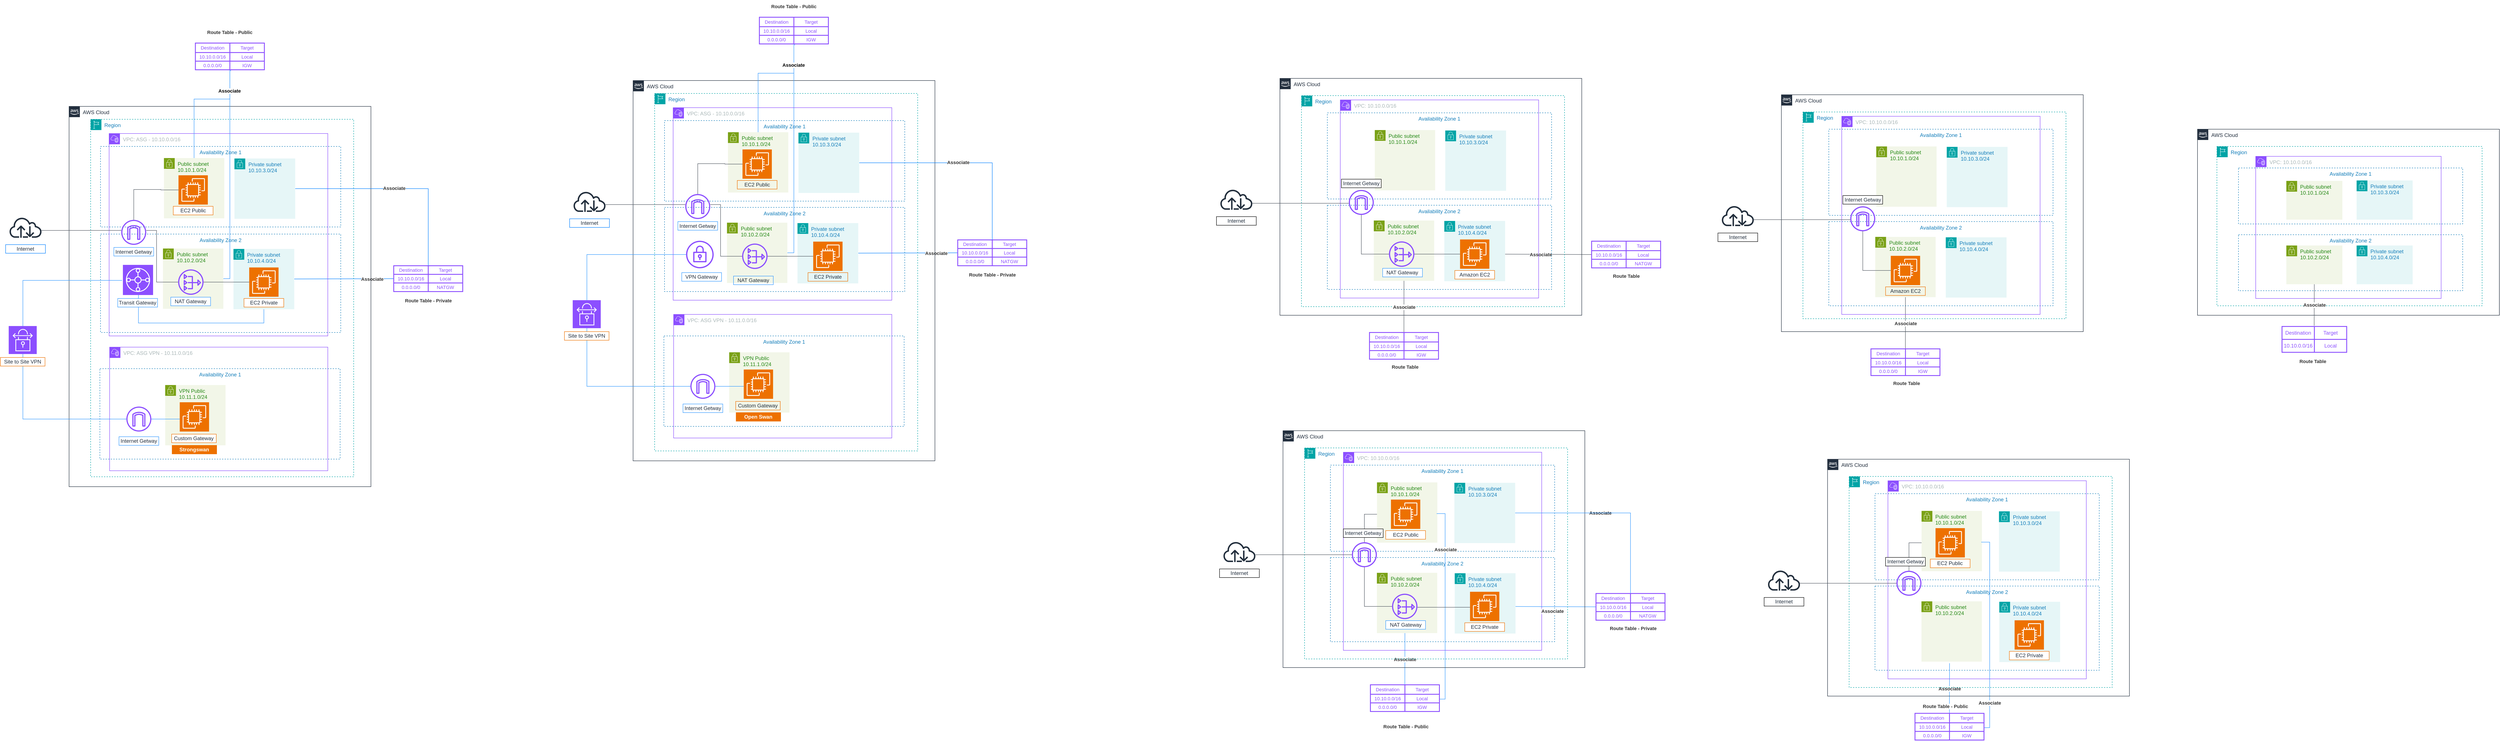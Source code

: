 <mxfile version="24.7.17" pages="21">
  <diagram name="Trang-1" id="1o6Kj2dcA9LSFXud-PON">
    <mxGraphModel dx="5930" dy="1547" grid="1" gridSize="10" guides="1" tooltips="1" connect="1" arrows="1" fold="1" page="1" pageScale="1" pageWidth="850" pageHeight="1100" math="0" shadow="0">
      <root>
        <mxCell id="0" />
        <mxCell id="1" parent="0" />
        <mxCell id="21SCoCiD8Mxehl8qvxuL-155" value="Availability Zone 2" style="fillColor=none;strokeColor=#147EBA;dashed=1;verticalAlign=top;fontStyle=0;fontColor=#147EBA;whiteSpace=wrap;html=1;" vertex="1" parent="1">
          <mxGeometry x="-4437.93" y="483.5" width="557.12" height="228.5" as="geometry" />
        </mxCell>
        <mxCell id="21SCoCiD8Mxehl8qvxuL-187" style="edgeStyle=elbowEdgeStyle;rounded=0;orthogonalLoop=1;jettySize=auto;html=1;endArrow=none;endFill=0;strokeColor=#3399FF;" edge="1" parent="1" source="21SCoCiD8Mxehl8qvxuL-158" target="21SCoCiD8Mxehl8qvxuL-186">
          <mxGeometry relative="1" as="geometry">
            <mxPoint x="-4608" y="707" as="sourcePoint" />
            <mxPoint x="-4377.93" y="601" as="targetPoint" />
            <Array as="points">
              <mxPoint x="-4350" y="690" />
            </Array>
          </mxGeometry>
        </mxCell>
        <mxCell id="21SCoCiD8Mxehl8qvxuL-64" value="Availability Zone 2" style="fillColor=none;strokeColor=#147EBA;dashed=1;verticalAlign=top;fontStyle=0;fontColor=#147EBA;whiteSpace=wrap;html=1;" vertex="1" parent="1">
          <mxGeometry x="-322.88" y="1300.75" width="520" height="195.5" as="geometry" />
        </mxCell>
        <mxCell id="21SCoCiD8Mxehl8qvxuL-34" value="Public subnet&lt;br&gt;10.10.2.0/24" style="points=[[0,0],[0.25,0],[0.5,0],[0.75,0],[1,0],[1,0.25],[1,0.5],[1,0.75],[1,1],[0.75,1],[0.5,1],[0.25,1],[0,1],[0,0.75],[0,0.5],[0,0.25]];outlineConnect=0;gradientColor=none;html=1;whiteSpace=wrap;fontSize=12;fontStyle=0;container=1;pointerEvents=0;collapsible=0;recursiveResize=0;shape=mxgraph.aws4.group;grIcon=mxgraph.aws4.group_security_group;grStroke=0;strokeColor=#7AA116;fillColor=#F2F6E8;verticalAlign=top;align=left;spacingLeft=30;fontColor=#248814;dashed=0;" vertex="1" parent="1">
          <mxGeometry x="-1478.01" y="1270" width="140" height="140" as="geometry" />
        </mxCell>
        <mxCell id="21SCoCiD8Mxehl8qvxuL-30" value="Availability Zone 2" style="fillColor=none;strokeColor=#147EBA;dashed=1;verticalAlign=top;fontStyle=0;fontColor=#147EBA;whiteSpace=wrap;html=1;" vertex="1" parent="1">
          <mxGeometry x="-1585.76" y="1234.5" width="520" height="195.5" as="geometry" />
        </mxCell>
        <mxCell id="21SCoCiD8Mxehl8qvxuL-16" value="" style="html=1;endArrow=none;elbow=vertical;startArrow=none;endFill=0;strokeColor=#3399FF;rounded=0;exitX=0.499;exitY=0.059;exitDx=0;exitDy=0;exitPerimeter=0;" edge="1" parent="1" source="21SCoCiD8Mxehl8qvxuL-20">
          <mxGeometry width="100" relative="1" as="geometry">
            <mxPoint x="-465.21" y="1476.2" as="sourcePoint" />
            <mxPoint x="-1413" y="1410" as="targetPoint" />
          </mxGeometry>
        </mxCell>
        <mxCell id="21SCoCiD8Mxehl8qvxuL-17" value="&lt;font color=&quot;#333333&quot;&gt;&lt;b&gt;Associate&lt;/b&gt;&lt;/font&gt;" style="edgeLabel;html=1;align=center;verticalAlign=middle;resizable=0;points=[];" vertex="1" connectable="0" parent="21SCoCiD8Mxehl8qvxuL-16">
          <mxGeometry x="-0.002" relative="1" as="geometry">
            <mxPoint as="offset" />
          </mxGeometry>
        </mxCell>
        <mxCell id="21SCoCiD8Mxehl8qvxuL-18" value="&lt;font color=&quot;#333333&quot;&gt;&lt;b&gt;Route Table - Public&lt;/b&gt;&lt;/font&gt;" style="edgeLabel;html=1;align=center;verticalAlign=middle;resizable=0;points=[];" vertex="1" connectable="0" parent="21SCoCiD8Mxehl8qvxuL-16">
          <mxGeometry x="-0.002" relative="1" as="geometry">
            <mxPoint x="2" y="156" as="offset" />
          </mxGeometry>
        </mxCell>
        <mxCell id="21SCoCiD8Mxehl8qvxuL-57" value="" style="html=1;endArrow=none;elbow=vertical;startArrow=none;endFill=0;strokeColor=#545B64;rounded=0;edgeStyle=orthogonalEdgeStyle;exitX=0;exitY=0.5;exitDx=0;exitDy=0;exitPerimeter=0;" edge="1" parent="1" source="21SCoCiD8Mxehl8qvxuL-55" target="21SCoCiD8Mxehl8qvxuL-39">
          <mxGeometry width="100" relative="1" as="geometry">
            <mxPoint x="-1436.25" y="1358" as="sourcePoint" />
            <mxPoint x="-1549.25" y="1204" as="targetPoint" />
          </mxGeometry>
        </mxCell>
        <mxCell id="21SCoCiD8Mxehl8qvxuL-29" value="Availability Zone 1" style="fillColor=none;strokeColor=#147EBA;dashed=1;verticalAlign=top;fontStyle=0;fontColor=#147EBA;whiteSpace=wrap;html=1;" vertex="1" parent="1">
          <mxGeometry x="-1585.76" y="1020" width="520" height="200" as="geometry" />
        </mxCell>
        <mxCell id="21SCoCiD8Mxehl8qvxuL-32" value="Public subnet&lt;br&gt;10.10.1.0/24" style="points=[[0,0],[0.25,0],[0.5,0],[0.75,0],[1,0],[1,0.25],[1,0.5],[1,0.75],[1,1],[0.75,1],[0.5,1],[0.25,1],[0,1],[0,0.75],[0,0.5],[0,0.25]];outlineConnect=0;gradientColor=none;html=1;whiteSpace=wrap;fontSize=12;fontStyle=0;container=1;pointerEvents=0;collapsible=0;recursiveResize=0;shape=mxgraph.aws4.group;grIcon=mxgraph.aws4.group_security_group;grStroke=0;strokeColor=#7AA116;fillColor=#F2F6E8;verticalAlign=top;align=left;spacingLeft=30;fontColor=#248814;dashed=0;" vertex="1" parent="1">
          <mxGeometry x="-1477.76" y="1060" width="140" height="140" as="geometry" />
        </mxCell>
        <mxCell id="21SCoCiD8Mxehl8qvxuL-35" value="VPC: 10.10.0.0/16" style="points=[[0,0],[0.25,0],[0.5,0],[0.75,0],[1,0],[1,0.25],[1,0.5],[1,0.75],[1,1],[0.75,1],[0.5,1],[0.25,1],[0,1],[0,0.75],[0,0.5],[0,0.25]];outlineConnect=0;gradientColor=none;html=1;whiteSpace=wrap;fontSize=12;fontStyle=0;container=1;pointerEvents=0;collapsible=0;recursiveResize=0;shape=mxgraph.aws4.group;grIcon=mxgraph.aws4.group_vpc2;strokeColor=#8C4FFF;fillColor=none;verticalAlign=top;align=left;spacingLeft=30;fontColor=#AAB7B8;dashed=0;" vertex="1" parent="1">
          <mxGeometry x="-1555.76" y="990" width="460" height="460" as="geometry" />
        </mxCell>
        <mxCell id="21SCoCiD8Mxehl8qvxuL-50" value="" style="html=1;endArrow=none;elbow=vertical;startArrow=none;endFill=0;strokeColor=#3399FF;rounded=0;exitX=0.999;exitY=0.563;exitDx=0;exitDy=0;edgeStyle=orthogonalEdgeStyle;exitPerimeter=0;" edge="1" parent="21SCoCiD8Mxehl8qvxuL-35" source="21SCoCiD8Mxehl8qvxuL-23">
          <mxGeometry width="100" relative="1" as="geometry">
            <mxPoint x="224.12" y="573.5" as="sourcePoint" />
            <mxPoint x="216.37" y="142.5" as="targetPoint" />
            <Array as="points">
              <mxPoint x="236" y="573" />
              <mxPoint x="236" y="142" />
            </Array>
          </mxGeometry>
        </mxCell>
        <mxCell id="21SCoCiD8Mxehl8qvxuL-51" value="&lt;font color=&quot;#333333&quot;&gt;&lt;b&gt;Associate&lt;/b&gt;&lt;/font&gt;" style="edgeLabel;html=1;align=center;verticalAlign=middle;resizable=0;points=[];rotation=0;" vertex="1" connectable="0" parent="21SCoCiD8Mxehl8qvxuL-50">
          <mxGeometry x="-0.002" relative="1" as="geometry">
            <mxPoint y="-129" as="offset" />
          </mxGeometry>
        </mxCell>
        <mxCell id="21SCoCiD8Mxehl8qvxuL-55" value="" style="sketch=0;points=[[0,0,0],[0.25,0,0],[0.5,0,0],[0.75,0,0],[1,0,0],[0,1,0],[0.25,1,0],[0.5,1,0],[0.75,1,0],[1,1,0],[0,0.25,0],[0,0.5,0],[0,0.75,0],[1,0.25,0],[1,0.5,0],[1,0.75,0]];outlineConnect=0;fontColor=#232F3E;fillColor=#ED7100;strokeColor=#ffffff;dashed=0;verticalLabelPosition=bottom;verticalAlign=top;align=center;html=1;fontSize=12;fontStyle=0;aspect=fixed;shape=mxgraph.aws4.resourceIcon;resIcon=mxgraph.aws4.ec2;" vertex="1" parent="21SCoCiD8Mxehl8qvxuL-35">
          <mxGeometry x="110.38" y="110" width="68" height="68" as="geometry" />
        </mxCell>
        <mxCell id="21SCoCiD8Mxehl8qvxuL-56" value="&lt;span style=&quot;color: rgb(35, 47, 62); text-wrap: nowrap;&quot;&gt;EC2 Public&lt;/span&gt;" style="text;strokeColor=#ed7100;align=center;fillColor=default;html=1;verticalAlign=middle;whiteSpace=wrap;rounded=0;" vertex="1" parent="21SCoCiD8Mxehl8qvxuL-35">
          <mxGeometry x="98.26" y="182" width="92.25" height="20" as="geometry" />
        </mxCell>
        <mxCell id="21SCoCiD8Mxehl8qvxuL-42" value="&lt;span style=&quot;color: rgb(35, 47, 62); text-wrap: nowrap;&quot;&gt;Internet Getway&lt;/span&gt;" style="text;strokeColor=default;align=center;fillColor=default;html=1;verticalAlign=middle;whiteSpace=wrap;rounded=0;" vertex="1" parent="21SCoCiD8Mxehl8qvxuL-35">
          <mxGeometry x="2.185e-13" y="178" width="92.25" height="20" as="geometry" />
        </mxCell>
        <mxCell id="21SCoCiD8Mxehl8qvxuL-36" value="&lt;span style=&quot;color: rgb(35, 47, 62); text-wrap: nowrap;&quot;&gt;NAT Gateway&lt;/span&gt;" style="text;strokeColor=#3399FF;align=center;fillColor=default;html=1;verticalAlign=middle;whiteSpace=wrap;rounded=0;" vertex="1" parent="21SCoCiD8Mxehl8qvxuL-35">
          <mxGeometry x="98.26" y="391" width="92.25" height="20" as="geometry" />
        </mxCell>
        <mxCell id="21SCoCiD8Mxehl8qvxuL-40" value="" style="html=1;endArrow=none;elbow=vertical;startArrow=none;endFill=0;strokeColor=#545B64;rounded=0;edgeStyle=orthogonalEdgeStyle;" edge="1" parent="1" source="21SCoCiD8Mxehl8qvxuL-45" target="21SCoCiD8Mxehl8qvxuL-39">
          <mxGeometry width="100" relative="1" as="geometry">
            <mxPoint x="-1459" y="1348" as="sourcePoint" />
            <mxPoint x="-1523.12" y="1256.999" as="targetPoint" />
          </mxGeometry>
        </mxCell>
        <mxCell id="jpnhw8RBF6QCqOLbjeNG-1" value="AWS Cloud" style="points=[[0,0],[0.25,0],[0.5,0],[0.75,0],[1,0],[1,0.25],[1,0.5],[1,0.75],[1,1],[0.75,1],[0.5,1],[0.25,1],[0,1],[0,0.75],[0,0.5],[0,0.25]];outlineConnect=0;gradientColor=none;html=1;whiteSpace=wrap;fontSize=12;fontStyle=0;container=1;pointerEvents=0;collapsible=0;recursiveResize=0;shape=mxgraph.aws4.group;grIcon=mxgraph.aws4.group_aws_cloud_alt;strokeColor=#232F3E;fillColor=none;verticalAlign=top;align=left;spacingLeft=30;fontColor=#232F3E;dashed=0;" parent="1" vertex="1">
          <mxGeometry x="425" y="240" width="700" height="432" as="geometry" />
        </mxCell>
        <mxCell id="jpnhw8RBF6QCqOLbjeNG-2" value="Region" style="points=[[0,0],[0.25,0],[0.5,0],[0.75,0],[1,0],[1,0.25],[1,0.5],[1,0.75],[1,1],[0.75,1],[0.5,1],[0.25,1],[0,1],[0,0.75],[0,0.5],[0,0.25]];outlineConnect=0;gradientColor=none;html=1;whiteSpace=wrap;fontSize=12;fontStyle=0;container=1;pointerEvents=0;collapsible=0;recursiveResize=0;shape=mxgraph.aws4.group;grIcon=mxgraph.aws4.group_region;strokeColor=#00A4A6;fillColor=none;verticalAlign=top;align=left;spacingLeft=30;fontColor=#147EBA;dashed=1;" parent="jpnhw8RBF6QCqOLbjeNG-1" vertex="1">
          <mxGeometry x="45" y="40" width="615" height="370" as="geometry" />
        </mxCell>
        <mxCell id="jpnhw8RBF6QCqOLbjeNG-3" value="Availability Zone 1" style="fillColor=none;strokeColor=#147EBA;dashed=1;verticalAlign=top;fontStyle=0;fontColor=#147EBA;whiteSpace=wrap;html=1;" parent="jpnhw8RBF6QCqOLbjeNG-2" vertex="1">
          <mxGeometry x="50" y="50" width="520" height="130" as="geometry" />
        </mxCell>
        <mxCell id="jpnhw8RBF6QCqOLbjeNG-10" value="Availability Zone 2" style="fillColor=none;strokeColor=#147EBA;dashed=1;verticalAlign=top;fontStyle=0;fontColor=#147EBA;whiteSpace=wrap;html=1;" parent="jpnhw8RBF6QCqOLbjeNG-2" vertex="1">
          <mxGeometry x="50" y="205" width="520" height="130" as="geometry" />
        </mxCell>
        <mxCell id="jpnhw8RBF6QCqOLbjeNG-11" value="VPC: 10.10.0.0/16" style="points=[[0,0],[0.25,0],[0.5,0],[0.75,0],[1,0],[1,0.25],[1,0.5],[1,0.75],[1,1],[0.75,1],[0.5,1],[0.25,1],[0,1],[0,0.75],[0,0.5],[0,0.25]];outlineConnect=0;gradientColor=none;html=1;whiteSpace=wrap;fontSize=12;fontStyle=0;container=1;pointerEvents=0;collapsible=0;recursiveResize=0;shape=mxgraph.aws4.group;grIcon=mxgraph.aws4.group_vpc2;strokeColor=#8C4FFF;fillColor=none;verticalAlign=top;align=left;spacingLeft=30;fontColor=#AAB7B8;dashed=0;" parent="jpnhw8RBF6QCqOLbjeNG-2" vertex="1">
          <mxGeometry x="90" y="23" width="430" height="330" as="geometry" />
        </mxCell>
        <mxCell id="jpnhw8RBF6QCqOLbjeNG-12" value="Public subnet&lt;br&gt;10.10.1.0/24" style="points=[[0,0],[0.25,0],[0.5,0],[0.75,0],[1,0],[1,0.25],[1,0.5],[1,0.75],[1,1],[0.75,1],[0.5,1],[0.25,1],[0,1],[0,0.75],[0,0.5],[0,0.25]];outlineConnect=0;gradientColor=none;html=1;whiteSpace=wrap;fontSize=12;fontStyle=0;container=1;pointerEvents=0;collapsible=0;recursiveResize=0;shape=mxgraph.aws4.group;grIcon=mxgraph.aws4.group_security_group;grStroke=0;strokeColor=#7AA116;fillColor=#F2F6E8;verticalAlign=top;align=left;spacingLeft=30;fontColor=#248814;dashed=0;" parent="jpnhw8RBF6QCqOLbjeNG-2" vertex="1">
          <mxGeometry x="161" y="80" width="130" height="90" as="geometry" />
        </mxCell>
        <mxCell id="jpnhw8RBF6QCqOLbjeNG-15" value="Private subnet&lt;br&gt;10.10.3.0/24" style="points=[[0,0],[0.25,0],[0.5,0],[0.75,0],[1,0],[1,0.25],[1,0.5],[1,0.75],[1,1],[0.75,1],[0.5,1],[0.25,1],[0,1],[0,0.75],[0,0.5],[0,0.25]];outlineConnect=0;gradientColor=none;html=1;whiteSpace=wrap;fontSize=12;fontStyle=0;container=1;pointerEvents=0;collapsible=0;recursiveResize=0;shape=mxgraph.aws4.group;grIcon=mxgraph.aws4.group_security_group;grStroke=0;strokeColor=#00A4A6;fillColor=#E6F6F7;verticalAlign=top;align=left;spacingLeft=30;fontColor=#147EBA;dashed=0;" parent="jpnhw8RBF6QCqOLbjeNG-2" vertex="1">
          <mxGeometry x="324" y="79" width="130" height="91" as="geometry" />
        </mxCell>
        <mxCell id="jpnhw8RBF6QCqOLbjeNG-16" value="Public subnet&lt;br&gt;10.10.2.0/24" style="points=[[0,0],[0.25,0],[0.5,0],[0.75,0],[1,0],[1,0.25],[1,0.5],[1,0.75],[1,1],[0.75,1],[0.5,1],[0.25,1],[0,1],[0,0.75],[0,0.5],[0,0.25]];outlineConnect=0;gradientColor=none;html=1;whiteSpace=wrap;fontSize=12;fontStyle=0;container=1;pointerEvents=0;collapsible=0;recursiveResize=0;shape=mxgraph.aws4.group;grIcon=mxgraph.aws4.group_security_group;grStroke=0;strokeColor=#7AA116;fillColor=#F2F6E8;verticalAlign=top;align=left;spacingLeft=30;fontColor=#248814;dashed=0;" parent="jpnhw8RBF6QCqOLbjeNG-2" vertex="1">
          <mxGeometry x="161" y="230" width="130" height="90" as="geometry" />
        </mxCell>
        <mxCell id="jpnhw8RBF6QCqOLbjeNG-17" value="Private subnet&lt;br&gt;10.10.4.0/24" style="points=[[0,0],[0.25,0],[0.5,0],[0.75,0],[1,0],[1,0.25],[1,0.5],[1,0.75],[1,1],[0.75,1],[0.5,1],[0.25,1],[0,1],[0,0.75],[0,0.5],[0,0.25]];outlineConnect=0;gradientColor=none;html=1;whiteSpace=wrap;fontSize=12;fontStyle=0;container=1;pointerEvents=0;collapsible=0;recursiveResize=0;shape=mxgraph.aws4.group;grIcon=mxgraph.aws4.group_security_group;grStroke=0;strokeColor=#00A4A6;fillColor=#E6F6F7;verticalAlign=top;align=left;spacingLeft=30;fontColor=#147EBA;dashed=0;" parent="jpnhw8RBF6QCqOLbjeNG-2" vertex="1">
          <mxGeometry x="324" y="230" width="130" height="90" as="geometry" />
        </mxCell>
        <mxCell id="jpnhw8RBF6QCqOLbjeNG-19" value="" style="html=1;endArrow=none;elbow=vertical;startArrow=none;endFill=0;strokeColor=#545B64;rounded=0;exitX=0.497;exitY=-0.06;exitDx=0;exitDy=0;exitPerimeter=0;" parent="1" source="jpnhw8RBF6QCqOLbjeNG-22" target="jpnhw8RBF6QCqOLbjeNG-16" edge="1">
          <mxGeometry width="100" relative="1" as="geometry">
            <mxPoint x="696" y="720" as="sourcePoint" />
            <mxPoint x="780" y="640" as="targetPoint" />
          </mxGeometry>
        </mxCell>
        <mxCell id="jpnhw8RBF6QCqOLbjeNG-20" value="&lt;font color=&quot;#333333&quot;&gt;&lt;b&gt;Associate&lt;/b&gt;&lt;/font&gt;" style="edgeLabel;html=1;align=center;verticalAlign=middle;resizable=0;points=[];" parent="jpnhw8RBF6QCqOLbjeNG-19" vertex="1" connectable="0">
          <mxGeometry x="-0.002" relative="1" as="geometry">
            <mxPoint as="offset" />
          </mxGeometry>
        </mxCell>
        <mxCell id="jpnhw8RBF6QCqOLbjeNG-34" value="&lt;font color=&quot;#333333&quot;&gt;&lt;b&gt;Route Table&lt;/b&gt;&lt;/font&gt;" style="edgeLabel;html=1;align=center;verticalAlign=middle;resizable=0;points=[];" parent="jpnhw8RBF6QCqOLbjeNG-19" vertex="1" connectable="0">
          <mxGeometry x="-0.002" relative="1" as="geometry">
            <mxPoint x="-4" y="131" as="offset" />
          </mxGeometry>
        </mxCell>
        <mxCell id="jpnhw8RBF6QCqOLbjeNG-21" value="" style="shape=table;startSize=0;container=1;collapsible=0;childLayout=tableLayout;fontSize=12;strokeColor=#8c4fff;strokeWidth=2;fontColor=#8c4fff;" parent="1" vertex="1">
          <mxGeometry x="621" y="698" width="150" height="60" as="geometry" />
        </mxCell>
        <mxCell id="jpnhw8RBF6QCqOLbjeNG-22" value="" style="shape=tableRow;horizontal=0;startSize=0;swimlaneHead=0;swimlaneBody=0;strokeColor=#6600CC;top=0;left=0;bottom=0;right=0;collapsible=0;dropTarget=0;fillColor=none;points=[[0,0.5],[1,0.5]];portConstraint=eastwest;fontSize=12;fontColor=#8c4fff;" parent="jpnhw8RBF6QCqOLbjeNG-21" vertex="1">
          <mxGeometry width="150" height="30" as="geometry" />
        </mxCell>
        <mxCell id="jpnhw8RBF6QCqOLbjeNG-23" value="&lt;font style=&quot;font-size: 12px;&quot;&gt;Destination&lt;/font&gt;" style="shape=partialRectangle;html=1;whiteSpace=wrap;connectable=0;strokeColor=#6600CC;overflow=hidden;fillColor=none;top=0;left=0;bottom=0;right=0;pointerEvents=1;fontSize=12;fontColor=#8c4fff;" parent="jpnhw8RBF6QCqOLbjeNG-22" vertex="1">
          <mxGeometry width="75" height="30" as="geometry">
            <mxRectangle width="75" height="30" as="alternateBounds" />
          </mxGeometry>
        </mxCell>
        <mxCell id="jpnhw8RBF6QCqOLbjeNG-24" value="&lt;font style=&quot;font-size: 12px;&quot;&gt;Target&lt;/font&gt;" style="shape=partialRectangle;html=1;whiteSpace=wrap;connectable=0;strokeColor=#6600CC;overflow=hidden;fillColor=none;top=0;left=0;bottom=0;right=0;pointerEvents=1;fontSize=12;fontColor=#8c4fff;" parent="jpnhw8RBF6QCqOLbjeNG-22" vertex="1">
          <mxGeometry x="75" width="75" height="30" as="geometry">
            <mxRectangle width="75" height="30" as="alternateBounds" />
          </mxGeometry>
        </mxCell>
        <mxCell id="jpnhw8RBF6QCqOLbjeNG-25" value="" style="shape=tableRow;horizontal=0;startSize=0;swimlaneHead=0;swimlaneBody=0;strokeColor=#6600CC;top=0;left=0;bottom=0;right=0;collapsible=0;dropTarget=0;fillColor=none;points=[[0,0.5],[1,0.5]];portConstraint=eastwest;fontSize=12;fontColor=#8c4fff;" parent="jpnhw8RBF6QCqOLbjeNG-21" vertex="1">
          <mxGeometry y="30" width="150" height="30" as="geometry" />
        </mxCell>
        <mxCell id="jpnhw8RBF6QCqOLbjeNG-26" value="10.10.0.0/16" style="shape=partialRectangle;html=1;whiteSpace=wrap;connectable=0;strokeColor=#6600CC;overflow=hidden;fillColor=none;top=0;left=0;bottom=0;right=0;pointerEvents=1;fontSize=12;fontColor=#8c4fff;" parent="jpnhw8RBF6QCqOLbjeNG-25" vertex="1">
          <mxGeometry width="75" height="30" as="geometry">
            <mxRectangle width="75" height="30" as="alternateBounds" />
          </mxGeometry>
        </mxCell>
        <mxCell id="jpnhw8RBF6QCqOLbjeNG-27" value="Local" style="shape=partialRectangle;html=1;whiteSpace=wrap;connectable=0;strokeColor=#6600CC;overflow=hidden;fillColor=none;top=0;left=0;bottom=0;right=0;pointerEvents=1;fontSize=12;fontColor=#8c4fff;" parent="jpnhw8RBF6QCqOLbjeNG-25" vertex="1">
          <mxGeometry x="75" width="75" height="30" as="geometry">
            <mxRectangle width="75" height="30" as="alternateBounds" />
          </mxGeometry>
        </mxCell>
        <mxCell id="jpnhw8RBF6QCqOLbjeNG-35" value="AWS Cloud" style="points=[[0,0],[0.25,0],[0.5,0],[0.75,0],[1,0],[1,0.25],[1,0.5],[1,0.75],[1,1],[0.75,1],[0.5,1],[0.25,1],[0,1],[0,0.75],[0,0.5],[0,0.25]];outlineConnect=0;gradientColor=none;html=1;whiteSpace=wrap;fontSize=12;fontStyle=0;container=1;pointerEvents=0;collapsible=0;recursiveResize=0;shape=mxgraph.aws4.group;grIcon=mxgraph.aws4.group_aws_cloud_alt;strokeColor=#232F3E;fillColor=none;verticalAlign=top;align=left;spacingLeft=30;fontColor=#232F3E;dashed=0;" parent="1" vertex="1">
          <mxGeometry x="-540" y="160" width="700" height="550" as="geometry" />
        </mxCell>
        <mxCell id="jpnhw8RBF6QCqOLbjeNG-108" value="Region" style="points=[[0,0],[0.25,0],[0.5,0],[0.75,0],[1,0],[1,0.25],[1,0.5],[1,0.75],[1,1],[0.75,1],[0.5,1],[0.25,1],[0,1],[0,0.75],[0,0.5],[0,0.25]];outlineConnect=0;gradientColor=none;html=1;whiteSpace=wrap;fontSize=12;fontStyle=0;container=1;pointerEvents=0;collapsible=0;recursiveResize=0;shape=mxgraph.aws4.group;grIcon=mxgraph.aws4.group_region;strokeColor=#00A4A6;fillColor=none;verticalAlign=top;align=left;spacingLeft=30;fontColor=#147EBA;dashed=1;" parent="jpnhw8RBF6QCqOLbjeNG-35" vertex="1">
          <mxGeometry x="50" y="40" width="610" height="480" as="geometry" />
        </mxCell>
        <mxCell id="jpnhw8RBF6QCqOLbjeNG-44" value="" style="html=1;endArrow=none;elbow=vertical;startArrow=none;endFill=0;strokeColor=#545B64;rounded=0;exitX=0.499;exitY=0.059;exitDx=0;exitDy=0;exitPerimeter=0;" parent="1" source="jpnhw8RBF6QCqOLbjeNG-80" target="jpnhw8RBF6QCqOLbjeNG-93" edge="1">
          <mxGeometry width="100" relative="1" as="geometry">
            <mxPoint x="690.55" y="696.2" as="sourcePoint" />
            <mxPoint x="495" y="587.783" as="targetPoint" />
          </mxGeometry>
        </mxCell>
        <mxCell id="jpnhw8RBF6QCqOLbjeNG-45" value="&lt;font color=&quot;#333333&quot;&gt;&lt;b&gt;Associate&lt;/b&gt;&lt;/font&gt;" style="edgeLabel;html=1;align=center;verticalAlign=middle;resizable=0;points=[];" parent="jpnhw8RBF6QCqOLbjeNG-44" vertex="1" connectable="0">
          <mxGeometry x="-0.002" relative="1" as="geometry">
            <mxPoint as="offset" />
          </mxGeometry>
        </mxCell>
        <mxCell id="jpnhw8RBF6QCqOLbjeNG-46" value="&lt;font color=&quot;#333333&quot;&gt;&lt;b&gt;Route Table&lt;/b&gt;&lt;/font&gt;" style="edgeLabel;html=1;align=center;verticalAlign=middle;resizable=0;points=[];" parent="jpnhw8RBF6QCqOLbjeNG-44" vertex="1" connectable="0">
          <mxGeometry x="-0.002" relative="1" as="geometry">
            <mxPoint x="2" y="139" as="offset" />
          </mxGeometry>
        </mxCell>
        <mxCell id="jpnhw8RBF6QCqOLbjeNG-79" value="" style="shape=table;startSize=0;container=1;collapsible=0;childLayout=tableLayout;fontColor=#8C4FFF;strokeColor=#8C4FFF;strokeWidth=2;fontSize=11;" parent="1" vertex="1">
          <mxGeometry x="-332.25" y="750" width="160" height="62.0" as="geometry" />
        </mxCell>
        <mxCell id="jpnhw8RBF6QCqOLbjeNG-80" value="" style="shape=tableRow;horizontal=0;startSize=0;swimlaneHead=0;swimlaneBody=0;strokeColor=#8C4FFF;top=0;left=0;bottom=0;right=0;collapsible=0;dropTarget=0;fillColor=none;points=[[0,0.5],[1,0.5]];portConstraint=eastwest;fontColor=#8C4FFF;strokeWidth=2;fontSize=11;" parent="jpnhw8RBF6QCqOLbjeNG-79" vertex="1">
          <mxGeometry width="160" height="22" as="geometry" />
        </mxCell>
        <mxCell id="jpnhw8RBF6QCqOLbjeNG-81" value="&lt;span style=&quot;font-size: 11px;&quot;&gt;Destination&lt;/span&gt;" style="shape=partialRectangle;html=1;whiteSpace=wrap;connectable=0;strokeColor=#8C4FFF;overflow=hidden;fillColor=none;top=0;left=0;bottom=0;right=0;pointerEvents=1;fontColor=#8C4FFF;strokeWidth=2;fontSize=11;" parent="jpnhw8RBF6QCqOLbjeNG-80" vertex="1">
          <mxGeometry width="80" height="22" as="geometry">
            <mxRectangle width="80" height="22" as="alternateBounds" />
          </mxGeometry>
        </mxCell>
        <mxCell id="jpnhw8RBF6QCqOLbjeNG-82" value="&lt;span style=&quot;font-size: 11px;&quot;&gt;Target&lt;/span&gt;" style="shape=partialRectangle;html=1;whiteSpace=wrap;connectable=0;strokeColor=#8C4FFF;overflow=hidden;fillColor=none;top=0;left=0;bottom=0;right=0;pointerEvents=1;fontColor=#8C4FFF;strokeWidth=2;fontSize=11;" parent="jpnhw8RBF6QCqOLbjeNG-80" vertex="1">
          <mxGeometry x="80" width="80" height="22" as="geometry">
            <mxRectangle width="80" height="22" as="alternateBounds" />
          </mxGeometry>
        </mxCell>
        <mxCell id="jpnhw8RBF6QCqOLbjeNG-83" value="" style="shape=tableRow;horizontal=0;startSize=0;swimlaneHead=0;swimlaneBody=0;strokeColor=#8C4FFF;top=0;left=0;bottom=0;right=0;collapsible=0;dropTarget=0;fillColor=none;points=[[0,0.5],[1,0.5]];portConstraint=eastwest;fontColor=#8C4FFF;strokeWidth=2;fontSize=11;" parent="jpnhw8RBF6QCqOLbjeNG-79" vertex="1">
          <mxGeometry y="22" width="160" height="20" as="geometry" />
        </mxCell>
        <mxCell id="jpnhw8RBF6QCqOLbjeNG-84" value="&lt;span style=&quot;font-size: 11px;&quot;&gt;10.10.0.0/16&lt;/span&gt;" style="shape=partialRectangle;html=1;whiteSpace=wrap;connectable=0;strokeColor=#8C4FFF;overflow=hidden;fillColor=none;top=0;left=0;bottom=0;right=0;pointerEvents=1;fontColor=#8C4FFF;strokeWidth=2;fontSize=11;" parent="jpnhw8RBF6QCqOLbjeNG-83" vertex="1">
          <mxGeometry width="80" height="20" as="geometry">
            <mxRectangle width="80" height="20" as="alternateBounds" />
          </mxGeometry>
        </mxCell>
        <mxCell id="jpnhw8RBF6QCqOLbjeNG-85" value="&lt;span style=&quot;font-size: 11px;&quot;&gt;Local&lt;/span&gt;" style="shape=partialRectangle;html=1;whiteSpace=wrap;connectable=0;strokeColor=#8C4FFF;overflow=hidden;fillColor=none;top=0;left=0;bottom=0;right=0;pointerEvents=1;fontColor=#8C4FFF;strokeWidth=2;fontSize=11;" parent="jpnhw8RBF6QCqOLbjeNG-83" vertex="1">
          <mxGeometry x="80" width="80" height="20" as="geometry">
            <mxRectangle width="80" height="20" as="alternateBounds" />
          </mxGeometry>
        </mxCell>
        <mxCell id="jpnhw8RBF6QCqOLbjeNG-86" value="" style="shape=tableRow;horizontal=0;startSize=0;swimlaneHead=0;swimlaneBody=0;strokeColor=#8C4FFF;top=0;left=0;bottom=0;right=0;collapsible=0;dropTarget=0;fillColor=none;points=[[0,0.5],[1,0.5]];portConstraint=eastwest;fontColor=#8C4FFF;strokeWidth=2;fontSize=11;" parent="jpnhw8RBF6QCqOLbjeNG-79" vertex="1">
          <mxGeometry y="42" width="160" height="20" as="geometry" />
        </mxCell>
        <mxCell id="jpnhw8RBF6QCqOLbjeNG-87" value="0.0.0.0/0" style="shape=partialRectangle;html=1;whiteSpace=wrap;connectable=0;strokeColor=#8C4FFF;overflow=hidden;fillColor=none;top=0;left=0;bottom=0;right=0;pointerEvents=1;fontColor=#8C4FFF;strokeWidth=2;fontSize=11;" parent="jpnhw8RBF6QCqOLbjeNG-86" vertex="1">
          <mxGeometry width="80" height="20" as="geometry">
            <mxRectangle width="80" height="20" as="alternateBounds" />
          </mxGeometry>
        </mxCell>
        <mxCell id="jpnhw8RBF6QCqOLbjeNG-88" value="IGW" style="shape=partialRectangle;html=1;whiteSpace=wrap;connectable=0;strokeColor=#8C4FFF;overflow=hidden;fillColor=none;top=0;left=0;bottom=0;right=0;pointerEvents=1;fontColor=#8C4FFF;strokeWidth=2;fontSize=11;" parent="jpnhw8RBF6QCqOLbjeNG-86" vertex="1">
          <mxGeometry x="80" width="80" height="20" as="geometry">
            <mxRectangle width="80" height="20" as="alternateBounds" />
          </mxGeometry>
        </mxCell>
        <mxCell id="jpnhw8RBF6QCqOLbjeNG-91" value="Availability Zone 1" style="fillColor=none;strokeColor=#147EBA;dashed=1;verticalAlign=top;fontStyle=0;fontColor=#147EBA;whiteSpace=wrap;html=1;" parent="1" vertex="1">
          <mxGeometry x="-430" y="240" width="520" height="200" as="geometry" />
        </mxCell>
        <mxCell id="jpnhw8RBF6QCqOLbjeNG-38" value="Availability Zone 2" style="fillColor=none;strokeColor=#147EBA;dashed=1;verticalAlign=top;fontStyle=0;fontColor=#147EBA;whiteSpace=wrap;html=1;" parent="1" vertex="1">
          <mxGeometry x="-430" y="454.5" width="520" height="195.5" as="geometry" />
        </mxCell>
        <mxCell id="jpnhw8RBF6QCqOLbjeNG-89" value="Private subnet&lt;br&gt;10.10.3.0/24" style="points=[[0,0],[0.25,0],[0.5,0],[0.75,0],[1,0],[1,0.25],[1,0.5],[1,0.75],[1,1],[0.75,1],[0.5,1],[0.25,1],[0,1],[0,0.75],[0,0.5],[0,0.25]];outlineConnect=0;gradientColor=none;html=1;whiteSpace=wrap;fontSize=12;fontStyle=0;container=1;pointerEvents=0;collapsible=0;recursiveResize=0;shape=mxgraph.aws4.group;grIcon=mxgraph.aws4.group_security_group;grStroke=0;strokeColor=#00A4A6;fillColor=#E6F6F7;verticalAlign=top;align=left;spacingLeft=30;fontColor=#147EBA;dashed=0;" parent="1" vertex="1">
          <mxGeometry x="-156.5" y="281" width="141" height="140" as="geometry" />
        </mxCell>
        <mxCell id="jpnhw8RBF6QCqOLbjeNG-90" value="Public subnet&lt;br&gt;10.10.1.0/24" style="points=[[0,0],[0.25,0],[0.5,0],[0.75,0],[1,0],[1,0.25],[1,0.5],[1,0.75],[1,1],[0.75,1],[0.5,1],[0.25,1],[0,1],[0,0.75],[0,0.5],[0,0.25]];outlineConnect=0;gradientColor=none;html=1;whiteSpace=wrap;fontSize=12;fontStyle=0;container=1;pointerEvents=0;collapsible=0;recursiveResize=0;shape=mxgraph.aws4.group;grIcon=mxgraph.aws4.group_security_group;grStroke=0;strokeColor=#7AA116;fillColor=#F2F6E8;verticalAlign=top;align=left;spacingLeft=30;fontColor=#248814;dashed=0;" parent="1" vertex="1">
          <mxGeometry x="-320" y="280" width="140" height="140" as="geometry" />
        </mxCell>
        <mxCell id="jpnhw8RBF6QCqOLbjeNG-92" value="Private subnet&lt;br&gt;10.10.4.0/24" style="points=[[0,0],[0.25,0],[0.5,0],[0.75,0],[1,0],[1,0.25],[1,0.5],[1,0.75],[1,1],[0.75,1],[0.5,1],[0.25,1],[0,1],[0,0.75],[0,0.5],[0,0.25]];outlineConnect=0;gradientColor=none;html=1;whiteSpace=wrap;fontSize=12;fontStyle=0;container=1;pointerEvents=0;collapsible=0;recursiveResize=0;shape=mxgraph.aws4.group;grIcon=mxgraph.aws4.group_security_group;grStroke=0;strokeColor=#00A4A6;fillColor=#E6F6F7;verticalAlign=top;align=left;spacingLeft=30;fontColor=#147EBA;dashed=0;" parent="1" vertex="1">
          <mxGeometry x="-158.75" y="491" width="141" height="140" as="geometry" />
        </mxCell>
        <mxCell id="jpnhw8RBF6QCqOLbjeNG-93" value="Public subnet&lt;br&gt;10.10.2.0/24" style="points=[[0,0],[0.25,0],[0.5,0],[0.75,0],[1,0],[1,0.25],[1,0.5],[1,0.75],[1,1],[0.75,1],[0.5,1],[0.25,1],[0,1],[0,0.75],[0,0.5],[0,0.25]];outlineConnect=0;gradientColor=none;html=1;whiteSpace=wrap;fontSize=12;fontStyle=0;container=1;pointerEvents=0;collapsible=0;recursiveResize=0;shape=mxgraph.aws4.group;grIcon=mxgraph.aws4.group_security_group;grStroke=0;strokeColor=#7AA116;fillColor=#F2F6E8;verticalAlign=top;align=left;spacingLeft=30;fontColor=#248814;dashed=0;" parent="1" vertex="1">
          <mxGeometry x="-322.25" y="490" width="140" height="140" as="geometry" />
        </mxCell>
        <mxCell id="jpnhw8RBF6QCqOLbjeNG-39" value="VPC: 10.10.0.0/16" style="points=[[0,0],[0.25,0],[0.5,0],[0.75,0],[1,0],[1,0.25],[1,0.5],[1,0.75],[1,1],[0.75,1],[0.5,1],[0.25,1],[0,1],[0,0.75],[0,0.5],[0,0.25]];outlineConnect=0;gradientColor=none;html=1;whiteSpace=wrap;fontSize=12;fontStyle=0;container=1;pointerEvents=0;collapsible=0;recursiveResize=0;shape=mxgraph.aws4.group;grIcon=mxgraph.aws4.group_vpc2;strokeColor=#8C4FFF;fillColor=none;verticalAlign=top;align=left;spacingLeft=30;fontColor=#AAB7B8;dashed=0;" parent="1" vertex="1">
          <mxGeometry x="-400" y="210" width="460" height="460" as="geometry" />
        </mxCell>
        <mxCell id="jpnhw8RBF6QCqOLbjeNG-95" value="" style="sketch=0;points=[[0,0,0],[0.25,0,0],[0.5,0,0],[0.75,0,0],[1,0,0],[0,1,0],[0.25,1,0],[0.5,1,0],[0.75,1,0],[1,1,0],[0,0.25,0],[0,0.5,0],[0,0.75,0],[1,0.25,0],[1,0.5,0],[1,0.75,0]];outlineConnect=0;fontColor=#232F3E;fillColor=#ED7100;strokeColor=#ffffff;dashed=0;verticalLabelPosition=bottom;verticalAlign=top;align=center;html=1;fontSize=12;fontStyle=0;aspect=fixed;shape=mxgraph.aws4.resourceIcon;resIcon=mxgraph.aws4.ec2;" parent="1" vertex="1">
          <mxGeometry x="-286.25" y="534" width="68" height="68" as="geometry" />
        </mxCell>
        <mxCell id="jpnhw8RBF6QCqOLbjeNG-96" value="&lt;span style=&quot;color: rgb(35, 47, 62); text-wrap: nowrap;&quot;&gt;Amazon EC2&lt;/span&gt;" style="text;strokeColor=#ed7100;align=center;fillColor=none;html=1;verticalAlign=middle;whiteSpace=wrap;rounded=0;" parent="1" vertex="1">
          <mxGeometry x="-298.37" y="606" width="92.25" height="20" as="geometry" />
        </mxCell>
        <mxCell id="jpnhw8RBF6QCqOLbjeNG-98" value="" style="sketch=0;outlineConnect=0;fontColor=#232F3E;gradientColor=none;fillColor=#232F3D;strokeColor=none;dashed=0;verticalLabelPosition=bottom;verticalAlign=top;align=center;html=1;fontSize=12;fontStyle=0;aspect=fixed;pointerEvents=1;shape=mxgraph.aws4.internet;" parent="1" vertex="1">
          <mxGeometry x="-680" y="417" width="78" height="48" as="geometry" />
        </mxCell>
        <mxCell id="jpnhw8RBF6QCqOLbjeNG-99" value="&lt;span style=&quot;color: rgb(35, 47, 62); text-wrap: nowrap;&quot;&gt;Internet&lt;/span&gt;" style="text;strokeColor=default;align=center;fillColor=default;html=1;verticalAlign=middle;whiteSpace=wrap;rounded=0;" parent="1" vertex="1">
          <mxGeometry x="-687.12" y="481" width="92.25" height="20" as="geometry" />
        </mxCell>
        <mxCell id="jpnhw8RBF6QCqOLbjeNG-100" value="" style="sketch=0;outlineConnect=0;fontColor=#232F3E;gradientColor=none;fillColor=#8C4FFF;strokeColor=none;dashed=0;verticalLabelPosition=bottom;verticalAlign=top;align=center;html=1;fontSize=12;fontStyle=0;aspect=fixed;pointerEvents=1;shape=mxgraph.aws4.internet_gateway;" parent="1" vertex="1">
          <mxGeometry x="-380.25" y="419" width="58" height="58" as="geometry" />
        </mxCell>
        <mxCell id="jpnhw8RBF6QCqOLbjeNG-103" value="" style="html=1;endArrow=none;elbow=vertical;startArrow=none;endFill=0;strokeColor=#545B64;rounded=0;edgeStyle=orthogonalEdgeStyle;" parent="1" source="jpnhw8RBF6QCqOLbjeNG-95" target="jpnhw8RBF6QCqOLbjeNG-100" edge="1">
          <mxGeometry width="100" relative="1" as="geometry">
            <mxPoint x="-242" y="761" as="sourcePoint" />
            <mxPoint x="-242" y="640" as="targetPoint" />
          </mxGeometry>
        </mxCell>
        <mxCell id="jpnhw8RBF6QCqOLbjeNG-106" value="" style="html=1;endArrow=none;elbow=vertical;startArrow=none;endFill=0;strokeColor=#545B64;rounded=0;edgeStyle=orthogonalEdgeStyle;" parent="1" source="jpnhw8RBF6QCqOLbjeNG-100" target="jpnhw8RBF6QCqOLbjeNG-98" edge="1">
          <mxGeometry width="100" relative="1" as="geometry">
            <mxPoint x="-276" y="578" as="sourcePoint" />
            <mxPoint x="-341" y="474" as="targetPoint" />
            <Array as="points">
              <mxPoint x="-550" y="450" />
              <mxPoint x="-550" y="450" />
            </Array>
          </mxGeometry>
        </mxCell>
        <mxCell id="jpnhw8RBF6QCqOLbjeNG-110" value="&lt;span style=&quot;color: rgb(35, 47, 62); text-wrap: nowrap;&quot;&gt;Internet Getway&lt;/span&gt;" style="text;strokeColor=default;align=center;fillColor=default;html=1;verticalAlign=middle;whiteSpace=wrap;rounded=0;" parent="1" vertex="1">
          <mxGeometry x="-397.37" y="394" width="92.25" height="20" as="geometry" />
        </mxCell>
        <mxCell id="jpnhw8RBF6QCqOLbjeNG-112" value="" style="html=1;endArrow=none;elbow=vertical;startArrow=none;endFill=0;strokeColor=#545B64;rounded=0;exitX=0;exitY=0.5;exitDx=0;exitDy=0;entryX=1;entryY=0.5;entryDx=0;entryDy=0;entryPerimeter=0;" parent="1" source="jpnhw8RBF6QCqOLbjeNG-115" target="jpnhw8RBF6QCqOLbjeNG-155" edge="1">
          <mxGeometry width="100" relative="1" as="geometry">
            <mxPoint x="42.8" y="376.2" as="sourcePoint" />
            <mxPoint x="-899.75" y="310" as="targetPoint" />
          </mxGeometry>
        </mxCell>
        <mxCell id="jpnhw8RBF6QCqOLbjeNG-113" value="&lt;font color=&quot;#333333&quot;&gt;&lt;b&gt;Associate&lt;/b&gt;&lt;/font&gt;" style="edgeLabel;html=1;align=center;verticalAlign=middle;resizable=0;points=[];" parent="jpnhw8RBF6QCqOLbjeNG-112" vertex="1" connectable="0">
          <mxGeometry x="-0.002" relative="1" as="geometry">
            <mxPoint as="offset" />
          </mxGeometry>
        </mxCell>
        <mxCell id="jpnhw8RBF6QCqOLbjeNG-114" value="&lt;font color=&quot;#333333&quot;&gt;&lt;b&gt;Route Table&lt;/b&gt;&lt;/font&gt;" style="edgeLabel;html=1;align=center;verticalAlign=middle;resizable=0;points=[];" parent="jpnhw8RBF6QCqOLbjeNG-112" vertex="1" connectable="0">
          <mxGeometry x="-0.002" relative="1" as="geometry">
            <mxPoint x="198" y="50" as="offset" />
          </mxGeometry>
        </mxCell>
        <mxCell id="jpnhw8RBF6QCqOLbjeNG-115" value="" style="shape=table;startSize=0;container=1;collapsible=0;childLayout=tableLayout;fontColor=#8C4FFF;strokeColor=#8C4FFF;strokeWidth=2;fontSize=11;" parent="1" vertex="1">
          <mxGeometry x="-980" y="500" width="160" height="62.0" as="geometry" />
        </mxCell>
        <mxCell id="jpnhw8RBF6QCqOLbjeNG-116" value="" style="shape=tableRow;horizontal=0;startSize=0;swimlaneHead=0;swimlaneBody=0;strokeColor=#8C4FFF;top=0;left=0;bottom=0;right=0;collapsible=0;dropTarget=0;fillColor=none;points=[[0,0.5],[1,0.5]];portConstraint=eastwest;fontColor=#8C4FFF;strokeWidth=2;fontSize=11;" parent="jpnhw8RBF6QCqOLbjeNG-115" vertex="1">
          <mxGeometry width="160" height="22" as="geometry" />
        </mxCell>
        <mxCell id="jpnhw8RBF6QCqOLbjeNG-117" value="&lt;span style=&quot;font-size: 11px;&quot;&gt;Destination&lt;/span&gt;" style="shape=partialRectangle;html=1;whiteSpace=wrap;connectable=0;strokeColor=#8C4FFF;overflow=hidden;fillColor=none;top=0;left=0;bottom=0;right=0;pointerEvents=1;fontColor=#8C4FFF;strokeWidth=2;fontSize=11;" parent="jpnhw8RBF6QCqOLbjeNG-116" vertex="1">
          <mxGeometry width="80" height="22" as="geometry">
            <mxRectangle width="80" height="22" as="alternateBounds" />
          </mxGeometry>
        </mxCell>
        <mxCell id="jpnhw8RBF6QCqOLbjeNG-118" value="&lt;span style=&quot;font-size: 11px;&quot;&gt;Target&lt;/span&gt;" style="shape=partialRectangle;html=1;whiteSpace=wrap;connectable=0;strokeColor=#8C4FFF;overflow=hidden;fillColor=none;top=0;left=0;bottom=0;right=0;pointerEvents=1;fontColor=#8C4FFF;strokeWidth=2;fontSize=11;" parent="jpnhw8RBF6QCqOLbjeNG-116" vertex="1">
          <mxGeometry x="80" width="80" height="22" as="geometry">
            <mxRectangle width="80" height="22" as="alternateBounds" />
          </mxGeometry>
        </mxCell>
        <mxCell id="jpnhw8RBF6QCqOLbjeNG-119" value="" style="shape=tableRow;horizontal=0;startSize=0;swimlaneHead=0;swimlaneBody=0;strokeColor=#8C4FFF;top=0;left=0;bottom=0;right=0;collapsible=0;dropTarget=0;fillColor=none;points=[[0,0.5],[1,0.5]];portConstraint=eastwest;fontColor=#8C4FFF;strokeWidth=2;fontSize=11;" parent="jpnhw8RBF6QCqOLbjeNG-115" vertex="1">
          <mxGeometry y="22" width="160" height="20" as="geometry" />
        </mxCell>
        <mxCell id="jpnhw8RBF6QCqOLbjeNG-120" value="&lt;span style=&quot;font-size: 11px;&quot;&gt;10.10.0.0/16&lt;/span&gt;" style="shape=partialRectangle;html=1;whiteSpace=wrap;connectable=0;strokeColor=#8C4FFF;overflow=hidden;fillColor=none;top=0;left=0;bottom=0;right=0;pointerEvents=1;fontColor=#8C4FFF;strokeWidth=2;fontSize=11;" parent="jpnhw8RBF6QCqOLbjeNG-119" vertex="1">
          <mxGeometry width="80" height="20" as="geometry">
            <mxRectangle width="80" height="20" as="alternateBounds" />
          </mxGeometry>
        </mxCell>
        <mxCell id="jpnhw8RBF6QCqOLbjeNG-121" value="&lt;span style=&quot;font-size: 11px;&quot;&gt;Local&lt;/span&gt;" style="shape=partialRectangle;html=1;whiteSpace=wrap;connectable=0;strokeColor=#8C4FFF;overflow=hidden;fillColor=none;top=0;left=0;bottom=0;right=0;pointerEvents=1;fontColor=#8C4FFF;strokeWidth=2;fontSize=11;" parent="jpnhw8RBF6QCqOLbjeNG-119" vertex="1">
          <mxGeometry x="80" width="80" height="20" as="geometry">
            <mxRectangle width="80" height="20" as="alternateBounds" />
          </mxGeometry>
        </mxCell>
        <mxCell id="jpnhw8RBF6QCqOLbjeNG-122" value="" style="shape=tableRow;horizontal=0;startSize=0;swimlaneHead=0;swimlaneBody=0;strokeColor=#8C4FFF;top=0;left=0;bottom=0;right=0;collapsible=0;dropTarget=0;fillColor=none;points=[[0,0.5],[1,0.5]];portConstraint=eastwest;fontColor=#8C4FFF;strokeWidth=2;fontSize=11;" parent="jpnhw8RBF6QCqOLbjeNG-115" vertex="1">
          <mxGeometry y="42" width="160" height="20" as="geometry" />
        </mxCell>
        <mxCell id="jpnhw8RBF6QCqOLbjeNG-123" value="0.0.0.0/0" style="shape=partialRectangle;html=1;whiteSpace=wrap;connectable=0;strokeColor=#8C4FFF;overflow=hidden;fillColor=none;top=0;left=0;bottom=0;right=0;pointerEvents=1;fontColor=#8C4FFF;strokeWidth=2;fontSize=11;" parent="jpnhw8RBF6QCqOLbjeNG-122" vertex="1">
          <mxGeometry width="80" height="20" as="geometry">
            <mxRectangle width="80" height="20" as="alternateBounds" />
          </mxGeometry>
        </mxCell>
        <mxCell id="jpnhw8RBF6QCqOLbjeNG-124" value="NATGW" style="shape=partialRectangle;html=1;whiteSpace=wrap;connectable=0;strokeColor=#8C4FFF;overflow=hidden;fillColor=none;top=0;left=0;bottom=0;right=0;pointerEvents=1;fontColor=#8C4FFF;strokeWidth=2;fontSize=11;" parent="jpnhw8RBF6QCqOLbjeNG-122" vertex="1">
          <mxGeometry x="80" width="80" height="20" as="geometry">
            <mxRectangle width="80" height="20" as="alternateBounds" />
          </mxGeometry>
        </mxCell>
        <mxCell id="jpnhw8RBF6QCqOLbjeNG-125" value="AWS Cloud" style="points=[[0,0],[0.25,0],[0.5,0],[0.75,0],[1,0],[1,0.25],[1,0.5],[1,0.75],[1,1],[0.75,1],[0.5,1],[0.25,1],[0,1],[0,0.75],[0,0.5],[0,0.25]];outlineConnect=0;gradientColor=none;html=1;whiteSpace=wrap;fontSize=12;fontStyle=0;container=1;pointerEvents=0;collapsible=0;recursiveResize=0;shape=mxgraph.aws4.group;grIcon=mxgraph.aws4.group_aws_cloud_alt;strokeColor=#232F3E;fillColor=none;verticalAlign=top;align=left;spacingLeft=30;fontColor=#232F3E;dashed=0;" parent="1" vertex="1">
          <mxGeometry x="-1702.88" y="122" width="700" height="550" as="geometry" />
        </mxCell>
        <mxCell id="jpnhw8RBF6QCqOLbjeNG-126" value="Region" style="points=[[0,0],[0.25,0],[0.5,0],[0.75,0],[1,0],[1,0.25],[1,0.5],[1,0.75],[1,1],[0.75,1],[0.5,1],[0.25,1],[0,1],[0,0.75],[0,0.5],[0,0.25]];outlineConnect=0;gradientColor=none;html=1;whiteSpace=wrap;fontSize=12;fontStyle=0;container=1;pointerEvents=0;collapsible=0;recursiveResize=0;shape=mxgraph.aws4.group;grIcon=mxgraph.aws4.group_region;strokeColor=#00A4A6;fillColor=none;verticalAlign=top;align=left;spacingLeft=30;fontColor=#147EBA;dashed=1;" parent="jpnhw8RBF6QCqOLbjeNG-125" vertex="1">
          <mxGeometry x="50" y="40" width="610" height="490" as="geometry" />
        </mxCell>
        <mxCell id="jpnhw8RBF6QCqOLbjeNG-127" value="" style="html=1;endArrow=none;elbow=vertical;startArrow=none;endFill=0;strokeColor=#545B64;rounded=0;exitX=0.499;exitY=0.059;exitDx=0;exitDy=0;exitPerimeter=0;" parent="1" source="jpnhw8RBF6QCqOLbjeNG-131" target="jpnhw8RBF6QCqOLbjeNG-145" edge="1">
          <mxGeometry width="100" relative="1" as="geometry">
            <mxPoint x="-472.33" y="658.2" as="sourcePoint" />
            <mxPoint x="-667.88" y="549.783" as="targetPoint" />
          </mxGeometry>
        </mxCell>
        <mxCell id="jpnhw8RBF6QCqOLbjeNG-128" value="&lt;font color=&quot;#333333&quot;&gt;&lt;b&gt;Associate&lt;/b&gt;&lt;/font&gt;" style="edgeLabel;html=1;align=center;verticalAlign=middle;resizable=0;points=[];" parent="jpnhw8RBF6QCqOLbjeNG-127" vertex="1" connectable="0">
          <mxGeometry x="-0.002" relative="1" as="geometry">
            <mxPoint as="offset" />
          </mxGeometry>
        </mxCell>
        <mxCell id="jpnhw8RBF6QCqOLbjeNG-129" value="&lt;font color=&quot;#333333&quot;&gt;&lt;b&gt;Route Table&lt;/b&gt;&lt;/font&gt;" style="edgeLabel;html=1;align=center;verticalAlign=middle;resizable=0;points=[];" parent="jpnhw8RBF6QCqOLbjeNG-127" vertex="1" connectable="0">
          <mxGeometry x="-0.002" relative="1" as="geometry">
            <mxPoint x="2" y="139" as="offset" />
          </mxGeometry>
        </mxCell>
        <mxCell id="jpnhw8RBF6QCqOLbjeNG-130" value="" style="shape=table;startSize=0;container=1;collapsible=0;childLayout=tableLayout;fontColor=#8C4FFF;strokeColor=#8C4FFF;strokeWidth=2;fontSize=11;" parent="1" vertex="1">
          <mxGeometry x="-1495.13" y="712" width="160" height="62.0" as="geometry" />
        </mxCell>
        <mxCell id="jpnhw8RBF6QCqOLbjeNG-131" value="" style="shape=tableRow;horizontal=0;startSize=0;swimlaneHead=0;swimlaneBody=0;strokeColor=#8C4FFF;top=0;left=0;bottom=0;right=0;collapsible=0;dropTarget=0;fillColor=none;points=[[0,0.5],[1,0.5]];portConstraint=eastwest;fontColor=#8C4FFF;strokeWidth=2;fontSize=11;" parent="jpnhw8RBF6QCqOLbjeNG-130" vertex="1">
          <mxGeometry width="160" height="22" as="geometry" />
        </mxCell>
        <mxCell id="jpnhw8RBF6QCqOLbjeNG-132" value="&lt;span style=&quot;font-size: 11px;&quot;&gt;Destination&lt;/span&gt;" style="shape=partialRectangle;html=1;whiteSpace=wrap;connectable=0;strokeColor=#8C4FFF;overflow=hidden;fillColor=none;top=0;left=0;bottom=0;right=0;pointerEvents=1;fontColor=#8C4FFF;strokeWidth=2;fontSize=11;" parent="jpnhw8RBF6QCqOLbjeNG-131" vertex="1">
          <mxGeometry width="80" height="22" as="geometry">
            <mxRectangle width="80" height="22" as="alternateBounds" />
          </mxGeometry>
        </mxCell>
        <mxCell id="jpnhw8RBF6QCqOLbjeNG-133" value="&lt;span style=&quot;font-size: 11px;&quot;&gt;Target&lt;/span&gt;" style="shape=partialRectangle;html=1;whiteSpace=wrap;connectable=0;strokeColor=#8C4FFF;overflow=hidden;fillColor=none;top=0;left=0;bottom=0;right=0;pointerEvents=1;fontColor=#8C4FFF;strokeWidth=2;fontSize=11;" parent="jpnhw8RBF6QCqOLbjeNG-131" vertex="1">
          <mxGeometry x="80" width="80" height="22" as="geometry">
            <mxRectangle width="80" height="22" as="alternateBounds" />
          </mxGeometry>
        </mxCell>
        <mxCell id="jpnhw8RBF6QCqOLbjeNG-134" value="" style="shape=tableRow;horizontal=0;startSize=0;swimlaneHead=0;swimlaneBody=0;strokeColor=#8C4FFF;top=0;left=0;bottom=0;right=0;collapsible=0;dropTarget=0;fillColor=none;points=[[0,0.5],[1,0.5]];portConstraint=eastwest;fontColor=#8C4FFF;strokeWidth=2;fontSize=11;" parent="jpnhw8RBF6QCqOLbjeNG-130" vertex="1">
          <mxGeometry y="22" width="160" height="20" as="geometry" />
        </mxCell>
        <mxCell id="jpnhw8RBF6QCqOLbjeNG-135" value="&lt;span style=&quot;font-size: 11px;&quot;&gt;10.10.0.0/16&lt;/span&gt;" style="shape=partialRectangle;html=1;whiteSpace=wrap;connectable=0;strokeColor=#8C4FFF;overflow=hidden;fillColor=none;top=0;left=0;bottom=0;right=0;pointerEvents=1;fontColor=#8C4FFF;strokeWidth=2;fontSize=11;" parent="jpnhw8RBF6QCqOLbjeNG-134" vertex="1">
          <mxGeometry width="80" height="20" as="geometry">
            <mxRectangle width="80" height="20" as="alternateBounds" />
          </mxGeometry>
        </mxCell>
        <mxCell id="jpnhw8RBF6QCqOLbjeNG-136" value="&lt;span style=&quot;font-size: 11px;&quot;&gt;Local&lt;/span&gt;" style="shape=partialRectangle;html=1;whiteSpace=wrap;connectable=0;strokeColor=#8C4FFF;overflow=hidden;fillColor=none;top=0;left=0;bottom=0;right=0;pointerEvents=1;fontColor=#8C4FFF;strokeWidth=2;fontSize=11;" parent="jpnhw8RBF6QCqOLbjeNG-134" vertex="1">
          <mxGeometry x="80" width="80" height="20" as="geometry">
            <mxRectangle width="80" height="20" as="alternateBounds" />
          </mxGeometry>
        </mxCell>
        <mxCell id="jpnhw8RBF6QCqOLbjeNG-137" value="" style="shape=tableRow;horizontal=0;startSize=0;swimlaneHead=0;swimlaneBody=0;strokeColor=#8C4FFF;top=0;left=0;bottom=0;right=0;collapsible=0;dropTarget=0;fillColor=none;points=[[0,0.5],[1,0.5]];portConstraint=eastwest;fontColor=#8C4FFF;strokeWidth=2;fontSize=11;" parent="jpnhw8RBF6QCqOLbjeNG-130" vertex="1">
          <mxGeometry y="42" width="160" height="20" as="geometry" />
        </mxCell>
        <mxCell id="jpnhw8RBF6QCqOLbjeNG-138" value="0.0.0.0/0" style="shape=partialRectangle;html=1;whiteSpace=wrap;connectable=0;strokeColor=#8C4FFF;overflow=hidden;fillColor=none;top=0;left=0;bottom=0;right=0;pointerEvents=1;fontColor=#8C4FFF;strokeWidth=2;fontSize=11;" parent="jpnhw8RBF6QCqOLbjeNG-137" vertex="1">
          <mxGeometry width="80" height="20" as="geometry">
            <mxRectangle width="80" height="20" as="alternateBounds" />
          </mxGeometry>
        </mxCell>
        <mxCell id="jpnhw8RBF6QCqOLbjeNG-139" value="IGW" style="shape=partialRectangle;html=1;whiteSpace=wrap;connectable=0;strokeColor=#8C4FFF;overflow=hidden;fillColor=none;top=0;left=0;bottom=0;right=0;pointerEvents=1;fontColor=#8C4FFF;strokeWidth=2;fontSize=11;" parent="jpnhw8RBF6QCqOLbjeNG-137" vertex="1">
          <mxGeometry x="80" width="80" height="20" as="geometry">
            <mxRectangle width="80" height="20" as="alternateBounds" />
          </mxGeometry>
        </mxCell>
        <mxCell id="jpnhw8RBF6QCqOLbjeNG-140" value="Availability Zone 1" style="fillColor=none;strokeColor=#147EBA;dashed=1;verticalAlign=top;fontStyle=0;fontColor=#147EBA;whiteSpace=wrap;html=1;" parent="1" vertex="1">
          <mxGeometry x="-1592.88" y="202" width="520" height="200" as="geometry" />
        </mxCell>
        <mxCell id="jpnhw8RBF6QCqOLbjeNG-141" value="Availability Zone 2" style="fillColor=none;strokeColor=#147EBA;dashed=1;verticalAlign=top;fontStyle=0;fontColor=#147EBA;whiteSpace=wrap;html=1;" parent="1" vertex="1">
          <mxGeometry x="-1592.88" y="416.5" width="520" height="195.5" as="geometry" />
        </mxCell>
        <mxCell id="jpnhw8RBF6QCqOLbjeNG-142" value="Private subnet&lt;br&gt;10.10.3.0/24" style="points=[[0,0],[0.25,0],[0.5,0],[0.75,0],[1,0],[1,0.25],[1,0.5],[1,0.75],[1,1],[0.75,1],[0.5,1],[0.25,1],[0,1],[0,0.75],[0,0.5],[0,0.25]];outlineConnect=0;gradientColor=none;html=1;whiteSpace=wrap;fontSize=12;fontStyle=0;container=1;pointerEvents=0;collapsible=0;recursiveResize=0;shape=mxgraph.aws4.group;grIcon=mxgraph.aws4.group_security_group;grStroke=0;strokeColor=#00A4A6;fillColor=#E6F6F7;verticalAlign=top;align=left;spacingLeft=30;fontColor=#147EBA;dashed=0;" parent="1" vertex="1">
          <mxGeometry x="-1319.38" y="243" width="141" height="140" as="geometry" />
        </mxCell>
        <mxCell id="jpnhw8RBF6QCqOLbjeNG-143" value="Public subnet&lt;br&gt;10.10.1.0/24" style="points=[[0,0],[0.25,0],[0.5,0],[0.75,0],[1,0],[1,0.25],[1,0.5],[1,0.75],[1,1],[0.75,1],[0.5,1],[0.25,1],[0,1],[0,0.75],[0,0.5],[0,0.25]];outlineConnect=0;gradientColor=none;html=1;whiteSpace=wrap;fontSize=12;fontStyle=0;container=1;pointerEvents=0;collapsible=0;recursiveResize=0;shape=mxgraph.aws4.group;grIcon=mxgraph.aws4.group_security_group;grStroke=0;strokeColor=#7AA116;fillColor=#F2F6E8;verticalAlign=top;align=left;spacingLeft=30;fontColor=#248814;dashed=0;" parent="1" vertex="1">
          <mxGeometry x="-1482.88" y="242" width="140" height="140" as="geometry" />
        </mxCell>
        <mxCell id="jpnhw8RBF6QCqOLbjeNG-144" value="Private subnet&lt;br&gt;10.10.4.0/24" style="points=[[0,0],[0.25,0],[0.5,0],[0.75,0],[1,0],[1,0.25],[1,0.5],[1,0.75],[1,1],[0.75,1],[0.5,1],[0.25,1],[0,1],[0,0.75],[0,0.5],[0,0.25]];outlineConnect=0;gradientColor=none;html=1;whiteSpace=wrap;fontSize=12;fontStyle=0;container=1;pointerEvents=0;collapsible=0;recursiveResize=0;shape=mxgraph.aws4.group;grIcon=mxgraph.aws4.group_security_group;grStroke=0;strokeColor=#00A4A6;fillColor=#E6F6F7;verticalAlign=top;align=left;spacingLeft=30;fontColor=#147EBA;dashed=0;" parent="1" vertex="1">
          <mxGeometry x="-1321.63" y="453" width="141" height="140" as="geometry" />
        </mxCell>
        <mxCell id="jpnhw8RBF6QCqOLbjeNG-145" value="Public subnet&lt;br&gt;10.10.2.0/24" style="points=[[0,0],[0.25,0],[0.5,0],[0.75,0],[1,0],[1,0.25],[1,0.5],[1,0.75],[1,1],[0.75,1],[0.5,1],[0.25,1],[0,1],[0,0.75],[0,0.5],[0,0.25]];outlineConnect=0;gradientColor=none;html=1;whiteSpace=wrap;fontSize=12;fontStyle=0;container=1;pointerEvents=0;collapsible=0;recursiveResize=0;shape=mxgraph.aws4.group;grIcon=mxgraph.aws4.group_security_group;grStroke=0;strokeColor=#7AA116;fillColor=#F2F6E8;verticalAlign=top;align=left;spacingLeft=30;fontColor=#248814;dashed=0;" parent="1" vertex="1">
          <mxGeometry x="-1485.13" y="452" width="140" height="140" as="geometry" />
        </mxCell>
        <mxCell id="jpnhw8RBF6QCqOLbjeNG-146" value="VPC: 10.10.0.0/16" style="points=[[0,0],[0.25,0],[0.5,0],[0.75,0],[1,0],[1,0.25],[1,0.5],[1,0.75],[1,1],[0.75,1],[0.5,1],[0.25,1],[0,1],[0,0.75],[0,0.5],[0,0.25]];outlineConnect=0;gradientColor=none;html=1;whiteSpace=wrap;fontSize=12;fontStyle=0;container=1;pointerEvents=0;collapsible=0;recursiveResize=0;shape=mxgraph.aws4.group;grIcon=mxgraph.aws4.group_vpc2;strokeColor=#8C4FFF;fillColor=none;verticalAlign=top;align=left;spacingLeft=30;fontColor=#AAB7B8;dashed=0;" parent="1" vertex="1">
          <mxGeometry x="-1562.88" y="172" width="460" height="460" as="geometry" />
        </mxCell>
        <mxCell id="jpnhw8RBF6QCqOLbjeNG-158" value="&lt;span style=&quot;color: rgb(35, 47, 62); text-wrap: nowrap;&quot;&gt;NAT Gateway&lt;/span&gt;" style="text;strokeColor=#3399FF;align=center;fillColor=default;html=1;verticalAlign=middle;whiteSpace=wrap;rounded=0;" parent="jpnhw8RBF6QCqOLbjeNG-146" vertex="1">
          <mxGeometry x="98.26" y="391" width="92.25" height="20" as="geometry" />
        </mxCell>
        <mxCell id="jpnhw8RBF6QCqOLbjeNG-149" value="" style="sketch=0;outlineConnect=0;fontColor=#232F3E;gradientColor=none;fillColor=#232F3D;strokeColor=none;dashed=0;verticalLabelPosition=bottom;verticalAlign=top;align=center;html=1;fontSize=12;fontStyle=0;aspect=fixed;pointerEvents=1;shape=mxgraph.aws4.internet;" parent="1" vertex="1">
          <mxGeometry x="-1842.88" y="379" width="78" height="48" as="geometry" />
        </mxCell>
        <mxCell id="jpnhw8RBF6QCqOLbjeNG-150" value="&lt;span style=&quot;color: rgb(35, 47, 62); text-wrap: nowrap;&quot;&gt;Internet&lt;/span&gt;" style="text;strokeColor=default;align=center;fillColor=default;html=1;verticalAlign=middle;whiteSpace=wrap;rounded=0;" parent="1" vertex="1">
          <mxGeometry x="-1850" y="443" width="92.25" height="20" as="geometry" />
        </mxCell>
        <mxCell id="jpnhw8RBF6QCqOLbjeNG-151" value="" style="sketch=0;outlineConnect=0;fontColor=#232F3E;gradientColor=none;fillColor=#8C4FFF;strokeColor=none;dashed=0;verticalLabelPosition=bottom;verticalAlign=top;align=center;html=1;fontSize=12;fontStyle=0;aspect=fixed;pointerEvents=1;shape=mxgraph.aws4.internet_gateway;" parent="1" vertex="1">
          <mxGeometry x="-1543.13" y="381" width="58" height="58" as="geometry" />
        </mxCell>
        <mxCell id="jpnhw8RBF6QCqOLbjeNG-152" value="" style="html=1;endArrow=none;elbow=vertical;startArrow=none;endFill=0;strokeColor=#545B64;rounded=0;edgeStyle=orthogonalEdgeStyle;" parent="1" source="jpnhw8RBF6QCqOLbjeNG-157" target="jpnhw8RBF6QCqOLbjeNG-151" edge="1">
          <mxGeometry width="100" relative="1" as="geometry">
            <mxPoint x="-1449.13" y="530" as="sourcePoint" />
            <mxPoint x="-1404.88" y="602" as="targetPoint" />
          </mxGeometry>
        </mxCell>
        <mxCell id="jpnhw8RBF6QCqOLbjeNG-153" value="" style="html=1;endArrow=none;elbow=vertical;startArrow=none;endFill=0;strokeColor=#545B64;rounded=0;edgeStyle=orthogonalEdgeStyle;" parent="1" source="jpnhw8RBF6QCqOLbjeNG-151" target="jpnhw8RBF6QCqOLbjeNG-149" edge="1">
          <mxGeometry width="100" relative="1" as="geometry">
            <mxPoint x="-1438.88" y="540" as="sourcePoint" />
            <mxPoint x="-1503.88" y="436" as="targetPoint" />
            <Array as="points">
              <mxPoint x="-1712.88" y="412" />
              <mxPoint x="-1712.88" y="412" />
            </Array>
          </mxGeometry>
        </mxCell>
        <mxCell id="jpnhw8RBF6QCqOLbjeNG-154" value="&lt;span style=&quot;color: rgb(35, 47, 62); text-wrap: nowrap;&quot;&gt;Internet Getway&lt;/span&gt;" style="text;strokeColor=default;align=center;fillColor=default;html=1;verticalAlign=middle;whiteSpace=wrap;rounded=0;" parent="1" vertex="1">
          <mxGeometry x="-1560.25" y="356" width="92.25" height="20" as="geometry" />
        </mxCell>
        <mxCell id="jpnhw8RBF6QCqOLbjeNG-155" value="" style="sketch=0;points=[[0,0,0],[0.25,0,0],[0.5,0,0],[0.75,0,0],[1,0,0],[0,1,0],[0.25,1,0],[0.5,1,0],[0.75,1,0],[1,1,0],[0,0.25,0],[0,0.5,0],[0,0.75,0],[1,0.25,0],[1,0.5,0],[1,0.75,0]];outlineConnect=0;fontColor=#232F3E;fillColor=#ED7100;strokeColor=#ffffff;dashed=0;verticalLabelPosition=bottom;verticalAlign=top;align=center;html=1;fontSize=12;fontStyle=0;aspect=fixed;shape=mxgraph.aws4.resourceIcon;resIcon=mxgraph.aws4.ec2;" parent="1" vertex="1">
          <mxGeometry x="-1285.14" y="496" width="68" height="68" as="geometry" />
        </mxCell>
        <mxCell id="jpnhw8RBF6QCqOLbjeNG-156" value="&lt;span style=&quot;color: rgb(35, 47, 62); text-wrap: nowrap;&quot;&gt;Amazon EC2&lt;/span&gt;" style="text;strokeColor=#ed7100;align=center;fillColor=default;html=1;verticalAlign=middle;whiteSpace=wrap;rounded=0;" parent="1" vertex="1">
          <mxGeometry x="-1297.26" y="568" width="92.25" height="20" as="geometry" />
        </mxCell>
        <mxCell id="jpnhw8RBF6QCqOLbjeNG-157" value="" style="sketch=0;outlineConnect=0;fontColor=#232F3E;gradientColor=none;fillColor=#8C4FFF;strokeColor=none;dashed=0;verticalLabelPosition=bottom;verticalAlign=top;align=center;html=1;fontSize=12;fontStyle=0;aspect=fixed;pointerEvents=1;shape=mxgraph.aws4.nat_gateway;" parent="1" vertex="1">
          <mxGeometry x="-1450" y="500.5" width="59" height="59" as="geometry" />
        </mxCell>
        <mxCell id="jpnhw8RBF6QCqOLbjeNG-159" value="" style="html=1;endArrow=none;elbow=vertical;startArrow=none;endFill=0;strokeColor=#545B64;rounded=0;edgeStyle=orthogonalEdgeStyle;" parent="1" source="jpnhw8RBF6QCqOLbjeNG-157" target="jpnhw8RBF6QCqOLbjeNG-155" edge="1">
          <mxGeometry width="100" relative="1" as="geometry">
            <mxPoint x="-1440" y="543" as="sourcePoint" />
            <mxPoint x="-1504" y="449" as="targetPoint" />
          </mxGeometry>
        </mxCell>
        <mxCell id="jpnhw8RBF6QCqOLbjeNG-163" value="" style="html=1;endArrow=none;elbow=vertical;startArrow=none;endFill=0;strokeColor=#007FFF;rounded=0;exitX=0;exitY=0.5;exitDx=0;exitDy=0;" parent="1" source="jpnhw8RBF6QCqOLbjeNG-166" target="jpnhw8RBF6QCqOLbjeNG-195" edge="1">
          <mxGeometry width="100" relative="1" as="geometry">
            <mxPoint x="-1457.2" y="381.2" as="sourcePoint" />
            <mxPoint x="-2399.75" y="315" as="targetPoint" />
          </mxGeometry>
        </mxCell>
        <mxCell id="jpnhw8RBF6QCqOLbjeNG-164" value="&lt;font color=&quot;#333333&quot;&gt;&lt;b style=&quot;background-color: rgb(255, 255, 255);&quot;&gt;Associate&lt;/b&gt;&lt;/font&gt;" style="edgeLabel;html=1;align=center;verticalAlign=middle;resizable=0;points=[];" parent="jpnhw8RBF6QCqOLbjeNG-163" vertex="1" connectable="0">
          <mxGeometry x="-0.002" relative="1" as="geometry">
            <mxPoint x="65" as="offset" />
          </mxGeometry>
        </mxCell>
        <mxCell id="jpnhw8RBF6QCqOLbjeNG-165" value="&lt;font color=&quot;#333333&quot;&gt;&lt;b&gt;Route Table - Private&lt;/b&gt;&lt;/font&gt;" style="edgeLabel;html=1;align=center;verticalAlign=middle;resizable=0;points=[];" parent="jpnhw8RBF6QCqOLbjeNG-163" vertex="1" connectable="0">
          <mxGeometry x="-0.002" relative="1" as="geometry">
            <mxPoint x="195" y="50" as="offset" />
          </mxGeometry>
        </mxCell>
        <mxCell id="jpnhw8RBF6QCqOLbjeNG-166" value="" style="shape=table;startSize=0;container=1;collapsible=0;childLayout=tableLayout;fontColor=#8C4FFF;strokeColor=#8C4FFF;strokeWidth=2;fontSize=11;" parent="1" vertex="1">
          <mxGeometry x="-2450" y="497" width="160" height="60.0" as="geometry" />
        </mxCell>
        <mxCell id="jpnhw8RBF6QCqOLbjeNG-167" value="" style="shape=tableRow;horizontal=0;startSize=0;swimlaneHead=0;swimlaneBody=0;strokeColor=#8C4FFF;top=0;left=0;bottom=0;right=0;collapsible=0;dropTarget=0;fillColor=none;points=[[0,0.5],[1,0.5]];portConstraint=eastwest;fontColor=#8C4FFF;strokeWidth=2;fontSize=11;" parent="jpnhw8RBF6QCqOLbjeNG-166" vertex="1">
          <mxGeometry width="160" height="20" as="geometry" />
        </mxCell>
        <mxCell id="jpnhw8RBF6QCqOLbjeNG-168" value="&lt;span style=&quot;font-size: 11px;&quot;&gt;Destination&lt;/span&gt;" style="shape=partialRectangle;html=1;whiteSpace=wrap;connectable=0;strokeColor=#8C4FFF;overflow=hidden;fillColor=none;top=0;left=0;bottom=0;right=0;pointerEvents=1;fontColor=#8C4FFF;strokeWidth=2;fontSize=11;" parent="jpnhw8RBF6QCqOLbjeNG-167" vertex="1">
          <mxGeometry width="80" height="20" as="geometry">
            <mxRectangle width="80" height="20" as="alternateBounds" />
          </mxGeometry>
        </mxCell>
        <mxCell id="jpnhw8RBF6QCqOLbjeNG-169" value="&lt;span style=&quot;font-size: 11px;&quot;&gt;Target&lt;/span&gt;" style="shape=partialRectangle;html=1;whiteSpace=wrap;connectable=0;strokeColor=#8C4FFF;overflow=hidden;fillColor=none;top=0;left=0;bottom=0;right=0;pointerEvents=1;fontColor=#8C4FFF;strokeWidth=2;fontSize=11;" parent="jpnhw8RBF6QCqOLbjeNG-167" vertex="1">
          <mxGeometry x="80" width="80" height="20" as="geometry">
            <mxRectangle width="80" height="20" as="alternateBounds" />
          </mxGeometry>
        </mxCell>
        <mxCell id="jpnhw8RBF6QCqOLbjeNG-170" value="" style="shape=tableRow;horizontal=0;startSize=0;swimlaneHead=0;swimlaneBody=0;strokeColor=#8C4FFF;top=0;left=0;bottom=0;right=0;collapsible=0;dropTarget=0;fillColor=none;points=[[0,0.5],[1,0.5]];portConstraint=eastwest;fontColor=#8C4FFF;strokeWidth=2;fontSize=11;" parent="jpnhw8RBF6QCqOLbjeNG-166" vertex="1">
          <mxGeometry y="20" width="160" height="20" as="geometry" />
        </mxCell>
        <mxCell id="jpnhw8RBF6QCqOLbjeNG-171" value="&lt;span style=&quot;font-size: 11px;&quot;&gt;10.10.0.0/16&lt;/span&gt;" style="shape=partialRectangle;html=1;whiteSpace=wrap;connectable=0;strokeColor=#8C4FFF;overflow=hidden;fillColor=none;top=0;left=0;bottom=0;right=0;pointerEvents=1;fontColor=#8C4FFF;strokeWidth=2;fontSize=11;" parent="jpnhw8RBF6QCqOLbjeNG-170" vertex="1">
          <mxGeometry width="80" height="20" as="geometry">
            <mxRectangle width="80" height="20" as="alternateBounds" />
          </mxGeometry>
        </mxCell>
        <mxCell id="jpnhw8RBF6QCqOLbjeNG-172" value="&lt;span style=&quot;font-size: 11px;&quot;&gt;Local&lt;/span&gt;" style="shape=partialRectangle;html=1;whiteSpace=wrap;connectable=0;strokeColor=#8C4FFF;overflow=hidden;fillColor=none;top=0;left=0;bottom=0;right=0;pointerEvents=1;fontColor=#8C4FFF;strokeWidth=2;fontSize=11;" parent="jpnhw8RBF6QCqOLbjeNG-170" vertex="1">
          <mxGeometry x="80" width="80" height="20" as="geometry">
            <mxRectangle width="80" height="20" as="alternateBounds" />
          </mxGeometry>
        </mxCell>
        <mxCell id="jpnhw8RBF6QCqOLbjeNG-173" value="" style="shape=tableRow;horizontal=0;startSize=0;swimlaneHead=0;swimlaneBody=0;strokeColor=#8C4FFF;top=0;left=0;bottom=0;right=0;collapsible=0;dropTarget=0;fillColor=none;points=[[0,0.5],[1,0.5]];portConstraint=eastwest;fontColor=#8C4FFF;strokeWidth=2;fontSize=11;" parent="jpnhw8RBF6QCqOLbjeNG-166" vertex="1">
          <mxGeometry y="40" width="160" height="20" as="geometry" />
        </mxCell>
        <mxCell id="jpnhw8RBF6QCqOLbjeNG-174" value="0.0.0.0/0" style="shape=partialRectangle;html=1;whiteSpace=wrap;connectable=0;strokeColor=#8C4FFF;overflow=hidden;fillColor=none;top=0;left=0;bottom=0;right=0;pointerEvents=1;fontColor=#8C4FFF;strokeWidth=2;fontSize=11;" parent="jpnhw8RBF6QCqOLbjeNG-173" vertex="1">
          <mxGeometry width="80" height="20" as="geometry">
            <mxRectangle width="80" height="20" as="alternateBounds" />
          </mxGeometry>
        </mxCell>
        <mxCell id="jpnhw8RBF6QCqOLbjeNG-175" value="NATGW" style="shape=partialRectangle;html=1;whiteSpace=wrap;connectable=0;strokeColor=#8C4FFF;overflow=hidden;fillColor=none;top=0;left=0;bottom=0;right=0;pointerEvents=1;fontColor=#8C4FFF;strokeWidth=2;fontSize=11;" parent="jpnhw8RBF6QCqOLbjeNG-173" vertex="1">
          <mxGeometry x="80" width="80" height="20" as="geometry">
            <mxRectangle width="80" height="20" as="alternateBounds" />
          </mxGeometry>
        </mxCell>
        <mxCell id="jpnhw8RBF6QCqOLbjeNG-176" value="AWS Cloud" style="points=[[0,0],[0.25,0],[0.5,0],[0.75,0],[1,0],[1,0.25],[1,0.5],[1,0.75],[1,1],[0.75,1],[0.5,1],[0.25,1],[0,1],[0,0.75],[0,0.5],[0,0.25]];outlineConnect=0;gradientColor=none;html=1;whiteSpace=wrap;fontSize=12;fontStyle=0;container=1;pointerEvents=0;collapsible=0;recursiveResize=0;shape=mxgraph.aws4.group;grIcon=mxgraph.aws4.group_aws_cloud_alt;strokeColor=#232F3E;fillColor=none;verticalAlign=top;align=left;spacingLeft=30;fontColor=#232F3E;dashed=0;" parent="1" vertex="1">
          <mxGeometry x="-3202.88" y="127" width="700" height="883" as="geometry" />
        </mxCell>
        <mxCell id="jpnhw8RBF6QCqOLbjeNG-177" value="Region" style="points=[[0,0],[0.25,0],[0.5,0],[0.75,0],[1,0],[1,0.25],[1,0.5],[1,0.75],[1,1],[0.75,1],[0.5,1],[0.25,1],[0,1],[0,0.75],[0,0.5],[0,0.25]];outlineConnect=0;gradientColor=none;html=1;whiteSpace=wrap;fontSize=12;fontStyle=0;container=1;pointerEvents=0;collapsible=0;recursiveResize=0;shape=mxgraph.aws4.group;grIcon=mxgraph.aws4.group_region;strokeColor=#00A4A6;fillColor=none;verticalAlign=top;align=left;spacingLeft=30;fontColor=#147EBA;dashed=1;" parent="jpnhw8RBF6QCqOLbjeNG-176" vertex="1">
          <mxGeometry x="50" y="30" width="610" height="830" as="geometry" />
        </mxCell>
        <mxCell id="jpnhw8RBF6QCqOLbjeNG-224" value="VPC: ASG VPN - 10.11.0.0/16" style="points=[[0,0],[0.25,0],[0.5,0],[0.75,0],[1,0],[1,0.25],[1,0.5],[1,0.75],[1,1],[0.75,1],[0.5,1],[0.25,1],[0,1],[0,0.75],[0,0.5],[0,0.25]];outlineConnect=0;gradientColor=none;html=1;whiteSpace=wrap;fontSize=12;fontStyle=0;container=1;pointerEvents=0;collapsible=0;recursiveResize=0;shape=mxgraph.aws4.group;grIcon=mxgraph.aws4.group_vpc2;strokeColor=#8C4FFF;fillColor=none;verticalAlign=top;align=left;spacingLeft=30;fontColor=#AAB7B8;dashed=0;" parent="jpnhw8RBF6QCqOLbjeNG-177" vertex="1">
          <mxGeometry x="44.01" y="513" width="505.99" height="287" as="geometry" />
        </mxCell>
        <mxCell id="jpnhw8RBF6QCqOLbjeNG-225" value="Availability Zone 1" style="fillColor=none;strokeColor=#147EBA;dashed=1;verticalAlign=top;fontStyle=0;fontColor=#147EBA;whiteSpace=wrap;html=1;" parent="jpnhw8RBF6QCqOLbjeNG-224" vertex="1">
          <mxGeometry x="-22.57" y="50" width="557.12" height="210" as="geometry" />
        </mxCell>
        <mxCell id="jpnhw8RBF6QCqOLbjeNG-226" value="VPN Public&lt;br&gt;10.11.1.0/24" style="points=[[0,0],[0.25,0],[0.5,0],[0.75,0],[1,0],[1,0.25],[1,0.5],[1,0.75],[1,1],[0.75,1],[0.5,1],[0.25,1],[0,1],[0,0.75],[0,0.5],[0,0.25]];outlineConnect=0;gradientColor=none;html=1;whiteSpace=wrap;fontSize=12;fontStyle=0;container=1;pointerEvents=0;collapsible=0;recursiveResize=0;shape=mxgraph.aws4.group;grIcon=mxgraph.aws4.group_security_group;grStroke=0;strokeColor=#7AA116;fillColor=#F2F6E8;verticalAlign=top;align=left;spacingLeft=30;fontColor=#248814;dashed=0;" parent="jpnhw8RBF6QCqOLbjeNG-224" vertex="1">
          <mxGeometry x="128.87" y="88" width="140" height="140" as="geometry" />
        </mxCell>
        <mxCell id="jpnhw8RBF6QCqOLbjeNG-227" value="" style="sketch=0;points=[[0,0,0],[0.25,0,0],[0.5,0,0],[0.75,0,0],[1,0,0],[0,1,0],[0.25,1,0],[0.5,1,0],[0.75,1,0],[1,1,0],[0,0.25,0],[0,0.5,0],[0,0.75,0],[1,0.25,0],[1,0.5,0],[1,0.75,0]];outlineConnect=0;fontColor=#232F3E;fillColor=#ED7100;strokeColor=#ffffff;dashed=0;verticalLabelPosition=bottom;verticalAlign=top;align=center;html=1;fontSize=12;fontStyle=0;aspect=fixed;shape=mxgraph.aws4.resourceIcon;resIcon=mxgraph.aws4.ec2;" parent="jpnhw8RBF6QCqOLbjeNG-224" vertex="1">
          <mxGeometry x="162.62" y="128" width="68" height="68" as="geometry" />
        </mxCell>
        <mxCell id="jpnhw8RBF6QCqOLbjeNG-228" value="&lt;span style=&quot;color: rgb(35, 47, 62); text-wrap: nowrap;&quot;&gt;Custom Gateway&lt;/span&gt;" style="text;strokeColor=#ed7100;align=center;fillColor=none;html=1;verticalAlign=middle;whiteSpace=wrap;rounded=0;" parent="jpnhw8RBF6QCqOLbjeNG-224" vertex="1">
          <mxGeometry x="143.93" y="202" width="103.38" height="20" as="geometry" />
        </mxCell>
        <mxCell id="jpnhw8RBF6QCqOLbjeNG-229" value="&lt;span style=&quot;text-wrap: nowrap;&quot;&gt;&lt;b&gt;Open Swan&lt;/b&gt;&lt;/span&gt;" style="text;strokeColor=#ed7100;align=center;fillColor=#ed7100;html=1;verticalAlign=middle;whiteSpace=wrap;rounded=0;fontColor=#FFFFFF;" parent="jpnhw8RBF6QCqOLbjeNG-224" vertex="1">
          <mxGeometry x="144.93" y="228" width="103.38" height="20" as="geometry" />
        </mxCell>
        <mxCell id="jpnhw8RBF6QCqOLbjeNG-232" value="&lt;span style=&quot;color: rgb(35, 47, 62); text-wrap: nowrap;&quot;&gt;Internet Getway&lt;/span&gt;" style="text;strokeColor=#3399FF;align=center;fillColor=default;html=1;verticalAlign=middle;whiteSpace=wrap;rounded=0;" parent="jpnhw8RBF6QCqOLbjeNG-224" vertex="1">
          <mxGeometry x="21.74" y="208" width="92.25" height="20" as="geometry" />
        </mxCell>
        <mxCell id="jpnhw8RBF6QCqOLbjeNG-231" value="" style="sketch=0;outlineConnect=0;fontColor=#232F3E;gradientColor=none;fillColor=#8C4FFF;strokeColor=none;dashed=0;verticalLabelPosition=bottom;verticalAlign=top;align=center;html=1;fontSize=12;fontStyle=0;aspect=fixed;pointerEvents=1;shape=mxgraph.aws4.internet_gateway;" parent="jpnhw8RBF6QCqOLbjeNG-224" vertex="1">
          <mxGeometry x="38.87" y="138" width="58" height="58" as="geometry" />
        </mxCell>
        <mxCell id="jpnhw8RBF6QCqOLbjeNG-236" style="edgeStyle=elbowEdgeStyle;rounded=0;orthogonalLoop=1;jettySize=auto;html=1;endArrow=none;endFill=0;strokeColor=#3399FF;" parent="jpnhw8RBF6QCqOLbjeNG-224" source="jpnhw8RBF6QCqOLbjeNG-231" target="jpnhw8RBF6QCqOLbjeNG-227" edge="1">
          <mxGeometry relative="1" as="geometry">
            <mxPoint x="-191.13" y="42" as="sourcePoint" />
            <mxPoint x="48.87" y="177" as="targetPoint" />
            <Array as="points">
              <mxPoint x="139" y="167" />
            </Array>
          </mxGeometry>
        </mxCell>
        <mxCell id="jpnhw8RBF6QCqOLbjeNG-178" value="" style="html=1;endArrow=none;elbow=vertical;startArrow=none;endFill=0;strokeColor=#3399FF;rounded=0;exitX=0.5;exitY=1;exitDx=0;exitDy=0;edgeStyle=orthogonalEdgeStyle;" parent="1" source="jpnhw8RBF6QCqOLbjeNG-181" target="jpnhw8RBF6QCqOLbjeNG-196" edge="1">
          <mxGeometry width="100" relative="1" as="geometry">
            <mxPoint x="-2022.33" y="-86.8" as="sourcePoint" />
            <mxPoint x="-2840" y="120" as="targetPoint" />
            <Array as="points">
              <mxPoint x="-2830" y="527" />
            </Array>
          </mxGeometry>
        </mxCell>
        <mxCell id="jpnhw8RBF6QCqOLbjeNG-181" value="" style="shape=table;startSize=0;container=1;collapsible=0;childLayout=tableLayout;fontColor=#8C4FFF;strokeColor=#8C4FFF;strokeWidth=2;fontSize=11;" parent="1" vertex="1">
          <mxGeometry x="-2910" y="-20" width="160" height="62.0" as="geometry" />
        </mxCell>
        <mxCell id="jpnhw8RBF6QCqOLbjeNG-182" value="" style="shape=tableRow;horizontal=0;startSize=0;swimlaneHead=0;swimlaneBody=0;strokeColor=#8C4FFF;top=0;left=0;bottom=0;right=0;collapsible=0;dropTarget=0;fillColor=none;points=[[0,0.5],[1,0.5]];portConstraint=eastwest;fontColor=#8C4FFF;strokeWidth=2;fontSize=11;" parent="jpnhw8RBF6QCqOLbjeNG-181" vertex="1">
          <mxGeometry width="160" height="22" as="geometry" />
        </mxCell>
        <mxCell id="jpnhw8RBF6QCqOLbjeNG-183" value="&lt;span style=&quot;font-size: 11px;&quot;&gt;Destination&lt;/span&gt;" style="shape=partialRectangle;html=1;whiteSpace=wrap;connectable=0;strokeColor=#8C4FFF;overflow=hidden;fillColor=none;top=0;left=0;bottom=0;right=0;pointerEvents=1;fontColor=#8C4FFF;strokeWidth=2;fontSize=11;" parent="jpnhw8RBF6QCqOLbjeNG-182" vertex="1">
          <mxGeometry width="80" height="22" as="geometry">
            <mxRectangle width="80" height="22" as="alternateBounds" />
          </mxGeometry>
        </mxCell>
        <mxCell id="jpnhw8RBF6QCqOLbjeNG-184" value="&lt;span style=&quot;font-size: 11px;&quot;&gt;Target&lt;/span&gt;" style="shape=partialRectangle;html=1;whiteSpace=wrap;connectable=0;strokeColor=#8C4FFF;overflow=hidden;fillColor=none;top=0;left=0;bottom=0;right=0;pointerEvents=1;fontColor=#8C4FFF;strokeWidth=2;fontSize=11;" parent="jpnhw8RBF6QCqOLbjeNG-182" vertex="1">
          <mxGeometry x="80" width="80" height="22" as="geometry">
            <mxRectangle width="80" height="22" as="alternateBounds" />
          </mxGeometry>
        </mxCell>
        <mxCell id="jpnhw8RBF6QCqOLbjeNG-185" value="" style="shape=tableRow;horizontal=0;startSize=0;swimlaneHead=0;swimlaneBody=0;strokeColor=#8C4FFF;top=0;left=0;bottom=0;right=0;collapsible=0;dropTarget=0;fillColor=none;points=[[0,0.5],[1,0.5]];portConstraint=eastwest;fontColor=#8C4FFF;strokeWidth=2;fontSize=11;" parent="jpnhw8RBF6QCqOLbjeNG-181" vertex="1">
          <mxGeometry y="22" width="160" height="20" as="geometry" />
        </mxCell>
        <mxCell id="jpnhw8RBF6QCqOLbjeNG-186" value="&lt;span style=&quot;font-size: 11px;&quot;&gt;10.10.0.0/16&lt;/span&gt;" style="shape=partialRectangle;html=1;whiteSpace=wrap;connectable=0;strokeColor=#8C4FFF;overflow=hidden;fillColor=none;top=0;left=0;bottom=0;right=0;pointerEvents=1;fontColor=#8C4FFF;strokeWidth=2;fontSize=11;" parent="jpnhw8RBF6QCqOLbjeNG-185" vertex="1">
          <mxGeometry width="80" height="20" as="geometry">
            <mxRectangle width="80" height="20" as="alternateBounds" />
          </mxGeometry>
        </mxCell>
        <mxCell id="jpnhw8RBF6QCqOLbjeNG-187" value="&lt;span style=&quot;font-size: 11px;&quot;&gt;Local&lt;/span&gt;" style="shape=partialRectangle;html=1;whiteSpace=wrap;connectable=0;strokeColor=#8C4FFF;overflow=hidden;fillColor=none;top=0;left=0;bottom=0;right=0;pointerEvents=1;fontColor=#8C4FFF;strokeWidth=2;fontSize=11;" parent="jpnhw8RBF6QCqOLbjeNG-185" vertex="1">
          <mxGeometry x="80" width="80" height="20" as="geometry">
            <mxRectangle width="80" height="20" as="alternateBounds" />
          </mxGeometry>
        </mxCell>
        <mxCell id="jpnhw8RBF6QCqOLbjeNG-188" value="" style="shape=tableRow;horizontal=0;startSize=0;swimlaneHead=0;swimlaneBody=0;strokeColor=#8C4FFF;top=0;left=0;bottom=0;right=0;collapsible=0;dropTarget=0;fillColor=none;points=[[0,0.5],[1,0.5]];portConstraint=eastwest;fontColor=#8C4FFF;strokeWidth=2;fontSize=11;" parent="jpnhw8RBF6QCqOLbjeNG-181" vertex="1">
          <mxGeometry y="42" width="160" height="20" as="geometry" />
        </mxCell>
        <mxCell id="jpnhw8RBF6QCqOLbjeNG-189" value="0.0.0.0/0" style="shape=partialRectangle;html=1;whiteSpace=wrap;connectable=0;strokeColor=#8C4FFF;overflow=hidden;fillColor=none;top=0;left=0;bottom=0;right=0;pointerEvents=1;fontColor=#8C4FFF;strokeWidth=2;fontSize=11;" parent="jpnhw8RBF6QCqOLbjeNG-188" vertex="1">
          <mxGeometry width="80" height="20" as="geometry">
            <mxRectangle width="80" height="20" as="alternateBounds" />
          </mxGeometry>
        </mxCell>
        <mxCell id="jpnhw8RBF6QCqOLbjeNG-190" value="IGW" style="shape=partialRectangle;html=1;whiteSpace=wrap;connectable=0;strokeColor=#8C4FFF;overflow=hidden;fillColor=none;top=0;left=0;bottom=0;right=0;pointerEvents=1;fontColor=#8C4FFF;strokeWidth=2;fontSize=11;" parent="jpnhw8RBF6QCqOLbjeNG-188" vertex="1">
          <mxGeometry x="80" width="80" height="20" as="geometry">
            <mxRectangle width="80" height="20" as="alternateBounds" />
          </mxGeometry>
        </mxCell>
        <mxCell id="jpnhw8RBF6QCqOLbjeNG-191" value="Availability Zone 1" style="fillColor=none;strokeColor=#147EBA;dashed=1;verticalAlign=top;fontStyle=0;fontColor=#147EBA;whiteSpace=wrap;html=1;" parent="1" vertex="1">
          <mxGeometry x="-3130" y="220" width="557.12" height="187" as="geometry" />
        </mxCell>
        <mxCell id="jpnhw8RBF6QCqOLbjeNG-192" value="Availability Zone 2" style="fillColor=none;strokeColor=#147EBA;dashed=1;verticalAlign=top;fontStyle=0;fontColor=#147EBA;whiteSpace=wrap;html=1;" parent="1" vertex="1">
          <mxGeometry x="-3130" y="421.5" width="557.12" height="195.5" as="geometry" />
        </mxCell>
        <mxCell id="jpnhw8RBF6QCqOLbjeNG-193" value="Private subnet&lt;br&gt;10.10.3.0/24" style="points=[[0,0],[0.25,0],[0.5,0],[0.75,0],[1,0],[1,0.25],[1,0.5],[1,0.75],[1,1],[0.75,1],[0.5,1],[0.25,1],[0,1],[0,0.75],[0,0.5],[0,0.25]];outlineConnect=0;gradientColor=none;html=1;whiteSpace=wrap;fontSize=12;fontStyle=0;container=1;pointerEvents=0;collapsible=0;recursiveResize=0;shape=mxgraph.aws4.group;grIcon=mxgraph.aws4.group_security_group;grStroke=0;strokeColor=#00A4A6;fillColor=#E6F6F7;verticalAlign=top;align=left;spacingLeft=30;fontColor=#147EBA;dashed=0;" parent="1" vertex="1">
          <mxGeometry x="-2819.38" y="248" width="141" height="140" as="geometry" />
        </mxCell>
        <mxCell id="jpnhw8RBF6QCqOLbjeNG-194" value="Public subnet&lt;br&gt;10.10.1.0/24" style="points=[[0,0],[0.25,0],[0.5,0],[0.75,0],[1,0],[1,0.25],[1,0.5],[1,0.75],[1,1],[0.75,1],[0.5,1],[0.25,1],[0,1],[0,0.75],[0,0.5],[0,0.25]];outlineConnect=0;gradientColor=none;html=1;whiteSpace=wrap;fontSize=12;fontStyle=0;container=1;pointerEvents=0;collapsible=0;recursiveResize=0;shape=mxgraph.aws4.group;grIcon=mxgraph.aws4.group_security_group;grStroke=0;strokeColor=#7AA116;fillColor=#F2F6E8;verticalAlign=top;align=left;spacingLeft=30;fontColor=#248814;dashed=0;" parent="1" vertex="1">
          <mxGeometry x="-2982.88" y="247" width="140" height="140" as="geometry" />
        </mxCell>
        <mxCell id="jpnhw8RBF6QCqOLbjeNG-195" value="Private subnet&lt;br&gt;10.10.4.0/24" style="points=[[0,0],[0.25,0],[0.5,0],[0.75,0],[1,0],[1,0.25],[1,0.5],[1,0.75],[1,1],[0.75,1],[0.5,1],[0.25,1],[0,1],[0,0.75],[0,0.5],[0,0.25]];outlineConnect=0;gradientColor=none;html=1;whiteSpace=wrap;fontSize=12;fontStyle=0;container=1;pointerEvents=0;collapsible=0;recursiveResize=0;shape=mxgraph.aws4.group;grIcon=mxgraph.aws4.group_security_group;grStroke=0;strokeColor=#00A4A6;fillColor=#E6F6F7;verticalAlign=top;align=left;spacingLeft=30;fontColor=#147EBA;dashed=0;" parent="1" vertex="1">
          <mxGeometry x="-2821.63" y="458" width="141" height="140" as="geometry" />
        </mxCell>
        <mxCell id="jpnhw8RBF6QCqOLbjeNG-196" value="Public subnet&lt;br&gt;10.10.2.0/24" style="points=[[0,0],[0.25,0],[0.5,0],[0.75,0],[1,0],[1,0.25],[1,0.5],[1,0.75],[1,1],[0.75,1],[0.5,1],[0.25,1],[0,1],[0,0.75],[0,0.5],[0,0.25]];outlineConnect=0;gradientColor=none;html=1;whiteSpace=wrap;fontSize=12;fontStyle=0;container=1;pointerEvents=0;collapsible=0;recursiveResize=0;shape=mxgraph.aws4.group;grIcon=mxgraph.aws4.group_security_group;grStroke=0;strokeColor=#7AA116;fillColor=#F2F6E8;verticalAlign=top;align=left;spacingLeft=30;fontColor=#248814;dashed=0;" parent="1" vertex="1">
          <mxGeometry x="-2985.13" y="457" width="140" height="140" as="geometry" />
        </mxCell>
        <mxCell id="jpnhw8RBF6QCqOLbjeNG-197" value="VPC: ASG - 10.10.0.0/16" style="points=[[0,0],[0.25,0],[0.5,0],[0.75,0],[1,0],[1,0.25],[1,0.5],[1,0.75],[1,1],[0.75,1],[0.5,1],[0.25,1],[0,1],[0,0.75],[0,0.5],[0,0.25]];outlineConnect=0;gradientColor=none;html=1;whiteSpace=wrap;fontSize=12;fontStyle=0;container=1;pointerEvents=0;collapsible=0;recursiveResize=0;shape=mxgraph.aws4.group;grIcon=mxgraph.aws4.group_vpc2;strokeColor=#8C4FFF;fillColor=none;verticalAlign=top;align=left;spacingLeft=30;fontColor=#AAB7B8;dashed=0;" parent="1" vertex="1">
          <mxGeometry x="-3110" y="190" width="507.12" height="447" as="geometry" />
        </mxCell>
        <mxCell id="jpnhw8RBF6QCqOLbjeNG-198" value="&lt;span style=&quot;color: rgb(35, 47, 62); text-wrap: nowrap;&quot;&gt;NAT Gateway&lt;/span&gt;" style="text;strokeColor=#3399FF;align=center;fillColor=none;html=1;verticalAlign=middle;whiteSpace=wrap;rounded=0;" parent="jpnhw8RBF6QCqOLbjeNG-197" vertex="1">
          <mxGeometry x="140.0" y="391" width="92.25" height="20" as="geometry" />
        </mxCell>
        <mxCell id="jpnhw8RBF6QCqOLbjeNG-210" value="" style="sketch=0;outlineConnect=0;fontColor=#232F3E;gradientColor=none;fillColor=#8C4FFF;strokeColor=none;dashed=0;verticalLabelPosition=bottom;verticalAlign=top;align=center;html=1;fontSize=12;fontStyle=0;aspect=fixed;pointerEvents=1;shape=mxgraph.aws4.vpn_gateway;" parent="jpnhw8RBF6QCqOLbjeNG-197" vertex="1">
          <mxGeometry x="30" y="309" width="64" height="64" as="geometry" />
        </mxCell>
        <mxCell id="jpnhw8RBF6QCqOLbjeNG-211" value="&lt;span style=&quot;color: rgb(35, 47, 62); text-wrap: nowrap;&quot;&gt;VPN Gateway&lt;/span&gt;" style="text;strokeColor=#3399FF;align=center;fillColor=default;html=1;verticalAlign=middle;whiteSpace=wrap;rounded=0;" parent="jpnhw8RBF6QCqOLbjeNG-197" vertex="1">
          <mxGeometry x="20" y="383" width="92.25" height="20" as="geometry" />
        </mxCell>
        <mxCell id="jpnhw8RBF6QCqOLbjeNG-199" value="" style="sketch=0;outlineConnect=0;fontColor=#232F3E;gradientColor=none;fillColor=#232F3D;strokeColor=none;dashed=0;verticalLabelPosition=bottom;verticalAlign=top;align=center;html=1;fontSize=12;fontStyle=0;aspect=fixed;pointerEvents=1;shape=mxgraph.aws4.internet;" parent="1" vertex="1">
          <mxGeometry x="-3342.88" y="384" width="78" height="48" as="geometry" />
        </mxCell>
        <mxCell id="jpnhw8RBF6QCqOLbjeNG-200" value="&lt;span style=&quot;color: rgb(35, 47, 62); text-wrap: nowrap;&quot;&gt;Internet&lt;/span&gt;" style="text;strokeColor=#007FFF;align=center;fillColor=default;html=1;verticalAlign=middle;whiteSpace=wrap;rounded=0;" parent="1" vertex="1">
          <mxGeometry x="-3350" y="448" width="92.25" height="20" as="geometry" />
        </mxCell>
        <mxCell id="jpnhw8RBF6QCqOLbjeNG-201" value="" style="sketch=0;outlineConnect=0;fontColor=#232F3E;gradientColor=none;fillColor=#8C4FFF;strokeColor=none;dashed=0;verticalLabelPosition=bottom;verticalAlign=top;align=center;html=1;fontSize=12;fontStyle=0;aspect=fixed;pointerEvents=1;shape=mxgraph.aws4.internet_gateway;" parent="1" vertex="1">
          <mxGeometry x="-3081.88" y="390.5" width="58" height="58" as="geometry" />
        </mxCell>
        <mxCell id="jpnhw8RBF6QCqOLbjeNG-202" value="" style="html=1;endArrow=none;elbow=vertical;startArrow=none;endFill=0;strokeColor=#545B64;rounded=0;edgeStyle=orthogonalEdgeStyle;" parent="1" source="jpnhw8RBF6QCqOLbjeNG-207" edge="1">
          <mxGeometry width="100" relative="1" as="geometry">
            <mxPoint x="-2950" y="540" as="sourcePoint" />
            <mxPoint x="-3023.88" y="415" as="targetPoint" />
            <Array as="points">
              <mxPoint x="-3000" y="535" />
              <mxPoint x="-3000" y="415" />
            </Array>
          </mxGeometry>
        </mxCell>
        <mxCell id="jpnhw8RBF6QCqOLbjeNG-203" value="" style="html=1;endArrow=none;elbow=vertical;startArrow=none;endFill=0;strokeColor=#545B64;rounded=0;edgeStyle=orthogonalEdgeStyle;" parent="1" edge="1">
          <mxGeometry width="100" relative="1" as="geometry">
            <mxPoint x="-3081.88" y="415" as="sourcePoint" />
            <mxPoint x="-3266.802" y="415" as="targetPoint" />
            <Array as="points">
              <mxPoint x="-3212.88" y="415" />
              <mxPoint x="-3212.88" y="415" />
            </Array>
          </mxGeometry>
        </mxCell>
        <mxCell id="jpnhw8RBF6QCqOLbjeNG-204" value="&lt;span style=&quot;color: rgb(35, 47, 62); text-wrap: nowrap;&quot;&gt;Internet Getway&lt;/span&gt;" style="text;strokeColor=#3399FF;align=center;fillColor=default;html=1;verticalAlign=middle;whiteSpace=wrap;rounded=0;" parent="1" vertex="1">
          <mxGeometry x="-3099.01" y="454.5" width="92.25" height="20" as="geometry" />
        </mxCell>
        <mxCell id="jpnhw8RBF6QCqOLbjeNG-205" value="" style="sketch=0;points=[[0,0,0],[0.25,0,0],[0.5,0,0],[0.75,0,0],[1,0,0],[0,1,0],[0.25,1,0],[0.5,1,0],[0.75,1,0],[1,1,0],[0,0.25,0],[0,0.5,0],[0,0.75,0],[1,0.25,0],[1,0.5,0],[1,0.75,0]];outlineConnect=0;fontColor=#232F3E;fillColor=#ED7100;strokeColor=#ffffff;dashed=0;verticalLabelPosition=bottom;verticalAlign=top;align=center;html=1;fontSize=12;fontStyle=0;aspect=fixed;shape=mxgraph.aws4.resourceIcon;resIcon=mxgraph.aws4.ec2;" parent="1" vertex="1">
          <mxGeometry x="-2785.14" y="501" width="68" height="68" as="geometry" />
        </mxCell>
        <mxCell id="jpnhw8RBF6QCqOLbjeNG-206" value="&lt;span style=&quot;color: rgb(35, 47, 62); text-wrap: nowrap;&quot;&gt;EC2 Private&lt;/span&gt;" style="text;strokeColor=#ed7100;align=center;fillColor=none;html=1;verticalAlign=middle;whiteSpace=wrap;rounded=0;" parent="1" vertex="1">
          <mxGeometry x="-2797.26" y="573" width="92.25" height="20" as="geometry" />
        </mxCell>
        <mxCell id="jpnhw8RBF6QCqOLbjeNG-207" value="" style="sketch=0;outlineConnect=0;fontColor=#232F3E;gradientColor=none;fillColor=#8C4FFF;strokeColor=none;dashed=0;verticalLabelPosition=bottom;verticalAlign=top;align=center;html=1;fontSize=12;fontStyle=0;aspect=fixed;pointerEvents=1;shape=mxgraph.aws4.nat_gateway;" parent="1" vertex="1">
          <mxGeometry x="-2950" y="505.5" width="59" height="59" as="geometry" />
        </mxCell>
        <mxCell id="jpnhw8RBF6QCqOLbjeNG-208" value="" style="html=1;endArrow=none;elbow=vertical;startArrow=none;endFill=0;strokeColor=#545B64;rounded=0;edgeStyle=orthogonalEdgeStyle;" parent="1" source="jpnhw8RBF6QCqOLbjeNG-207" target="jpnhw8RBF6QCqOLbjeNG-205" edge="1">
          <mxGeometry width="100" relative="1" as="geometry">
            <mxPoint x="-2940" y="548" as="sourcePoint" />
            <mxPoint x="-3004" y="454" as="targetPoint" />
          </mxGeometry>
        </mxCell>
        <mxCell id="jpnhw8RBF6QCqOLbjeNG-212" value="" style="sketch=0;points=[[0,0,0],[0.25,0,0],[0.5,0,0],[0.75,0,0],[1,0,0],[0,1,0],[0.25,1,0],[0.5,1,0],[0.75,1,0],[1,1,0],[0,0.25,0],[0,0.5,0],[0,0.75,0],[1,0.25,0],[1,0.5,0],[1,0.75,0]];outlineConnect=0;fontColor=#232F3E;fillColor=#ED7100;strokeColor=#ffffff;dashed=0;verticalLabelPosition=bottom;verticalAlign=top;align=center;html=1;fontSize=12;fontStyle=0;aspect=fixed;shape=mxgraph.aws4.resourceIcon;resIcon=mxgraph.aws4.ec2;" parent="1" vertex="1">
          <mxGeometry x="-2949.13" y="287" width="68" height="68" as="geometry" />
        </mxCell>
        <mxCell id="jpnhw8RBF6QCqOLbjeNG-213" value="&lt;span style=&quot;color: rgb(35, 47, 62); text-wrap: nowrap;&quot;&gt;EC2 Public&lt;/span&gt;" style="text;strokeColor=#ed7100;align=center;fillColor=none;html=1;verticalAlign=middle;whiteSpace=wrap;rounded=0;" parent="1" vertex="1">
          <mxGeometry x="-2961.25" y="359" width="92.25" height="20" as="geometry" />
        </mxCell>
        <mxCell id="jpnhw8RBF6QCqOLbjeNG-215" value="" style="html=1;endArrow=none;elbow=vertical;startArrow=none;endFill=0;strokeColor=#545B64;rounded=0;edgeStyle=orthogonalEdgeStyle;exitX=0;exitY=0.5;exitDx=0;exitDy=0;exitPerimeter=0;" parent="1" source="jpnhw8RBF6QCqOLbjeNG-212" target="jpnhw8RBF6QCqOLbjeNG-201" edge="1">
          <mxGeometry width="100" relative="1" as="geometry">
            <mxPoint x="-2940" y="545" as="sourcePoint" />
            <mxPoint x="-3013.88" y="425" as="targetPoint" />
            <Array as="points">
              <mxPoint x="-2990" y="321" />
              <mxPoint x="-3053" y="320" />
            </Array>
          </mxGeometry>
        </mxCell>
        <mxCell id="jpnhw8RBF6QCqOLbjeNG-217" value="&lt;b style=&quot;color: rgb(51, 51, 51); font-size: 11px; text-wrap: nowrap; background-color: rgb(255, 255, 255);&quot;&gt;Route Table - Public&lt;/b&gt;" style="text;strokeColor=none;align=center;fillColor=none;html=1;verticalAlign=middle;whiteSpace=wrap;rounded=0;" parent="1" vertex="1">
          <mxGeometry x="-2860" y="-60" width="60" height="30" as="geometry" />
        </mxCell>
        <mxCell id="jpnhw8RBF6QCqOLbjeNG-218" value="" style="html=1;endArrow=none;elbow=vertical;startArrow=none;endFill=0;strokeColor=#3399FF;rounded=0;exitX=0.516;exitY=1.107;exitDx=0;exitDy=0;edgeStyle=orthogonalEdgeStyle;exitPerimeter=0;" parent="1" source="jpnhw8RBF6QCqOLbjeNG-188" target="jpnhw8RBF6QCqOLbjeNG-194" edge="1">
          <mxGeometry width="100" relative="1" as="geometry">
            <mxPoint x="-2820" y="52" as="sourcePoint" />
            <mxPoint x="-2835" y="537" as="targetPoint" />
            <Array as="points">
              <mxPoint x="-2830" y="44" />
              <mxPoint x="-2830" y="110" />
              <mxPoint x="-2913" y="110" />
            </Array>
          </mxGeometry>
        </mxCell>
        <mxCell id="jpnhw8RBF6QCqOLbjeNG-222" value="&lt;b&gt;Associate&lt;/b&gt;" style="edgeLabel;html=1;align=center;verticalAlign=middle;resizable=0;points=[];" parent="jpnhw8RBF6QCqOLbjeNG-218" vertex="1" connectable="0">
          <mxGeometry x="-0.657" y="-1" relative="1" as="geometry">
            <mxPoint as="offset" />
          </mxGeometry>
        </mxCell>
        <mxCell id="jpnhw8RBF6QCqOLbjeNG-219" value="" style="html=1;endArrow=none;elbow=vertical;startArrow=none;endFill=0;strokeColor=#007FFF;rounded=0;edgeStyle=orthogonalEdgeStyle;" parent="1" source="jpnhw8RBF6QCqOLbjeNG-167" target="jpnhw8RBF6QCqOLbjeNG-193" edge="1">
          <mxGeometry width="100" relative="1" as="geometry">
            <mxPoint x="-2380" y="538" as="sourcePoint" />
            <mxPoint x="-2671" y="538" as="targetPoint" />
            <Array as="points">
              <mxPoint x="-2370" y="318" />
            </Array>
          </mxGeometry>
        </mxCell>
        <mxCell id="jpnhw8RBF6QCqOLbjeNG-220" value="&lt;font color=&quot;#333333&quot;&gt;&lt;b&gt;Associate&lt;/b&gt;&lt;/font&gt;" style="edgeLabel;html=1;align=center;verticalAlign=middle;resizable=0;points=[];labelBackgroundColor=default;" parent="jpnhw8RBF6QCqOLbjeNG-219" vertex="1" connectable="0">
          <mxGeometry x="-0.002" relative="1" as="geometry">
            <mxPoint x="-15" y="-1" as="offset" />
          </mxGeometry>
        </mxCell>
        <mxCell id="jpnhw8RBF6QCqOLbjeNG-233" style="edgeStyle=elbowEdgeStyle;rounded=0;orthogonalLoop=1;jettySize=auto;html=1;endArrow=none;endFill=0;strokeColor=#3399FF;" parent="1" source="jpnhw8RBF6QCqOLbjeNG-223" target="jpnhw8RBF6QCqOLbjeNG-231" edge="1">
          <mxGeometry relative="1" as="geometry">
            <Array as="points">
              <mxPoint x="-3310" y="750" />
            </Array>
          </mxGeometry>
        </mxCell>
        <mxCell id="jpnhw8RBF6QCqOLbjeNG-223" value="" style="sketch=0;points=[[0,0,0],[0.25,0,0],[0.5,0,0],[0.75,0,0],[1,0,0],[0,1,0],[0.25,1,0],[0.5,1,0],[0.75,1,0],[1,1,0],[0,0.25,0],[0,0.5,0],[0,0.75,0],[1,0.25,0],[1,0.5,0],[1,0.75,0]];outlineConnect=0;fontColor=#232F3E;fillColor=#8C4FFF;strokeColor=#ffffff;dashed=0;verticalLabelPosition=bottom;verticalAlign=top;align=center;html=1;fontSize=12;fontStyle=0;aspect=fixed;shape=mxgraph.aws4.resourceIcon;resIcon=mxgraph.aws4.site_to_site_vpn;" parent="1" vertex="1">
          <mxGeometry x="-3342.88" y="637" width="65" height="65" as="geometry" />
        </mxCell>
        <mxCell id="jpnhw8RBF6QCqOLbjeNG-234" style="edgeStyle=elbowEdgeStyle;rounded=0;orthogonalLoop=1;jettySize=auto;html=1;endArrow=none;endFill=0;strokeColor=#3399FF;" parent="1" source="jpnhw8RBF6QCqOLbjeNG-223" target="jpnhw8RBF6QCqOLbjeNG-210" edge="1">
          <mxGeometry relative="1" as="geometry">
            <mxPoint x="-3300" y="712" as="sourcePoint" />
            <mxPoint x="-3060" y="847" as="targetPoint" />
            <Array as="points">
              <mxPoint x="-3310" y="590" />
            </Array>
          </mxGeometry>
        </mxCell>
        <mxCell id="jpnhw8RBF6QCqOLbjeNG-237" value="&lt;span style=&quot;color: rgb(35, 47, 62); text-wrap: nowrap;&quot;&gt;Site to Site VPN&lt;/span&gt;" style="text;strokeColor=#ed7100;align=center;fillColor=default;html=1;verticalAlign=middle;whiteSpace=wrap;rounded=0;" parent="1" vertex="1">
          <mxGeometry x="-3362.07" y="710" width="103.38" height="20" as="geometry" />
        </mxCell>
        <mxCell id="21SCoCiD8Mxehl8qvxuL-1" value="" style="html=1;endArrow=none;elbow=vertical;startArrow=none;endFill=0;strokeColor=#3399FF;rounded=0;exitX=0;exitY=0.5;exitDx=0;exitDy=0;entryX=1;entryY=0.5;entryDx=0;entryDy=0;entryPerimeter=0;" edge="1" parent="1" source="21SCoCiD8Mxehl8qvxuL-4" target="21SCoCiD8Mxehl8qvxuL-43">
          <mxGeometry width="100" relative="1" as="geometry">
            <mxPoint x="49.92" y="1194.2" as="sourcePoint" />
            <mxPoint x="-892.63" y="1128" as="targetPoint" />
          </mxGeometry>
        </mxCell>
        <mxCell id="21SCoCiD8Mxehl8qvxuL-2" value="&lt;font color=&quot;#333333&quot;&gt;&lt;b&gt;Associate&lt;/b&gt;&lt;/font&gt;" style="edgeLabel;html=1;align=center;verticalAlign=middle;resizable=0;points=[];" vertex="1" connectable="0" parent="21SCoCiD8Mxehl8qvxuL-1">
          <mxGeometry x="-0.002" relative="1" as="geometry">
            <mxPoint x="122" y="-218" as="offset" />
          </mxGeometry>
        </mxCell>
        <mxCell id="21SCoCiD8Mxehl8qvxuL-3" value="&lt;b style=&quot;color: rgb(51, 51, 51);&quot;&gt;Route Table - Private&lt;/b&gt;" style="edgeLabel;html=1;align=center;verticalAlign=middle;resizable=0;points=[];" vertex="1" connectable="0" parent="21SCoCiD8Mxehl8qvxuL-1">
          <mxGeometry x="-0.002" relative="1" as="geometry">
            <mxPoint x="198" y="50" as="offset" />
          </mxGeometry>
        </mxCell>
        <mxCell id="21SCoCiD8Mxehl8qvxuL-4" value="" style="shape=table;startSize=0;container=1;collapsible=0;childLayout=tableLayout;fontColor=#8C4FFF;strokeColor=#8C4FFF;strokeWidth=2;fontSize=11;" vertex="1" parent="1">
          <mxGeometry x="-969.88" y="1318" width="160" height="62.0" as="geometry" />
        </mxCell>
        <mxCell id="21SCoCiD8Mxehl8qvxuL-5" value="" style="shape=tableRow;horizontal=0;startSize=0;swimlaneHead=0;swimlaneBody=0;strokeColor=#8C4FFF;top=0;left=0;bottom=0;right=0;collapsible=0;dropTarget=0;fillColor=none;points=[[0,0.5],[1,0.5]];portConstraint=eastwest;fontColor=#8C4FFF;strokeWidth=2;fontSize=11;" vertex="1" parent="21SCoCiD8Mxehl8qvxuL-4">
          <mxGeometry width="160" height="22" as="geometry" />
        </mxCell>
        <mxCell id="21SCoCiD8Mxehl8qvxuL-6" value="&lt;span style=&quot;font-size: 11px;&quot;&gt;Destination&lt;/span&gt;" style="shape=partialRectangle;html=1;whiteSpace=wrap;connectable=0;strokeColor=#8C4FFF;overflow=hidden;fillColor=none;top=0;left=0;bottom=0;right=0;pointerEvents=1;fontColor=#8C4FFF;strokeWidth=2;fontSize=11;" vertex="1" parent="21SCoCiD8Mxehl8qvxuL-5">
          <mxGeometry width="80" height="22" as="geometry">
            <mxRectangle width="80" height="22" as="alternateBounds" />
          </mxGeometry>
        </mxCell>
        <mxCell id="21SCoCiD8Mxehl8qvxuL-7" value="&lt;span style=&quot;font-size: 11px;&quot;&gt;Target&lt;/span&gt;" style="shape=partialRectangle;html=1;whiteSpace=wrap;connectable=0;strokeColor=#8C4FFF;overflow=hidden;fillColor=none;top=0;left=0;bottom=0;right=0;pointerEvents=1;fontColor=#8C4FFF;strokeWidth=2;fontSize=11;" vertex="1" parent="21SCoCiD8Mxehl8qvxuL-5">
          <mxGeometry x="80" width="80" height="22" as="geometry">
            <mxRectangle width="80" height="22" as="alternateBounds" />
          </mxGeometry>
        </mxCell>
        <mxCell id="21SCoCiD8Mxehl8qvxuL-8" value="" style="shape=tableRow;horizontal=0;startSize=0;swimlaneHead=0;swimlaneBody=0;strokeColor=#8C4FFF;top=0;left=0;bottom=0;right=0;collapsible=0;dropTarget=0;fillColor=none;points=[[0,0.5],[1,0.5]];portConstraint=eastwest;fontColor=#8C4FFF;strokeWidth=2;fontSize=11;" vertex="1" parent="21SCoCiD8Mxehl8qvxuL-4">
          <mxGeometry y="22" width="160" height="20" as="geometry" />
        </mxCell>
        <mxCell id="21SCoCiD8Mxehl8qvxuL-9" value="&lt;span style=&quot;font-size: 11px;&quot;&gt;10.10.0.0/16&lt;/span&gt;" style="shape=partialRectangle;html=1;whiteSpace=wrap;connectable=0;strokeColor=#8C4FFF;overflow=hidden;fillColor=none;top=0;left=0;bottom=0;right=0;pointerEvents=1;fontColor=#8C4FFF;strokeWidth=2;fontSize=11;" vertex="1" parent="21SCoCiD8Mxehl8qvxuL-8">
          <mxGeometry width="80" height="20" as="geometry">
            <mxRectangle width="80" height="20" as="alternateBounds" />
          </mxGeometry>
        </mxCell>
        <mxCell id="21SCoCiD8Mxehl8qvxuL-10" value="&lt;span style=&quot;font-size: 11px;&quot;&gt;Local&lt;/span&gt;" style="shape=partialRectangle;html=1;whiteSpace=wrap;connectable=0;strokeColor=#8C4FFF;overflow=hidden;fillColor=none;top=0;left=0;bottom=0;right=0;pointerEvents=1;fontColor=#8C4FFF;strokeWidth=2;fontSize=11;" vertex="1" parent="21SCoCiD8Mxehl8qvxuL-8">
          <mxGeometry x="80" width="80" height="20" as="geometry">
            <mxRectangle width="80" height="20" as="alternateBounds" />
          </mxGeometry>
        </mxCell>
        <mxCell id="21SCoCiD8Mxehl8qvxuL-11" value="" style="shape=tableRow;horizontal=0;startSize=0;swimlaneHead=0;swimlaneBody=0;strokeColor=#8C4FFF;top=0;left=0;bottom=0;right=0;collapsible=0;dropTarget=0;fillColor=none;points=[[0,0.5],[1,0.5]];portConstraint=eastwest;fontColor=#8C4FFF;strokeWidth=2;fontSize=11;" vertex="1" parent="21SCoCiD8Mxehl8qvxuL-4">
          <mxGeometry y="42" width="160" height="20" as="geometry" />
        </mxCell>
        <mxCell id="21SCoCiD8Mxehl8qvxuL-12" value="0.0.0.0/0" style="shape=partialRectangle;html=1;whiteSpace=wrap;connectable=0;strokeColor=#8C4FFF;overflow=hidden;fillColor=none;top=0;left=0;bottom=0;right=0;pointerEvents=1;fontColor=#8C4FFF;strokeWidth=2;fontSize=11;" vertex="1" parent="21SCoCiD8Mxehl8qvxuL-11">
          <mxGeometry width="80" height="20" as="geometry">
            <mxRectangle width="80" height="20" as="alternateBounds" />
          </mxGeometry>
        </mxCell>
        <mxCell id="21SCoCiD8Mxehl8qvxuL-13" value="NATGW" style="shape=partialRectangle;html=1;whiteSpace=wrap;connectable=0;strokeColor=#8C4FFF;overflow=hidden;fillColor=none;top=0;left=0;bottom=0;right=0;pointerEvents=1;fontColor=#8C4FFF;strokeWidth=2;fontSize=11;" vertex="1" parent="21SCoCiD8Mxehl8qvxuL-11">
          <mxGeometry x="80" width="80" height="20" as="geometry">
            <mxRectangle width="80" height="20" as="alternateBounds" />
          </mxGeometry>
        </mxCell>
        <mxCell id="21SCoCiD8Mxehl8qvxuL-14" value="AWS Cloud" style="points=[[0,0],[0.25,0],[0.5,0],[0.75,0],[1,0],[1,0.25],[1,0.5],[1,0.75],[1,1],[0.75,1],[0.5,1],[0.25,1],[0,1],[0,0.75],[0,0.5],[0,0.25]];outlineConnect=0;gradientColor=none;html=1;whiteSpace=wrap;fontSize=12;fontStyle=0;container=1;pointerEvents=0;collapsible=0;recursiveResize=0;shape=mxgraph.aws4.group;grIcon=mxgraph.aws4.group_aws_cloud_alt;strokeColor=#232F3E;fillColor=none;verticalAlign=top;align=left;spacingLeft=30;fontColor=#232F3E;dashed=0;" vertex="1" parent="1">
          <mxGeometry x="-1695.76" y="940" width="700" height="550" as="geometry" />
        </mxCell>
        <mxCell id="21SCoCiD8Mxehl8qvxuL-15" value="Region" style="points=[[0,0],[0.25,0],[0.5,0],[0.75,0],[1,0],[1,0.25],[1,0.5],[1,0.75],[1,1],[0.75,1],[0.5,1],[0.25,1],[0,1],[0,0.75],[0,0.5],[0,0.25]];outlineConnect=0;gradientColor=none;html=1;whiteSpace=wrap;fontSize=12;fontStyle=0;container=1;pointerEvents=0;collapsible=0;recursiveResize=0;shape=mxgraph.aws4.group;grIcon=mxgraph.aws4.group_region;strokeColor=#00A4A6;fillColor=none;verticalAlign=top;align=left;spacingLeft=30;fontColor=#147EBA;dashed=1;" vertex="1" parent="21SCoCiD8Mxehl8qvxuL-14">
          <mxGeometry x="50" y="40" width="610" height="490" as="geometry" />
        </mxCell>
        <mxCell id="21SCoCiD8Mxehl8qvxuL-19" value="" style="shape=table;startSize=0;container=1;collapsible=0;childLayout=tableLayout;fontColor=#8C4FFF;strokeColor=#8C4FFF;strokeWidth=2;fontSize=11;" vertex="1" parent="1">
          <mxGeometry x="-1493.01" y="1530" width="160" height="62.0" as="geometry" />
        </mxCell>
        <mxCell id="21SCoCiD8Mxehl8qvxuL-20" value="" style="shape=tableRow;horizontal=0;startSize=0;swimlaneHead=0;swimlaneBody=0;strokeColor=#8C4FFF;top=0;left=0;bottom=0;right=0;collapsible=0;dropTarget=0;fillColor=none;points=[[0,0.5],[1,0.5]];portConstraint=eastwest;fontColor=#8C4FFF;strokeWidth=2;fontSize=11;" vertex="1" parent="21SCoCiD8Mxehl8qvxuL-19">
          <mxGeometry width="160" height="22" as="geometry" />
        </mxCell>
        <mxCell id="21SCoCiD8Mxehl8qvxuL-21" value="&lt;span style=&quot;font-size: 11px;&quot;&gt;Destination&lt;/span&gt;" style="shape=partialRectangle;html=1;whiteSpace=wrap;connectable=0;strokeColor=#8C4FFF;overflow=hidden;fillColor=none;top=0;left=0;bottom=0;right=0;pointerEvents=1;fontColor=#8C4FFF;strokeWidth=2;fontSize=11;" vertex="1" parent="21SCoCiD8Mxehl8qvxuL-20">
          <mxGeometry width="80" height="22" as="geometry">
            <mxRectangle width="80" height="22" as="alternateBounds" />
          </mxGeometry>
        </mxCell>
        <mxCell id="21SCoCiD8Mxehl8qvxuL-22" value="&lt;span style=&quot;font-size: 11px;&quot;&gt;Target&lt;/span&gt;" style="shape=partialRectangle;html=1;whiteSpace=wrap;connectable=0;strokeColor=#8C4FFF;overflow=hidden;fillColor=none;top=0;left=0;bottom=0;right=0;pointerEvents=1;fontColor=#8C4FFF;strokeWidth=2;fontSize=11;" vertex="1" parent="21SCoCiD8Mxehl8qvxuL-20">
          <mxGeometry x="80" width="80" height="22" as="geometry">
            <mxRectangle width="80" height="22" as="alternateBounds" />
          </mxGeometry>
        </mxCell>
        <mxCell id="21SCoCiD8Mxehl8qvxuL-23" value="" style="shape=tableRow;horizontal=0;startSize=0;swimlaneHead=0;swimlaneBody=0;strokeColor=#8C4FFF;top=0;left=0;bottom=0;right=0;collapsible=0;dropTarget=0;fillColor=none;points=[[0,0.5],[1,0.5]];portConstraint=eastwest;fontColor=#8C4FFF;strokeWidth=2;fontSize=11;" vertex="1" parent="21SCoCiD8Mxehl8qvxuL-19">
          <mxGeometry y="22" width="160" height="20" as="geometry" />
        </mxCell>
        <mxCell id="21SCoCiD8Mxehl8qvxuL-24" value="&lt;span style=&quot;font-size: 11px;&quot;&gt;10.10.0.0/16&lt;/span&gt;" style="shape=partialRectangle;html=1;whiteSpace=wrap;connectable=0;strokeColor=#8C4FFF;overflow=hidden;fillColor=none;top=0;left=0;bottom=0;right=0;pointerEvents=1;fontColor=#8C4FFF;strokeWidth=2;fontSize=11;" vertex="1" parent="21SCoCiD8Mxehl8qvxuL-23">
          <mxGeometry width="80" height="20" as="geometry">
            <mxRectangle width="80" height="20" as="alternateBounds" />
          </mxGeometry>
        </mxCell>
        <mxCell id="21SCoCiD8Mxehl8qvxuL-25" value="&lt;span style=&quot;font-size: 11px;&quot;&gt;Local&lt;/span&gt;" style="shape=partialRectangle;html=1;whiteSpace=wrap;connectable=0;strokeColor=#8C4FFF;overflow=hidden;fillColor=none;top=0;left=0;bottom=0;right=0;pointerEvents=1;fontColor=#8C4FFF;strokeWidth=2;fontSize=11;" vertex="1" parent="21SCoCiD8Mxehl8qvxuL-23">
          <mxGeometry x="80" width="80" height="20" as="geometry">
            <mxRectangle width="80" height="20" as="alternateBounds" />
          </mxGeometry>
        </mxCell>
        <mxCell id="21SCoCiD8Mxehl8qvxuL-26" value="" style="shape=tableRow;horizontal=0;startSize=0;swimlaneHead=0;swimlaneBody=0;strokeColor=#8C4FFF;top=0;left=0;bottom=0;right=0;collapsible=0;dropTarget=0;fillColor=none;points=[[0,0.5],[1,0.5]];portConstraint=eastwest;fontColor=#8C4FFF;strokeWidth=2;fontSize=11;" vertex="1" parent="21SCoCiD8Mxehl8qvxuL-19">
          <mxGeometry y="42" width="160" height="20" as="geometry" />
        </mxCell>
        <mxCell id="21SCoCiD8Mxehl8qvxuL-27" value="0.0.0.0/0" style="shape=partialRectangle;html=1;whiteSpace=wrap;connectable=0;strokeColor=#8C4FFF;overflow=hidden;fillColor=none;top=0;left=0;bottom=0;right=0;pointerEvents=1;fontColor=#8C4FFF;strokeWidth=2;fontSize=11;" vertex="1" parent="21SCoCiD8Mxehl8qvxuL-26">
          <mxGeometry width="80" height="20" as="geometry">
            <mxRectangle width="80" height="20" as="alternateBounds" />
          </mxGeometry>
        </mxCell>
        <mxCell id="21SCoCiD8Mxehl8qvxuL-28" value="IGW" style="shape=partialRectangle;html=1;whiteSpace=wrap;connectable=0;strokeColor=#8C4FFF;overflow=hidden;fillColor=none;top=0;left=0;bottom=0;right=0;pointerEvents=1;fontColor=#8C4FFF;strokeWidth=2;fontSize=11;" vertex="1" parent="21SCoCiD8Mxehl8qvxuL-26">
          <mxGeometry x="80" width="80" height="20" as="geometry">
            <mxRectangle width="80" height="20" as="alternateBounds" />
          </mxGeometry>
        </mxCell>
        <mxCell id="21SCoCiD8Mxehl8qvxuL-31" value="Private subnet&lt;br&gt;10.10.3.0/24" style="points=[[0,0],[0.25,0],[0.5,0],[0.75,0],[1,0],[1,0.25],[1,0.5],[1,0.75],[1,1],[0.75,1],[0.5,1],[0.25,1],[0,1],[0,0.75],[0,0.5],[0,0.25]];outlineConnect=0;gradientColor=none;html=1;whiteSpace=wrap;fontSize=12;fontStyle=0;container=1;pointerEvents=0;collapsible=0;recursiveResize=0;shape=mxgraph.aws4.group;grIcon=mxgraph.aws4.group_security_group;grStroke=0;strokeColor=#00A4A6;fillColor=#E6F6F7;verticalAlign=top;align=left;spacingLeft=30;fontColor=#147EBA;dashed=0;" vertex="1" parent="1">
          <mxGeometry x="-1298.26" y="1061" width="141" height="140" as="geometry" />
        </mxCell>
        <mxCell id="21SCoCiD8Mxehl8qvxuL-33" value="Private subnet&lt;br&gt;10.10.4.0/24" style="points=[[0,0],[0.25,0],[0.5,0],[0.75,0],[1,0],[1,0.25],[1,0.5],[1,0.75],[1,1],[0.75,1],[0.5,1],[0.25,1],[0,1],[0,0.75],[0,0.5],[0,0.25]];outlineConnect=0;gradientColor=none;html=1;whiteSpace=wrap;fontSize=12;fontStyle=0;container=1;pointerEvents=0;collapsible=0;recursiveResize=0;shape=mxgraph.aws4.group;grIcon=mxgraph.aws4.group_security_group;grStroke=0;strokeColor=#00A4A6;fillColor=#E6F6F7;verticalAlign=top;align=left;spacingLeft=30;fontColor=#147EBA;dashed=0;" vertex="1" parent="1">
          <mxGeometry x="-1297.51" y="1271" width="141" height="140" as="geometry" />
        </mxCell>
        <mxCell id="21SCoCiD8Mxehl8qvxuL-37" value="" style="sketch=0;outlineConnect=0;fontColor=#232F3E;gradientColor=none;fillColor=#232F3D;strokeColor=none;dashed=0;verticalLabelPosition=bottom;verticalAlign=top;align=center;html=1;fontSize=12;fontStyle=0;aspect=fixed;pointerEvents=1;shape=mxgraph.aws4.internet;" vertex="1" parent="1">
          <mxGeometry x="-1835.76" y="1197" width="78" height="48" as="geometry" />
        </mxCell>
        <mxCell id="21SCoCiD8Mxehl8qvxuL-38" value="&lt;span style=&quot;color: rgb(35, 47, 62); text-wrap: nowrap;&quot;&gt;Internet&lt;/span&gt;" style="text;strokeColor=default;align=center;fillColor=default;html=1;verticalAlign=middle;whiteSpace=wrap;rounded=0;" vertex="1" parent="1">
          <mxGeometry x="-1842.88" y="1261" width="92.25" height="20" as="geometry" />
        </mxCell>
        <mxCell id="21SCoCiD8Mxehl8qvxuL-39" value="" style="sketch=0;outlineConnect=0;fontColor=#232F3E;gradientColor=none;fillColor=#8C4FFF;strokeColor=none;dashed=0;verticalLabelPosition=bottom;verticalAlign=top;align=center;html=1;fontSize=12;fontStyle=0;aspect=fixed;pointerEvents=1;shape=mxgraph.aws4.internet_gateway;" vertex="1" parent="1">
          <mxGeometry x="-1536.01" y="1199" width="58" height="58" as="geometry" />
        </mxCell>
        <mxCell id="21SCoCiD8Mxehl8qvxuL-41" value="" style="html=1;endArrow=none;elbow=vertical;startArrow=none;endFill=0;strokeColor=#545B64;rounded=0;edgeStyle=orthogonalEdgeStyle;" edge="1" parent="1" source="21SCoCiD8Mxehl8qvxuL-39" target="21SCoCiD8Mxehl8qvxuL-37">
          <mxGeometry width="100" relative="1" as="geometry">
            <mxPoint x="-1431.76" y="1358" as="sourcePoint" />
            <mxPoint x="-1496.76" y="1254" as="targetPoint" />
            <Array as="points">
              <mxPoint x="-1700" y="1228" />
              <mxPoint x="-1700" y="1228" />
            </Array>
          </mxGeometry>
        </mxCell>
        <mxCell id="21SCoCiD8Mxehl8qvxuL-43" value="" style="sketch=0;points=[[0,0,0],[0.25,0,0],[0.5,0,0],[0.75,0,0],[1,0,0],[0,1,0],[0.25,1,0],[0.5,1,0],[0.75,1,0],[1,1,0],[0,0.25,0],[0,0.5,0],[0,0.75,0],[1,0.25,0],[1,0.5,0],[1,0.75,0]];outlineConnect=0;fontColor=#232F3E;fillColor=#ED7100;strokeColor=#ffffff;dashed=0;verticalLabelPosition=bottom;verticalAlign=top;align=center;html=1;fontSize=12;fontStyle=0;aspect=fixed;shape=mxgraph.aws4.resourceIcon;resIcon=mxgraph.aws4.ec2;" vertex="1" parent="1">
          <mxGeometry x="-1262.02" y="1314" width="68" height="68" as="geometry" />
        </mxCell>
        <mxCell id="21SCoCiD8Mxehl8qvxuL-44" value="&lt;span style=&quot;color: rgb(35, 47, 62); text-wrap: nowrap;&quot;&gt;EC2 Private&lt;/span&gt;" style="text;strokeColor=#ed7100;align=center;fillColor=default;html=1;verticalAlign=middle;whiteSpace=wrap;rounded=0;" vertex="1" parent="1">
          <mxGeometry x="-1274.14" y="1386" width="92.25" height="20" as="geometry" />
        </mxCell>
        <mxCell id="21SCoCiD8Mxehl8qvxuL-45" value="" style="sketch=0;outlineConnect=0;fontColor=#232F3E;gradientColor=none;fillColor=#8C4FFF;strokeColor=none;dashed=0;verticalLabelPosition=bottom;verticalAlign=top;align=center;html=1;fontSize=12;fontStyle=0;aspect=fixed;pointerEvents=1;shape=mxgraph.aws4.nat_gateway;" vertex="1" parent="1">
          <mxGeometry x="-1442.88" y="1318.5" width="59" height="59" as="geometry" />
        </mxCell>
        <mxCell id="21SCoCiD8Mxehl8qvxuL-46" value="" style="html=1;endArrow=none;elbow=vertical;startArrow=none;endFill=0;strokeColor=#545B64;rounded=0;edgeStyle=orthogonalEdgeStyle;" edge="1" parent="1" source="21SCoCiD8Mxehl8qvxuL-45" target="21SCoCiD8Mxehl8qvxuL-43">
          <mxGeometry width="100" relative="1" as="geometry">
            <mxPoint x="-1432.88" y="1361" as="sourcePoint" />
            <mxPoint x="-1496.88" y="1267" as="targetPoint" />
            <Array as="points">
              <mxPoint x="-1320" y="1350" />
              <mxPoint x="-1320" y="1350" />
            </Array>
          </mxGeometry>
        </mxCell>
        <mxCell id="21SCoCiD8Mxehl8qvxuL-47" value="" style="html=1;endArrow=none;elbow=vertical;startArrow=none;endFill=0;strokeColor=#3399FF;rounded=0;edgeStyle=orthogonalEdgeStyle;exitX=0.5;exitY=0;exitDx=0;exitDy=0;fontStyle=1" edge="1" parent="1" source="21SCoCiD8Mxehl8qvxuL-4" target="21SCoCiD8Mxehl8qvxuL-31">
          <mxGeometry width="100" relative="1" as="geometry">
            <mxPoint x="-930" y="1290" as="sourcePoint" />
            <mxPoint x="-1200" y="1358" as="targetPoint" />
            <Array as="points">
              <mxPoint x="-890" y="1131" />
            </Array>
          </mxGeometry>
        </mxCell>
        <mxCell id="21SCoCiD8Mxehl8qvxuL-48" value="&lt;span style=&quot;color: rgba(0, 0, 0, 0); font-family: monospace; font-size: 0px; font-weight: 400; text-align: start; background-color: rgb(251, 251, 251);&quot;&gt;%3CmxGraphModel%3E%3Croot%3E%3CmxCell%20id%3D%220%22%2F%3E%3CmxCell%20id%3D%221%22%20parent%3D%220%22%2F%3E%3CmxCell%20id%3D%222%22%20value%3D%22%22%20style%3D%22html%3D1%3BendArrow%3Dnone%3Belbow%3Dvertical%3BstartArrow%3Dnone%3BendFill%3D0%3BstrokeColor%3D%23545B64%3Brounded%3D0%3BexitX%3D0%3BexitY%3D0.5%3BexitDx%3D0%3BexitDy%3D0%3BentryX%3D1%3BentryY%3D0.5%3BentryDx%3D0%3BentryDy%3D0%3BentryPerimeter%3D0%3B%22%20edge%3D%221%22%20source%3D%225%22%20target%3D%2244%22%20parent%3D%221%22%3E%3CmxGeometry%20width%3D%22100%22%20relative%3D%221%22%20as%3D%22geometry%22%3E%3CmxPoint%20x%3D%2242.8%22%20y%3D%22376.2%22%20as%3D%22sourcePoint%22%2F%3E%3CmxPoint%20x%3D%22-899.75%22%20y%3D%22310%22%20as%3D%22targetPoint%22%2F%3E%3C%2FmxGeometry%3E%3C%2FmxCell%3E%3CmxCell%20id%3D%223%22%20value%3D%22%26lt%3Bfont%20color%3D%26quot%3B%23333333%26quot%3B%26gt%3B%26lt%3Bb%26gt%3BAssociate%26lt%3B%2Fb%26gt%3B%26lt%3B%2Ffont%26gt%3B%22%20style%3D%22edgeLabel%3Bhtml%3D1%3Balign%3Dcenter%3BverticalAlign%3Dmiddle%3Bresizable%3D0%3Bpoints%3D%5B%5D%3B%22%20vertex%3D%221%22%20connectable%3D%220%22%20parent%3D%222%22%3E%3CmxGeometry%20x%3D%22-0.002%22%20relative%3D%221%22%20as%3D%22geometry%22%3E%3CmxPoint%20as%3D%22offset%22%2F%3E%3C%2FmxGeometry%3E%3C%2FmxCell%3E%3CmxCell%20id%3D%224%22%20value%3D%22%26lt%3Bfont%20color%3D%26quot%3B%23333333%26quot%3B%26gt%3B%26lt%3Bb%26gt%3BRoute%20Table%26lt%3B%2Fb%26gt%3B%26lt%3B%2Ffont%26gt%3B%22%20style%3D%22edgeLabel%3Bhtml%3D1%3Balign%3Dcenter%3BverticalAlign%3Dmiddle%3Bresizable%3D0%3Bpoints%3D%5B%5D%3B%22%20vertex%3D%221%22%20connectable%3D%220%22%20parent%3D%222%22%3E%3CmxGeometry%20x%3D%22-0.002%22%20relative%3D%221%22%20as%3D%22geometry%22%3E%3CmxPoint%20x%3D%22198%22%20y%3D%2250%22%20as%3D%22offset%22%2F%3E%3C%2FmxGeometry%3E%3C%2FmxCell%3E%3CmxCell%20id%3D%225%22%20value%3D%22%22%20style%3D%22shape%3Dtable%3BstartSize%3D0%3Bcontainer%3D1%3Bcollapsible%3D0%3BchildLayout%3DtableLayout%3BfontColor%3D%238C4FFF%3BstrokeColor%3D%238C4FFF%3BstrokeWidth%3D2%3BfontSize%3D11%3B%22%20vertex%3D%221%22%20parent%3D%221%22%3E%3CmxGeometry%20x%3D%22-980%22%20y%3D%22500%22%20width%3D%22160%22%20height%3D%2262.0%22%20as%3D%22geometry%22%2F%3E%3C%2FmxCell%3E%3CmxCell%20id%3D%226%22%20value%3D%22%22%20style%3D%22shape%3DtableRow%3Bhorizontal%3D0%3BstartSize%3D0%3BswimlaneHead%3D0%3BswimlaneBody%3D0%3BstrokeColor%3D%238C4FFF%3Btop%3D0%3Bleft%3D0%3Bbottom%3D0%3Bright%3D0%3Bcollapsible%3D0%3BdropTarget%3D0%3BfillColor%3Dnone%3Bpoints%3D%5B%5B0%2C0.5%5D%2C%5B1%2C0.5%5D%5D%3BportConstraint%3Deastwest%3BfontColor%3D%238C4FFF%3BstrokeWidth%3D2%3BfontSize%3D11%3B%22%20vertex%3D%221%22%20parent%3D%225%22%3E%3CmxGeometry%20width%3D%22160%22%20height%3D%2222%22%20as%3D%22geometry%22%2F%3E%3C%2FmxCell%3E%3CmxCell%20id%3D%227%22%20value%3D%22%26lt%3Bspan%20style%3D%26quot%3Bfont-size%3A%2011px%3B%26quot%3B%26gt%3BDestination%26lt%3B%2Fspan%26gt%3B%22%20style%3D%22shape%3DpartialRectangle%3Bhtml%3D1%3BwhiteSpace%3Dwrap%3Bconnectable%3D0%3BstrokeColor%3D%238C4FFF%3Boverflow%3Dhidden%3BfillColor%3Dnone%3Btop%3D0%3Bleft%3D0%3Bbottom%3D0%3Bright%3D0%3BpointerEvents%3D1%3BfontColor%3D%238C4FFF%3BstrokeWidth%3D2%3BfontSize%3D11%3B%22%20vertex%3D%221%22%20parent%3D%226%22%3E%3CmxGeometry%20width%3D%2280%22%20height%3D%2222%22%20as%3D%22geometry%22%3E%3CmxRectangle%20width%3D%2280%22%20height%3D%2222%22%20as%3D%22alternateBounds%22%2F%3E%3C%2FmxGeometry%3E%3C%2FmxCell%3E%3CmxCell%20id%3D%228%22%20value%3D%22%26lt%3Bspan%20style%3D%26quot%3Bfont-size%3A%2011px%3B%26quot%3B%26gt%3BTarget%26lt%3B%2Fspan%26gt%3B%22%20style%3D%22shape%3DpartialRectangle%3Bhtml%3D1%3BwhiteSpace%3Dwrap%3Bconnectable%3D0%3BstrokeColor%3D%238C4FFF%3Boverflow%3Dhidden%3BfillColor%3Dnone%3Btop%3D0%3Bleft%3D0%3Bbottom%3D0%3Bright%3D0%3BpointerEvents%3D1%3BfontColor%3D%238C4FFF%3BstrokeWidth%3D2%3BfontSize%3D11%3B%22%20vertex%3D%221%22%20parent%3D%226%22%3E%3CmxGeometry%20x%3D%2280%22%20width%3D%2280%22%20height%3D%2222%22%20as%3D%22geometry%22%3E%3CmxRectangle%20width%3D%2280%22%20height%3D%2222%22%20as%3D%22alternateBounds%22%2F%3E%3C%2FmxGeometry%3E%3C%2FmxCell%3E%3CmxCell%20id%3D%229%22%20value%3D%22%22%20style%3D%22shape%3DtableRow%3Bhorizontal%3D0%3BstartSize%3D0%3BswimlaneHead%3D0%3BswimlaneBody%3D0%3BstrokeColor%3D%238C4FFF%3Btop%3D0%3Bleft%3D0%3Bbottom%3D0%3Bright%3D0%3Bcollapsible%3D0%3BdropTarget%3D0%3BfillColor%3Dnone%3Bpoints%3D%5B%5B0%2C0.5%5D%2C%5B1%2C0.5%5D%5D%3BportConstraint%3Deastwest%3BfontColor%3D%238C4FFF%3BstrokeWidth%3D2%3BfontSize%3D11%3B%22%20vertex%3D%221%22%20parent%3D%225%22%3E%3CmxGeometry%20y%3D%2222%22%20width%3D%22160%22%20height%3D%2220%22%20as%3D%22geometry%22%2F%3E%3C%2FmxCell%3E%3CmxCell%20id%3D%2210%22%20value%3D%22%26lt%3Bspan%20style%3D%26quot%3Bfont-size%3A%2011px%3B%26quot%3B%26gt%3B10.10.0.0%2F16%26lt%3B%2Fspan%26gt%3B%22%20style%3D%22shape%3DpartialRectangle%3Bhtml%3D1%3BwhiteSpace%3Dwrap%3Bconnectable%3D0%3BstrokeColor%3D%238C4FFF%3Boverflow%3Dhidden%3BfillColor%3Dnone%3Btop%3D0%3Bleft%3D0%3Bbottom%3D0%3Bright%3D0%3BpointerEvents%3D1%3BfontColor%3D%238C4FFF%3BstrokeWidth%3D2%3BfontSize%3D11%3B%22%20vertex%3D%221%22%20parent%3D%229%22%3E%3CmxGeometry%20width%3D%2280%22%20height%3D%2220%22%20as%3D%22geometry%22%3E%3CmxRectangle%20width%3D%2280%22%20height%3D%2220%22%20as%3D%22alternateBounds%22%2F%3E%3C%2FmxGeometry%3E%3C%2FmxCell%3E%3CmxCell%20id%3D%2211%22%20value%3D%22%26lt%3Bspan%20style%3D%26quot%3Bfont-size%3A%2011px%3B%26quot%3B%26gt%3BLocal%26lt%3B%2Fspan%26gt%3B%22%20style%3D%22shape%3DpartialRectangle%3Bhtml%3D1%3BwhiteSpace%3Dwrap%3Bconnectable%3D0%3BstrokeColor%3D%238C4FFF%3Boverflow%3Dhidden%3BfillColor%3Dnone%3Btop%3D0%3Bleft%3D0%3Bbottom%3D0%3Bright%3D0%3BpointerEvents%3D1%3BfontColor%3D%238C4FFF%3BstrokeWidth%3D2%3BfontSize%3D11%3B%22%20vertex%3D%221%22%20parent%3D%229%22%3E%3CmxGeometry%20x%3D%2280%22%20width%3D%2280%22%20height%3D%2220%22%20as%3D%22geometry%22%3E%3CmxRectangle%20width%3D%2280%22%20height%3D%2220%22%20as%3D%22alternateBounds%22%2F%3E%3C%2FmxGeometry%3E%3C%2FmxCell%3E%3CmxCell%20id%3D%2212%22%20value%3D%22%22%20style%3D%22shape%3DtableRow%3Bhorizontal%3D0%3BstartSize%3D0%3BswimlaneHead%3D0%3BswimlaneBody%3D0%3BstrokeColor%3D%238C4FFF%3Btop%3D0%3Bleft%3D0%3Bbottom%3D0%3Bright%3D0%3Bcollapsible%3D0%3BdropTarget%3D0%3BfillColor%3Dnone%3Bpoints%3D%5B%5B0%2C0.5%5D%2C%5B1%2C0.5%5D%5D%3BportConstraint%3Deastwest%3BfontColor%3D%238C4FFF%3BstrokeWidth%3D2%3BfontSize%3D11%3B%22%20vertex%3D%221%22%20parent%3D%225%22%3E%3CmxGeometry%20y%3D%2242%22%20width%3D%22160%22%20height%3D%2220%22%20as%3D%22geometry%22%2F%3E%3C%2FmxCell%3E%3CmxCell%20id%3D%2213%22%20value%3D%220.0.0.0%2F0%22%20style%3D%22shape%3DpartialRectangle%3Bhtml%3D1%3BwhiteSpace%3Dwrap%3Bconnectable%3D0%3BstrokeColor%3D%238C4FFF%3Boverflow%3Dhidden%3BfillColor%3Dnone%3Btop%3D0%3Bleft%3D0%3Bbottom%3D0%3Bright%3D0%3BpointerEvents%3D1%3BfontColor%3D%238C4FFF%3BstrokeWidth%3D2%3BfontSize%3D11%3B%22%20vertex%3D%221%22%20parent%3D%2212%22%3E%3CmxGeometry%20width%3D%2280%22%20height%3D%2220%22%20as%3D%22geometry%22%3E%3CmxRectangle%20width%3D%2280%22%20height%3D%2220%22%20as%3D%22alternateBounds%22%2F%3E%3C%2FmxGeometry%3E%3C%2FmxCell%3E%3CmxCell%20id%3D%2214%22%20value%3D%22NATGW%22%20style%3D%22shape%3DpartialRectangle%3Bhtml%3D1%3BwhiteSpace%3Dwrap%3Bconnectable%3D0%3BstrokeColor%3D%238C4FFF%3Boverflow%3Dhidden%3BfillColor%3Dnone%3Btop%3D0%3Bleft%3D0%3Bbottom%3D0%3Bright%3D0%3BpointerEvents%3D1%3BfontColor%3D%238C4FFF%3BstrokeWidth%3D2%3BfontSize%3D11%3B%22%20vertex%3D%221%22%20parent%3D%2212%22%3E%3CmxGeometry%20x%3D%2280%22%20width%3D%2280%22%20height%3D%2220%22%20as%3D%22geometry%22%3E%3CmxRectangle%20width%3D%2280%22%20height%3D%2220%22%20as%3D%22alternateBounds%22%2F%3E%3C%2FmxGeometry%3E%3C%2FmxCell%3E%3CmxCell%20id%3D%2215%22%20value%3D%22AWS%20Cloud%22%20style%3D%22points%3D%5B%5B0%2C0%5D%2C%5B0.25%2C0%5D%2C%5B0.5%2C0%5D%2C%5B0.75%2C0%5D%2C%5B1%2C0%5D%2C%5B1%2C0.25%5D%2C%5B1%2C0.5%5D%2C%5B1%2C0.75%5D%2C%5B1%2C1%5D%2C%5B0.75%2C1%5D%2C%5B0.5%2C1%5D%2C%5B0.25%2C1%5D%2C%5B0%2C1%5D%2C%5B0%2C0.75%5D%2C%5B0%2C0.5%5D%2C%5B0%2C0.25%5D%5D%3BoutlineConnect%3D0%3BgradientColor%3Dnone%3Bhtml%3D1%3BwhiteSpace%3Dwrap%3BfontSize%3D12%3BfontStyle%3D0%3Bcontainer%3D1%3BpointerEvents%3D0%3Bcollapsible%3D0%3BrecursiveResize%3D0%3Bshape%3Dmxgraph.aws4.group%3BgrIcon%3Dmxgraph.aws4.group_aws_cloud_alt%3BstrokeColor%3D%23232F3E%3BfillColor%3Dnone%3BverticalAlign%3Dtop%3Balign%3Dleft%3BspacingLeft%3D30%3BfontColor%3D%23232F3E%3Bdashed%3D0%3B%22%20vertex%3D%221%22%20parent%3D%221%22%3E%3CmxGeometry%20x%3D%22-1702.88%22%20y%3D%22122%22%20width%3D%22700%22%20height%3D%22550%22%20as%3D%22geometry%22%2F%3E%3C%2FmxCell%3E%3CmxCell%20id%3D%2216%22%20value%3D%22Region%22%20style%3D%22points%3D%5B%5B0%2C0%5D%2C%5B0.25%2C0%5D%2C%5B0.5%2C0%5D%2C%5B0.75%2C0%5D%2C%5B1%2C0%5D%2C%5B1%2C0.25%5D%2C%5B1%2C0.5%5D%2C%5B1%2C0.75%5D%2C%5B1%2C1%5D%2C%5B0.75%2C1%5D%2C%5B0.5%2C1%5D%2C%5B0.25%2C1%5D%2C%5B0%2C1%5D%2C%5B0%2C0.75%5D%2C%5B0%2C0.5%5D%2C%5B0%2C0.25%5D%5D%3BoutlineConnect%3D0%3BgradientColor%3Dnone%3Bhtml%3D1%3BwhiteSpace%3Dwrap%3BfontSize%3D12%3BfontStyle%3D0%3Bcontainer%3D1%3BpointerEvents%3D0%3Bcollapsible%3D0%3BrecursiveResize%3D0%3Bshape%3Dmxgraph.aws4.group%3BgrIcon%3Dmxgraph.aws4.group_region%3BstrokeColor%3D%2300A4A6%3BfillColor%3Dnone%3BverticalAlign%3Dtop%3Balign%3Dleft%3BspacingLeft%3D30%3BfontColor%3D%23147EBA%3Bdashed%3D1%3B%22%20vertex%3D%221%22%20parent%3D%2215%22%3E%3CmxGeometry%20x%3D%2250%22%20y%3D%2240%22%20width%3D%22610%22%20height%3D%22490%22%20as%3D%22geometry%22%2F%3E%3C%2FmxCell%3E%3CmxCell%20id%3D%2217%22%20value%3D%22%22%20style%3D%22html%3D1%3BendArrow%3Dnone%3Belbow%3Dvertical%3BstartArrow%3Dnone%3BendFill%3D0%3BstrokeColor%3D%23545B64%3Brounded%3D0%3BexitX%3D0.499%3BexitY%3D0.059%3BexitDx%3D0%3BexitDy%3D0%3BexitPerimeter%3D0%3B%22%20edge%3D%221%22%20source%3D%2221%22%20target%3D%2235%22%20parent%3D%221%22%3E%3CmxGeometry%20width%3D%22100%22%20relative%3D%221%22%20as%3D%22geometry%22%3E%3CmxPoint%20x%3D%22-472.33%22%20y%3D%22658.2%22%20as%3D%22sourcePoint%22%2F%3E%3CmxPoint%20x%3D%22-667.88%22%20y%3D%22549.783%22%20as%3D%22targetPoint%22%2F%3E%3C%2FmxGeometry%3E%3C%2FmxCell%3E%3CmxCell%20id%3D%2218%22%20value%3D%22%26lt%3Bfont%20color%3D%26quot%3B%23333333%26quot%3B%26gt%3B%26lt%3Bb%26gt%3BAssociate%26lt%3B%2Fb%26gt%3B%26lt%3B%2Ffont%26gt%3B%22%20style%3D%22edgeLabel%3Bhtml%3D1%3Balign%3Dcenter%3BverticalAlign%3Dmiddle%3Bresizable%3D0%3Bpoints%3D%5B%5D%3B%22%20vertex%3D%221%22%20connectable%3D%220%22%20parent%3D%2217%22%3E%3CmxGeometry%20x%3D%22-0.002%22%20relative%3D%221%22%20as%3D%22geometry%22%3E%3CmxPoint%20as%3D%22offset%22%2F%3E%3C%2FmxGeometry%3E%3C%2FmxCell%3E%3CmxCell%20id%3D%2219%22%20value%3D%22%26lt%3Bfont%20color%3D%26quot%3B%23333333%26quot%3B%26gt%3B%26lt%3Bb%26gt%3BRoute%20Table%26lt%3B%2Fb%26gt%3B%26lt%3B%2Ffont%26gt%3B%22%20style%3D%22edgeLabel%3Bhtml%3D1%3Balign%3Dcenter%3BverticalAlign%3Dmiddle%3Bresizable%3D0%3Bpoints%3D%5B%5D%3B%22%20vertex%3D%221%22%20connectable%3D%220%22%20parent%3D%2217%22%3E%3CmxGeometry%20x%3D%22-0.002%22%20relative%3D%221%22%20as%3D%22geometry%22%3E%3CmxPoint%20x%3D%222%22%20y%3D%22139%22%20as%3D%22offset%22%2F%3E%3C%2FmxGeometry%3E%3C%2FmxCell%3E%3CmxCell%20id%3D%2220%22%20value%3D%22%22%20style%3D%22shape%3Dtable%3BstartSize%3D0%3Bcontainer%3D1%3Bcollapsible%3D0%3BchildLayout%3DtableLayout%3BfontColor%3D%238C4FFF%3BstrokeColor%3D%238C4FFF%3BstrokeWidth%3D2%3BfontSize%3D11%3B%22%20vertex%3D%221%22%20parent%3D%221%22%3E%3CmxGeometry%20x%3D%22-1495.13%22%20y%3D%22712%22%20width%3D%22160%22%20height%3D%2262.0%22%20as%3D%22geometry%22%2F%3E%3C%2FmxCell%3E%3CmxCell%20id%3D%2221%22%20value%3D%22%22%20style%3D%22shape%3DtableRow%3Bhorizontal%3D0%3BstartSize%3D0%3BswimlaneHead%3D0%3BswimlaneBody%3D0%3BstrokeColor%3D%238C4FFF%3Btop%3D0%3Bleft%3D0%3Bbottom%3D0%3Bright%3D0%3Bcollapsible%3D0%3BdropTarget%3D0%3BfillColor%3Dnone%3Bpoints%3D%5B%5B0%2C0.5%5D%2C%5B1%2C0.5%5D%5D%3BportConstraint%3Deastwest%3BfontColor%3D%238C4FFF%3BstrokeWidth%3D2%3BfontSize%3D11%3B%22%20vertex%3D%221%22%20parent%3D%2220%22%3E%3CmxGeometry%20width%3D%22160%22%20height%3D%2222%22%20as%3D%22geometry%22%2F%3E%3C%2FmxCell%3E%3CmxCell%20id%3D%2222%22%20value%3D%22%26lt%3Bspan%20style%3D%26quot%3Bfont-size%3A%2011px%3B%26quot%3B%26gt%3BDestination%26lt%3B%2Fspan%26gt%3B%22%20style%3D%22shape%3DpartialRectangle%3Bhtml%3D1%3BwhiteSpace%3Dwrap%3Bconnectable%3D0%3BstrokeColor%3D%238C4FFF%3Boverflow%3Dhidden%3BfillColor%3Dnone%3Btop%3D0%3Bleft%3D0%3Bbottom%3D0%3Bright%3D0%3BpointerEvents%3D1%3BfontColor%3D%238C4FFF%3BstrokeWidth%3D2%3BfontSize%3D11%3B%22%20vertex%3D%221%22%20parent%3D%2221%22%3E%3CmxGeometry%20width%3D%2280%22%20height%3D%2222%22%20as%3D%22geometry%22%3E%3CmxRectangle%20width%3D%2280%22%20height%3D%2222%22%20as%3D%22alternateBounds%22%2F%3E%3C%2FmxGeometry%3E%3C%2FmxCell%3E%3CmxCell%20id%3D%2223%22%20value%3D%22%26lt%3Bspan%20style%3D%26quot%3Bfont-size%3A%2011px%3B%26quot%3B%26gt%3BTarget%26lt%3B%2Fspan%26gt%3B%22%20style%3D%22shape%3DpartialRectangle%3Bhtml%3D1%3BwhiteSpace%3Dwrap%3Bconnectable%3D0%3BstrokeColor%3D%238C4FFF%3Boverflow%3Dhidden%3BfillColor%3Dnone%3Btop%3D0%3Bleft%3D0%3Bbottom%3D0%3Bright%3D0%3BpointerEvents%3D1%3BfontColor%3D%238C4FFF%3BstrokeWidth%3D2%3BfontSize%3D11%3B%22%20vertex%3D%221%22%20parent%3D%2221%22%3E%3CmxGeometry%20x%3D%2280%22%20width%3D%2280%22%20height%3D%2222%22%20as%3D%22geometry%22%3E%3CmxRectangle%20width%3D%2280%22%20height%3D%2222%22%20as%3D%22alternateBounds%22%2F%3E%3C%2FmxGeometry%3E%3C%2FmxCell%3E%3CmxCell%20id%3D%2224%22%20value%3D%22%22%20style%3D%22shape%3DtableRow%3Bhorizontal%3D0%3BstartSize%3D0%3BswimlaneHead%3D0%3BswimlaneBody%3D0%3BstrokeColor%3D%238C4FFF%3Btop%3D0%3Bleft%3D0%3Bbottom%3D0%3Bright%3D0%3Bcollapsible%3D0%3BdropTarget%3D0%3BfillColor%3Dnone%3Bpoints%3D%5B%5B0%2C0.5%5D%2C%5B1%2C0.5%5D%5D%3BportConstraint%3Deastwest%3BfontColor%3D%238C4FFF%3BstrokeWidth%3D2%3BfontSize%3D11%3B%22%20vertex%3D%221%22%20parent%3D%2220%22%3E%3CmxGeometry%20y%3D%2222%22%20width%3D%22160%22%20height%3D%2220%22%20as%3D%22geometry%22%2F%3E%3C%2FmxCell%3E%3CmxCell%20id%3D%2225%22%20value%3D%22%26lt%3Bspan%20style%3D%26quot%3Bfont-size%3A%2011px%3B%26quot%3B%26gt%3B10.10.0.0%2F16%26lt%3B%2Fspan%26gt%3B%22%20style%3D%22shape%3DpartialRectangle%3Bhtml%3D1%3BwhiteSpace%3Dwrap%3Bconnectable%3D0%3BstrokeColor%3D%238C4FFF%3Boverflow%3Dhidden%3BfillColor%3Dnone%3Btop%3D0%3Bleft%3D0%3Bbottom%3D0%3Bright%3D0%3BpointerEvents%3D1%3BfontColor%3D%238C4FFF%3BstrokeWidth%3D2%3BfontSize%3D11%3B%22%20vertex%3D%221%22%20parent%3D%2224%22%3E%3CmxGeometry%20width%3D%2280%22%20height%3D%2220%22%20as%3D%22geometry%22%3E%3CmxRectangle%20width%3D%2280%22%20height%3D%2220%22%20as%3D%22alternateBounds%22%2F%3E%3C%2FmxGeometry%3E%3C%2FmxCell%3E%3CmxCell%20id%3D%2226%22%20value%3D%22%26lt%3Bspan%20style%3D%26quot%3Bfont-size%3A%2011px%3B%26quot%3B%26gt%3BLocal%26lt%3B%2Fspan%26gt%3B%22%20style%3D%22shape%3DpartialRectangle%3Bhtml%3D1%3BwhiteSpace%3Dwrap%3Bconnectable%3D0%3BstrokeColor%3D%238C4FFF%3Boverflow%3Dhidden%3BfillColor%3Dnone%3Btop%3D0%3Bleft%3D0%3Bbottom%3D0%3Bright%3D0%3BpointerEvents%3D1%3BfontColor%3D%238C4FFF%3BstrokeWidth%3D2%3BfontSize%3D11%3B%22%20vertex%3D%221%22%20parent%3D%2224%22%3E%3CmxGeometry%20x%3D%2280%22%20width%3D%2280%22%20height%3D%2220%22%20as%3D%22geometry%22%3E%3CmxRectangle%20width%3D%2280%22%20height%3D%2220%22%20as%3D%22alternateBounds%22%2F%3E%3C%2FmxGeometry%3E%3C%2FmxCell%3E%3CmxCell%20id%3D%2227%22%20value%3D%22%22%20style%3D%22shape%3DtableRow%3Bhorizontal%3D0%3BstartSize%3D0%3BswimlaneHead%3D0%3BswimlaneBody%3D0%3BstrokeColor%3D%238C4FFF%3Btop%3D0%3Bleft%3D0%3Bbottom%3D0%3Bright%3D0%3Bcollapsible%3D0%3BdropTarget%3D0%3BfillColor%3Dnone%3Bpoints%3D%5B%5B0%2C0.5%5D%2C%5B1%2C0.5%5D%5D%3BportConstraint%3Deastwest%3BfontColor%3D%238C4FFF%3BstrokeWidth%3D2%3BfontSize%3D11%3B%22%20vertex%3D%221%22%20parent%3D%2220%22%3E%3CmxGeometry%20y%3D%2242%22%20width%3D%22160%22%20height%3D%2220%22%20as%3D%22geometry%22%2F%3E%3C%2FmxCell%3E%3CmxCell%20id%3D%2228%22%20value%3D%220.0.0.0%2F0%22%20style%3D%22shape%3DpartialRectangle%3Bhtml%3D1%3BwhiteSpace%3Dwrap%3Bconnectable%3D0%3BstrokeColor%3D%238C4FFF%3Boverflow%3Dhidden%3BfillColor%3Dnone%3Btop%3D0%3Bleft%3D0%3Bbottom%3D0%3Bright%3D0%3BpointerEvents%3D1%3BfontColor%3D%238C4FFF%3BstrokeWidth%3D2%3BfontSize%3D11%3B%22%20vertex%3D%221%22%20parent%3D%2227%22%3E%3CmxGeometry%20width%3D%2280%22%20height%3D%2220%22%20as%3D%22geometry%22%3E%3CmxRectangle%20width%3D%2280%22%20height%3D%2220%22%20as%3D%22alternateBounds%22%2F%3E%3C%2FmxGeometry%3E%3C%2FmxCell%3E%3CmxCell%20id%3D%2229%22%20value%3D%22IGW%22%20style%3D%22shape%3DpartialRectangle%3Bhtml%3D1%3BwhiteSpace%3Dwrap%3Bconnectable%3D0%3BstrokeColor%3D%238C4FFF%3Boverflow%3Dhidden%3BfillColor%3Dnone%3Btop%3D0%3Bleft%3D0%3Bbottom%3D0%3Bright%3D0%3BpointerEvents%3D1%3BfontColor%3D%238C4FFF%3BstrokeWidth%3D2%3BfontSize%3D11%3B%22%20vertex%3D%221%22%20parent%3D%2227%22%3E%3CmxGeometry%20x%3D%2280%22%20width%3D%2280%22%20height%3D%2220%22%20as%3D%22geometry%22%3E%3CmxRectangle%20width%3D%2280%22%20height%3D%2220%22%20as%3D%22alternateBounds%22%2F%3E%3C%2FmxGeometry%3E%3C%2FmxCell%3E%3CmxCell%20id%3D%2230%22%20value%3D%22Availability%20Zone%202%22%20style%3D%22fillColor%3Dnone%3BstrokeColor%3D%23147EBA%3Bdashed%3D1%3BverticalAlign%3Dtop%3BfontStyle%3D0%3BfontColor%3D%23147EBA%3BwhiteSpace%3Dwrap%3Bhtml%3D1%3B%22%20vertex%3D%221%22%20parent%3D%221%22%3E%3CmxGeometry%20x%3D%22-1592.88%22%20y%3D%22202%22%20width%3D%22520%22%20height%3D%22200%22%20as%3D%22geometry%22%2F%3E%3C%2FmxCell%3E%3CmxCell%20id%3D%2231%22%20value%3D%22Availability%20Zone%202%22%20style%3D%22fillColor%3Dnone%3BstrokeColor%3D%23147EBA%3Bdashed%3D1%3BverticalAlign%3Dtop%3BfontStyle%3D0%3BfontColor%3D%23147EBA%3BwhiteSpace%3Dwrap%3Bhtml%3D1%3B%22%20vertex%3D%221%22%20parent%3D%221%22%3E%3CmxGeometry%20x%3D%22-1592.88%22%20y%3D%22416.5%22%20width%3D%22520%22%20height%3D%22195.5%22%20as%3D%22geometry%22%2F%3E%3C%2FmxCell%3E%3CmxCell%20id%3D%2232%22%20value%3D%22Private%20subnet%26lt%3Bbr%26gt%3B10.10.4.0%2F24%22%20style%3D%22points%3D%5B%5B0%2C0%5D%2C%5B0.25%2C0%5D%2C%5B0.5%2C0%5D%2C%5B0.75%2C0%5D%2C%5B1%2C0%5D%2C%5B1%2C0.25%5D%2C%5B1%2C0.5%5D%2C%5B1%2C0.75%5D%2C%5B1%2C1%5D%2C%5B0.75%2C1%5D%2C%5B0.5%2C1%5D%2C%5B0.25%2C1%5D%2C%5B0%2C1%5D%2C%5B0%2C0.75%5D%2C%5B0%2C0.5%5D%2C%5B0%2C0.25%5D%5D%3BoutlineConnect%3D0%3BgradientColor%3Dnone%3Bhtml%3D1%3BwhiteSpace%3Dwrap%3BfontSize%3D12%3BfontStyle%3D0%3Bcontainer%3D1%3BpointerEvents%3D0%3Bcollapsible%3D0%3BrecursiveResize%3D0%3Bshape%3Dmxgraph.aws4.group%3BgrIcon%3Dmxgraph.aws4.group_security_group%3BgrStroke%3D0%3BstrokeColor%3D%2300A4A6%3BfillColor%3D%23E6F6F7%3BverticalAlign%3Dtop%3Balign%3Dleft%3BspacingLeft%3D30%3BfontColor%3D%23147EBA%3Bdashed%3D0%3B%22%20vertex%3D%221%22%20parent%3D%221%22%3E%3CmxGeometry%20x%3D%22-1319.38%22%20y%3D%22243%22%20width%3D%22141%22%20height%3D%22140%22%20as%3D%22geometry%22%2F%3E%3C%2FmxCell%3E%3CmxCell%20id%3D%2233%22%20value%3D%22Public%20subnet%26lt%3Bbr%26gt%3B10.10.2.0%2F24%22%20style%3D%22points%3D%5B%5B0%2C0%5D%2C%5B0.25%2C0%5D%2C%5B0.5%2C0%5D%2C%5B0.75%2C0%5D%2C%5B1%2C0%5D%2C%5B1%2C0.25%5D%2C%5B1%2C0.5%5D%2C%5B1%2C0.75%5D%2C%5B1%2C1%5D%2C%5B0.75%2C1%5D%2C%5B0.5%2C1%5D%2C%5B0.25%2C1%5D%2C%5B0%2C1%5D%2C%5B0%2C0.75%5D%2C%5B0%2C0.5%5D%2C%5B0%2C0.25%5D%5D%3BoutlineConnect%3D0%3BgradientColor%3Dnone%3Bhtml%3D1%3BwhiteSpace%3Dwrap%3BfontSize%3D12%3BfontStyle%3D0%3Bcontainer%3D1%3BpointerEvents%3D0%3Bcollapsible%3D0%3BrecursiveResize%3D0%3Bshape%3Dmxgraph.aws4.group%3BgrIcon%3Dmxgraph.aws4.group_security_group%3BgrStroke%3D0%3BstrokeColor%3D%237AA116%3BfillColor%3D%23F2F6E8%3BverticalAlign%3Dtop%3Balign%3Dleft%3BspacingLeft%3D30%3BfontColor%3D%23248814%3Bdashed%3D0%3B%22%20vertex%3D%221%22%20parent%3D%221%22%3E%3CmxGeometry%20x%3D%22-1482.88%22%20y%3D%22242%22%20width%3D%22140%22%20height%3D%22140%22%20as%3D%22geometry%22%2F%3E%3C%2FmxCell%3E%3CmxCell%20id%3D%2234%22%20value%3D%22Private%20subnet%26lt%3Bbr%26gt%3B10.10.4.0%2F24%22%20style%3D%22points%3D%5B%5B0%2C0%5D%2C%5B0.25%2C0%5D%2C%5B0.5%2C0%5D%2C%5B0.75%2C0%5D%2C%5B1%2C0%5D%2C%5B1%2C0.25%5D%2C%5B1%2C0.5%5D%2C%5B1%2C0.75%5D%2C%5B1%2C1%5D%2C%5B0.75%2C1%5D%2C%5B0.5%2C1%5D%2C%5B0.25%2C1%5D%2C%5B0%2C1%5D%2C%5B0%2C0.75%5D%2C%5B0%2C0.5%5D%2C%5B0%2C0.25%5D%5D%3BoutlineConnect%3D0%3BgradientColor%3Dnone%3Bhtml%3D1%3BwhiteSpace%3Dwrap%3BfontSize%3D12%3BfontStyle%3D0%3Bcontainer%3D1%3BpointerEvents%3D0%3Bcollapsible%3D0%3BrecursiveResize%3D0%3Bshape%3Dmxgraph.aws4.group%3BgrIcon%3Dmxgraph.aws4.group_security_group%3BgrStroke%3D0%3BstrokeColor%3D%2300A4A6%3BfillColor%3D%23E6F6F7%3BverticalAlign%3Dtop%3Balign%3Dleft%3BspacingLeft%3D30%3BfontColor%3D%23147EBA%3Bdashed%3D0%3B%22%20vertex%3D%221%22%20parent%3D%221%22%3E%3CmxGeometry%20x%3D%22-1321.63%22%20y%3D%22453%22%20width%3D%22141%22%20height%3D%22140%22%20as%3D%22geometry%22%2F%3E%3C%2FmxCell%3E%3CmxCell%20id%3D%2235%22%20value%3D%22Public%20subnet%26lt%3Bbr%26gt%3B10.10.2.0%2F24%22%20style%3D%22points%3D%5B%5B0%2C0%5D%2C%5B0.25%2C0%5D%2C%5B0.5%2C0%5D%2C%5B0.75%2C0%5D%2C%5B1%2C0%5D%2C%5B1%2C0.25%5D%2C%5B1%2C0.5%5D%2C%5B1%2C0.75%5D%2C%5B1%2C1%5D%2C%5B0.75%2C1%5D%2C%5B0.5%2C1%5D%2C%5B0.25%2C1%5D%2C%5B0%2C1%5D%2C%5B0%2C0.75%5D%2C%5B0%2C0.5%5D%2C%5B0%2C0.25%5D%5D%3BoutlineConnect%3D0%3BgradientColor%3Dnone%3Bhtml%3D1%3BwhiteSpace%3Dwrap%3BfontSize%3D12%3BfontStyle%3D0%3Bcontainer%3D1%3BpointerEvents%3D0%3Bcollapsible%3D0%3BrecursiveResize%3D0%3Bshape%3Dmxgraph.aws4.group%3BgrIcon%3Dmxgraph.aws4.group_security_group%3BgrStroke%3D0%3BstrokeColor%3D%237AA116%3BfillColor%3D%23F2F6E8%3BverticalAlign%3Dtop%3Balign%3Dleft%3BspacingLeft%3D30%3BfontColor%3D%23248814%3Bdashed%3D0%3B%22%20vertex%3D%221%22%20parent%3D%221%22%3E%3CmxGeometry%20x%3D%22-1485.13%22%20y%3D%22452%22%20width%3D%22140%22%20height%3D%22140%22%20as%3D%22geometry%22%2F%3E%3C%2FmxCell%3E%3CmxCell%20id%3D%2236%22%20value%3D%22VPC%3A%2010.10.0.0%2F16%22%20style%3D%22points%3D%5B%5B0%2C0%5D%2C%5B0.25%2C0%5D%2C%5B0.5%2C0%5D%2C%5B0.75%2C0%5D%2C%5B1%2C0%5D%2C%5B1%2C0.25%5D%2C%5B1%2C0.5%5D%2C%5B1%2C0.75%5D%2C%5B1%2C1%5D%2C%5B0.75%2C1%5D%2C%5B0.5%2C1%5D%2C%5B0.25%2C1%5D%2C%5B0%2C1%5D%2C%5B0%2C0.75%5D%2C%5B0%2C0.5%5D%2C%5B0%2C0.25%5D%5D%3BoutlineConnect%3D0%3BgradientColor%3Dnone%3Bhtml%3D1%3BwhiteSpace%3Dwrap%3BfontSize%3D12%3BfontStyle%3D0%3Bcontainer%3D1%3BpointerEvents%3D0%3Bcollapsible%3D0%3BrecursiveResize%3D0%3Bshape%3Dmxgraph.aws4.group%3BgrIcon%3Dmxgraph.aws4.group_vpc2%3BstrokeColor%3D%238C4FFF%3BfillColor%3Dnone%3BverticalAlign%3Dtop%3Balign%3Dleft%3BspacingLeft%3D30%3BfontColor%3D%23AAB7B8%3Bdashed%3D0%3B%22%20vertex%3D%221%22%20parent%3D%221%22%3E%3CmxGeometry%20x%3D%22-1562.88%22%20y%3D%22172%22%20width%3D%22460%22%20height%3D%22460%22%20as%3D%22geometry%22%2F%3E%3C%2FmxCell%3E%3CmxCell%20id%3D%2237%22%20value%3D%22%26lt%3Bspan%20style%3D%26quot%3Bcolor%3A%20rgb(35%2C%2047%2C%2062)%3B%20text-wrap%3A%20nowrap%3B%26quot%3B%26gt%3BNAT%20Gateway%26lt%3B%2Fspan%26gt%3B%22%20style%3D%22text%3BstrokeColor%3D%233399FF%3Balign%3Dcenter%3BfillColor%3Dnone%3Bhtml%3D1%3BverticalAlign%3Dmiddle%3BwhiteSpace%3Dwrap%3Brounded%3D0%3B%22%20vertex%3D%221%22%20parent%3D%2236%22%3E%3CmxGeometry%20x%3D%2298.26%22%20y%3D%22391%22%20width%3D%2292.25%22%20height%3D%2220%22%20as%3D%22geometry%22%2F%3E%3C%2FmxCell%3E%3CmxCell%20id%3D%2238%22%20value%3D%22%22%20style%3D%22sketch%3D0%3BoutlineConnect%3D0%3BfontColor%3D%23232F3E%3BgradientColor%3Dnone%3BfillColor%3D%23232F3D%3BstrokeColor%3Dnone%3Bdashed%3D0%3BverticalLabelPosition%3Dbottom%3BverticalAlign%3Dtop%3Balign%3Dcenter%3Bhtml%3D1%3BfontSize%3D12%3BfontStyle%3D0%3Baspect%3Dfixed%3BpointerEvents%3D1%3Bshape%3Dmxgraph.aws4.internet%3B%22%20vertex%3D%221%22%20parent%3D%221%22%3E%3CmxGeometry%20x%3D%22-1842.88%22%20y%3D%22379%22%20width%3D%2278%22%20height%3D%2248%22%20as%3D%22geometry%22%2F%3E%3C%2FmxCell%3E%3CmxCell%20id%3D%2239%22%20value%3D%22%26lt%3Bspan%20style%3D%26quot%3Bcolor%3A%20rgb(35%2C%2047%2C%2062)%3B%20text-wrap%3A%20nowrap%3B%26quot%3B%26gt%3BInternet%26lt%3B%2Fspan%26gt%3B%22%20style%3D%22text%3BstrokeColor%3Ddefault%3Balign%3Dcenter%3BfillColor%3Ddefault%3Bhtml%3D1%3BverticalAlign%3Dmiddle%3BwhiteSpace%3Dwrap%3Brounded%3D0%3B%22%20vertex%3D%221%22%20parent%3D%221%22%3E%3CmxGeometry%20x%3D%22-1850%22%20y%3D%22443%22%20width%3D%2292.25%22%20height%3D%2220%22%20as%3D%22geometry%22%2F%3E%3C%2FmxCell%3E%3CmxCell%20id%3D%2240%22%20value%3D%22%22%20style%3D%22sketch%3D0%3BoutlineConnect%3D0%3BfontColor%3D%23232F3E%3BgradientColor%3Dnone%3BfillColor%3D%238C4FFF%3BstrokeColor%3Dnone%3Bdashed%3D0%3BverticalLabelPosition%3Dbottom%3BverticalAlign%3Dtop%3Balign%3Dcenter%3Bhtml%3D1%3BfontSize%3D12%3BfontStyle%3D0%3Baspect%3Dfixed%3BpointerEvents%3D1%3Bshape%3Dmxgraph.aws4.internet_gateway%3B%22%20vertex%3D%221%22%20parent%3D%221%22%3E%3CmxGeometry%20x%3D%22-1543.13%22%20y%3D%22381%22%20width%3D%2258%22%20height%3D%2258%22%20as%3D%22geometry%22%2F%3E%3C%2FmxCell%3E%3CmxCell%20id%3D%2241%22%20value%3D%22%22%20style%3D%22html%3D1%3BendArrow%3Dnone%3Belbow%3Dvertical%3BstartArrow%3Dnone%3BendFill%3D0%3BstrokeColor%3D%23545B64%3Brounded%3D0%3BedgeStyle%3DorthogonalEdgeStyle%3B%22%20edge%3D%221%22%20source%3D%2246%22%20target%3D%2240%22%20parent%3D%221%22%3E%3CmxGeometry%20width%3D%22100%22%20relative%3D%221%22%20as%3D%22geometry%22%3E%3CmxPoint%20x%3D%22-1449.13%22%20y%3D%22530%22%20as%3D%22sourcePoint%22%2F%3E%3CmxPoint%20x%3D%22-1404.88%22%20y%3D%22602%22%20as%3D%22targetPoint%22%2F%3E%3C%2FmxGeometry%3E%3C%2FmxCell%3E%3CmxCell%20id%3D%2242%22%20value%3D%22%22%20style%3D%22html%3D1%3BendArrow%3Dnone%3Belbow%3Dvertical%3BstartArrow%3Dnone%3BendFill%3D0%3BstrokeColor%3D%23545B64%3Brounded%3D0%3BedgeStyle%3DorthogonalEdgeStyle%3B%22%20edge%3D%221%22%20source%3D%2240%22%20target%3D%2238%22%20parent%3D%221%22%3E%3CmxGeometry%20width%3D%22100%22%20relative%3D%221%22%20as%3D%22geometry%22%3E%3CmxPoint%20x%3D%22-1438.88%22%20y%3D%22540%22%20as%3D%22sourcePoint%22%2F%3E%3CmxPoint%20x%3D%22-1503.88%22%20y%3D%22436%22%20as%3D%22targetPoint%22%2F%3E%3CArray%20as%3D%22points%22%3E%3CmxPoint%20x%3D%22-1712.88%22%20y%3D%22412%22%2F%3E%3CmxPoint%20x%3D%22-1712.88%22%20y%3D%22412%22%2F%3E%3C%2FArray%3E%3C%2FmxGeometry%3E%3C%2FmxCell%3E%3CmxCell%20id%3D%2243%22%20value%3D%22%26lt%3Bspan%20style%3D%26quot%3Bcolor%3A%20rgb(35%2C%2047%2C%2062)%3B%20text-wrap%3A%20nowrap%3B%26quot%3B%26gt%3BInternet%20Getway%26lt%3B%2Fspan%26gt%3B%22%20style%3D%22text%3BstrokeColor%3Ddefault%3Balign%3Dcenter%3BfillColor%3Ddefault%3Bhtml%3D1%3BverticalAlign%3Dmiddle%3BwhiteSpace%3Dwrap%3Brounded%3D0%3B%22%20vertex%3D%221%22%20parent%3D%221%22%3E%3CmxGeometry%20x%3D%22-1560.25%22%20y%3D%22356%22%20width%3D%2292.25%22%20height%3D%2220%22%20as%3D%22geometry%22%2F%3E%3C%2FmxCell%3E%3CmxCell%20id%3D%2244%22%20value%3D%22%22%20style%3D%22sketch%3D0%3Bpoints%3D%5B%5B0%2C0%2C0%5D%2C%5B0.25%2C0%2C0%5D%2C%5B0.5%2C0%2C0%5D%2C%5B0.75%2C0%2C0%5D%2C%5B1%2C0%2C0%5D%2C%5B0%2C1%2C0%5D%2C%5B0.25%2C1%2C0%5D%2C%5B0.5%2C1%2C0%5D%2C%5B0.75%2C1%2C0%5D%2C%5B1%2C1%2C0%5D%2C%5B0%2C0.25%2C0%5D%2C%5B0%2C0.5%2C0%5D%2C%5B0%2C0.75%2C0%5D%2C%5B1%2C0.25%2C0%5D%2C%5B1%2C0.5%2C0%5D%2C%5B1%2C0.75%2C0%5D%5D%3BoutlineConnect%3D0%3BfontColor%3D%23232F3E%3BfillColor%3D%23ED7100%3BstrokeColor%3D%23ffffff%3Bdashed%3D0%3BverticalLabelPosition%3Dbottom%3BverticalAlign%3Dtop%3Balign%3Dcenter%3Bhtml%3D1%3BfontSize%3D12%3BfontStyle%3D0%3Baspect%3Dfixed%3Bshape%3Dmxgraph.aws4.resourceIcon%3BresIcon%3Dmxgraph.aws4.ec2%3B%22%20vertex%3D%221%22%20parent%3D%221%22%3E%3CmxGeometry%20x%3D%22-1285.14%22%20y%3D%22496%22%20width%3D%2268%22%20height%3D%2268%22%20as%3D%22geometry%22%2F%3E%3C%2FmxCell%3E%3CmxCell%20id%3D%2245%22%20value%3D%22%26lt%3Bspan%20style%3D%26quot%3Bcolor%3A%20rgb(35%2C%2047%2C%2062)%3B%20text-wrap%3A%20nowrap%3B%26quot%3B%26gt%3BAmazon%20EC2%26lt%3B%2Fspan%26gt%3B%22%20style%3D%22text%3BstrokeColor%3D%23ed7100%3Balign%3Dcenter%3BfillColor%3Dnone%3Bhtml%3D1%3BverticalAlign%3Dmiddle%3BwhiteSpace%3Dwrap%3Brounded%3D0%3B%22%20vertex%3D%221%22%20parent%3D%221%22%3E%3CmxGeometry%20x%3D%22-1297.26%22%20y%3D%22568%22%20width%3D%2292.25%22%20height%3D%2220%22%20as%3D%22geometry%22%2F%3E%3C%2FmxCell%3E%3CmxCell%20id%3D%2246%22%20value%3D%22%22%20style%3D%22sketch%3D0%3BoutlineConnect%3D0%3BfontColor%3D%23232F3E%3BgradientColor%3Dnone%3BfillColor%3D%238C4FFF%3BstrokeColor%3Dnone%3Bdashed%3D0%3BverticalLabelPosition%3Dbottom%3BverticalAlign%3Dtop%3Balign%3Dcenter%3Bhtml%3D1%3BfontSize%3D12%3BfontStyle%3D0%3Baspect%3Dfixed%3BpointerEvents%3D1%3Bshape%3Dmxgraph.aws4.nat_gateway%3B%22%20vertex%3D%221%22%20parent%3D%221%22%3E%3CmxGeometry%20x%3D%22-1450%22%20y%3D%22500.5%22%20width%3D%2259%22%20height%3D%2259%22%20as%3D%22geometry%22%2F%3E%3C%2FmxCell%3E%3CmxCell%20id%3D%2247%22%20value%3D%22%22%20style%3D%22html%3D1%3BendArrow%3Dnone%3Belbow%3Dvertical%3BstartArrow%3Dnone%3BendFill%3D0%3BstrokeColor%3D%23545B64%3Brounded%3D0%3BedgeStyle%3DorthogonalEdgeStyle%3B%22%20edge%3D%221%22%20source%3D%2246%22%20target%3D%2244%22%20parent%3D%221%22%3E%3CmxGeometry%20width%3D%22100%22%20relative%3D%221%22%20as%3D%22geometry%22%3E%3CmxPoint%20x%3D%22-1440%22%20y%3D%22543%22%20as%3D%22sourcePoint%22%2F%3E%3CmxPoint%20x%3D%22-1504%22%20y%3D%22449%22%20as%3D%22targetPoint%22%2F%3E%3C%2FmxGeometry%3E%3C%2FmxCell%3E%3C%2Froot%3E%3C%2FmxGraphModel%3E&lt;/span&gt;" style="edgeLabel;html=1;align=center;verticalAlign=middle;resizable=0;points=[];fontStyle=1" vertex="1" connectable="0" parent="21SCoCiD8Mxehl8qvxuL-47">
          <mxGeometry x="-0.002" relative="1" as="geometry">
            <mxPoint as="offset" />
          </mxGeometry>
        </mxCell>
        <mxCell id="21SCoCiD8Mxehl8qvxuL-62" value="&lt;font color=&quot;#333333&quot;&gt;&lt;b&gt;Associate&lt;/b&gt;&lt;/font&gt;" style="edgeLabel;html=1;align=center;verticalAlign=middle;resizable=0;points=[];" vertex="1" connectable="0" parent="1">
          <mxGeometry x="-1071.603" y="1358.502" as="geometry" />
        </mxCell>
        <mxCell id="21SCoCiD8Mxehl8qvxuL-63" value="Public subnet&lt;br&gt;10.10.2.0/24" style="points=[[0,0],[0.25,0],[0.5,0],[0.75,0],[1,0],[1,0.25],[1,0.5],[1,0.75],[1,1],[0.75,1],[0.5,1],[0.25,1],[0,1],[0,0.75],[0,0.5],[0,0.25]];outlineConnect=0;gradientColor=none;html=1;whiteSpace=wrap;fontSize=12;fontStyle=0;container=1;pointerEvents=0;collapsible=0;recursiveResize=0;shape=mxgraph.aws4.group;grIcon=mxgraph.aws4.group_security_group;grStroke=0;strokeColor=#7AA116;fillColor=#F2F6E8;verticalAlign=top;align=left;spacingLeft=30;fontColor=#248814;dashed=0;" vertex="1" parent="1">
          <mxGeometry x="-215.13" y="1336.25" width="140" height="140" as="geometry" />
        </mxCell>
        <mxCell id="21SCoCiD8Mxehl8qvxuL-65" value="" style="html=1;endArrow=none;elbow=vertical;startArrow=none;endFill=0;strokeColor=#3399FF;rounded=0;exitX=0.499;exitY=0.059;exitDx=0;exitDy=0;exitPerimeter=0;" edge="1" parent="1" source="21SCoCiD8Mxehl8qvxuL-95">
          <mxGeometry width="100" relative="1" as="geometry">
            <mxPoint x="797.67" y="1542.45" as="sourcePoint" />
            <mxPoint x="-150" y="1480" as="targetPoint" />
          </mxGeometry>
        </mxCell>
        <mxCell id="21SCoCiD8Mxehl8qvxuL-66" value="&lt;font color=&quot;#333333&quot;&gt;&lt;b&gt;Associate&lt;/b&gt;&lt;/font&gt;" style="edgeLabel;html=1;align=center;verticalAlign=middle;resizable=0;points=[];" vertex="1" connectable="0" parent="21SCoCiD8Mxehl8qvxuL-65">
          <mxGeometry x="-0.002" relative="1" as="geometry">
            <mxPoint as="offset" />
          </mxGeometry>
        </mxCell>
        <mxCell id="21SCoCiD8Mxehl8qvxuL-67" value="&lt;b style=&quot;color: rgb(51, 51, 51);&quot;&gt;Route Table - Public&lt;/b&gt;" style="edgeLabel;html=1;align=center;verticalAlign=middle;resizable=0;points=[];" vertex="1" connectable="0" parent="21SCoCiD8Mxehl8qvxuL-65">
          <mxGeometry x="-0.002" relative="1" as="geometry">
            <mxPoint x="-10" y="41" as="offset" />
          </mxGeometry>
        </mxCell>
        <mxCell id="21SCoCiD8Mxehl8qvxuL-68" value="" style="html=1;endArrow=none;elbow=vertical;startArrow=none;endFill=0;strokeColor=#545B64;rounded=0;edgeStyle=orthogonalEdgeStyle;exitX=0;exitY=0.5;exitDx=0;exitDy=0;exitPerimeter=0;" edge="1" parent="1" source="21SCoCiD8Mxehl8qvxuL-74" target="21SCoCiD8Mxehl8qvxuL-108">
          <mxGeometry width="100" relative="1" as="geometry">
            <mxPoint x="-173.37" y="1424.25" as="sourcePoint" />
            <mxPoint x="-286.37" y="1270.25" as="targetPoint" />
          </mxGeometry>
        </mxCell>
        <mxCell id="21SCoCiD8Mxehl8qvxuL-69" value="Availability Zone 1" style="fillColor=none;strokeColor=#147EBA;dashed=1;verticalAlign=top;fontStyle=0;fontColor=#147EBA;whiteSpace=wrap;html=1;" vertex="1" parent="1">
          <mxGeometry x="-322.88" y="1086.25" width="520" height="200" as="geometry" />
        </mxCell>
        <mxCell id="21SCoCiD8Mxehl8qvxuL-70" value="Public subnet&lt;br&gt;10.10.1.0/24" style="points=[[0,0],[0.25,0],[0.5,0],[0.75,0],[1,0],[1,0.25],[1,0.5],[1,0.75],[1,1],[0.75,1],[0.5,1],[0.25,1],[0,1],[0,0.75],[0,0.5],[0,0.25]];outlineConnect=0;gradientColor=none;html=1;whiteSpace=wrap;fontSize=12;fontStyle=0;container=1;pointerEvents=0;collapsible=0;recursiveResize=0;shape=mxgraph.aws4.group;grIcon=mxgraph.aws4.group_security_group;grStroke=0;strokeColor=#7AA116;fillColor=#F2F6E8;verticalAlign=top;align=left;spacingLeft=30;fontColor=#248814;dashed=0;" vertex="1" parent="1">
          <mxGeometry x="-214.88" y="1126.25" width="140" height="140" as="geometry" />
        </mxCell>
        <mxCell id="21SCoCiD8Mxehl8qvxuL-71" value="VPC: 10.10.0.0/16" style="points=[[0,0],[0.25,0],[0.5,0],[0.75,0],[1,0],[1,0.25],[1,0.5],[1,0.75],[1,1],[0.75,1],[0.5,1],[0.25,1],[0,1],[0,0.75],[0,0.5],[0,0.25]];outlineConnect=0;gradientColor=none;html=1;whiteSpace=wrap;fontSize=12;fontStyle=0;container=1;pointerEvents=0;collapsible=0;recursiveResize=0;shape=mxgraph.aws4.group;grIcon=mxgraph.aws4.group_vpc2;strokeColor=#8C4FFF;fillColor=none;verticalAlign=top;align=left;spacingLeft=30;fontColor=#AAB7B8;dashed=0;" vertex="1" parent="1">
          <mxGeometry x="-292.88" y="1056.25" width="460" height="460" as="geometry" />
        </mxCell>
        <mxCell id="21SCoCiD8Mxehl8qvxuL-72" value="" style="html=1;endArrow=none;elbow=vertical;startArrow=none;endFill=0;strokeColor=#3399FF;rounded=0;exitX=0.999;exitY=0.563;exitDx=0;exitDy=0;edgeStyle=orthogonalEdgeStyle;exitPerimeter=0;" edge="1" parent="21SCoCiD8Mxehl8qvxuL-71" source="21SCoCiD8Mxehl8qvxuL-98">
          <mxGeometry width="100" relative="1" as="geometry">
            <mxPoint x="224.12" y="573.5" as="sourcePoint" />
            <mxPoint x="216.37" y="142.5" as="targetPoint" />
            <Array as="points">
              <mxPoint x="236" y="573" />
              <mxPoint x="236" y="142" />
            </Array>
          </mxGeometry>
        </mxCell>
        <mxCell id="21SCoCiD8Mxehl8qvxuL-73" value="&lt;font color=&quot;#333333&quot;&gt;&lt;b&gt;Associate&lt;/b&gt;&lt;/font&gt;" style="edgeLabel;html=1;align=center;verticalAlign=middle;resizable=0;points=[];rotation=0;" vertex="1" connectable="0" parent="21SCoCiD8Mxehl8qvxuL-72">
          <mxGeometry x="-0.002" relative="1" as="geometry">
            <mxPoint y="160" as="offset" />
          </mxGeometry>
        </mxCell>
        <mxCell id="21SCoCiD8Mxehl8qvxuL-74" value="" style="sketch=0;points=[[0,0,0],[0.25,0,0],[0.5,0,0],[0.75,0,0],[1,0,0],[0,1,0],[0.25,1,0],[0.5,1,0],[0.75,1,0],[1,1,0],[0,0.25,0],[0,0.5,0],[0,0.75,0],[1,0.25,0],[1,0.5,0],[1,0.75,0]];outlineConnect=0;fontColor=#232F3E;fillColor=#ED7100;strokeColor=#ffffff;dashed=0;verticalLabelPosition=bottom;verticalAlign=top;align=center;html=1;fontSize=12;fontStyle=0;aspect=fixed;shape=mxgraph.aws4.resourceIcon;resIcon=mxgraph.aws4.ec2;" vertex="1" parent="21SCoCiD8Mxehl8qvxuL-71">
          <mxGeometry x="110.38" y="110" width="68" height="68" as="geometry" />
        </mxCell>
        <mxCell id="21SCoCiD8Mxehl8qvxuL-75" value="&lt;span style=&quot;color: rgb(35, 47, 62); text-wrap: nowrap;&quot;&gt;EC2 Public&lt;/span&gt;" style="text;strokeColor=#ed7100;align=center;fillColor=default;html=1;verticalAlign=middle;whiteSpace=wrap;rounded=0;" vertex="1" parent="21SCoCiD8Mxehl8qvxuL-71">
          <mxGeometry x="98.26" y="182" width="92.25" height="20" as="geometry" />
        </mxCell>
        <mxCell id="21SCoCiD8Mxehl8qvxuL-92" value="AWS Cloud" style="points=[[0,0],[0.25,0],[0.5,0],[0.75,0],[1,0],[1,0.25],[1,0.5],[1,0.75],[1,1],[0.75,1],[0.5,1],[0.25,1],[0,1],[0,0.75],[0,0.5],[0,0.25]];outlineConnect=0;gradientColor=none;html=1;whiteSpace=wrap;fontSize=12;fontStyle=0;container=1;pointerEvents=0;collapsible=0;recursiveResize=0;shape=mxgraph.aws4.group;grIcon=mxgraph.aws4.group_aws_cloud_alt;strokeColor=#232F3E;fillColor=none;verticalAlign=top;align=left;spacingLeft=30;fontColor=#232F3E;dashed=0;" vertex="1" parent="1">
          <mxGeometry x="-432.88" y="1006.25" width="700" height="550" as="geometry" />
        </mxCell>
        <mxCell id="21SCoCiD8Mxehl8qvxuL-93" value="Region" style="points=[[0,0],[0.25,0],[0.5,0],[0.75,0],[1,0],[1,0.25],[1,0.5],[1,0.75],[1,1],[0.75,1],[0.5,1],[0.25,1],[0,1],[0,0.75],[0,0.5],[0,0.25]];outlineConnect=0;gradientColor=none;html=1;whiteSpace=wrap;fontSize=12;fontStyle=0;container=1;pointerEvents=0;collapsible=0;recursiveResize=0;shape=mxgraph.aws4.group;grIcon=mxgraph.aws4.group_region;strokeColor=#00A4A6;fillColor=none;verticalAlign=top;align=left;spacingLeft=30;fontColor=#147EBA;dashed=1;" vertex="1" parent="21SCoCiD8Mxehl8qvxuL-92">
          <mxGeometry x="50" y="40" width="610" height="490" as="geometry" />
        </mxCell>
        <mxCell id="21SCoCiD8Mxehl8qvxuL-76" value="&lt;span style=&quot;color: rgb(35, 47, 62); text-wrap: nowrap;&quot;&gt;Internet Getway&lt;/span&gt;" style="text;strokeColor=default;align=center;fillColor=default;html=1;verticalAlign=middle;whiteSpace=wrap;rounded=0;" vertex="1" parent="21SCoCiD8Mxehl8qvxuL-93">
          <mxGeometry x="84.5" y="188" width="92.25" height="20" as="geometry" />
        </mxCell>
        <mxCell id="21SCoCiD8Mxehl8qvxuL-94" value="" style="shape=table;startSize=0;container=1;collapsible=0;childLayout=tableLayout;fontColor=#8C4FFF;strokeColor=#8C4FFF;strokeWidth=2;fontSize=11;" vertex="1" parent="1">
          <mxGeometry x="-230.13" y="1596.25" width="160" height="62.0" as="geometry" />
        </mxCell>
        <mxCell id="21SCoCiD8Mxehl8qvxuL-95" value="" style="shape=tableRow;horizontal=0;startSize=0;swimlaneHead=0;swimlaneBody=0;strokeColor=#8C4FFF;top=0;left=0;bottom=0;right=0;collapsible=0;dropTarget=0;fillColor=none;points=[[0,0.5],[1,0.5]];portConstraint=eastwest;fontColor=#8C4FFF;strokeWidth=2;fontSize=11;" vertex="1" parent="21SCoCiD8Mxehl8qvxuL-94">
          <mxGeometry width="160" height="22" as="geometry" />
        </mxCell>
        <mxCell id="21SCoCiD8Mxehl8qvxuL-96" value="&lt;span style=&quot;font-size: 11px;&quot;&gt;Destination&lt;/span&gt;" style="shape=partialRectangle;html=1;whiteSpace=wrap;connectable=0;strokeColor=#8C4FFF;overflow=hidden;fillColor=none;top=0;left=0;bottom=0;right=0;pointerEvents=1;fontColor=#8C4FFF;strokeWidth=2;fontSize=11;" vertex="1" parent="21SCoCiD8Mxehl8qvxuL-95">
          <mxGeometry width="80" height="22" as="geometry">
            <mxRectangle width="80" height="22" as="alternateBounds" />
          </mxGeometry>
        </mxCell>
        <mxCell id="21SCoCiD8Mxehl8qvxuL-97" value="&lt;span style=&quot;font-size: 11px;&quot;&gt;Target&lt;/span&gt;" style="shape=partialRectangle;html=1;whiteSpace=wrap;connectable=0;strokeColor=#8C4FFF;overflow=hidden;fillColor=none;top=0;left=0;bottom=0;right=0;pointerEvents=1;fontColor=#8C4FFF;strokeWidth=2;fontSize=11;" vertex="1" parent="21SCoCiD8Mxehl8qvxuL-95">
          <mxGeometry x="80" width="80" height="22" as="geometry">
            <mxRectangle width="80" height="22" as="alternateBounds" />
          </mxGeometry>
        </mxCell>
        <mxCell id="21SCoCiD8Mxehl8qvxuL-98" value="" style="shape=tableRow;horizontal=0;startSize=0;swimlaneHead=0;swimlaneBody=0;strokeColor=#8C4FFF;top=0;left=0;bottom=0;right=0;collapsible=0;dropTarget=0;fillColor=none;points=[[0,0.5],[1,0.5]];portConstraint=eastwest;fontColor=#8C4FFF;strokeWidth=2;fontSize=11;" vertex="1" parent="21SCoCiD8Mxehl8qvxuL-94">
          <mxGeometry y="22" width="160" height="20" as="geometry" />
        </mxCell>
        <mxCell id="21SCoCiD8Mxehl8qvxuL-99" value="&lt;span style=&quot;font-size: 11px;&quot;&gt;10.10.0.0/16&lt;/span&gt;" style="shape=partialRectangle;html=1;whiteSpace=wrap;connectable=0;strokeColor=#8C4FFF;overflow=hidden;fillColor=none;top=0;left=0;bottom=0;right=0;pointerEvents=1;fontColor=#8C4FFF;strokeWidth=2;fontSize=11;" vertex="1" parent="21SCoCiD8Mxehl8qvxuL-98">
          <mxGeometry width="80" height="20" as="geometry">
            <mxRectangle width="80" height="20" as="alternateBounds" />
          </mxGeometry>
        </mxCell>
        <mxCell id="21SCoCiD8Mxehl8qvxuL-100" value="&lt;span style=&quot;font-size: 11px;&quot;&gt;Local&lt;/span&gt;" style="shape=partialRectangle;html=1;whiteSpace=wrap;connectable=0;strokeColor=#8C4FFF;overflow=hidden;fillColor=none;top=0;left=0;bottom=0;right=0;pointerEvents=1;fontColor=#8C4FFF;strokeWidth=2;fontSize=11;" vertex="1" parent="21SCoCiD8Mxehl8qvxuL-98">
          <mxGeometry x="80" width="80" height="20" as="geometry">
            <mxRectangle width="80" height="20" as="alternateBounds" />
          </mxGeometry>
        </mxCell>
        <mxCell id="21SCoCiD8Mxehl8qvxuL-101" value="" style="shape=tableRow;horizontal=0;startSize=0;swimlaneHead=0;swimlaneBody=0;strokeColor=#8C4FFF;top=0;left=0;bottom=0;right=0;collapsible=0;dropTarget=0;fillColor=none;points=[[0,0.5],[1,0.5]];portConstraint=eastwest;fontColor=#8C4FFF;strokeWidth=2;fontSize=11;" vertex="1" parent="21SCoCiD8Mxehl8qvxuL-94">
          <mxGeometry y="42" width="160" height="20" as="geometry" />
        </mxCell>
        <mxCell id="21SCoCiD8Mxehl8qvxuL-102" value="0.0.0.0/0" style="shape=partialRectangle;html=1;whiteSpace=wrap;connectable=0;strokeColor=#8C4FFF;overflow=hidden;fillColor=none;top=0;left=0;bottom=0;right=0;pointerEvents=1;fontColor=#8C4FFF;strokeWidth=2;fontSize=11;" vertex="1" parent="21SCoCiD8Mxehl8qvxuL-101">
          <mxGeometry width="80" height="20" as="geometry">
            <mxRectangle width="80" height="20" as="alternateBounds" />
          </mxGeometry>
        </mxCell>
        <mxCell id="21SCoCiD8Mxehl8qvxuL-103" value="IGW" style="shape=partialRectangle;html=1;whiteSpace=wrap;connectable=0;strokeColor=#8C4FFF;overflow=hidden;fillColor=none;top=0;left=0;bottom=0;right=0;pointerEvents=1;fontColor=#8C4FFF;strokeWidth=2;fontSize=11;" vertex="1" parent="21SCoCiD8Mxehl8qvxuL-101">
          <mxGeometry x="80" width="80" height="20" as="geometry">
            <mxRectangle width="80" height="20" as="alternateBounds" />
          </mxGeometry>
        </mxCell>
        <mxCell id="21SCoCiD8Mxehl8qvxuL-104" value="Private subnet&lt;br&gt;10.10.3.0/24" style="points=[[0,0],[0.25,0],[0.5,0],[0.75,0],[1,0],[1,0.25],[1,0.5],[1,0.75],[1,1],[0.75,1],[0.5,1],[0.25,1],[0,1],[0,0.75],[0,0.5],[0,0.25]];outlineConnect=0;gradientColor=none;html=1;whiteSpace=wrap;fontSize=12;fontStyle=0;container=1;pointerEvents=0;collapsible=0;recursiveResize=0;shape=mxgraph.aws4.group;grIcon=mxgraph.aws4.group_security_group;grStroke=0;strokeColor=#00A4A6;fillColor=#E6F6F7;verticalAlign=top;align=left;spacingLeft=30;fontColor=#147EBA;dashed=0;" vertex="1" parent="1">
          <mxGeometry x="-35.38" y="1127.25" width="141" height="140" as="geometry" />
        </mxCell>
        <mxCell id="21SCoCiD8Mxehl8qvxuL-105" value="Private subnet&lt;br&gt;10.10.4.0/24" style="points=[[0,0],[0.25,0],[0.5,0],[0.75,0],[1,0],[1,0.25],[1,0.5],[1,0.75],[1,1],[0.75,1],[0.5,1],[0.25,1],[0,1],[0,0.75],[0,0.5],[0,0.25]];outlineConnect=0;gradientColor=none;html=1;whiteSpace=wrap;fontSize=12;fontStyle=0;container=1;pointerEvents=0;collapsible=0;recursiveResize=0;shape=mxgraph.aws4.group;grIcon=mxgraph.aws4.group_security_group;grStroke=0;strokeColor=#00A4A6;fillColor=#E6F6F7;verticalAlign=top;align=left;spacingLeft=30;fontColor=#147EBA;dashed=0;" vertex="1" parent="1">
          <mxGeometry x="-34.63" y="1337.25" width="141" height="140" as="geometry" />
        </mxCell>
        <mxCell id="21SCoCiD8Mxehl8qvxuL-106" value="" style="sketch=0;outlineConnect=0;fontColor=#232F3E;gradientColor=none;fillColor=#232F3D;strokeColor=none;dashed=0;verticalLabelPosition=bottom;verticalAlign=top;align=center;html=1;fontSize=12;fontStyle=0;aspect=fixed;pointerEvents=1;shape=mxgraph.aws4.internet;" vertex="1" parent="1">
          <mxGeometry x="-572.88" y="1263.25" width="78" height="48" as="geometry" />
        </mxCell>
        <mxCell id="21SCoCiD8Mxehl8qvxuL-107" value="&lt;span style=&quot;color: rgb(35, 47, 62); text-wrap: nowrap;&quot;&gt;Internet&lt;/span&gt;" style="text;strokeColor=default;align=center;fillColor=default;html=1;verticalAlign=middle;whiteSpace=wrap;rounded=0;" vertex="1" parent="1">
          <mxGeometry x="-580" y="1327.25" width="92.25" height="20" as="geometry" />
        </mxCell>
        <mxCell id="21SCoCiD8Mxehl8qvxuL-108" value="" style="sketch=0;outlineConnect=0;fontColor=#232F3E;gradientColor=none;fillColor=#8C4FFF;strokeColor=none;dashed=0;verticalLabelPosition=bottom;verticalAlign=top;align=center;html=1;fontSize=12;fontStyle=0;aspect=fixed;pointerEvents=1;shape=mxgraph.aws4.internet_gateway;" vertex="1" parent="1">
          <mxGeometry x="-273.13" y="1265.25" width="58" height="58" as="geometry" />
        </mxCell>
        <mxCell id="21SCoCiD8Mxehl8qvxuL-109" value="" style="html=1;endArrow=none;elbow=vertical;startArrow=none;endFill=0;strokeColor=#545B64;rounded=0;edgeStyle=orthogonalEdgeStyle;" edge="1" parent="1" source="21SCoCiD8Mxehl8qvxuL-108" target="21SCoCiD8Mxehl8qvxuL-106">
          <mxGeometry width="100" relative="1" as="geometry">
            <mxPoint x="-168.88" y="1424.25" as="sourcePoint" />
            <mxPoint x="-233.88" y="1320.25" as="targetPoint" />
            <Array as="points">
              <mxPoint x="-437.12" y="1294.25" />
              <mxPoint x="-437.12" y="1294.25" />
            </Array>
          </mxGeometry>
        </mxCell>
        <mxCell id="21SCoCiD8Mxehl8qvxuL-110" value="" style="sketch=0;points=[[0,0,0],[0.25,0,0],[0.5,0,0],[0.75,0,0],[1,0,0],[0,1,0],[0.25,1,0],[0.5,1,0],[0.75,1,0],[1,1,0],[0,0.25,0],[0,0.5,0],[0,0.75,0],[1,0.25,0],[1,0.5,0],[1,0.75,0]];outlineConnect=0;fontColor=#232F3E;fillColor=#ED7100;strokeColor=#ffffff;dashed=0;verticalLabelPosition=bottom;verticalAlign=top;align=center;html=1;fontSize=12;fontStyle=0;aspect=fixed;shape=mxgraph.aws4.resourceIcon;resIcon=mxgraph.aws4.ec2;" vertex="1" parent="1">
          <mxGeometry x="0.86" y="1380.25" width="68" height="68" as="geometry" />
        </mxCell>
        <mxCell id="21SCoCiD8Mxehl8qvxuL-111" value="&lt;span style=&quot;color: rgb(35, 47, 62); text-wrap: nowrap;&quot;&gt;EC2 Private&lt;/span&gt;" style="text;strokeColor=#ed7100;align=center;fillColor=default;html=1;verticalAlign=middle;whiteSpace=wrap;rounded=0;" vertex="1" parent="1">
          <mxGeometry x="-11.26" y="1452.25" width="92.25" height="20" as="geometry" />
        </mxCell>
        <mxCell id="21SCoCiD8Mxehl8qvxuL-119" value="" style="html=1;endArrow=none;elbow=vertical;startArrow=none;endFill=0;strokeColor=#007FFF;rounded=0;exitX=0;exitY=0.5;exitDx=0;exitDy=0;" edge="1" source="21SCoCiD8Mxehl8qvxuL-122" target="21SCoCiD8Mxehl8qvxuL-158" parent="1">
          <mxGeometry width="100" relative="1" as="geometry">
            <mxPoint x="-2765.13" y="441.2" as="sourcePoint" />
            <mxPoint x="-3707.68" y="375" as="targetPoint" />
          </mxGeometry>
        </mxCell>
        <mxCell id="21SCoCiD8Mxehl8qvxuL-120" value="&lt;font color=&quot;#333333&quot;&gt;&lt;b style=&quot;background-color: rgb(255, 255, 255);&quot;&gt;Associate&lt;/b&gt;&lt;/font&gt;" style="edgeLabel;html=1;align=center;verticalAlign=middle;resizable=0;points=[];" vertex="1" connectable="0" parent="21SCoCiD8Mxehl8qvxuL-119">
          <mxGeometry x="-0.002" relative="1" as="geometry">
            <mxPoint x="65" as="offset" />
          </mxGeometry>
        </mxCell>
        <mxCell id="21SCoCiD8Mxehl8qvxuL-121" value="&lt;font color=&quot;#333333&quot;&gt;&lt;b&gt;Route Table - Private&lt;/b&gt;&lt;/font&gt;" style="edgeLabel;html=1;align=center;verticalAlign=middle;resizable=0;points=[];" vertex="1" connectable="0" parent="21SCoCiD8Mxehl8qvxuL-119">
          <mxGeometry x="-0.002" relative="1" as="geometry">
            <mxPoint x="195" y="50" as="offset" />
          </mxGeometry>
        </mxCell>
        <mxCell id="21SCoCiD8Mxehl8qvxuL-122" value="" style="shape=table;startSize=0;container=1;collapsible=0;childLayout=tableLayout;fontColor=#8C4FFF;strokeColor=#8C4FFF;strokeWidth=2;fontSize=11;" vertex="1" parent="1">
          <mxGeometry x="-3757.93" y="557" width="160" height="60.0" as="geometry" />
        </mxCell>
        <mxCell id="21SCoCiD8Mxehl8qvxuL-123" value="" style="shape=tableRow;horizontal=0;startSize=0;swimlaneHead=0;swimlaneBody=0;strokeColor=#8C4FFF;top=0;left=0;bottom=0;right=0;collapsible=0;dropTarget=0;fillColor=none;points=[[0,0.5],[1,0.5]];portConstraint=eastwest;fontColor=#8C4FFF;strokeWidth=2;fontSize=11;" vertex="1" parent="21SCoCiD8Mxehl8qvxuL-122">
          <mxGeometry width="160" height="20" as="geometry" />
        </mxCell>
        <mxCell id="21SCoCiD8Mxehl8qvxuL-124" value="&lt;span style=&quot;font-size: 11px;&quot;&gt;Destination&lt;/span&gt;" style="shape=partialRectangle;html=1;whiteSpace=wrap;connectable=0;strokeColor=#8C4FFF;overflow=hidden;fillColor=none;top=0;left=0;bottom=0;right=0;pointerEvents=1;fontColor=#8C4FFF;strokeWidth=2;fontSize=11;" vertex="1" parent="21SCoCiD8Mxehl8qvxuL-123">
          <mxGeometry width="80" height="20" as="geometry">
            <mxRectangle width="80" height="20" as="alternateBounds" />
          </mxGeometry>
        </mxCell>
        <mxCell id="21SCoCiD8Mxehl8qvxuL-125" value="&lt;span style=&quot;font-size: 11px;&quot;&gt;Target&lt;/span&gt;" style="shape=partialRectangle;html=1;whiteSpace=wrap;connectable=0;strokeColor=#8C4FFF;overflow=hidden;fillColor=none;top=0;left=0;bottom=0;right=0;pointerEvents=1;fontColor=#8C4FFF;strokeWidth=2;fontSize=11;" vertex="1" parent="21SCoCiD8Mxehl8qvxuL-123">
          <mxGeometry x="80" width="80" height="20" as="geometry">
            <mxRectangle width="80" height="20" as="alternateBounds" />
          </mxGeometry>
        </mxCell>
        <mxCell id="21SCoCiD8Mxehl8qvxuL-126" value="" style="shape=tableRow;horizontal=0;startSize=0;swimlaneHead=0;swimlaneBody=0;strokeColor=#8C4FFF;top=0;left=0;bottom=0;right=0;collapsible=0;dropTarget=0;fillColor=none;points=[[0,0.5],[1,0.5]];portConstraint=eastwest;fontColor=#8C4FFF;strokeWidth=2;fontSize=11;" vertex="1" parent="21SCoCiD8Mxehl8qvxuL-122">
          <mxGeometry y="20" width="160" height="20" as="geometry" />
        </mxCell>
        <mxCell id="21SCoCiD8Mxehl8qvxuL-127" value="&lt;span style=&quot;font-size: 11px;&quot;&gt;10.10.0.0/16&lt;/span&gt;" style="shape=partialRectangle;html=1;whiteSpace=wrap;connectable=0;strokeColor=#8C4FFF;overflow=hidden;fillColor=none;top=0;left=0;bottom=0;right=0;pointerEvents=1;fontColor=#8C4FFF;strokeWidth=2;fontSize=11;" vertex="1" parent="21SCoCiD8Mxehl8qvxuL-126">
          <mxGeometry width="80" height="20" as="geometry">
            <mxRectangle width="80" height="20" as="alternateBounds" />
          </mxGeometry>
        </mxCell>
        <mxCell id="21SCoCiD8Mxehl8qvxuL-128" value="&lt;span style=&quot;font-size: 11px;&quot;&gt;Local&lt;/span&gt;" style="shape=partialRectangle;html=1;whiteSpace=wrap;connectable=0;strokeColor=#8C4FFF;overflow=hidden;fillColor=none;top=0;left=0;bottom=0;right=0;pointerEvents=1;fontColor=#8C4FFF;strokeWidth=2;fontSize=11;" vertex="1" parent="21SCoCiD8Mxehl8qvxuL-126">
          <mxGeometry x="80" width="80" height="20" as="geometry">
            <mxRectangle width="80" height="20" as="alternateBounds" />
          </mxGeometry>
        </mxCell>
        <mxCell id="21SCoCiD8Mxehl8qvxuL-129" value="" style="shape=tableRow;horizontal=0;startSize=0;swimlaneHead=0;swimlaneBody=0;strokeColor=#8C4FFF;top=0;left=0;bottom=0;right=0;collapsible=0;dropTarget=0;fillColor=none;points=[[0,0.5],[1,0.5]];portConstraint=eastwest;fontColor=#8C4FFF;strokeWidth=2;fontSize=11;" vertex="1" parent="21SCoCiD8Mxehl8qvxuL-122">
          <mxGeometry y="40" width="160" height="20" as="geometry" />
        </mxCell>
        <mxCell id="21SCoCiD8Mxehl8qvxuL-130" value="0.0.0.0/0" style="shape=partialRectangle;html=1;whiteSpace=wrap;connectable=0;strokeColor=#8C4FFF;overflow=hidden;fillColor=none;top=0;left=0;bottom=0;right=0;pointerEvents=1;fontColor=#8C4FFF;strokeWidth=2;fontSize=11;" vertex="1" parent="21SCoCiD8Mxehl8qvxuL-129">
          <mxGeometry width="80" height="20" as="geometry">
            <mxRectangle width="80" height="20" as="alternateBounds" />
          </mxGeometry>
        </mxCell>
        <mxCell id="21SCoCiD8Mxehl8qvxuL-131" value="NATGW" style="shape=partialRectangle;html=1;whiteSpace=wrap;connectable=0;strokeColor=#8C4FFF;overflow=hidden;fillColor=none;top=0;left=0;bottom=0;right=0;pointerEvents=1;fontColor=#8C4FFF;strokeWidth=2;fontSize=11;" vertex="1" parent="21SCoCiD8Mxehl8qvxuL-129">
          <mxGeometry x="80" width="80" height="20" as="geometry">
            <mxRectangle width="80" height="20" as="alternateBounds" />
          </mxGeometry>
        </mxCell>
        <mxCell id="21SCoCiD8Mxehl8qvxuL-132" value="AWS Cloud" style="points=[[0,0],[0.25,0],[0.5,0],[0.75,0],[1,0],[1,0.25],[1,0.5],[1,0.75],[1,1],[0.75,1],[0.5,1],[0.25,1],[0,1],[0,0.75],[0,0.5],[0,0.25]];outlineConnect=0;gradientColor=none;html=1;whiteSpace=wrap;fontSize=12;fontStyle=0;container=1;pointerEvents=0;collapsible=0;recursiveResize=0;shape=mxgraph.aws4.group;grIcon=mxgraph.aws4.group_aws_cloud_alt;strokeColor=#232F3E;fillColor=none;verticalAlign=top;align=left;spacingLeft=30;fontColor=#232F3E;dashed=0;" vertex="1" parent="1">
          <mxGeometry x="-4510.81" y="187" width="700" height="883" as="geometry" />
        </mxCell>
        <mxCell id="21SCoCiD8Mxehl8qvxuL-133" value="Region" style="points=[[0,0],[0.25,0],[0.5,0],[0.75,0],[1,0],[1,0.25],[1,0.5],[1,0.75],[1,1],[0.75,1],[0.5,1],[0.25,1],[0,1],[0,0.75],[0,0.5],[0,0.25]];outlineConnect=0;gradientColor=none;html=1;whiteSpace=wrap;fontSize=12;fontStyle=0;container=1;pointerEvents=0;collapsible=0;recursiveResize=0;shape=mxgraph.aws4.group;grIcon=mxgraph.aws4.group_region;strokeColor=#00A4A6;fillColor=none;verticalAlign=top;align=left;spacingLeft=30;fontColor=#147EBA;dashed=1;" vertex="1" parent="21SCoCiD8Mxehl8qvxuL-132">
          <mxGeometry x="50" y="30" width="610" height="830" as="geometry" />
        </mxCell>
        <mxCell id="21SCoCiD8Mxehl8qvxuL-134" value="VPC: ASG VPN - 10.11.0.0/16" style="points=[[0,0],[0.25,0],[0.5,0],[0.75,0],[1,0],[1,0.25],[1,0.5],[1,0.75],[1,1],[0.75,1],[0.5,1],[0.25,1],[0,1],[0,0.75],[0,0.5],[0,0.25]];outlineConnect=0;gradientColor=none;html=1;whiteSpace=wrap;fontSize=12;fontStyle=0;container=1;pointerEvents=0;collapsible=0;recursiveResize=0;shape=mxgraph.aws4.group;grIcon=mxgraph.aws4.group_vpc2;strokeColor=#8C4FFF;fillColor=none;verticalAlign=top;align=left;spacingLeft=30;fontColor=#AAB7B8;dashed=0;" vertex="1" parent="21SCoCiD8Mxehl8qvxuL-133">
          <mxGeometry x="44.01" y="529" width="505.99" height="287" as="geometry" />
        </mxCell>
        <mxCell id="21SCoCiD8Mxehl8qvxuL-135" value="Availability Zone 1" style="fillColor=none;strokeColor=#147EBA;dashed=1;verticalAlign=top;fontStyle=0;fontColor=#147EBA;whiteSpace=wrap;html=1;" vertex="1" parent="21SCoCiD8Mxehl8qvxuL-134">
          <mxGeometry x="-22.57" y="50" width="557.12" height="210" as="geometry" />
        </mxCell>
        <mxCell id="21SCoCiD8Mxehl8qvxuL-136" value="VPN Public&lt;br&gt;10.11.1.0/24" style="points=[[0,0],[0.25,0],[0.5,0],[0.75,0],[1,0],[1,0.25],[1,0.5],[1,0.75],[1,1],[0.75,1],[0.5,1],[0.25,1],[0,1],[0,0.75],[0,0.5],[0,0.25]];outlineConnect=0;gradientColor=none;html=1;whiteSpace=wrap;fontSize=12;fontStyle=0;container=1;pointerEvents=0;collapsible=0;recursiveResize=0;shape=mxgraph.aws4.group;grIcon=mxgraph.aws4.group_security_group;grStroke=0;strokeColor=#7AA116;fillColor=#F2F6E8;verticalAlign=top;align=left;spacingLeft=30;fontColor=#248814;dashed=0;" vertex="1" parent="21SCoCiD8Mxehl8qvxuL-134">
          <mxGeometry x="128.87" y="88" width="140" height="140" as="geometry" />
        </mxCell>
        <mxCell id="21SCoCiD8Mxehl8qvxuL-137" value="" style="sketch=0;points=[[0,0,0],[0.25,0,0],[0.5,0,0],[0.75,0,0],[1,0,0],[0,1,0],[0.25,1,0],[0.5,1,0],[0.75,1,0],[1,1,0],[0,0.25,0],[0,0.5,0],[0,0.75,0],[1,0.25,0],[1,0.5,0],[1,0.75,0]];outlineConnect=0;fontColor=#232F3E;fillColor=#ED7100;strokeColor=#ffffff;dashed=0;verticalLabelPosition=bottom;verticalAlign=top;align=center;html=1;fontSize=12;fontStyle=0;aspect=fixed;shape=mxgraph.aws4.resourceIcon;resIcon=mxgraph.aws4.ec2;" vertex="1" parent="21SCoCiD8Mxehl8qvxuL-134">
          <mxGeometry x="162.62" y="128" width="68" height="68" as="geometry" />
        </mxCell>
        <mxCell id="21SCoCiD8Mxehl8qvxuL-138" value="&lt;span style=&quot;color: rgb(35, 47, 62); text-wrap: nowrap;&quot;&gt;Custom Gateway&lt;/span&gt;" style="text;strokeColor=#ed7100;align=center;fillColor=default;html=1;verticalAlign=middle;whiteSpace=wrap;rounded=0;" vertex="1" parent="21SCoCiD8Mxehl8qvxuL-134">
          <mxGeometry x="143.93" y="202" width="103.38" height="20" as="geometry" />
        </mxCell>
        <mxCell id="21SCoCiD8Mxehl8qvxuL-139" value="&lt;span style=&quot;text-wrap: nowrap;&quot;&gt;&lt;b&gt;Strongswan&lt;/b&gt;&lt;/span&gt;" style="text;strokeColor=#ed7100;align=center;fillColor=#ed7100;html=1;verticalAlign=middle;whiteSpace=wrap;rounded=0;fontColor=#FFFFFF;" vertex="1" parent="21SCoCiD8Mxehl8qvxuL-134">
          <mxGeometry x="144.93" y="228" width="103.38" height="20" as="geometry" />
        </mxCell>
        <mxCell id="21SCoCiD8Mxehl8qvxuL-140" value="&lt;span style=&quot;color: rgb(35, 47, 62); text-wrap: nowrap;&quot;&gt;Internet Getway&lt;/span&gt;" style="text;strokeColor=#3399FF;align=center;fillColor=default;html=1;verticalAlign=middle;whiteSpace=wrap;rounded=0;" vertex="1" parent="21SCoCiD8Mxehl8qvxuL-134">
          <mxGeometry x="21.74" y="208" width="92.25" height="20" as="geometry" />
        </mxCell>
        <mxCell id="21SCoCiD8Mxehl8qvxuL-141" value="" style="sketch=0;outlineConnect=0;fontColor=#232F3E;gradientColor=none;fillColor=#8C4FFF;strokeColor=none;dashed=0;verticalLabelPosition=bottom;verticalAlign=top;align=center;html=1;fontSize=12;fontStyle=0;aspect=fixed;pointerEvents=1;shape=mxgraph.aws4.internet_gateway;" vertex="1" parent="21SCoCiD8Mxehl8qvxuL-134">
          <mxGeometry x="38.87" y="138" width="58" height="58" as="geometry" />
        </mxCell>
        <mxCell id="21SCoCiD8Mxehl8qvxuL-142" style="edgeStyle=elbowEdgeStyle;rounded=0;orthogonalLoop=1;jettySize=auto;html=1;endArrow=none;endFill=0;strokeColor=#3399FF;" edge="1" parent="21SCoCiD8Mxehl8qvxuL-134" source="21SCoCiD8Mxehl8qvxuL-141" target="21SCoCiD8Mxehl8qvxuL-137">
          <mxGeometry relative="1" as="geometry">
            <mxPoint x="-191.13" y="42" as="sourcePoint" />
            <mxPoint x="48.87" y="177" as="targetPoint" />
            <Array as="points">
              <mxPoint x="139" y="167" />
            </Array>
          </mxGeometry>
        </mxCell>
        <mxCell id="21SCoCiD8Mxehl8qvxuL-186" value="" style="sketch=0;points=[[0,0,0],[0.25,0,0],[0.5,0,0],[0.75,0,0],[1,0,0],[0,1,0],[0.25,1,0],[0.5,1,0],[0.75,1,0],[1,1,0],[0,0.25,0],[0,0.5,0],[0,0.75,0],[1,0.25,0],[1,0.5,0],[1,0.75,0]];outlineConnect=0;fontColor=#232F3E;fillColor=#8C4FFF;strokeColor=#ffffff;dashed=0;verticalLabelPosition=bottom;verticalAlign=top;align=center;html=1;fontSize=12;fontStyle=0;aspect=fixed;shape=mxgraph.aws4.resourceIcon;resIcon=mxgraph.aws4.transit_gateway;" vertex="1" parent="21SCoCiD8Mxehl8qvxuL-133">
          <mxGeometry x="74.81" y="338" width="70" height="70" as="geometry" />
        </mxCell>
        <mxCell id="21SCoCiD8Mxehl8qvxuL-143" value="" style="html=1;endArrow=none;elbow=vertical;startArrow=none;endFill=0;strokeColor=#3399FF;rounded=0;exitX=0.5;exitY=1;exitDx=0;exitDy=0;edgeStyle=orthogonalEdgeStyle;" edge="1" source="21SCoCiD8Mxehl8qvxuL-144" target="21SCoCiD8Mxehl8qvxuL-159" parent="1">
          <mxGeometry width="100" relative="1" as="geometry">
            <mxPoint x="-3330.26" y="-26.8" as="sourcePoint" />
            <mxPoint x="-4147.93" y="180" as="targetPoint" />
            <Array as="points">
              <mxPoint x="-4137.93" y="587" />
            </Array>
          </mxGeometry>
        </mxCell>
        <mxCell id="21SCoCiD8Mxehl8qvxuL-144" value="" style="shape=table;startSize=0;container=1;collapsible=0;childLayout=tableLayout;fontColor=#8C4FFF;strokeColor=#8C4FFF;strokeWidth=2;fontSize=11;" vertex="1" parent="1">
          <mxGeometry x="-4217.93" y="40" width="160" height="62.0" as="geometry" />
        </mxCell>
        <mxCell id="21SCoCiD8Mxehl8qvxuL-145" value="" style="shape=tableRow;horizontal=0;startSize=0;swimlaneHead=0;swimlaneBody=0;strokeColor=#8C4FFF;top=0;left=0;bottom=0;right=0;collapsible=0;dropTarget=0;fillColor=none;points=[[0,0.5],[1,0.5]];portConstraint=eastwest;fontColor=#8C4FFF;strokeWidth=2;fontSize=11;" vertex="1" parent="21SCoCiD8Mxehl8qvxuL-144">
          <mxGeometry width="160" height="22" as="geometry" />
        </mxCell>
        <mxCell id="21SCoCiD8Mxehl8qvxuL-146" value="&lt;span style=&quot;font-size: 11px;&quot;&gt;Destination&lt;/span&gt;" style="shape=partialRectangle;html=1;whiteSpace=wrap;connectable=0;strokeColor=#8C4FFF;overflow=hidden;fillColor=none;top=0;left=0;bottom=0;right=0;pointerEvents=1;fontColor=#8C4FFF;strokeWidth=2;fontSize=11;" vertex="1" parent="21SCoCiD8Mxehl8qvxuL-145">
          <mxGeometry width="80" height="22" as="geometry">
            <mxRectangle width="80" height="22" as="alternateBounds" />
          </mxGeometry>
        </mxCell>
        <mxCell id="21SCoCiD8Mxehl8qvxuL-147" value="&lt;span style=&quot;font-size: 11px;&quot;&gt;Target&lt;/span&gt;" style="shape=partialRectangle;html=1;whiteSpace=wrap;connectable=0;strokeColor=#8C4FFF;overflow=hidden;fillColor=none;top=0;left=0;bottom=0;right=0;pointerEvents=1;fontColor=#8C4FFF;strokeWidth=2;fontSize=11;" vertex="1" parent="21SCoCiD8Mxehl8qvxuL-145">
          <mxGeometry x="80" width="80" height="22" as="geometry">
            <mxRectangle width="80" height="22" as="alternateBounds" />
          </mxGeometry>
        </mxCell>
        <mxCell id="21SCoCiD8Mxehl8qvxuL-148" value="" style="shape=tableRow;horizontal=0;startSize=0;swimlaneHead=0;swimlaneBody=0;strokeColor=#8C4FFF;top=0;left=0;bottom=0;right=0;collapsible=0;dropTarget=0;fillColor=none;points=[[0,0.5],[1,0.5]];portConstraint=eastwest;fontColor=#8C4FFF;strokeWidth=2;fontSize=11;" vertex="1" parent="21SCoCiD8Mxehl8qvxuL-144">
          <mxGeometry y="22" width="160" height="20" as="geometry" />
        </mxCell>
        <mxCell id="21SCoCiD8Mxehl8qvxuL-149" value="&lt;span style=&quot;font-size: 11px;&quot;&gt;10.10.0.0/16&lt;/span&gt;" style="shape=partialRectangle;html=1;whiteSpace=wrap;connectable=0;strokeColor=#8C4FFF;overflow=hidden;fillColor=none;top=0;left=0;bottom=0;right=0;pointerEvents=1;fontColor=#8C4FFF;strokeWidth=2;fontSize=11;" vertex="1" parent="21SCoCiD8Mxehl8qvxuL-148">
          <mxGeometry width="80" height="20" as="geometry">
            <mxRectangle width="80" height="20" as="alternateBounds" />
          </mxGeometry>
        </mxCell>
        <mxCell id="21SCoCiD8Mxehl8qvxuL-150" value="&lt;span style=&quot;font-size: 11px;&quot;&gt;Local&lt;/span&gt;" style="shape=partialRectangle;html=1;whiteSpace=wrap;connectable=0;strokeColor=#8C4FFF;overflow=hidden;fillColor=none;top=0;left=0;bottom=0;right=0;pointerEvents=1;fontColor=#8C4FFF;strokeWidth=2;fontSize=11;" vertex="1" parent="21SCoCiD8Mxehl8qvxuL-148">
          <mxGeometry x="80" width="80" height="20" as="geometry">
            <mxRectangle width="80" height="20" as="alternateBounds" />
          </mxGeometry>
        </mxCell>
        <mxCell id="21SCoCiD8Mxehl8qvxuL-151" value="" style="shape=tableRow;horizontal=0;startSize=0;swimlaneHead=0;swimlaneBody=0;strokeColor=#8C4FFF;top=0;left=0;bottom=0;right=0;collapsible=0;dropTarget=0;fillColor=none;points=[[0,0.5],[1,0.5]];portConstraint=eastwest;fontColor=#8C4FFF;strokeWidth=2;fontSize=11;" vertex="1" parent="21SCoCiD8Mxehl8qvxuL-144">
          <mxGeometry y="42" width="160" height="20" as="geometry" />
        </mxCell>
        <mxCell id="21SCoCiD8Mxehl8qvxuL-152" value="0.0.0.0/0" style="shape=partialRectangle;html=1;whiteSpace=wrap;connectable=0;strokeColor=#8C4FFF;overflow=hidden;fillColor=none;top=0;left=0;bottom=0;right=0;pointerEvents=1;fontColor=#8C4FFF;strokeWidth=2;fontSize=11;" vertex="1" parent="21SCoCiD8Mxehl8qvxuL-151">
          <mxGeometry width="80" height="20" as="geometry">
            <mxRectangle width="80" height="20" as="alternateBounds" />
          </mxGeometry>
        </mxCell>
        <mxCell id="21SCoCiD8Mxehl8qvxuL-153" value="IGW" style="shape=partialRectangle;html=1;whiteSpace=wrap;connectable=0;strokeColor=#8C4FFF;overflow=hidden;fillColor=none;top=0;left=0;bottom=0;right=0;pointerEvents=1;fontColor=#8C4FFF;strokeWidth=2;fontSize=11;" vertex="1" parent="21SCoCiD8Mxehl8qvxuL-151">
          <mxGeometry x="80" width="80" height="20" as="geometry">
            <mxRectangle width="80" height="20" as="alternateBounds" />
          </mxGeometry>
        </mxCell>
        <mxCell id="21SCoCiD8Mxehl8qvxuL-154" value="Availability Zone 1" style="fillColor=none;strokeColor=#147EBA;dashed=1;verticalAlign=top;fontStyle=0;fontColor=#147EBA;whiteSpace=wrap;html=1;" vertex="1" parent="1">
          <mxGeometry x="-4437.93" y="280" width="557.12" height="187" as="geometry" />
        </mxCell>
        <mxCell id="21SCoCiD8Mxehl8qvxuL-156" value="Private subnet&lt;br&gt;10.10.3.0/24" style="points=[[0,0],[0.25,0],[0.5,0],[0.75,0],[1,0],[1,0.25],[1,0.5],[1,0.75],[1,1],[0.75,1],[0.5,1],[0.25,1],[0,1],[0,0.75],[0,0.5],[0,0.25]];outlineConnect=0;gradientColor=none;html=1;whiteSpace=wrap;fontSize=12;fontStyle=0;container=1;pointerEvents=0;collapsible=0;recursiveResize=0;shape=mxgraph.aws4.group;grIcon=mxgraph.aws4.group_security_group;grStroke=0;strokeColor=#00A4A6;fillColor=#E6F6F7;verticalAlign=top;align=left;spacingLeft=30;fontColor=#147EBA;dashed=0;" vertex="1" parent="1">
          <mxGeometry x="-4127.31" y="308" width="141" height="140" as="geometry" />
        </mxCell>
        <mxCell id="21SCoCiD8Mxehl8qvxuL-157" value="Public subnet&lt;br&gt;10.10.1.0/24" style="points=[[0,0],[0.25,0],[0.5,0],[0.75,0],[1,0],[1,0.25],[1,0.5],[1,0.75],[1,1],[0.75,1],[0.5,1],[0.25,1],[0,1],[0,0.75],[0,0.5],[0,0.25]];outlineConnect=0;gradientColor=none;html=1;whiteSpace=wrap;fontSize=12;fontStyle=0;container=1;pointerEvents=0;collapsible=0;recursiveResize=0;shape=mxgraph.aws4.group;grIcon=mxgraph.aws4.group_security_group;grStroke=0;strokeColor=#7AA116;fillColor=#F2F6E8;verticalAlign=top;align=left;spacingLeft=30;fontColor=#248814;dashed=0;" vertex="1" parent="1">
          <mxGeometry x="-4290.81" y="307" width="140" height="140" as="geometry" />
        </mxCell>
        <mxCell id="21SCoCiD8Mxehl8qvxuL-158" value="Private subnet&lt;br&gt;10.10.4.0/24" style="points=[[0,0],[0.25,0],[0.5,0],[0.75,0],[1,0],[1,0.25],[1,0.5],[1,0.75],[1,1],[0.75,1],[0.5,1],[0.25,1],[0,1],[0,0.75],[0,0.5],[0,0.25]];outlineConnect=0;gradientColor=none;html=1;whiteSpace=wrap;fontSize=12;fontStyle=0;container=1;pointerEvents=0;collapsible=0;recursiveResize=0;shape=mxgraph.aws4.group;grIcon=mxgraph.aws4.group_security_group;grStroke=0;strokeColor=#00A4A6;fillColor=#E6F6F7;verticalAlign=top;align=left;spacingLeft=30;fontColor=#147EBA;dashed=0;" vertex="1" parent="1">
          <mxGeometry x="-4129.56" y="518" width="141" height="140" as="geometry" />
        </mxCell>
        <mxCell id="21SCoCiD8Mxehl8qvxuL-159" value="Public subnet&lt;br&gt;10.10.2.0/24" style="points=[[0,0],[0.25,0],[0.5,0],[0.75,0],[1,0],[1,0.25],[1,0.5],[1,0.75],[1,1],[0.75,1],[0.5,1],[0.25,1],[0,1],[0,0.75],[0,0.5],[0,0.25]];outlineConnect=0;gradientColor=none;html=1;whiteSpace=wrap;fontSize=12;fontStyle=0;container=1;pointerEvents=0;collapsible=0;recursiveResize=0;shape=mxgraph.aws4.group;grIcon=mxgraph.aws4.group_security_group;grStroke=0;strokeColor=#7AA116;fillColor=#F2F6E8;verticalAlign=top;align=left;spacingLeft=30;fontColor=#248814;dashed=0;" vertex="1" parent="1">
          <mxGeometry x="-4293.06" y="517" width="140" height="140" as="geometry" />
        </mxCell>
        <mxCell id="21SCoCiD8Mxehl8qvxuL-160" value="VPC: ASG - 10.10.0.0/16" style="points=[[0,0],[0.25,0],[0.5,0],[0.75,0],[1,0],[1,0.25],[1,0.5],[1,0.75],[1,1],[0.75,1],[0.5,1],[0.25,1],[0,1],[0,0.75],[0,0.5],[0,0.25]];outlineConnect=0;gradientColor=none;html=1;whiteSpace=wrap;fontSize=12;fontStyle=0;container=1;pointerEvents=0;collapsible=0;recursiveResize=0;shape=mxgraph.aws4.group;grIcon=mxgraph.aws4.group_vpc2;strokeColor=#8C4FFF;fillColor=none;verticalAlign=top;align=left;spacingLeft=30;fontColor=#AAB7B8;dashed=0;" vertex="1" parent="1">
          <mxGeometry x="-4417.93" y="250" width="507.12" height="470" as="geometry" />
        </mxCell>
        <mxCell id="21SCoCiD8Mxehl8qvxuL-161" value="&lt;span style=&quot;color: rgb(35, 47, 62); text-wrap: nowrap;&quot;&gt;NAT Gateway&lt;/span&gt;" style="text;strokeColor=#3399FF;align=center;fillColor=default;html=1;verticalAlign=middle;whiteSpace=wrap;rounded=0;" vertex="1" parent="21SCoCiD8Mxehl8qvxuL-160">
          <mxGeometry x="143.0" y="380" width="92.25" height="20" as="geometry" />
        </mxCell>
        <mxCell id="21SCoCiD8Mxehl8qvxuL-163" value="&lt;font color=&quot;#232f3e&quot;&gt;&lt;span style=&quot;text-wrap: nowrap;&quot;&gt;Transit Gateway&lt;/span&gt;&lt;/font&gt;" style="text;strokeColor=#3399FF;align=center;fillColor=default;html=1;verticalAlign=middle;whiteSpace=wrap;rounded=0;" vertex="1" parent="21SCoCiD8Mxehl8qvxuL-160">
          <mxGeometry x="20" y="383" width="92.25" height="20" as="geometry" />
        </mxCell>
        <mxCell id="21SCoCiD8Mxehl8qvxuL-164" value="" style="sketch=0;outlineConnect=0;fontColor=#232F3E;gradientColor=none;fillColor=#232F3D;strokeColor=none;dashed=0;verticalLabelPosition=bottom;verticalAlign=top;align=center;html=1;fontSize=12;fontStyle=0;aspect=fixed;pointerEvents=1;shape=mxgraph.aws4.internet;" vertex="1" parent="1">
          <mxGeometry x="-4650.81" y="444" width="78" height="48" as="geometry" />
        </mxCell>
        <mxCell id="21SCoCiD8Mxehl8qvxuL-165" value="&lt;span style=&quot;color: rgb(35, 47, 62); text-wrap: nowrap;&quot;&gt;Internet&lt;/span&gt;" style="text;strokeColor=#007FFF;align=center;fillColor=default;html=1;verticalAlign=middle;whiteSpace=wrap;rounded=0;" vertex="1" parent="1">
          <mxGeometry x="-4657.93" y="508" width="92.25" height="20" as="geometry" />
        </mxCell>
        <mxCell id="21SCoCiD8Mxehl8qvxuL-166" value="" style="sketch=0;outlineConnect=0;fontColor=#232F3E;gradientColor=none;fillColor=#8C4FFF;strokeColor=none;dashed=0;verticalLabelPosition=bottom;verticalAlign=top;align=center;html=1;fontSize=12;fontStyle=0;aspect=fixed;pointerEvents=1;shape=mxgraph.aws4.internet_gateway;" vertex="1" parent="1">
          <mxGeometry x="-4389.81" y="450.5" width="58" height="58" as="geometry" />
        </mxCell>
        <mxCell id="21SCoCiD8Mxehl8qvxuL-167" value="" style="html=1;endArrow=none;elbow=vertical;startArrow=none;endFill=0;strokeColor=#545B64;rounded=0;edgeStyle=orthogonalEdgeStyle;" edge="1" source="21SCoCiD8Mxehl8qvxuL-172" parent="1">
          <mxGeometry width="100" relative="1" as="geometry">
            <mxPoint x="-4257.93" y="600" as="sourcePoint" />
            <mxPoint x="-4331.81" y="475" as="targetPoint" />
            <Array as="points">
              <mxPoint x="-4307.93" y="595" />
              <mxPoint x="-4307.93" y="475" />
            </Array>
          </mxGeometry>
        </mxCell>
        <mxCell id="21SCoCiD8Mxehl8qvxuL-168" value="" style="html=1;endArrow=none;elbow=vertical;startArrow=none;endFill=0;strokeColor=#545B64;rounded=0;edgeStyle=orthogonalEdgeStyle;" edge="1" parent="1">
          <mxGeometry width="100" relative="1" as="geometry">
            <mxPoint x="-4389.81" y="475" as="sourcePoint" />
            <mxPoint x="-4574.732" y="475" as="targetPoint" />
            <Array as="points">
              <mxPoint x="-4520.81" y="475" />
              <mxPoint x="-4520.81" y="475" />
            </Array>
          </mxGeometry>
        </mxCell>
        <mxCell id="21SCoCiD8Mxehl8qvxuL-169" value="&lt;span style=&quot;color: rgb(35, 47, 62); text-wrap: nowrap;&quot;&gt;Internet Getway&lt;/span&gt;" style="text;strokeColor=#3399FF;align=center;fillColor=default;html=1;verticalAlign=middle;whiteSpace=wrap;rounded=0;" vertex="1" parent="1">
          <mxGeometry x="-4406.94" y="514.5" width="92.25" height="20" as="geometry" />
        </mxCell>
        <mxCell id="21SCoCiD8Mxehl8qvxuL-170" value="" style="sketch=0;points=[[0,0,0],[0.25,0,0],[0.5,0,0],[0.75,0,0],[1,0,0],[0,1,0],[0.25,1,0],[0.5,1,0],[0.75,1,0],[1,1,0],[0,0.25,0],[0,0.5,0],[0,0.75,0],[1,0.25,0],[1,0.5,0],[1,0.75,0]];outlineConnect=0;fontColor=#232F3E;fillColor=#ED7100;strokeColor=#ffffff;dashed=0;verticalLabelPosition=bottom;verticalAlign=top;align=center;html=1;fontSize=12;fontStyle=0;aspect=fixed;shape=mxgraph.aws4.resourceIcon;resIcon=mxgraph.aws4.ec2;" vertex="1" parent="1">
          <mxGeometry x="-4093.07" y="561" width="68" height="68" as="geometry" />
        </mxCell>
        <mxCell id="21SCoCiD8Mxehl8qvxuL-171" value="&lt;span style=&quot;color: rgb(35, 47, 62); text-wrap: nowrap;&quot;&gt;EC2 Private&lt;/span&gt;" style="text;strokeColor=#ed7100;align=center;fillColor=default;html=1;verticalAlign=middle;whiteSpace=wrap;rounded=0;" vertex="1" parent="1">
          <mxGeometry x="-4105.19" y="633" width="92.25" height="20" as="geometry" />
        </mxCell>
        <mxCell id="21SCoCiD8Mxehl8qvxuL-172" value="" style="sketch=0;outlineConnect=0;fontColor=#232F3E;gradientColor=none;fillColor=#8C4FFF;strokeColor=none;dashed=0;verticalLabelPosition=bottom;verticalAlign=top;align=center;html=1;fontSize=12;fontStyle=0;aspect=fixed;pointerEvents=1;shape=mxgraph.aws4.nat_gateway;" vertex="1" parent="1">
          <mxGeometry x="-4257.93" y="565.5" width="59" height="59" as="geometry" />
        </mxCell>
        <mxCell id="21SCoCiD8Mxehl8qvxuL-173" value="" style="html=1;endArrow=none;elbow=vertical;startArrow=none;endFill=0;strokeColor=#545B64;rounded=0;edgeStyle=orthogonalEdgeStyle;" edge="1" source="21SCoCiD8Mxehl8qvxuL-172" target="21SCoCiD8Mxehl8qvxuL-170" parent="1">
          <mxGeometry width="100" relative="1" as="geometry">
            <mxPoint x="-4247.93" y="608" as="sourcePoint" />
            <mxPoint x="-4311.93" y="514" as="targetPoint" />
          </mxGeometry>
        </mxCell>
        <mxCell id="21SCoCiD8Mxehl8qvxuL-174" value="" style="sketch=0;points=[[0,0,0],[0.25,0,0],[0.5,0,0],[0.75,0,0],[1,0,0],[0,1,0],[0.25,1,0],[0.5,1,0],[0.75,1,0],[1,1,0],[0,0.25,0],[0,0.5,0],[0,0.75,0],[1,0.25,0],[1,0.5,0],[1,0.75,0]];outlineConnect=0;fontColor=#232F3E;fillColor=#ED7100;strokeColor=#ffffff;dashed=0;verticalLabelPosition=bottom;verticalAlign=top;align=center;html=1;fontSize=12;fontStyle=0;aspect=fixed;shape=mxgraph.aws4.resourceIcon;resIcon=mxgraph.aws4.ec2;" vertex="1" parent="1">
          <mxGeometry x="-4257.06" y="347" width="68" height="68" as="geometry" />
        </mxCell>
        <mxCell id="21SCoCiD8Mxehl8qvxuL-175" value="&lt;span style=&quot;color: rgb(35, 47, 62); text-wrap: nowrap;&quot;&gt;EC2 Public&lt;/span&gt;" style="text;strokeColor=#ed7100;align=center;fillColor=default;html=1;verticalAlign=middle;whiteSpace=wrap;rounded=0;" vertex="1" parent="1">
          <mxGeometry x="-4269.18" y="419" width="92.25" height="20" as="geometry" />
        </mxCell>
        <mxCell id="21SCoCiD8Mxehl8qvxuL-176" value="" style="html=1;endArrow=none;elbow=vertical;startArrow=none;endFill=0;strokeColor=#545B64;rounded=0;edgeStyle=orthogonalEdgeStyle;exitX=0;exitY=0.5;exitDx=0;exitDy=0;exitPerimeter=0;" edge="1" source="21SCoCiD8Mxehl8qvxuL-174" target="21SCoCiD8Mxehl8qvxuL-166" parent="1">
          <mxGeometry width="100" relative="1" as="geometry">
            <mxPoint x="-4247.93" y="605" as="sourcePoint" />
            <mxPoint x="-4321.81" y="485" as="targetPoint" />
            <Array as="points">
              <mxPoint x="-4297.93" y="381" />
              <mxPoint x="-4360.93" y="380" />
            </Array>
          </mxGeometry>
        </mxCell>
        <mxCell id="21SCoCiD8Mxehl8qvxuL-177" value="&lt;b style=&quot;color: rgb(51, 51, 51); font-size: 11px; text-wrap: nowrap; background-color: rgb(255, 255, 255);&quot;&gt;Route Table - Public&lt;/b&gt;" style="text;strokeColor=none;align=center;fillColor=none;html=1;verticalAlign=middle;whiteSpace=wrap;rounded=0;" vertex="1" parent="1">
          <mxGeometry x="-4167.93" width="60" height="30" as="geometry" />
        </mxCell>
        <mxCell id="21SCoCiD8Mxehl8qvxuL-178" value="" style="html=1;endArrow=none;elbow=vertical;startArrow=none;endFill=0;strokeColor=#3399FF;rounded=0;exitX=0.516;exitY=1.107;exitDx=0;exitDy=0;edgeStyle=orthogonalEdgeStyle;exitPerimeter=0;" edge="1" source="21SCoCiD8Mxehl8qvxuL-151" target="21SCoCiD8Mxehl8qvxuL-157" parent="1">
          <mxGeometry width="100" relative="1" as="geometry">
            <mxPoint x="-4127.93" y="112" as="sourcePoint" />
            <mxPoint x="-4142.93" y="597" as="targetPoint" />
            <Array as="points">
              <mxPoint x="-4137.93" y="104" />
              <mxPoint x="-4137.93" y="170" />
              <mxPoint x="-4220.93" y="170" />
            </Array>
          </mxGeometry>
        </mxCell>
        <mxCell id="21SCoCiD8Mxehl8qvxuL-179" value="&lt;b&gt;Associate&lt;/b&gt;" style="edgeLabel;html=1;align=center;verticalAlign=middle;resizable=0;points=[];" vertex="1" connectable="0" parent="21SCoCiD8Mxehl8qvxuL-178">
          <mxGeometry x="-0.657" y="-1" relative="1" as="geometry">
            <mxPoint as="offset" />
          </mxGeometry>
        </mxCell>
        <mxCell id="21SCoCiD8Mxehl8qvxuL-180" value="" style="html=1;endArrow=none;elbow=vertical;startArrow=none;endFill=0;strokeColor=#007FFF;rounded=0;edgeStyle=orthogonalEdgeStyle;" edge="1" source="21SCoCiD8Mxehl8qvxuL-123" target="21SCoCiD8Mxehl8qvxuL-156" parent="1">
          <mxGeometry width="100" relative="1" as="geometry">
            <mxPoint x="-3687.93" y="598" as="sourcePoint" />
            <mxPoint x="-3978.93" y="598" as="targetPoint" />
            <Array as="points">
              <mxPoint x="-3677.93" y="378" />
            </Array>
          </mxGeometry>
        </mxCell>
        <mxCell id="21SCoCiD8Mxehl8qvxuL-181" value="&lt;font color=&quot;#333333&quot;&gt;&lt;b&gt;Associate&lt;/b&gt;&lt;/font&gt;" style="edgeLabel;html=1;align=center;verticalAlign=middle;resizable=0;points=[];labelBackgroundColor=default;" vertex="1" connectable="0" parent="21SCoCiD8Mxehl8qvxuL-180">
          <mxGeometry x="-0.002" relative="1" as="geometry">
            <mxPoint x="-15" y="-1" as="offset" />
          </mxGeometry>
        </mxCell>
        <mxCell id="21SCoCiD8Mxehl8qvxuL-182" style="edgeStyle=elbowEdgeStyle;rounded=0;orthogonalLoop=1;jettySize=auto;html=1;endArrow=none;endFill=0;strokeColor=#3399FF;" edge="1" source="21SCoCiD8Mxehl8qvxuL-183" target="21SCoCiD8Mxehl8qvxuL-141" parent="1">
          <mxGeometry relative="1" as="geometry">
            <Array as="points">
              <mxPoint x="-4617.93" y="810" />
            </Array>
          </mxGeometry>
        </mxCell>
        <mxCell id="21SCoCiD8Mxehl8qvxuL-183" value="" style="sketch=0;points=[[0,0,0],[0.25,0,0],[0.5,0,0],[0.75,0,0],[1,0,0],[0,1,0],[0.25,1,0],[0.5,1,0],[0.75,1,0],[1,1,0],[0,0.25,0],[0,0.5,0],[0,0.75,0],[1,0.25,0],[1,0.5,0],[1,0.75,0]];outlineConnect=0;fontColor=#232F3E;fillColor=#8C4FFF;strokeColor=#ffffff;dashed=0;verticalLabelPosition=bottom;verticalAlign=top;align=center;html=1;fontSize=12;fontStyle=0;aspect=fixed;shape=mxgraph.aws4.resourceIcon;resIcon=mxgraph.aws4.site_to_site_vpn;" vertex="1" parent="1">
          <mxGeometry x="-4650.81" y="697" width="65" height="65" as="geometry" />
        </mxCell>
        <mxCell id="21SCoCiD8Mxehl8qvxuL-184" style="edgeStyle=elbowEdgeStyle;rounded=0;orthogonalLoop=1;jettySize=auto;html=1;endArrow=none;endFill=0;strokeColor=#3399FF;" edge="1" source="21SCoCiD8Mxehl8qvxuL-183" parent="1">
          <mxGeometry relative="1" as="geometry">
            <mxPoint x="-4607.93" y="772" as="sourcePoint" />
            <mxPoint x="-4387.93" y="591" as="targetPoint" />
            <Array as="points">
              <mxPoint x="-4617.93" y="650" />
            </Array>
          </mxGeometry>
        </mxCell>
        <mxCell id="21SCoCiD8Mxehl8qvxuL-185" value="&lt;span style=&quot;color: rgb(35, 47, 62); text-wrap: nowrap;&quot;&gt;Site to Site VPN&lt;/span&gt;" style="text;strokeColor=#ed7100;align=center;fillColor=default;html=1;verticalAlign=middle;whiteSpace=wrap;rounded=0;" vertex="1" parent="1">
          <mxGeometry x="-4670" y="770" width="103.38" height="20" as="geometry" />
        </mxCell>
      </root>
    </mxGraphModel>
  </diagram>
  <diagram name="VPC - Subnet" id="ApKNbK7gPQ4D6Qz1NP_G">
    <mxGraphModel dx="1422" dy="794" grid="1" gridSize="10" guides="1" tooltips="1" connect="1" arrows="1" fold="1" page="1" pageScale="1" pageWidth="1169" pageHeight="827" math="0" shadow="0">
      <root>
        <mxCell id="0" />
        <mxCell id="1" parent="0" />
        <mxCell id="cy1vnOf2C1odiw57Xv5i-1" value="AWS Cloud" style="points=[[0,0],[0.25,0],[0.5,0],[0.75,0],[1,0],[1,0.25],[1,0.5],[1,0.75],[1,1],[0.75,1],[0.5,1],[0.25,1],[0,1],[0,0.75],[0,0.5],[0,0.25]];outlineConnect=0;gradientColor=none;html=1;whiteSpace=wrap;fontSize=12;fontStyle=0;shape=mxgraph.aws4.group;grIcon=mxgraph.aws4.group_aws_cloud_alt;strokeColor=#232F3E;fillColor=none;verticalAlign=top;align=left;spacingLeft=30;fontColor=#232F3E;dashed=0;labelBackgroundColor=#ffffff;" vertex="1" parent="1">
          <mxGeometry x="340" y="110" width="690" height="490" as="geometry" />
        </mxCell>
        <mxCell id="cy1vnOf2C1odiw57Xv5i-2" value="Region" style="points=[[0,0],[0.25,0],[0.5,0],[0.75,0],[1,0],[1,0.25],[1,0.5],[1,0.75],[1,1],[0.75,1],[0.5,1],[0.25,1],[0,1],[0,0.75],[0,0.5],[0,0.25]];outlineConnect=0;gradientColor=none;html=1;whiteSpace=wrap;fontSize=12;fontStyle=0;shape=mxgraph.aws4.group;grIcon=mxgraph.aws4.group_region;strokeColor=#147EBA;fillColor=none;verticalAlign=top;align=left;spacingLeft=30;fontColor=#147EBA;dashed=1;labelBackgroundColor=#FFFFFF;" vertex="1" parent="1">
          <mxGeometry x="370" y="140" width="630" height="440" as="geometry" />
        </mxCell>
        <mxCell id="cy1vnOf2C1odiw57Xv5i-4" value="Availability Zone 2" style="fillColor=none;strokeColor=#147EBA;dashed=1;verticalAlign=top;fontStyle=0;fontColor=#147EBA;labelBackgroundColor=#FFFFFF;html=1;" vertex="1" parent="1">
          <mxGeometry x="430" y="400" width="510" height="150" as="geometry" />
        </mxCell>
        <mxCell id="cy1vnOf2C1odiw57Xv5i-5" value="VPC : 10.10.0.0/16" style="points=[[0,0],[0.25,0],[0.5,0],[0.75,0],[1,0],[1,0.25],[1,0.5],[1,0.75],[1,1],[0.75,1],[0.5,1],[0.25,1],[0,1],[0,0.75],[0,0.5],[0,0.25]];outlineConnect=0;gradientColor=none;html=1;whiteSpace=wrap;fontSize=12;fontStyle=0;shape=mxgraph.aws4.group;grIcon=mxgraph.aws4.group_vpc;strokeColor=#248814;fillColor=none;verticalAlign=top;align=left;spacingLeft=30;fontColor=#AAB7B8;dashed=0;labelBackgroundColor=#FFFFFF;" vertex="1" parent="1">
          <mxGeometry x="455" y="180" width="465" height="390" as="geometry" />
        </mxCell>
        <mxCell id="cy1vnOf2C1odiw57Xv5i-6" value="Public subnet&lt;br&gt;10.10.1.0/24" style="points=[[0,0],[0.25,0],[0.5,0],[0.75,0],[1,0],[1,0.25],[1,0.5],[1,0.75],[1,1],[0.75,1],[0.5,1],[0.25,1],[0,1],[0,0.75],[0,0.5],[0,0.25]];outlineConnect=0;gradientColor=none;html=1;whiteSpace=wrap;fontSize=12;fontStyle=0;shape=mxgraph.aws4.group;grIcon=mxgraph.aws4.group_security_group;grStroke=0;strokeColor=#248814;fillColor=#E9F3E6;verticalAlign=top;align=left;spacingLeft=30;fontColor=#248814;dashed=0;labelBackgroundColor=#FFFFFF;" vertex="1" parent="1">
          <mxGeometry x="546.25" y="250" width="130" height="110" as="geometry" />
        </mxCell>
        <mxCell id="cy1vnOf2C1odiw57Xv5i-7" value="Private subnet&lt;br&gt;10.10.3.0/24" style="points=[[0,0],[0.25,0],[0.5,0],[0.75,0],[1,0],[1,0.25],[1,0.5],[1,0.75],[1,1],[0.75,1],[0.5,1],[0.25,1],[0,1],[0,0.75],[0,0.5],[0,0.25]];outlineConnect=0;gradientColor=none;html=1;whiteSpace=wrap;fontSize=12;fontStyle=0;shape=mxgraph.aws4.group;grIcon=mxgraph.aws4.group_security_group;grStroke=0;strokeColor=#147EBA;fillColor=#E6F2F8;verticalAlign=top;align=left;spacingLeft=30;fontColor=#147EBA;dashed=0;labelBackgroundColor=#FFFFFF;" vertex="1" parent="1">
          <mxGeometry x="698.75" y="250" width="130" height="110" as="geometry" />
        </mxCell>
        <mxCell id="cy1vnOf2C1odiw57Xv5i-8" value="Public subnet&lt;br&gt;10.10.2.0/24" style="points=[[0,0],[0.25,0],[0.5,0],[0.75,0],[1,0],[1,0.25],[1,0.5],[1,0.75],[1,1],[0.75,1],[0.5,1],[0.25,1],[0,1],[0,0.75],[0,0.5],[0,0.25]];outlineConnect=0;gradientColor=none;html=1;whiteSpace=wrap;fontSize=12;fontStyle=0;shape=mxgraph.aws4.group;grIcon=mxgraph.aws4.group_security_group;grStroke=0;strokeColor=#248814;fillColor=#E9F3E6;verticalAlign=top;align=left;spacingLeft=30;fontColor=#248814;dashed=0;labelBackgroundColor=#FFFFFF;" vertex="1" parent="1">
          <mxGeometry x="546.25" y="430" width="130" height="110" as="geometry" />
        </mxCell>
        <mxCell id="cy1vnOf2C1odiw57Xv5i-9" value="Private subnet&lt;br&gt;10.10.4.0/24" style="points=[[0,0],[0.25,0],[0.5,0],[0.75,0],[1,0],[1,0.25],[1,0.5],[1,0.75],[1,1],[0.75,1],[0.5,1],[0.25,1],[0,1],[0,0.75],[0,0.5],[0,0.25]];outlineConnect=0;gradientColor=none;html=1;whiteSpace=wrap;fontSize=12;fontStyle=0;shape=mxgraph.aws4.group;grIcon=mxgraph.aws4.group_security_group;grStroke=0;strokeColor=#147EBA;fillColor=#E6F2F8;verticalAlign=top;align=left;spacingLeft=30;fontColor=#147EBA;dashed=0;labelBackgroundColor=#FFFFFF;" vertex="1" parent="1">
          <mxGeometry x="698.75" y="430" width="130" height="110" as="geometry" />
        </mxCell>
        <mxCell id="cy1vnOf2C1odiw57Xv5i-3" value="Availability Zone 1" style="fillColor=none;strokeColor=#147EBA;dashed=1;verticalAlign=top;fontStyle=0;fontColor=#147EBA;labelBackgroundColor=#FFFFFF;html=1;" vertex="1" parent="1">
          <mxGeometry x="430" y="220" width="510" height="150" as="geometry" />
        </mxCell>
      </root>
    </mxGraphModel>
  </diagram>
  <diagram name="VPC - Route Table" id="nzJJyO-yZaSsBN98jrGG">
    <mxGraphModel dx="1185" dy="662" grid="1" gridSize="10" guides="1" tooltips="1" connect="1" arrows="1" fold="1" page="1" pageScale="1" pageWidth="1169" pageHeight="827" math="0" shadow="0">
      <root>
        <mxCell id="wthXFy6zsjImoj_mx3Lm-0" />
        <mxCell id="wthXFy6zsjImoj_mx3Lm-1" parent="wthXFy6zsjImoj_mx3Lm-0" />
        <mxCell id="wthXFy6zsjImoj_mx3Lm-31" value="&lt;font color=&quot;#ff8000&quot;&gt;Route table&lt;/font&gt;" style="rounded=1;whiteSpace=wrap;html=1;fontColor=#FFFFFF;verticalAlign=top;align=center;" vertex="1" parent="wthXFy6zsjImoj_mx3Lm-1">
          <mxGeometry x="471.25" y="640" width="280" height="90" as="geometry" />
        </mxCell>
        <mxCell id="wthXFy6zsjImoj_mx3Lm-2" value="AWS Cloud" style="points=[[0,0],[0.25,0],[0.5,0],[0.75,0],[1,0],[1,0.25],[1,0.5],[1,0.75],[1,1],[0.75,1],[0.5,1],[0.25,1],[0,1],[0,0.75],[0,0.5],[0,0.25]];outlineConnect=0;gradientColor=none;html=1;whiteSpace=wrap;fontSize=12;fontStyle=0;shape=mxgraph.aws4.group;grIcon=mxgraph.aws4.group_aws_cloud_alt;strokeColor=#232F3E;fillColor=none;verticalAlign=top;align=left;spacingLeft=30;fontColor=#232F3E;dashed=0;labelBackgroundColor=#ffffff;" vertex="1" parent="wthXFy6zsjImoj_mx3Lm-1">
          <mxGeometry x="340" y="110" width="690" height="490" as="geometry" />
        </mxCell>
        <mxCell id="wthXFy6zsjImoj_mx3Lm-3" value="Region" style="points=[[0,0],[0.25,0],[0.5,0],[0.75,0],[1,0],[1,0.25],[1,0.5],[1,0.75],[1,1],[0.75,1],[0.5,1],[0.25,1],[0,1],[0,0.75],[0,0.5],[0,0.25]];outlineConnect=0;gradientColor=none;html=1;whiteSpace=wrap;fontSize=12;fontStyle=0;shape=mxgraph.aws4.group;grIcon=mxgraph.aws4.group_region;strokeColor=#147EBA;fillColor=none;verticalAlign=top;align=left;spacingLeft=30;fontColor=#147EBA;dashed=1;labelBackgroundColor=#FFFFFF;" vertex="1" parent="wthXFy6zsjImoj_mx3Lm-1">
          <mxGeometry x="370" y="140" width="630" height="440" as="geometry" />
        </mxCell>
        <mxCell id="wthXFy6zsjImoj_mx3Lm-4" value="Availability Zone 2" style="fillColor=none;strokeColor=#147EBA;dashed=1;verticalAlign=top;fontStyle=0;fontColor=#147EBA;labelBackgroundColor=#FFFFFF;html=1;" vertex="1" parent="wthXFy6zsjImoj_mx3Lm-1">
          <mxGeometry x="430" y="400" width="510" height="150" as="geometry" />
        </mxCell>
        <mxCell id="wthXFy6zsjImoj_mx3Lm-5" value="VPC : 10.10.0.0/16" style="points=[[0,0],[0.25,0],[0.5,0],[0.75,0],[1,0],[1,0.25],[1,0.5],[1,0.75],[1,1],[0.75,1],[0.5,1],[0.25,1],[0,1],[0,0.75],[0,0.5],[0,0.25]];outlineConnect=0;gradientColor=none;html=1;whiteSpace=wrap;fontSize=12;fontStyle=0;shape=mxgraph.aws4.group;grIcon=mxgraph.aws4.group_vpc;strokeColor=#248814;fillColor=none;verticalAlign=top;align=left;spacingLeft=30;fontColor=#AAB7B8;dashed=0;labelBackgroundColor=#FFFFFF;" vertex="1" parent="wthXFy6zsjImoj_mx3Lm-1">
          <mxGeometry x="455" y="180" width="465" height="390" as="geometry" />
        </mxCell>
        <mxCell id="wthXFy6zsjImoj_mx3Lm-6" value="Public subnet&lt;br&gt;10.10.1.0/24" style="points=[[0,0],[0.25,0],[0.5,0],[0.75,0],[1,0],[1,0.25],[1,0.5],[1,0.75],[1,1],[0.75,1],[0.5,1],[0.25,1],[0,1],[0,0.75],[0,0.5],[0,0.25]];outlineConnect=0;gradientColor=none;html=1;whiteSpace=wrap;fontSize=12;fontStyle=0;shape=mxgraph.aws4.group;grIcon=mxgraph.aws4.group_security_group;grStroke=0;strokeColor=#248814;fillColor=#E9F3E6;verticalAlign=top;align=left;spacingLeft=30;fontColor=#248814;dashed=0;labelBackgroundColor=#FFFFFF;" vertex="1" parent="wthXFy6zsjImoj_mx3Lm-1">
          <mxGeometry x="546.25" y="250" width="130" height="110" as="geometry" />
        </mxCell>
        <mxCell id="wthXFy6zsjImoj_mx3Lm-7" value="Private subnet&lt;br&gt;10.10.3.0/24" style="points=[[0,0],[0.25,0],[0.5,0],[0.75,0],[1,0],[1,0.25],[1,0.5],[1,0.75],[1,1],[0.75,1],[0.5,1],[0.25,1],[0,1],[0,0.75],[0,0.5],[0,0.25]];outlineConnect=0;gradientColor=none;html=1;whiteSpace=wrap;fontSize=12;fontStyle=0;shape=mxgraph.aws4.group;grIcon=mxgraph.aws4.group_security_group;grStroke=0;strokeColor=#147EBA;fillColor=#E6F2F8;verticalAlign=top;align=left;spacingLeft=30;fontColor=#147EBA;dashed=0;labelBackgroundColor=#FFFFFF;" vertex="1" parent="wthXFy6zsjImoj_mx3Lm-1">
          <mxGeometry x="698.75" y="250" width="130" height="110" as="geometry" />
        </mxCell>
        <mxCell id="wthXFy6zsjImoj_mx3Lm-8" value="Public subnet&lt;br&gt;10.10.2.0/24" style="points=[[0,0],[0.25,0],[0.5,0],[0.75,0],[1,0],[1,0.25],[1,0.5],[1,0.75],[1,1],[0.75,1],[0.5,1],[0.25,1],[0,1],[0,0.75],[0,0.5],[0,0.25]];outlineConnect=0;gradientColor=none;html=1;whiteSpace=wrap;fontSize=12;fontStyle=0;shape=mxgraph.aws4.group;grIcon=mxgraph.aws4.group_security_group;grStroke=0;strokeColor=#248814;fillColor=#E9F3E6;verticalAlign=top;align=left;spacingLeft=30;fontColor=#248814;dashed=0;labelBackgroundColor=#FFFFFF;" vertex="1" parent="wthXFy6zsjImoj_mx3Lm-1">
          <mxGeometry x="546.25" y="430" width="130" height="110" as="geometry" />
        </mxCell>
        <mxCell id="wthXFy6zsjImoj_mx3Lm-9" value="Private subnet&lt;br&gt;10.10.4.0/24" style="points=[[0,0],[0.25,0],[0.5,0],[0.75,0],[1,0],[1,0.25],[1,0.5],[1,0.75],[1,1],[0.75,1],[0.5,1],[0.25,1],[0,1],[0,0.75],[0,0.5],[0,0.25]];outlineConnect=0;gradientColor=none;html=1;whiteSpace=wrap;fontSize=12;fontStyle=0;shape=mxgraph.aws4.group;grIcon=mxgraph.aws4.group_security_group;grStroke=0;strokeColor=#147EBA;fillColor=#E6F2F8;verticalAlign=top;align=left;spacingLeft=30;fontColor=#147EBA;dashed=0;labelBackgroundColor=#FFFFFF;" vertex="1" parent="wthXFy6zsjImoj_mx3Lm-1">
          <mxGeometry x="698.75" y="430" width="130" height="110" as="geometry" />
        </mxCell>
        <mxCell id="wthXFy6zsjImoj_mx3Lm-10" value="Availability Zone 1" style="fillColor=none;strokeColor=#147EBA;dashed=1;verticalAlign=top;fontStyle=0;fontColor=#147EBA;labelBackgroundColor=#FFFFFF;html=1;" vertex="1" parent="wthXFy6zsjImoj_mx3Lm-1">
          <mxGeometry x="430" y="220" width="510" height="150" as="geometry" />
        </mxCell>
        <mxCell id="wthXFy6zsjImoj_mx3Lm-12" value="associate" style="edgeStyle=orthogonalEdgeStyle;rounded=0;orthogonalLoop=1;jettySize=auto;html=1;endArrow=none;endFill=0;" edge="1" parent="wthXFy6zsjImoj_mx3Lm-1" target="wthXFy6zsjImoj_mx3Lm-8">
          <mxGeometry relative="1" as="geometry">
            <mxPoint x="611.238" y="640" as="sourcePoint" />
          </mxGeometry>
        </mxCell>
        <mxCell id="wthXFy6zsjImoj_mx3Lm-27" value="Destination" style="rounded=1;whiteSpace=wrap;html=1;fillColor=#f0a30a;strokeColor=#BD7000;fontColor=#FFFFFF;" vertex="1" parent="wthXFy6zsjImoj_mx3Lm-1">
          <mxGeometry x="481.25" y="670" width="120" height="20" as="geometry" />
        </mxCell>
        <mxCell id="wthXFy6zsjImoj_mx3Lm-28" value="Target" style="rounded=1;whiteSpace=wrap;html=1;fillColor=#f0a30a;strokeColor=#BD7000;fontColor=#FFFFFF;" vertex="1" parent="wthXFy6zsjImoj_mx3Lm-1">
          <mxGeometry x="621.25" y="670" width="120" height="20" as="geometry" />
        </mxCell>
        <mxCell id="wthXFy6zsjImoj_mx3Lm-29" value="10.10.0.0/16" style="rounded=1;whiteSpace=wrap;html=1;" vertex="1" parent="wthXFy6zsjImoj_mx3Lm-1">
          <mxGeometry x="481.25" y="700" width="120" height="20" as="geometry" />
        </mxCell>
        <mxCell id="wthXFy6zsjImoj_mx3Lm-30" value="Local" style="rounded=1;whiteSpace=wrap;html=1;" vertex="1" parent="wthXFy6zsjImoj_mx3Lm-1">
          <mxGeometry x="621.25" y="700" width="120" height="20" as="geometry" />
        </mxCell>
      </root>
    </mxGraphModel>
  </diagram>
  <diagram name="Internet GW" id="CoIcBfIVs4xdozr2rv47">
    <mxGraphModel dx="1422" dy="794" grid="1" gridSize="10" guides="1" tooltips="1" connect="1" arrows="1" fold="1" page="1" pageScale="1" pageWidth="1169" pageHeight="827" math="0" shadow="0">
      <root>
        <mxCell id="vGl8WKWnFQ56_ydBS39G-0" />
        <mxCell id="vGl8WKWnFQ56_ydBS39G-1" parent="vGl8WKWnFQ56_ydBS39G-0" />
        <mxCell id="vGl8WKWnFQ56_ydBS39G-11" value="Availability Zone 1" style="fillColor=none;strokeColor=#147EBA;dashed=1;verticalAlign=top;fontStyle=0;fontColor=#147EBA;labelBackgroundColor=#FFFFFF;html=1;" vertex="1" parent="vGl8WKWnFQ56_ydBS39G-1">
          <mxGeometry x="430" y="220" width="510" height="170" as="geometry" />
        </mxCell>
        <mxCell id="vGl8WKWnFQ56_ydBS39G-6" value="VPC : 10.10.0.0/16" style="points=[[0,0],[0.25,0],[0.5,0],[0.75,0],[1,0],[1,0.25],[1,0.5],[1,0.75],[1,1],[0.75,1],[0.5,1],[0.25,1],[0,1],[0,0.75],[0,0.5],[0,0.25]];outlineConnect=0;gradientColor=none;html=1;whiteSpace=wrap;fontSize=12;fontStyle=0;shape=mxgraph.aws4.group;grIcon=mxgraph.aws4.group_vpc;strokeColor=#248814;fillColor=none;verticalAlign=top;align=left;spacingLeft=30;fontColor=#AAB7B8;dashed=0;labelBackgroundColor=#FFFFFF;" vertex="1" parent="vGl8WKWnFQ56_ydBS39G-1">
          <mxGeometry x="440" y="180" width="490" height="410" as="geometry" />
        </mxCell>
        <mxCell id="vGl8WKWnFQ56_ydBS39G-2" value="&lt;font color=&quot;#ff8000&quot;&gt;Route table&amp;nbsp;&lt;/font&gt;" style="rounded=1;whiteSpace=wrap;html=1;fontColor=#FFFFFF;verticalAlign=top;align=center;" vertex="1" parent="vGl8WKWnFQ56_ydBS39G-1">
          <mxGeometry x="471.25" y="640" width="280" height="130" as="geometry" />
        </mxCell>
        <mxCell id="vGl8WKWnFQ56_ydBS39G-3" value="AWS Cloud" style="points=[[0,0],[0.25,0],[0.5,0],[0.75,0],[1,0],[1,0.25],[1,0.5],[1,0.75],[1,1],[0.75,1],[0.5,1],[0.25,1],[0,1],[0,0.75],[0,0.5],[0,0.25]];outlineConnect=0;gradientColor=none;html=1;whiteSpace=wrap;fontSize=12;fontStyle=0;shape=mxgraph.aws4.group;grIcon=mxgraph.aws4.group_aws_cloud_alt;strokeColor=#232F3E;fillColor=none;verticalAlign=top;align=left;spacingLeft=30;fontColor=#232F3E;dashed=0;labelBackgroundColor=#ffffff;" vertex="1" parent="vGl8WKWnFQ56_ydBS39G-1">
          <mxGeometry x="340" y="110" width="690" height="510" as="geometry" />
        </mxCell>
        <mxCell id="vGl8WKWnFQ56_ydBS39G-4" value="Region" style="points=[[0,0],[0.25,0],[0.5,0],[0.75,0],[1,0],[1,0.25],[1,0.5],[1,0.75],[1,1],[0.75,1],[0.5,1],[0.25,1],[0,1],[0,0.75],[0,0.5],[0,0.25]];outlineConnect=0;gradientColor=none;html=1;whiteSpace=wrap;fontSize=12;fontStyle=0;shape=mxgraph.aws4.group;grIcon=mxgraph.aws4.group_region;strokeColor=#147EBA;fillColor=none;verticalAlign=top;align=left;spacingLeft=30;fontColor=#147EBA;dashed=1;labelBackgroundColor=#FFFFFF;" vertex="1" parent="vGl8WKWnFQ56_ydBS39G-1">
          <mxGeometry x="370" y="140" width="630" height="460" as="geometry" />
        </mxCell>
        <mxCell id="vGl8WKWnFQ56_ydBS39G-5" value="Availability Zone 2" style="fillColor=none;strokeColor=#147EBA;dashed=1;verticalAlign=top;fontStyle=0;fontColor=#147EBA;labelBackgroundColor=#FFFFFF;html=1;" vertex="1" parent="vGl8WKWnFQ56_ydBS39G-1">
          <mxGeometry x="430" y="400" width="510" height="170" as="geometry" />
        </mxCell>
        <mxCell id="vGl8WKWnFQ56_ydBS39G-7" value="Public subnet&lt;br&gt;10.10.1.0/24" style="points=[[0,0],[0.25,0],[0.5,0],[0.75,0],[1,0],[1,0.25],[1,0.5],[1,0.75],[1,1],[0.75,1],[0.5,1],[0.25,1],[0,1],[0,0.75],[0,0.5],[0,0.25]];outlineConnect=0;gradientColor=none;html=1;whiteSpace=wrap;fontSize=12;fontStyle=0;shape=mxgraph.aws4.group;grIcon=mxgraph.aws4.group_security_group;grStroke=0;strokeColor=#248814;fillColor=#E9F3E6;verticalAlign=top;align=left;spacingLeft=30;fontColor=#248814;dashed=0;labelBackgroundColor=#FFFFFF;" vertex="1" parent="vGl8WKWnFQ56_ydBS39G-1">
          <mxGeometry x="546.25" y="250" width="130" height="130" as="geometry" />
        </mxCell>
        <mxCell id="vGl8WKWnFQ56_ydBS39G-8" value="Private subnet&lt;br&gt;10.10.3.0/24" style="points=[[0,0],[0.25,0],[0.5,0],[0.75,0],[1,0],[1,0.25],[1,0.5],[1,0.75],[1,1],[0.75,1],[0.5,1],[0.25,1],[0,1],[0,0.75],[0,0.5],[0,0.25]];outlineConnect=0;gradientColor=none;html=1;whiteSpace=wrap;fontSize=12;fontStyle=0;shape=mxgraph.aws4.group;grIcon=mxgraph.aws4.group_security_group;grStroke=0;strokeColor=#147EBA;fillColor=#E6F2F8;verticalAlign=top;align=left;spacingLeft=30;fontColor=#147EBA;dashed=0;labelBackgroundColor=#FFFFFF;" vertex="1" parent="vGl8WKWnFQ56_ydBS39G-1">
          <mxGeometry x="698.75" y="250" width="130" height="130" as="geometry" />
        </mxCell>
        <mxCell id="vGl8WKWnFQ56_ydBS39G-9" value="Public subnet&lt;br&gt;10.10.2.0/24" style="points=[[0,0],[0.25,0],[0.5,0],[0.75,0],[1,0],[1,0.25],[1,0.5],[1,0.75],[1,1],[0.75,1],[0.5,1],[0.25,1],[0,1],[0,0.75],[0,0.5],[0,0.25]];outlineConnect=0;gradientColor=none;html=1;whiteSpace=wrap;fontSize=12;fontStyle=0;shape=mxgraph.aws4.group;grIcon=mxgraph.aws4.group_security_group;grStroke=0;strokeColor=#248814;fillColor=#E9F3E6;verticalAlign=top;align=left;spacingLeft=30;fontColor=#248814;dashed=0;labelBackgroundColor=#FFFFFF;" vertex="1" parent="vGl8WKWnFQ56_ydBS39G-1">
          <mxGeometry x="546.25" y="430" width="130" height="130" as="geometry" />
        </mxCell>
        <mxCell id="vGl8WKWnFQ56_ydBS39G-10" value="Private subnet&lt;br&gt;10.10.4.0/24" style="points=[[0,0],[0.25,0],[0.5,0],[0.75,0],[1,0],[1,0.25],[1,0.5],[1,0.75],[1,1],[0.75,1],[0.5,1],[0.25,1],[0,1],[0,0.75],[0,0.5],[0,0.25]];outlineConnect=0;gradientColor=none;html=1;whiteSpace=wrap;fontSize=12;fontStyle=0;shape=mxgraph.aws4.group;grIcon=mxgraph.aws4.group_security_group;grStroke=0;strokeColor=#147EBA;fillColor=#E6F2F8;verticalAlign=top;align=left;spacingLeft=30;fontColor=#147EBA;dashed=0;labelBackgroundColor=#FFFFFF;" vertex="1" parent="vGl8WKWnFQ56_ydBS39G-1">
          <mxGeometry x="698.75" y="430" width="130" height="130" as="geometry" />
        </mxCell>
        <mxCell id="vGl8WKWnFQ56_ydBS39G-12" value="associate" style="edgeStyle=orthogonalEdgeStyle;rounded=0;orthogonalLoop=1;jettySize=auto;html=1;endArrow=none;endFill=0;" edge="1" parent="vGl8WKWnFQ56_ydBS39G-1" target="vGl8WKWnFQ56_ydBS39G-9">
          <mxGeometry relative="1" as="geometry">
            <mxPoint x="611.238" y="640" as="sourcePoint" />
          </mxGeometry>
        </mxCell>
        <mxCell id="vGl8WKWnFQ56_ydBS39G-13" value="Destination" style="rounded=1;whiteSpace=wrap;html=1;fillColor=#f0a30a;strokeColor=#BD7000;fontColor=#FFFFFF;" vertex="1" parent="vGl8WKWnFQ56_ydBS39G-1">
          <mxGeometry x="481.25" y="670" width="120" height="20" as="geometry" />
        </mxCell>
        <mxCell id="vGl8WKWnFQ56_ydBS39G-14" value="Target" style="rounded=1;whiteSpace=wrap;html=1;fillColor=#f0a30a;strokeColor=#BD7000;fontColor=#FFFFFF;" vertex="1" parent="vGl8WKWnFQ56_ydBS39G-1">
          <mxGeometry x="621.25" y="670" width="120" height="20" as="geometry" />
        </mxCell>
        <mxCell id="vGl8WKWnFQ56_ydBS39G-15" value="10.10.0.0/16" style="rounded=1;whiteSpace=wrap;html=1;" vertex="1" parent="vGl8WKWnFQ56_ydBS39G-1">
          <mxGeometry x="481.25" y="700" width="120" height="20" as="geometry" />
        </mxCell>
        <mxCell id="vGl8WKWnFQ56_ydBS39G-16" value="Local" style="rounded=1;whiteSpace=wrap;html=1;" vertex="1" parent="vGl8WKWnFQ56_ydBS39G-1">
          <mxGeometry x="621.25" y="700" width="120" height="20" as="geometry" />
        </mxCell>
        <mxCell id="vGl8WKWnFQ56_ydBS39G-20" style="edgeStyle=orthogonalEdgeStyle;rounded=0;orthogonalLoop=1;jettySize=auto;html=1;fontColor=#FFFFFF;endArrow=none;endFill=0;" edge="1" parent="vGl8WKWnFQ56_ydBS39G-1" source="vGl8WKWnFQ56_ydBS39G-18" target="vGl8WKWnFQ56_ydBS39G-19">
          <mxGeometry relative="1" as="geometry" />
        </mxCell>
        <mxCell id="vGl8WKWnFQ56_ydBS39G-22" style="edgeStyle=orthogonalEdgeStyle;rounded=0;orthogonalLoop=1;jettySize=auto;html=1;fontColor=#000000;endArrow=none;endFill=0;" edge="1" parent="vGl8WKWnFQ56_ydBS39G-1" source="vGl8WKWnFQ56_ydBS39G-18" target="vGl8WKWnFQ56_ydBS39G-21">
          <mxGeometry relative="1" as="geometry">
            <Array as="points">
              <mxPoint x="490" y="500" />
            </Array>
          </mxGeometry>
        </mxCell>
        <mxCell id="vGl8WKWnFQ56_ydBS39G-18" value="Internet Gateway" style="outlineConnect=0;fontColor=#232F3E;gradientColor=none;fillColor=#5A30B5;strokeColor=none;dashed=0;verticalLabelPosition=bottom;verticalAlign=top;align=center;html=1;fontSize=12;fontStyle=0;aspect=fixed;pointerEvents=1;shape=mxgraph.aws4.internet_gateway;labelBackgroundColor=#ffffff;labelBorderColor=#7EA6E0;" vertex="1" parent="vGl8WKWnFQ56_ydBS39G-1">
          <mxGeometry x="460" y="354" width="60" height="60" as="geometry" />
        </mxCell>
        <mxCell id="vGl8WKWnFQ56_ydBS39G-19" value="" style="aspect=fixed;perimeter=ellipsePerimeter;html=1;align=center;shadow=0;dashed=0;spacingTop=3;image;image=img/lib/active_directory/internet_cloud.svg;labelBackgroundColor=#ffffff;fontColor=#FFFFFF;" vertex="1" parent="vGl8WKWnFQ56_ydBS39G-1">
          <mxGeometry x="130" y="349.35" width="110" height="69.3" as="geometry" />
        </mxCell>
        <mxCell id="vGl8WKWnFQ56_ydBS39G-21" value="&lt;font face=&quot;Lucida Console&quot;&gt;Amazon EC2&lt;/font&gt;" style="outlineConnect=0;gradientColor=#F78E04;gradientDirection=north;fillColor=#D05C17;strokeColor=#ffffff;dashed=0;verticalLabelPosition=bottom;verticalAlign=top;align=center;html=1;fontSize=12;fontStyle=0;aspect=fixed;shape=mxgraph.aws4.resourceIcon;resIcon=mxgraph.aws4.ec2;labelBackgroundColor=#FFFFFF;labelBorderColor=#FF8000;spacing=2;" vertex="1" parent="vGl8WKWnFQ56_ydBS39G-1">
          <mxGeometry x="580" y="470" width="60" height="60" as="geometry" />
        </mxCell>
        <mxCell id="vGl8WKWnFQ56_ydBS39G-23" value="0.0.0.0/0" style="rounded=1;whiteSpace=wrap;html=1;" vertex="1" parent="vGl8WKWnFQ56_ydBS39G-1">
          <mxGeometry x="481.25" y="730" width="120" height="20" as="geometry" />
        </mxCell>
        <mxCell id="vGl8WKWnFQ56_ydBS39G-24" value="IGW" style="rounded=1;whiteSpace=wrap;html=1;" vertex="1" parent="vGl8WKWnFQ56_ydBS39G-1">
          <mxGeometry x="621.25" y="730" width="120" height="20" as="geometry" />
        </mxCell>
      </root>
    </mxGraphModel>
  </diagram>
  <diagram name="NAT GW" id="purSuWCNdXnGlfKHEcSc">
    <mxGraphModel dx="1422" dy="794" grid="1" gridSize="10" guides="1" tooltips="1" connect="1" arrows="1" fold="1" page="1" pageScale="1" pageWidth="1169" pageHeight="827" math="0" shadow="0">
      <root>
        <mxCell id="eU2hwvW5wvIv6zd18Vys-0" />
        <mxCell id="eU2hwvW5wvIv6zd18Vys-1" parent="eU2hwvW5wvIv6zd18Vys-0" />
        <mxCell id="eU2hwvW5wvIv6zd18Vys-2" value="Availability Zone 1" style="fillColor=none;strokeColor=#147EBA;dashed=1;verticalAlign=top;fontStyle=0;fontColor=#147EBA;labelBackgroundColor=#FFFFFF;html=1;" vertex="1" parent="eU2hwvW5wvIv6zd18Vys-1">
          <mxGeometry x="430" y="220" width="510" height="170" as="geometry" />
        </mxCell>
        <mxCell id="eU2hwvW5wvIv6zd18Vys-3" value="VPC : 10.10.0.0/16" style="points=[[0,0],[0.25,0],[0.5,0],[0.75,0],[1,0],[1,0.25],[1,0.5],[1,0.75],[1,1],[0.75,1],[0.5,1],[0.25,1],[0,1],[0,0.75],[0,0.5],[0,0.25]];outlineConnect=0;gradientColor=none;html=1;whiteSpace=wrap;fontSize=12;fontStyle=0;shape=mxgraph.aws4.group;grIcon=mxgraph.aws4.group_vpc;strokeColor=#248814;fillColor=none;verticalAlign=top;align=left;spacingLeft=30;fontColor=#AAB7B8;dashed=0;labelBackgroundColor=#FFFFFF;" vertex="1" parent="eU2hwvW5wvIv6zd18Vys-1">
          <mxGeometry x="440" y="180" width="490" height="410" as="geometry" />
        </mxCell>
        <mxCell id="eU2hwvW5wvIv6zd18Vys-4" value="&lt;font color=&quot;#ff8000&quot;&gt;Route table - Public&lt;/font&gt;" style="rounded=1;whiteSpace=wrap;html=1;fontColor=#FFFFFF;verticalAlign=top;align=center;" vertex="1" parent="eU2hwvW5wvIv6zd18Vys-1">
          <mxGeometry x="471.25" y="640" width="280" height="130" as="geometry" />
        </mxCell>
        <mxCell id="eU2hwvW5wvIv6zd18Vys-5" value="AWS Cloud" style="points=[[0,0],[0.25,0],[0.5,0],[0.75,0],[1,0],[1,0.25],[1,0.5],[1,0.75],[1,1],[0.75,1],[0.5,1],[0.25,1],[0,1],[0,0.75],[0,0.5],[0,0.25]];outlineConnect=0;gradientColor=none;html=1;whiteSpace=wrap;fontSize=12;fontStyle=0;shape=mxgraph.aws4.group;grIcon=mxgraph.aws4.group_aws_cloud_alt;strokeColor=#232F3E;fillColor=none;verticalAlign=top;align=left;spacingLeft=30;fontColor=#232F3E;dashed=0;labelBackgroundColor=#ffffff;" vertex="1" parent="eU2hwvW5wvIv6zd18Vys-1">
          <mxGeometry x="340" y="110" width="690" height="510" as="geometry" />
        </mxCell>
        <mxCell id="eU2hwvW5wvIv6zd18Vys-6" value="Region" style="points=[[0,0],[0.25,0],[0.5,0],[0.75,0],[1,0],[1,0.25],[1,0.5],[1,0.75],[1,1],[0.75,1],[0.5,1],[0.25,1],[0,1],[0,0.75],[0,0.5],[0,0.25]];outlineConnect=0;gradientColor=none;html=1;whiteSpace=wrap;fontSize=12;fontStyle=0;shape=mxgraph.aws4.group;grIcon=mxgraph.aws4.group_region;strokeColor=#147EBA;fillColor=none;verticalAlign=top;align=left;spacingLeft=30;fontColor=#147EBA;dashed=1;labelBackgroundColor=#FFFFFF;" vertex="1" parent="eU2hwvW5wvIv6zd18Vys-1">
          <mxGeometry x="370" y="140" width="630" height="460" as="geometry" />
        </mxCell>
        <mxCell id="eU2hwvW5wvIv6zd18Vys-7" value="Availability Zone 2" style="fillColor=none;strokeColor=#147EBA;dashed=1;verticalAlign=top;fontStyle=0;fontColor=#147EBA;labelBackgroundColor=#FFFFFF;html=1;" vertex="1" parent="eU2hwvW5wvIv6zd18Vys-1">
          <mxGeometry x="430" y="400" width="510" height="170" as="geometry" />
        </mxCell>
        <mxCell id="eU2hwvW5wvIv6zd18Vys-8" value="Public subnet&lt;br&gt;10.10.1.0/24" style="points=[[0,0],[0.25,0],[0.5,0],[0.75,0],[1,0],[1,0.25],[1,0.5],[1,0.75],[1,1],[0.75,1],[0.5,1],[0.25,1],[0,1],[0,0.75],[0,0.5],[0,0.25]];outlineConnect=0;gradientColor=none;html=1;whiteSpace=wrap;fontSize=12;fontStyle=0;shape=mxgraph.aws4.group;grIcon=mxgraph.aws4.group_security_group;grStroke=0;strokeColor=#248814;fillColor=#E9F3E6;verticalAlign=top;align=left;spacingLeft=30;fontColor=#248814;dashed=0;labelBackgroundColor=#FFFFFF;" vertex="1" parent="eU2hwvW5wvIv6zd18Vys-1">
          <mxGeometry x="546.25" y="250" width="130" height="130" as="geometry" />
        </mxCell>
        <mxCell id="eU2hwvW5wvIv6zd18Vys-9" value="Private subnet&lt;br&gt;10.10.3.0/24" style="points=[[0,0],[0.25,0],[0.5,0],[0.75,0],[1,0],[1,0.25],[1,0.5],[1,0.75],[1,1],[0.75,1],[0.5,1],[0.25,1],[0,1],[0,0.75],[0,0.5],[0,0.25]];outlineConnect=0;gradientColor=none;html=1;whiteSpace=wrap;fontSize=12;fontStyle=0;shape=mxgraph.aws4.group;grIcon=mxgraph.aws4.group_security_group;grStroke=0;strokeColor=#147EBA;fillColor=#E6F2F8;verticalAlign=top;align=left;spacingLeft=30;fontColor=#147EBA;dashed=0;labelBackgroundColor=#FFFFFF;" vertex="1" parent="eU2hwvW5wvIv6zd18Vys-1">
          <mxGeometry x="698.75" y="250" width="130" height="130" as="geometry" />
        </mxCell>
        <mxCell id="eU2hwvW5wvIv6zd18Vys-10" value="Public subnet&lt;br&gt;10.10.2.0/24" style="points=[[0,0],[0.25,0],[0.5,0],[0.75,0],[1,0],[1,0.25],[1,0.5],[1,0.75],[1,1],[0.75,1],[0.5,1],[0.25,1],[0,1],[0,0.75],[0,0.5],[0,0.25]];outlineConnect=0;gradientColor=none;html=1;whiteSpace=wrap;fontSize=12;fontStyle=0;shape=mxgraph.aws4.group;grIcon=mxgraph.aws4.group_security_group;grStroke=0;strokeColor=#248814;fillColor=#E9F3E6;verticalAlign=top;align=left;spacingLeft=30;fontColor=#248814;dashed=0;labelBackgroundColor=#FFFFFF;" vertex="1" parent="eU2hwvW5wvIv6zd18Vys-1">
          <mxGeometry x="546.25" y="430" width="130" height="130" as="geometry" />
        </mxCell>
        <mxCell id="HwUr3hSL66jo22tV61bN-11" style="edgeStyle=orthogonalEdgeStyle;rounded=0;orthogonalLoop=1;jettySize=auto;html=1;fontColor=#000000;endArrow=none;endFill=0;" edge="1" parent="eU2hwvW5wvIv6zd18Vys-1" source="eU2hwvW5wvIv6zd18Vys-11">
          <mxGeometry relative="1" as="geometry">
            <mxPoint x="1050" y="495" as="targetPoint" />
          </mxGeometry>
        </mxCell>
        <mxCell id="-mUjYeHdKv2lDjr-vpRl-0" value="associate" style="edgeLabel;html=1;align=center;verticalAlign=middle;resizable=0;points=[];fontColor=#000000;" vertex="1" connectable="0" parent="HwUr3hSL66jo22tV61bN-11">
          <mxGeometry x="0.196" relative="1" as="geometry">
            <mxPoint as="offset" />
          </mxGeometry>
        </mxCell>
        <mxCell id="eU2hwvW5wvIv6zd18Vys-11" value="Private subnet&lt;br&gt;10.10.4.0/24" style="points=[[0,0],[0.25,0],[0.5,0],[0.75,0],[1,0],[1,0.25],[1,0.5],[1,0.75],[1,1],[0.75,1],[0.5,1],[0.25,1],[0,1],[0,0.75],[0,0.5],[0,0.25]];outlineConnect=0;gradientColor=none;html=1;whiteSpace=wrap;fontSize=12;fontStyle=0;shape=mxgraph.aws4.group;grIcon=mxgraph.aws4.group_security_group;grStroke=0;strokeColor=#147EBA;fillColor=#E6F2F8;verticalAlign=top;align=left;spacingLeft=30;fontColor=#147EBA;dashed=0;labelBackgroundColor=#FFFFFF;" vertex="1" parent="eU2hwvW5wvIv6zd18Vys-1">
          <mxGeometry x="698.75" y="430" width="130" height="130" as="geometry" />
        </mxCell>
        <mxCell id="eU2hwvW5wvIv6zd18Vys-12" value="associate" style="edgeStyle=orthogonalEdgeStyle;rounded=0;orthogonalLoop=1;jettySize=auto;html=1;endArrow=none;endFill=0;" edge="1" parent="eU2hwvW5wvIv6zd18Vys-1" target="eU2hwvW5wvIv6zd18Vys-10">
          <mxGeometry relative="1" as="geometry">
            <mxPoint x="611.238" y="640" as="sourcePoint" />
          </mxGeometry>
        </mxCell>
        <mxCell id="eU2hwvW5wvIv6zd18Vys-13" value="Destination" style="rounded=1;whiteSpace=wrap;html=1;fillColor=#f0a30a;strokeColor=#BD7000;fontColor=#FFFFFF;" vertex="1" parent="eU2hwvW5wvIv6zd18Vys-1">
          <mxGeometry x="481.25" y="670" width="120" height="20" as="geometry" />
        </mxCell>
        <mxCell id="eU2hwvW5wvIv6zd18Vys-14" value="Target" style="rounded=1;whiteSpace=wrap;html=1;fillColor=#f0a30a;strokeColor=#BD7000;fontColor=#FFFFFF;" vertex="1" parent="eU2hwvW5wvIv6zd18Vys-1">
          <mxGeometry x="621.25" y="670" width="120" height="20" as="geometry" />
        </mxCell>
        <mxCell id="eU2hwvW5wvIv6zd18Vys-15" value="10.10.0.0/16" style="rounded=1;whiteSpace=wrap;html=1;" vertex="1" parent="eU2hwvW5wvIv6zd18Vys-1">
          <mxGeometry x="481.25" y="700" width="120" height="20" as="geometry" />
        </mxCell>
        <mxCell id="eU2hwvW5wvIv6zd18Vys-16" value="Local" style="rounded=1;whiteSpace=wrap;html=1;" vertex="1" parent="eU2hwvW5wvIv6zd18Vys-1">
          <mxGeometry x="621.25" y="700" width="120" height="20" as="geometry" />
        </mxCell>
        <mxCell id="eU2hwvW5wvIv6zd18Vys-17" style="edgeStyle=orthogonalEdgeStyle;rounded=0;orthogonalLoop=1;jettySize=auto;html=1;fontColor=#FFFFFF;endArrow=none;endFill=0;" edge="1" parent="eU2hwvW5wvIv6zd18Vys-1" target="eU2hwvW5wvIv6zd18Vys-20">
          <mxGeometry relative="1" as="geometry">
            <mxPoint x="460" y="384" as="sourcePoint" />
          </mxGeometry>
        </mxCell>
        <mxCell id="eU2hwvW5wvIv6zd18Vys-20" value="" style="aspect=fixed;perimeter=ellipsePerimeter;html=1;align=center;shadow=0;dashed=0;spacingTop=3;image;image=img/lib/active_directory/internet_cloud.svg;labelBackgroundColor=#ffffff;fontColor=#FFFFFF;" vertex="1" parent="eU2hwvW5wvIv6zd18Vys-1">
          <mxGeometry x="130" y="349.35" width="110" height="69.3" as="geometry" />
        </mxCell>
        <mxCell id="HwUr3hSL66jo22tV61bN-3" style="edgeStyle=orthogonalEdgeStyle;rounded=0;orthogonalLoop=1;jettySize=auto;html=1;fontColor=#000000;endArrow=none;endFill=0;" edge="1" parent="eU2hwvW5wvIv6zd18Vys-1" source="eU2hwvW5wvIv6zd18Vys-21" target="HwUr3hSL66jo22tV61bN-1">
          <mxGeometry relative="1" as="geometry" />
        </mxCell>
        <mxCell id="eU2hwvW5wvIv6zd18Vys-21" value="&lt;font face=&quot;Lucida Console&quot;&gt;Amazon EC2&lt;/font&gt;" style="outlineConnect=0;gradientColor=#F78E04;gradientDirection=north;fillColor=#D05C17;strokeColor=#ffffff;dashed=0;verticalLabelPosition=bottom;verticalAlign=top;align=center;html=1;fontSize=12;fontStyle=0;aspect=fixed;shape=mxgraph.aws4.resourceIcon;resIcon=mxgraph.aws4.ec2;labelBackgroundColor=#FFFFFF;labelBorderColor=#FF8000;spacing=2;" vertex="1" parent="eU2hwvW5wvIv6zd18Vys-1">
          <mxGeometry x="733.75" y="470" width="60" height="60" as="geometry" />
        </mxCell>
        <mxCell id="eU2hwvW5wvIv6zd18Vys-22" value="0.0.0.0/0" style="rounded=1;whiteSpace=wrap;html=1;" vertex="1" parent="eU2hwvW5wvIv6zd18Vys-1">
          <mxGeometry x="481.25" y="730" width="120" height="20" as="geometry" />
        </mxCell>
        <mxCell id="eU2hwvW5wvIv6zd18Vys-23" value="IGW" style="rounded=1;whiteSpace=wrap;html=1;" vertex="1" parent="eU2hwvW5wvIv6zd18Vys-1">
          <mxGeometry x="621.25" y="730" width="120" height="20" as="geometry" />
        </mxCell>
        <mxCell id="HwUr3hSL66jo22tV61bN-2" style="edgeStyle=orthogonalEdgeStyle;rounded=0;orthogonalLoop=1;jettySize=auto;html=1;fontColor=#000000;endArrow=none;endFill=0;" edge="1" parent="eU2hwvW5wvIv6zd18Vys-1" source="HwUr3hSL66jo22tV61bN-0" target="HwUr3hSL66jo22tV61bN-1">
          <mxGeometry relative="1" as="geometry">
            <Array as="points">
              <mxPoint x="490" y="500" />
            </Array>
          </mxGeometry>
        </mxCell>
        <mxCell id="HwUr3hSL66jo22tV61bN-0" value="Internet Gateway" style="outlineConnect=0;fontColor=#232F3E;gradientColor=none;fillColor=#5A30B5;strokeColor=none;dashed=0;verticalLabelPosition=bottom;verticalAlign=top;align=center;html=1;fontSize=12;fontStyle=0;aspect=fixed;pointerEvents=1;shape=mxgraph.aws4.internet_gateway;labelBackgroundColor=#ffffff;labelBorderColor=#7EA6E0;" vertex="1" parent="eU2hwvW5wvIv6zd18Vys-1">
          <mxGeometry x="460" y="355.0" width="60" height="60" as="geometry" />
        </mxCell>
        <mxCell id="HwUr3hSL66jo22tV61bN-1" value="NAT Gateway" style="outlineConnect=0;fontColor=#232F3E;gradientColor=none;fillColor=#5A30B5;strokeColor=none;dashed=0;verticalLabelPosition=bottom;verticalAlign=top;align=center;html=1;fontSize=12;fontStyle=0;aspect=fixed;pointerEvents=1;shape=mxgraph.aws4.nat_gateway;labelBackgroundColor=#ffffff;labelBorderColor=#7EA6E0;" vertex="1" parent="eU2hwvW5wvIv6zd18Vys-1">
          <mxGeometry x="581.25" y="470" width="60" height="60" as="geometry" />
        </mxCell>
        <mxCell id="HwUr3hSL66jo22tV61bN-4" value="&lt;font color=&quot;#ff8000&quot;&gt;Route table - Private&amp;nbsp;&lt;/font&gt;" style="rounded=1;whiteSpace=wrap;html=1;fontColor=#FFFFFF;verticalAlign=top;align=center;" vertex="1" parent="eU2hwvW5wvIv6zd18Vys-1">
          <mxGeometry x="1050" y="430" width="280" height="130" as="geometry" />
        </mxCell>
        <mxCell id="HwUr3hSL66jo22tV61bN-5" value="Destination" style="rounded=1;whiteSpace=wrap;html=1;fillColor=#f0a30a;strokeColor=#BD7000;fontColor=#FFFFFF;" vertex="1" parent="eU2hwvW5wvIv6zd18Vys-1">
          <mxGeometry x="1060" y="460" width="120" height="20" as="geometry" />
        </mxCell>
        <mxCell id="HwUr3hSL66jo22tV61bN-6" value="Target" style="rounded=1;whiteSpace=wrap;html=1;fillColor=#f0a30a;strokeColor=#BD7000;fontColor=#FFFFFF;" vertex="1" parent="eU2hwvW5wvIv6zd18Vys-1">
          <mxGeometry x="1200" y="460" width="120" height="20" as="geometry" />
        </mxCell>
        <mxCell id="HwUr3hSL66jo22tV61bN-7" value="10.10.0.0/16" style="rounded=1;whiteSpace=wrap;html=1;" vertex="1" parent="eU2hwvW5wvIv6zd18Vys-1">
          <mxGeometry x="1060" y="490" width="120" height="20" as="geometry" />
        </mxCell>
        <mxCell id="HwUr3hSL66jo22tV61bN-8" value="Local" style="rounded=1;whiteSpace=wrap;html=1;" vertex="1" parent="eU2hwvW5wvIv6zd18Vys-1">
          <mxGeometry x="1200" y="490" width="120" height="20" as="geometry" />
        </mxCell>
        <mxCell id="HwUr3hSL66jo22tV61bN-9" value="0.0.0.0/0" style="rounded=1;whiteSpace=wrap;html=1;" vertex="1" parent="eU2hwvW5wvIv6zd18Vys-1">
          <mxGeometry x="1060" y="520" width="120" height="20" as="geometry" />
        </mxCell>
        <mxCell id="HwUr3hSL66jo22tV61bN-10" value="NATGW" style="rounded=1;whiteSpace=wrap;html=1;" vertex="1" parent="eU2hwvW5wvIv6zd18Vys-1">
          <mxGeometry x="1200" y="520" width="120" height="20" as="geometry" />
        </mxCell>
      </root>
    </mxGraphModel>
  </diagram>
  <diagram name="Lab 01 - Create a VPC" id="xHuY3d2qawPAQqHq7KPF">
    <mxGraphModel dx="1673" dy="934" grid="1" gridSize="10" guides="1" tooltips="1" connect="1" arrows="1" fold="1" page="1" pageScale="1" pageWidth="1169" pageHeight="827" math="0" shadow="0">
      <root>
        <mxCell id="mPZJivb7T99WGIEItS71-0" />
        <mxCell id="mPZJivb7T99WGIEItS71-1" parent="mPZJivb7T99WGIEItS71-0" />
        <mxCell id="mPZJivb7T99WGIEItS71-5" value="AWS Cloud" style="points=[[0,0],[0.25,0],[0.5,0],[0.75,0],[1,0],[1,0.25],[1,0.5],[1,0.75],[1,1],[0.75,1],[0.5,1],[0.25,1],[0,1],[0,0.75],[0,0.5],[0,0.25]];outlineConnect=0;gradientColor=none;html=1;whiteSpace=wrap;fontSize=12;fontStyle=0;shape=mxgraph.aws4.group;grIcon=mxgraph.aws4.group_aws_cloud_alt;strokeColor=#232F3E;fillColor=none;verticalAlign=top;align=left;spacingLeft=30;fontColor=#232F3E;dashed=0;labelBackgroundColor=#ffffff;" vertex="1" parent="mPZJivb7T99WGIEItS71-1">
          <mxGeometry x="340" y="110" width="690" height="510" as="geometry" />
        </mxCell>
        <mxCell id="mPZJivb7T99WGIEItS71-6" value="Region" style="points=[[0,0],[0.25,0],[0.5,0],[0.75,0],[1,0],[1,0.25],[1,0.5],[1,0.75],[1,1],[0.75,1],[0.5,1],[0.25,1],[0,1],[0,0.75],[0,0.5],[0,0.25]];outlineConnect=0;gradientColor=none;html=1;whiteSpace=wrap;fontSize=12;fontStyle=0;shape=mxgraph.aws4.group;grIcon=mxgraph.aws4.group_region;strokeColor=#147EBA;fillColor=none;verticalAlign=top;align=left;spacingLeft=30;fontColor=#147EBA;dashed=1;labelBackgroundColor=#FFFFFF;" vertex="1" parent="mPZJivb7T99WGIEItS71-1">
          <mxGeometry x="370" y="140" width="630" height="460" as="geometry" />
        </mxCell>
        <mxCell id="mPZJivb7T99WGIEItS71-2" value="Availability Zone 1" style="fillColor=none;strokeColor=#147EBA;dashed=1;verticalAlign=top;fontStyle=0;fontColor=#147EBA;labelBackgroundColor=#FFFFFF;html=1;" vertex="1" parent="mPZJivb7T99WGIEItS71-1">
          <mxGeometry x="430" y="220" width="510" height="170" as="geometry" />
        </mxCell>
        <mxCell id="mPZJivb7T99WGIEItS71-3" value="&lt;b&gt;&lt;font color=&quot;#ff8000&quot;&gt;VPC : ASG - 10.10.0.0/16&lt;/font&gt;&lt;/b&gt;" style="points=[[0,0],[0.25,0],[0.5,0],[0.75,0],[1,0],[1,0.25],[1,0.5],[1,0.75],[1,1],[0.75,1],[0.5,1],[0.25,1],[0,1],[0,0.75],[0,0.5],[0,0.25]];outlineConnect=0;gradientColor=none;html=1;whiteSpace=wrap;fontSize=12;fontStyle=0;shape=mxgraph.aws4.group;grIcon=mxgraph.aws4.group_vpc;strokeColor=#248814;fillColor=none;verticalAlign=top;align=left;spacingLeft=30;fontColor=#AAB7B8;dashed=0;labelBackgroundColor=#FFFFFF;" vertex="1" parent="mPZJivb7T99WGIEItS71-1">
          <mxGeometry x="440" y="180" width="490" height="410" as="geometry" />
        </mxCell>
        <mxCell id="mPZJivb7T99WGIEItS71-37" style="edgeStyle=orthogonalEdgeStyle;rounded=0;orthogonalLoop=1;jettySize=auto;html=1;fontColor=#000000;endArrow=none;endFill=0;fillColor=#1ba1e2;strokeColor=#006EAF;" edge="1" parent="mPZJivb7T99WGIEItS71-1" source="mPZJivb7T99WGIEItS71-4" target="mPZJivb7T99WGIEItS71-8">
          <mxGeometry relative="1" as="geometry">
            <Array as="points">
              <mxPoint x="690" y="315" />
            </Array>
          </mxGeometry>
        </mxCell>
        <mxCell id="mPZJivb7T99WGIEItS71-38" value="associate" style="edgeLabel;html=1;align=center;verticalAlign=middle;resizable=0;points=[];fontColor=#000000;" vertex="1" connectable="0" parent="mPZJivb7T99WGIEItS71-37">
          <mxGeometry x="-0.77" y="-1" relative="1" as="geometry">
            <mxPoint y="29" as="offset" />
          </mxGeometry>
        </mxCell>
        <mxCell id="mPZJivb7T99WGIEItS71-4" value="&lt;font color=&quot;#ff8000&quot;&gt;Route table - Public&lt;/font&gt;" style="rounded=1;whiteSpace=wrap;html=1;fontColor=#FFFFFF;verticalAlign=top;align=center;" vertex="1" parent="mPZJivb7T99WGIEItS71-1">
          <mxGeometry x="471.25" y="640" width="280" height="130" as="geometry" />
        </mxCell>
        <mxCell id="mPZJivb7T99WGIEItS71-7" value="Availability Zone 2" style="fillColor=none;strokeColor=#147EBA;dashed=1;verticalAlign=top;fontStyle=0;fontColor=#147EBA;labelBackgroundColor=#FFFFFF;html=1;" vertex="1" parent="mPZJivb7T99WGIEItS71-1">
          <mxGeometry x="430" y="400" width="510" height="170" as="geometry" />
        </mxCell>
        <mxCell id="mPZJivb7T99WGIEItS71-8" value="Public subnet 1&lt;br&gt;10.10.1.0/24" style="points=[[0,0],[0.25,0],[0.5,0],[0.75,0],[1,0],[1,0.25],[1,0.5],[1,0.75],[1,1],[0.75,1],[0.5,1],[0.25,1],[0,1],[0,0.75],[0,0.5],[0,0.25]];outlineConnect=0;gradientColor=none;html=1;whiteSpace=wrap;fontSize=12;fontStyle=0;shape=mxgraph.aws4.group;grIcon=mxgraph.aws4.group_security_group;grStroke=0;strokeColor=#248814;fillColor=#E9F3E6;verticalAlign=top;align=left;spacingLeft=30;fontColor=#248814;dashed=0;labelBackgroundColor=#FFFFFF;" vertex="1" parent="mPZJivb7T99WGIEItS71-1">
          <mxGeometry x="546.25" y="250" width="130" height="130" as="geometry" />
        </mxCell>
        <mxCell id="mPZJivb7T99WGIEItS71-9" value="Private subnet 1&lt;br&gt;10.10.3.0/24" style="points=[[0,0],[0.25,0],[0.5,0],[0.75,0],[1,0],[1,0.25],[1,0.5],[1,0.75],[1,1],[0.75,1],[0.5,1],[0.25,1],[0,1],[0,0.75],[0,0.5],[0,0.25]];outlineConnect=0;gradientColor=none;html=1;whiteSpace=wrap;fontSize=12;fontStyle=0;shape=mxgraph.aws4.group;grIcon=mxgraph.aws4.group_security_group;grStroke=0;strokeColor=#147EBA;fillColor=#E6F2F8;verticalAlign=top;align=left;spacingLeft=30;fontColor=#147EBA;dashed=0;labelBackgroundColor=#FFFFFF;" vertex="1" parent="mPZJivb7T99WGIEItS71-1">
          <mxGeometry x="698.75" y="250" width="130" height="130" as="geometry" />
        </mxCell>
        <mxCell id="mPZJivb7T99WGIEItS71-10" value="Public subnet 2&lt;br&gt;10.10.2.0/24" style="points=[[0,0],[0.25,0],[0.5,0],[0.75,0],[1,0],[1,0.25],[1,0.5],[1,0.75],[1,1],[0.75,1],[0.5,1],[0.25,1],[0,1],[0,0.75],[0,0.5],[0,0.25]];outlineConnect=0;gradientColor=none;html=1;whiteSpace=wrap;fontSize=12;fontStyle=0;shape=mxgraph.aws4.group;grIcon=mxgraph.aws4.group_security_group;grStroke=0;strokeColor=#248814;fillColor=#E9F3E6;verticalAlign=top;align=left;spacingLeft=30;fontColor=#248814;dashed=0;labelBackgroundColor=#FFFFFF;" vertex="1" parent="mPZJivb7T99WGIEItS71-1">
          <mxGeometry x="546.25" y="430" width="130" height="130" as="geometry" />
        </mxCell>
        <mxCell id="mPZJivb7T99WGIEItS71-11" style="edgeStyle=orthogonalEdgeStyle;rounded=0;orthogonalLoop=1;jettySize=auto;html=1;fontColor=#000000;endArrow=none;endFill=0;" edge="1" parent="mPZJivb7T99WGIEItS71-1" source="mPZJivb7T99WGIEItS71-13">
          <mxGeometry relative="1" as="geometry">
            <mxPoint x="1050" y="495" as="targetPoint" />
          </mxGeometry>
        </mxCell>
        <mxCell id="mPZJivb7T99WGIEItS71-12" value="associate" style="edgeLabel;html=1;align=center;verticalAlign=middle;resizable=0;points=[];fontColor=#000000;" vertex="1" connectable="0" parent="mPZJivb7T99WGIEItS71-11">
          <mxGeometry x="0.196" relative="1" as="geometry">
            <mxPoint x="9" as="offset" />
          </mxGeometry>
        </mxCell>
        <mxCell id="mPZJivb7T99WGIEItS71-13" value="Private subnet 2&lt;br&gt;10.10.4.0/24" style="points=[[0,0],[0.25,0],[0.5,0],[0.75,0],[1,0],[1,0.25],[1,0.5],[1,0.75],[1,1],[0.75,1],[0.5,1],[0.25,1],[0,1],[0,0.75],[0,0.5],[0,0.25]];outlineConnect=0;gradientColor=none;html=1;whiteSpace=wrap;fontSize=12;fontStyle=0;shape=mxgraph.aws4.group;grIcon=mxgraph.aws4.group_security_group;grStroke=0;strokeColor=#147EBA;fillColor=#E6F2F8;verticalAlign=top;align=left;spacingLeft=30;fontColor=#147EBA;dashed=0;labelBackgroundColor=#FFFFFF;" vertex="1" parent="mPZJivb7T99WGIEItS71-1">
          <mxGeometry x="698.75" y="430" width="130" height="130" as="geometry" />
        </mxCell>
        <mxCell id="mPZJivb7T99WGIEItS71-14" value="associate" style="edgeStyle=orthogonalEdgeStyle;rounded=0;orthogonalLoop=1;jettySize=auto;html=1;endArrow=none;endFill=0;fillColor=#1ba1e2;strokeColor=#006EAF;" edge="1" parent="mPZJivb7T99WGIEItS71-1" target="mPZJivb7T99WGIEItS71-10">
          <mxGeometry x="-0.75" relative="1" as="geometry">
            <mxPoint x="611.238" y="640" as="sourcePoint" />
            <mxPoint as="offset" />
          </mxGeometry>
        </mxCell>
        <mxCell id="mPZJivb7T99WGIEItS71-15" value="Destination" style="rounded=1;whiteSpace=wrap;html=1;fillColor=#f0a30a;strokeColor=#BD7000;fontColor=#FFFFFF;" vertex="1" parent="mPZJivb7T99WGIEItS71-1">
          <mxGeometry x="481.25" y="670" width="120" height="20" as="geometry" />
        </mxCell>
        <mxCell id="mPZJivb7T99WGIEItS71-16" value="Target" style="rounded=1;whiteSpace=wrap;html=1;fillColor=#f0a30a;strokeColor=#BD7000;fontColor=#FFFFFF;" vertex="1" parent="mPZJivb7T99WGIEItS71-1">
          <mxGeometry x="621.25" y="670" width="120" height="20" as="geometry" />
        </mxCell>
        <mxCell id="mPZJivb7T99WGIEItS71-17" value="10.10.0.0/16" style="rounded=1;whiteSpace=wrap;html=1;" vertex="1" parent="mPZJivb7T99WGIEItS71-1">
          <mxGeometry x="481.25" y="700" width="120" height="20" as="geometry" />
        </mxCell>
        <mxCell id="mPZJivb7T99WGIEItS71-18" value="Local" style="rounded=1;whiteSpace=wrap;html=1;" vertex="1" parent="mPZJivb7T99WGIEItS71-1">
          <mxGeometry x="621.25" y="700" width="120" height="20" as="geometry" />
        </mxCell>
        <mxCell id="mPZJivb7T99WGIEItS71-19" style="edgeStyle=orthogonalEdgeStyle;rounded=0;orthogonalLoop=1;jettySize=auto;html=1;fontColor=#FFFFFF;endArrow=none;endFill=0;" edge="1" parent="mPZJivb7T99WGIEItS71-1" target="mPZJivb7T99WGIEItS71-20">
          <mxGeometry relative="1" as="geometry">
            <mxPoint x="460" y="384" as="sourcePoint" />
          </mxGeometry>
        </mxCell>
        <mxCell id="mPZJivb7T99WGIEItS71-20" value="" style="aspect=fixed;perimeter=ellipsePerimeter;html=1;align=center;shadow=0;dashed=0;spacingTop=3;image;image=img/lib/active_directory/internet_cloud.svg;labelBackgroundColor=#ffffff;fontColor=#FFFFFF;" vertex="1" parent="mPZJivb7T99WGIEItS71-1">
          <mxGeometry x="130" y="349.35" width="110" height="69.3" as="geometry" />
        </mxCell>
        <mxCell id="mPZJivb7T99WGIEItS71-21" style="edgeStyle=orthogonalEdgeStyle;rounded=0;orthogonalLoop=1;jettySize=auto;html=1;fontColor=#000000;endArrow=none;endFill=0;" edge="1" parent="mPZJivb7T99WGIEItS71-1" source="mPZJivb7T99WGIEItS71-22" target="mPZJivb7T99WGIEItS71-27">
          <mxGeometry relative="1" as="geometry" />
        </mxCell>
        <mxCell id="mPZJivb7T99WGIEItS71-22" value="&lt;font face=&quot;Lucida Console&quot;&gt;EC2 Private&lt;/font&gt;" style="outlineConnect=0;gradientColor=#F78E04;gradientDirection=north;fillColor=#D05C17;strokeColor=#ffffff;dashed=0;verticalLabelPosition=bottom;verticalAlign=top;align=center;html=1;fontSize=12;fontStyle=0;aspect=fixed;shape=mxgraph.aws4.resourceIcon;resIcon=mxgraph.aws4.ec2;labelBackgroundColor=#FFFFFF;labelBorderColor=#FF8000;spacing=2;" vertex="1" parent="mPZJivb7T99WGIEItS71-1">
          <mxGeometry x="733.75" y="470" width="60" height="60" as="geometry" />
        </mxCell>
        <mxCell id="mPZJivb7T99WGIEItS71-23" value="0.0.0.0/0" style="rounded=1;whiteSpace=wrap;html=1;" vertex="1" parent="mPZJivb7T99WGIEItS71-1">
          <mxGeometry x="481.25" y="730" width="120" height="20" as="geometry" />
        </mxCell>
        <mxCell id="mPZJivb7T99WGIEItS71-24" value="IGW" style="rounded=1;whiteSpace=wrap;html=1;" vertex="1" parent="mPZJivb7T99WGIEItS71-1">
          <mxGeometry x="621.25" y="730" width="120" height="20" as="geometry" />
        </mxCell>
        <mxCell id="mPZJivb7T99WGIEItS71-25" style="edgeStyle=orthogonalEdgeStyle;rounded=0;orthogonalLoop=1;jettySize=auto;html=1;fontColor=#000000;endArrow=none;endFill=0;" edge="1" parent="mPZJivb7T99WGIEItS71-1" source="mPZJivb7T99WGIEItS71-26" target="mPZJivb7T99WGIEItS71-27">
          <mxGeometry relative="1" as="geometry">
            <Array as="points">
              <mxPoint x="490" y="500" />
            </Array>
          </mxGeometry>
        </mxCell>
        <mxCell id="mPZJivb7T99WGIEItS71-26" value="Internet Gateway" style="outlineConnect=0;fontColor=#232F3E;gradientColor=none;fillColor=#5A30B5;strokeColor=none;dashed=0;verticalLabelPosition=bottom;verticalAlign=top;align=center;html=1;fontSize=12;fontStyle=0;aspect=fixed;pointerEvents=1;shape=mxgraph.aws4.internet_gateway;labelBackgroundColor=#ffffff;labelBorderColor=#7EA6E0;" vertex="1" parent="mPZJivb7T99WGIEItS71-1">
          <mxGeometry x="460" y="355.0" width="60" height="60" as="geometry" />
        </mxCell>
        <mxCell id="mPZJivb7T99WGIEItS71-27" value="NAT Gateway" style="outlineConnect=0;fontColor=#232F3E;gradientColor=none;fillColor=#5A30B5;strokeColor=none;dashed=0;verticalLabelPosition=bottom;verticalAlign=top;align=center;html=1;fontSize=12;fontStyle=0;aspect=fixed;pointerEvents=1;shape=mxgraph.aws4.nat_gateway;labelBackgroundColor=#ffffff;labelBorderColor=#7EA6E0;" vertex="1" parent="mPZJivb7T99WGIEItS71-1">
          <mxGeometry x="581.25" y="470" width="60" height="60" as="geometry" />
        </mxCell>
        <mxCell id="mPZJivb7T99WGIEItS71-39" style="edgeStyle=orthogonalEdgeStyle;rounded=0;orthogonalLoop=1;jettySize=auto;html=1;entryX=1;entryY=0.5;entryDx=0;entryDy=0;fontColor=#000000;endArrow=none;endFill=0;" edge="1" parent="mPZJivb7T99WGIEItS71-1" source="mPZJivb7T99WGIEItS71-28" target="mPZJivb7T99WGIEItS71-9">
          <mxGeometry relative="1" as="geometry">
            <Array as="points">
              <mxPoint x="1180" y="315" />
            </Array>
          </mxGeometry>
        </mxCell>
        <mxCell id="mPZJivb7T99WGIEItS71-41" value="associate" style="edgeLabel;html=1;align=center;verticalAlign=middle;resizable=0;points=[];fontColor=#000000;" vertex="1" connectable="0" parent="mPZJivb7T99WGIEItS71-39">
          <mxGeometry x="-0.719" relative="1" as="geometry">
            <mxPoint as="offset" />
          </mxGeometry>
        </mxCell>
        <mxCell id="mPZJivb7T99WGIEItS71-28" value="&lt;font color=&quot;#ff8000&quot;&gt;Route table - Private&amp;nbsp;&lt;/font&gt;" style="rounded=1;whiteSpace=wrap;html=1;fontColor=#FFFFFF;verticalAlign=top;align=center;" vertex="1" parent="mPZJivb7T99WGIEItS71-1">
          <mxGeometry x="1050" y="430" width="280" height="130" as="geometry" />
        </mxCell>
        <mxCell id="mPZJivb7T99WGIEItS71-29" value="Destination" style="rounded=1;whiteSpace=wrap;html=1;fillColor=#f0a30a;strokeColor=#BD7000;fontColor=#FFFFFF;" vertex="1" parent="mPZJivb7T99WGIEItS71-1">
          <mxGeometry x="1060" y="460" width="120" height="20" as="geometry" />
        </mxCell>
        <mxCell id="mPZJivb7T99WGIEItS71-30" value="Target" style="rounded=1;whiteSpace=wrap;html=1;fillColor=#f0a30a;strokeColor=#BD7000;fontColor=#FFFFFF;" vertex="1" parent="mPZJivb7T99WGIEItS71-1">
          <mxGeometry x="1200" y="460" width="120" height="20" as="geometry" />
        </mxCell>
        <mxCell id="mPZJivb7T99WGIEItS71-31" value="10.10.0.0/16" style="rounded=1;whiteSpace=wrap;html=1;" vertex="1" parent="mPZJivb7T99WGIEItS71-1">
          <mxGeometry x="1060" y="490" width="120" height="20" as="geometry" />
        </mxCell>
        <mxCell id="mPZJivb7T99WGIEItS71-32" value="Local" style="rounded=1;whiteSpace=wrap;html=1;" vertex="1" parent="mPZJivb7T99WGIEItS71-1">
          <mxGeometry x="1200" y="490" width="120" height="20" as="geometry" />
        </mxCell>
        <mxCell id="mPZJivb7T99WGIEItS71-33" value="0.0.0.0/0" style="rounded=1;whiteSpace=wrap;html=1;" vertex="1" parent="mPZJivb7T99WGIEItS71-1">
          <mxGeometry x="1060" y="520" width="120" height="20" as="geometry" />
        </mxCell>
        <mxCell id="mPZJivb7T99WGIEItS71-34" value="NATGW" style="rounded=1;whiteSpace=wrap;html=1;" vertex="1" parent="mPZJivb7T99WGIEItS71-1">
          <mxGeometry x="1200" y="520" width="120" height="20" as="geometry" />
        </mxCell>
        <mxCell id="mPZJivb7T99WGIEItS71-36" style="edgeStyle=orthogonalEdgeStyle;rounded=0;orthogonalLoop=1;jettySize=auto;html=1;fontColor=#000000;endArrow=none;endFill=0;" edge="1" parent="mPZJivb7T99WGIEItS71-1" source="mPZJivb7T99WGIEItS71-35" target="mPZJivb7T99WGIEItS71-26">
          <mxGeometry relative="1" as="geometry" />
        </mxCell>
        <mxCell id="mPZJivb7T99WGIEItS71-35" value="&lt;font face=&quot;Lucida Console&quot;&gt;EC2 Public&lt;/font&gt;" style="outlineConnect=0;gradientColor=#F78E04;gradientDirection=north;fillColor=#D05C17;strokeColor=#ffffff;dashed=0;verticalLabelPosition=bottom;verticalAlign=top;align=center;html=1;fontSize=12;fontStyle=0;aspect=fixed;shape=mxgraph.aws4.resourceIcon;resIcon=mxgraph.aws4.ec2;labelBackgroundColor=#FFFFFF;labelBorderColor=#FF8000;spacing=2;" vertex="1" parent="mPZJivb7T99WGIEItS71-1">
          <mxGeometry x="581.25" y="289.35" width="60" height="60" as="geometry" />
        </mxCell>
      </root>
    </mxGraphModel>
  </diagram>
  <diagram name="Lab 1.4" id="xFHi0OxowWwcj1ghz4jo">
    <mxGraphModel dx="1422" dy="794" grid="1" gridSize="10" guides="1" tooltips="1" connect="1" arrows="1" fold="1" page="1" pageScale="1" pageWidth="1169" pageHeight="827" math="0" shadow="0">
      <root>
        <mxCell id="HjX8pwMvSy4QFfhfQgKK-0" />
        <mxCell id="HjX8pwMvSy4QFfhfQgKK-1" parent="HjX8pwMvSy4QFfhfQgKK-0" />
        <mxCell id="HjX8pwMvSy4QFfhfQgKK-2" value="AWS Cloud" style="points=[[0,0],[0.25,0],[0.5,0],[0.75,0],[1,0],[1,0.25],[1,0.5],[1,0.75],[1,1],[0.75,1],[0.5,1],[0.25,1],[0,1],[0,0.75],[0,0.5],[0,0.25]];outlineConnect=0;gradientColor=none;html=1;whiteSpace=wrap;fontSize=12;fontStyle=0;shape=mxgraph.aws4.group;grIcon=mxgraph.aws4.group_aws_cloud_alt;strokeColor=#232F3E;fillColor=none;verticalAlign=top;align=left;spacingLeft=30;fontColor=#232F3E;dashed=0;labelBackgroundColor=#ffffff;" vertex="1" parent="HjX8pwMvSy4QFfhfQgKK-1">
          <mxGeometry x="340" y="110" width="690" height="510" as="geometry" />
        </mxCell>
        <mxCell id="HjX8pwMvSy4QFfhfQgKK-3" value="Region" style="points=[[0,0],[0.25,0],[0.5,0],[0.75,0],[1,0],[1,0.25],[1,0.5],[1,0.75],[1,1],[0.75,1],[0.5,1],[0.25,1],[0,1],[0,0.75],[0,0.5],[0,0.25]];outlineConnect=0;gradientColor=none;html=1;whiteSpace=wrap;fontSize=12;fontStyle=0;shape=mxgraph.aws4.group;grIcon=mxgraph.aws4.group_region;strokeColor=#147EBA;fillColor=none;verticalAlign=top;align=left;spacingLeft=30;fontColor=#147EBA;dashed=1;labelBackgroundColor=#FFFFFF;" vertex="1" parent="HjX8pwMvSy4QFfhfQgKK-1">
          <mxGeometry x="370" y="140" width="630" height="460" as="geometry" />
        </mxCell>
        <mxCell id="HjX8pwMvSy4QFfhfQgKK-4" value="Availability Zone 1" style="fillColor=none;strokeColor=#147EBA;dashed=1;verticalAlign=top;fontStyle=0;fontColor=#147EBA;labelBackgroundColor=#FFFFFF;html=1;" vertex="1" parent="HjX8pwMvSy4QFfhfQgKK-1">
          <mxGeometry x="430" y="220" width="510" height="170" as="geometry" />
        </mxCell>
        <mxCell id="HjX8pwMvSy4QFfhfQgKK-5" value="&lt;b&gt;&lt;font color=&quot;#ff8000&quot;&gt;VPC : ASG - 10.10.0.0/16&lt;/font&gt;&lt;/b&gt;" style="points=[[0,0],[0.25,0],[0.5,0],[0.75,0],[1,0],[1,0.25],[1,0.5],[1,0.75],[1,1],[0.75,1],[0.5,1],[0.25,1],[0,1],[0,0.75],[0,0.5],[0,0.25]];outlineConnect=0;gradientColor=none;html=1;whiteSpace=wrap;fontSize=12;fontStyle=0;shape=mxgraph.aws4.group;grIcon=mxgraph.aws4.group_vpc;strokeColor=#248814;fillColor=none;verticalAlign=top;align=left;spacingLeft=30;fontColor=#AAB7B8;dashed=0;labelBackgroundColor=#FFFFFF;" vertex="1" parent="HjX8pwMvSy4QFfhfQgKK-1">
          <mxGeometry x="440" y="180" width="490" height="410" as="geometry" />
        </mxCell>
        <mxCell id="HjX8pwMvSy4QFfhfQgKK-6" style="edgeStyle=orthogonalEdgeStyle;rounded=0;orthogonalLoop=1;jettySize=auto;html=1;fontColor=#000000;endArrow=none;endFill=0;fillColor=#1ba1e2;strokeColor=#006EAF;" edge="1" parent="HjX8pwMvSy4QFfhfQgKK-1" source="HjX8pwMvSy4QFfhfQgKK-8" target="HjX8pwMvSy4QFfhfQgKK-10">
          <mxGeometry relative="1" as="geometry">
            <Array as="points">
              <mxPoint x="690" y="315" />
            </Array>
          </mxGeometry>
        </mxCell>
        <mxCell id="HjX8pwMvSy4QFfhfQgKK-7" value="associate" style="edgeLabel;html=1;align=center;verticalAlign=middle;resizable=0;points=[];fontColor=#000000;" vertex="1" connectable="0" parent="HjX8pwMvSy4QFfhfQgKK-6">
          <mxGeometry x="-0.77" y="-1" relative="1" as="geometry">
            <mxPoint y="29" as="offset" />
          </mxGeometry>
        </mxCell>
        <mxCell id="HjX8pwMvSy4QFfhfQgKK-8" value="&lt;font color=&quot;#ff8000&quot;&gt;Route table - Public&lt;/font&gt;" style="rounded=1;whiteSpace=wrap;html=1;fontColor=#FFFFFF;verticalAlign=top;align=center;" vertex="1" parent="HjX8pwMvSy4QFfhfQgKK-1">
          <mxGeometry x="471.25" y="640" width="280" height="130" as="geometry" />
        </mxCell>
        <mxCell id="HjX8pwMvSy4QFfhfQgKK-9" value="Availability Zone 2" style="fillColor=none;strokeColor=#147EBA;dashed=1;verticalAlign=top;fontStyle=0;fontColor=#147EBA;labelBackgroundColor=#FFFFFF;html=1;" vertex="1" parent="HjX8pwMvSy4QFfhfQgKK-1">
          <mxGeometry x="430" y="400" width="510" height="170" as="geometry" />
        </mxCell>
        <mxCell id="HjX8pwMvSy4QFfhfQgKK-10" value="Public subnet 1&lt;br&gt;10.10.1.0/24" style="points=[[0,0],[0.25,0],[0.5,0],[0.75,0],[1,0],[1,0.25],[1,0.5],[1,0.75],[1,1],[0.75,1],[0.5,1],[0.25,1],[0,1],[0,0.75],[0,0.5],[0,0.25]];outlineConnect=0;gradientColor=none;html=1;whiteSpace=wrap;fontSize=12;fontStyle=0;shape=mxgraph.aws4.group;grIcon=mxgraph.aws4.group_security_group;grStroke=0;strokeColor=#248814;fillColor=#E9F3E6;verticalAlign=top;align=left;spacingLeft=30;fontColor=#248814;dashed=0;labelBackgroundColor=#FFFFFF;" vertex="1" parent="HjX8pwMvSy4QFfhfQgKK-1">
          <mxGeometry x="546.25" y="250" width="130" height="130" as="geometry" />
        </mxCell>
        <mxCell id="HjX8pwMvSy4QFfhfQgKK-11" value="Private subnet 1&lt;br&gt;10.10.3.0/24" style="points=[[0,0],[0.25,0],[0.5,0],[0.75,0],[1,0],[1,0.25],[1,0.5],[1,0.75],[1,1],[0.75,1],[0.5,1],[0.25,1],[0,1],[0,0.75],[0,0.5],[0,0.25]];outlineConnect=0;gradientColor=none;html=1;whiteSpace=wrap;fontSize=12;fontStyle=0;shape=mxgraph.aws4.group;grIcon=mxgraph.aws4.group_security_group;grStroke=0;strokeColor=#147EBA;fillColor=#E6F2F8;verticalAlign=top;align=left;spacingLeft=30;fontColor=#147EBA;dashed=0;labelBackgroundColor=#FFFFFF;" vertex="1" parent="HjX8pwMvSy4QFfhfQgKK-1">
          <mxGeometry x="698.75" y="250" width="130" height="130" as="geometry" />
        </mxCell>
        <mxCell id="HjX8pwMvSy4QFfhfQgKK-12" value="Public subnet 2&lt;br&gt;10.10.2.0/24" style="points=[[0,0],[0.25,0],[0.5,0],[0.75,0],[1,0],[1,0.25],[1,0.5],[1,0.75],[1,1],[0.75,1],[0.5,1],[0.25,1],[0,1],[0,0.75],[0,0.5],[0,0.25]];outlineConnect=0;gradientColor=none;html=1;whiteSpace=wrap;fontSize=12;fontStyle=0;shape=mxgraph.aws4.group;grIcon=mxgraph.aws4.group_security_group;grStroke=0;strokeColor=#248814;fillColor=#E9F3E6;verticalAlign=top;align=left;spacingLeft=30;fontColor=#248814;dashed=0;labelBackgroundColor=#FFFFFF;" vertex="1" parent="HjX8pwMvSy4QFfhfQgKK-1">
          <mxGeometry x="546.25" y="430" width="130" height="130" as="geometry" />
        </mxCell>
        <mxCell id="HjX8pwMvSy4QFfhfQgKK-15" value="Private subnet 2&lt;br&gt;10.10.4.0/24" style="points=[[0,0],[0.25,0],[0.5,0],[0.75,0],[1,0],[1,0.25],[1,0.5],[1,0.75],[1,1],[0.75,1],[0.5,1],[0.25,1],[0,1],[0,0.75],[0,0.5],[0,0.25]];outlineConnect=0;gradientColor=none;html=1;whiteSpace=wrap;fontSize=12;fontStyle=0;shape=mxgraph.aws4.group;grIcon=mxgraph.aws4.group_security_group;grStroke=0;strokeColor=#147EBA;fillColor=#E6F2F8;verticalAlign=top;align=left;spacingLeft=30;fontColor=#147EBA;dashed=0;labelBackgroundColor=#FFFFFF;" vertex="1" parent="HjX8pwMvSy4QFfhfQgKK-1">
          <mxGeometry x="698.75" y="430" width="130" height="130" as="geometry" />
        </mxCell>
        <mxCell id="HjX8pwMvSy4QFfhfQgKK-16" value="associate" style="edgeStyle=orthogonalEdgeStyle;rounded=0;orthogonalLoop=1;jettySize=auto;html=1;endArrow=none;endFill=0;fillColor=#1ba1e2;strokeColor=#006EAF;" edge="1" parent="HjX8pwMvSy4QFfhfQgKK-1" target="HjX8pwMvSy4QFfhfQgKK-12">
          <mxGeometry x="-0.75" relative="1" as="geometry">
            <mxPoint x="611.238" y="640" as="sourcePoint" />
            <mxPoint as="offset" />
          </mxGeometry>
        </mxCell>
        <mxCell id="HjX8pwMvSy4QFfhfQgKK-17" value="Destination" style="rounded=1;whiteSpace=wrap;html=1;fillColor=#f0a30a;strokeColor=#BD7000;fontColor=#FFFFFF;" vertex="1" parent="HjX8pwMvSy4QFfhfQgKK-1">
          <mxGeometry x="481.25" y="670" width="120" height="20" as="geometry" />
        </mxCell>
        <mxCell id="HjX8pwMvSy4QFfhfQgKK-18" value="Target" style="rounded=1;whiteSpace=wrap;html=1;fillColor=#f0a30a;strokeColor=#BD7000;fontColor=#FFFFFF;" vertex="1" parent="HjX8pwMvSy4QFfhfQgKK-1">
          <mxGeometry x="621.25" y="670" width="120" height="20" as="geometry" />
        </mxCell>
        <mxCell id="HjX8pwMvSy4QFfhfQgKK-19" value="10.10.0.0/16" style="rounded=1;whiteSpace=wrap;html=1;" vertex="1" parent="HjX8pwMvSy4QFfhfQgKK-1">
          <mxGeometry x="481.25" y="700" width="120" height="20" as="geometry" />
        </mxCell>
        <mxCell id="HjX8pwMvSy4QFfhfQgKK-20" value="Local" style="rounded=1;whiteSpace=wrap;html=1;" vertex="1" parent="HjX8pwMvSy4QFfhfQgKK-1">
          <mxGeometry x="621.25" y="700" width="120" height="20" as="geometry" />
        </mxCell>
        <mxCell id="HjX8pwMvSy4QFfhfQgKK-21" style="edgeStyle=orthogonalEdgeStyle;rounded=0;orthogonalLoop=1;jettySize=auto;html=1;fontColor=#FFFFFF;endArrow=none;endFill=0;" edge="1" parent="HjX8pwMvSy4QFfhfQgKK-1" target="HjX8pwMvSy4QFfhfQgKK-22">
          <mxGeometry relative="1" as="geometry">
            <mxPoint x="460" y="384" as="sourcePoint" />
          </mxGeometry>
        </mxCell>
        <mxCell id="HjX8pwMvSy4QFfhfQgKK-22" value="" style="aspect=fixed;perimeter=ellipsePerimeter;html=1;align=center;shadow=0;dashed=0;spacingTop=3;image;image=img/lib/active_directory/internet_cloud.svg;labelBackgroundColor=#ffffff;fontColor=#FFFFFF;" vertex="1" parent="HjX8pwMvSy4QFfhfQgKK-1">
          <mxGeometry x="130" y="349.35" width="110" height="69.3" as="geometry" />
        </mxCell>
        <mxCell id="HjX8pwMvSy4QFfhfQgKK-24" value="&lt;font face=&quot;Lucida Console&quot;&gt;EC2 Private&lt;/font&gt;" style="outlineConnect=0;gradientColor=#F78E04;gradientDirection=north;fillColor=#D05C17;strokeColor=#ffffff;dashed=0;verticalLabelPosition=bottom;verticalAlign=top;align=center;html=1;fontSize=12;fontStyle=0;aspect=fixed;shape=mxgraph.aws4.resourceIcon;resIcon=mxgraph.aws4.ec2;labelBackgroundColor=#FFFFFF;labelBorderColor=#FF8000;spacing=2;" vertex="1" parent="HjX8pwMvSy4QFfhfQgKK-1">
          <mxGeometry x="733.75" y="470" width="60" height="60" as="geometry" />
        </mxCell>
        <mxCell id="HjX8pwMvSy4QFfhfQgKK-25" value="0.0.0.0/0" style="rounded=1;whiteSpace=wrap;html=1;" vertex="1" parent="HjX8pwMvSy4QFfhfQgKK-1">
          <mxGeometry x="481.25" y="730" width="120" height="20" as="geometry" />
        </mxCell>
        <mxCell id="HjX8pwMvSy4QFfhfQgKK-26" value="IGW" style="rounded=1;whiteSpace=wrap;html=1;" vertex="1" parent="HjX8pwMvSy4QFfhfQgKK-1">
          <mxGeometry x="621.25" y="730" width="120" height="20" as="geometry" />
        </mxCell>
        <mxCell id="HjX8pwMvSy4QFfhfQgKK-28" value="Internet Gateway" style="outlineConnect=0;fontColor=#232F3E;gradientColor=none;fillColor=#5A30B5;strokeColor=none;dashed=0;verticalLabelPosition=bottom;verticalAlign=top;align=center;html=1;fontSize=12;fontStyle=0;aspect=fixed;pointerEvents=1;shape=mxgraph.aws4.internet_gateway;labelBackgroundColor=#ffffff;labelBorderColor=#7EA6E0;" vertex="1" parent="HjX8pwMvSy4QFfhfQgKK-1">
          <mxGeometry x="460" y="355.0" width="60" height="60" as="geometry" />
        </mxCell>
        <mxCell id="HjX8pwMvSy4QFfhfQgKK-39" style="edgeStyle=orthogonalEdgeStyle;rounded=0;orthogonalLoop=1;jettySize=auto;html=1;fontColor=#000000;endArrow=none;endFill=0;" edge="1" parent="HjX8pwMvSy4QFfhfQgKK-1" source="HjX8pwMvSy4QFfhfQgKK-40" target="HjX8pwMvSy4QFfhfQgKK-28">
          <mxGeometry relative="1" as="geometry" />
        </mxCell>
        <mxCell id="HjX8pwMvSy4QFfhfQgKK-40" value="&lt;font face=&quot;Lucida Console&quot;&gt;EC2 Public&lt;/font&gt;" style="outlineConnect=0;gradientColor=#F78E04;gradientDirection=north;fillColor=#D05C17;strokeColor=#ffffff;dashed=0;verticalLabelPosition=bottom;verticalAlign=top;align=center;html=1;fontSize=12;fontStyle=0;aspect=fixed;shape=mxgraph.aws4.resourceIcon;resIcon=mxgraph.aws4.ec2;labelBackgroundColor=#FFFFFF;labelBorderColor=#FF8000;spacing=2;" vertex="1" parent="HjX8pwMvSy4QFfhfQgKK-1">
          <mxGeometry x="581.25" y="289.35" width="60" height="60" as="geometry" />
        </mxCell>
      </root>
    </mxGraphModel>
  </diagram>
  <diagram name="Lab 1.1" id="_TMcfEZZqlwdipBAHOI8">
    <mxGraphModel dx="1422" dy="794" grid="1" gridSize="10" guides="1" tooltips="1" connect="1" arrows="1" fold="1" page="1" pageScale="1" pageWidth="1169" pageHeight="827" math="0" shadow="0">
      <root>
        <mxCell id="KtN07rJBDT01IPdDfgZY-0" />
        <mxCell id="KtN07rJBDT01IPdDfgZY-1" parent="KtN07rJBDT01IPdDfgZY-0" />
        <mxCell id="KtN07rJBDT01IPdDfgZY-2" value="AWS Cloud" style="points=[[0,0],[0.25,0],[0.5,0],[0.75,0],[1,0],[1,0.25],[1,0.5],[1,0.75],[1,1],[0.75,1],[0.5,1],[0.25,1],[0,1],[0,0.75],[0,0.5],[0,0.25]];outlineConnect=0;gradientColor=none;html=1;whiteSpace=wrap;fontSize=12;fontStyle=0;shape=mxgraph.aws4.group;grIcon=mxgraph.aws4.group_aws_cloud_alt;strokeColor=#232F3E;fillColor=none;verticalAlign=top;align=left;spacingLeft=30;fontColor=#232F3E;dashed=0;labelBackgroundColor=#ffffff;" vertex="1" parent="KtN07rJBDT01IPdDfgZY-1">
          <mxGeometry x="340" y="110" width="690" height="510" as="geometry" />
        </mxCell>
        <mxCell id="KtN07rJBDT01IPdDfgZY-3" value="Region" style="points=[[0,0],[0.25,0],[0.5,0],[0.75,0],[1,0],[1,0.25],[1,0.5],[1,0.75],[1,1],[0.75,1],[0.5,1],[0.25,1],[0,1],[0,0.75],[0,0.5],[0,0.25]];outlineConnect=0;gradientColor=none;html=1;whiteSpace=wrap;fontSize=12;fontStyle=0;shape=mxgraph.aws4.group;grIcon=mxgraph.aws4.group_region;strokeColor=#147EBA;fillColor=none;verticalAlign=top;align=left;spacingLeft=30;fontColor=#147EBA;dashed=1;labelBackgroundColor=#FFFFFF;" vertex="1" parent="KtN07rJBDT01IPdDfgZY-1">
          <mxGeometry x="370" y="140" width="630" height="460" as="geometry" />
        </mxCell>
        <mxCell id="KtN07rJBDT01IPdDfgZY-4" value="Availability Zone 1" style="fillColor=none;strokeColor=#147EBA;dashed=1;verticalAlign=top;fontStyle=0;fontColor=#147EBA;labelBackgroundColor=#FFFFFF;html=1;" vertex="1" parent="KtN07rJBDT01IPdDfgZY-1">
          <mxGeometry x="430" y="220" width="510" height="170" as="geometry" />
        </mxCell>
        <mxCell id="KtN07rJBDT01IPdDfgZY-5" value="&lt;b&gt;&lt;font color=&quot;#ff8000&quot;&gt;VPC : ASG - 10.10.0.0/16&lt;/font&gt;&lt;/b&gt;" style="points=[[0,0],[0.25,0],[0.5,0],[0.75,0],[1,0],[1,0.25],[1,0.5],[1,0.75],[1,1],[0.75,1],[0.5,1],[0.25,1],[0,1],[0,0.75],[0,0.5],[0,0.25]];outlineConnect=0;gradientColor=none;html=1;whiteSpace=wrap;fontSize=12;fontStyle=0;shape=mxgraph.aws4.group;grIcon=mxgraph.aws4.group_vpc;strokeColor=#248814;fillColor=none;verticalAlign=top;align=left;spacingLeft=30;fontColor=#AAB7B8;dashed=0;labelBackgroundColor=#FFFFFF;" vertex="1" parent="KtN07rJBDT01IPdDfgZY-1">
          <mxGeometry x="440" y="180" width="490" height="410" as="geometry" />
        </mxCell>
        <mxCell id="KtN07rJBDT01IPdDfgZY-9" value="Availability Zone 2" style="fillColor=none;strokeColor=#147EBA;dashed=1;verticalAlign=top;fontStyle=0;fontColor=#147EBA;labelBackgroundColor=#FFFFFF;html=1;" vertex="1" parent="KtN07rJBDT01IPdDfgZY-1">
          <mxGeometry x="430" y="400" width="510" height="170" as="geometry" />
        </mxCell>
        <mxCell id="KtN07rJBDT01IPdDfgZY-10" value="Public subnet 1&lt;br&gt;10.10.1.0/24" style="points=[[0,0],[0.25,0],[0.5,0],[0.75,0],[1,0],[1,0.25],[1,0.5],[1,0.75],[1,1],[0.75,1],[0.5,1],[0.25,1],[0,1],[0,0.75],[0,0.5],[0,0.25]];outlineConnect=0;gradientColor=none;html=1;whiteSpace=wrap;fontSize=12;fontStyle=0;shape=mxgraph.aws4.group;grIcon=mxgraph.aws4.group_security_group;grStroke=0;strokeColor=#248814;fillColor=#E9F3E6;verticalAlign=top;align=left;spacingLeft=30;fontColor=#248814;dashed=0;labelBackgroundColor=#FFFFFF;" vertex="1" parent="KtN07rJBDT01IPdDfgZY-1">
          <mxGeometry x="546.25" y="250" width="130" height="130" as="geometry" />
        </mxCell>
        <mxCell id="KtN07rJBDT01IPdDfgZY-11" value="Private subnet 1&lt;br&gt;10.10.3.0/24" style="points=[[0,0],[0.25,0],[0.5,0],[0.75,0],[1,0],[1,0.25],[1,0.5],[1,0.75],[1,1],[0.75,1],[0.5,1],[0.25,1],[0,1],[0,0.75],[0,0.5],[0,0.25]];outlineConnect=0;gradientColor=none;html=1;whiteSpace=wrap;fontSize=12;fontStyle=0;shape=mxgraph.aws4.group;grIcon=mxgraph.aws4.group_security_group;grStroke=0;strokeColor=#147EBA;fillColor=#E6F2F8;verticalAlign=top;align=left;spacingLeft=30;fontColor=#147EBA;dashed=0;labelBackgroundColor=#FFFFFF;" vertex="1" parent="KtN07rJBDT01IPdDfgZY-1">
          <mxGeometry x="698.75" y="250" width="130" height="130" as="geometry" />
        </mxCell>
        <mxCell id="KtN07rJBDT01IPdDfgZY-12" value="Public subnet 2&lt;br&gt;10.10.2.0/24" style="points=[[0,0],[0.25,0],[0.5,0],[0.75,0],[1,0],[1,0.25],[1,0.5],[1,0.75],[1,1],[0.75,1],[0.5,1],[0.25,1],[0,1],[0,0.75],[0,0.5],[0,0.25]];outlineConnect=0;gradientColor=none;html=1;whiteSpace=wrap;fontSize=12;fontStyle=0;shape=mxgraph.aws4.group;grIcon=mxgraph.aws4.group_security_group;grStroke=0;strokeColor=#248814;fillColor=#E9F3E6;verticalAlign=top;align=left;spacingLeft=30;fontColor=#248814;dashed=0;labelBackgroundColor=#FFFFFF;" vertex="1" parent="KtN07rJBDT01IPdDfgZY-1">
          <mxGeometry x="546.25" y="430" width="130" height="130" as="geometry" />
        </mxCell>
        <mxCell id="KtN07rJBDT01IPdDfgZY-15" value="Private subnet 2&lt;br&gt;10.10.4.0/24" style="points=[[0,0],[0.25,0],[0.5,0],[0.75,0],[1,0],[1,0.25],[1,0.5],[1,0.75],[1,1],[0.75,1],[0.5,1],[0.25,1],[0,1],[0,0.75],[0,0.5],[0,0.25]];outlineConnect=0;gradientColor=none;html=1;whiteSpace=wrap;fontSize=12;fontStyle=0;shape=mxgraph.aws4.group;grIcon=mxgraph.aws4.group_security_group;grStroke=0;strokeColor=#147EBA;fillColor=#E6F2F8;verticalAlign=top;align=left;spacingLeft=30;fontColor=#147EBA;dashed=0;labelBackgroundColor=#FFFFFF;" vertex="1" parent="KtN07rJBDT01IPdDfgZY-1">
          <mxGeometry x="698.75" y="430" width="130" height="130" as="geometry" />
        </mxCell>
      </root>
    </mxGraphModel>
  </diagram>
  <diagram name="Lab1.2" id="Ck8Hx7-T0ufAGGZBdyy0">
    <mxGraphModel dx="1422" dy="794" grid="1" gridSize="10" guides="1" tooltips="1" connect="1" arrows="1" fold="1" page="1" pageScale="1" pageWidth="1169" pageHeight="827" math="0" shadow="0">
      <root>
        <mxCell id="fIoY1oqhCGHeaI2sxIhs-0" />
        <mxCell id="fIoY1oqhCGHeaI2sxIhs-1" parent="fIoY1oqhCGHeaI2sxIhs-0" />
        <mxCell id="fIoY1oqhCGHeaI2sxIhs-2" value="AWS Cloud" style="points=[[0,0],[0.25,0],[0.5,0],[0.75,0],[1,0],[1,0.25],[1,0.5],[1,0.75],[1,1],[0.75,1],[0.5,1],[0.25,1],[0,1],[0,0.75],[0,0.5],[0,0.25]];outlineConnect=0;gradientColor=none;html=1;whiteSpace=wrap;fontSize=12;fontStyle=0;shape=mxgraph.aws4.group;grIcon=mxgraph.aws4.group_aws_cloud_alt;strokeColor=#232F3E;fillColor=none;verticalAlign=top;align=left;spacingLeft=30;fontColor=#232F3E;dashed=0;labelBackgroundColor=#ffffff;" vertex="1" parent="fIoY1oqhCGHeaI2sxIhs-1">
          <mxGeometry x="340" y="110" width="690" height="510" as="geometry" />
        </mxCell>
        <mxCell id="fIoY1oqhCGHeaI2sxIhs-3" value="Region" style="points=[[0,0],[0.25,0],[0.5,0],[0.75,0],[1,0],[1,0.25],[1,0.5],[1,0.75],[1,1],[0.75,1],[0.5,1],[0.25,1],[0,1],[0,0.75],[0,0.5],[0,0.25]];outlineConnect=0;gradientColor=none;html=1;whiteSpace=wrap;fontSize=12;fontStyle=0;shape=mxgraph.aws4.group;grIcon=mxgraph.aws4.group_region;strokeColor=#147EBA;fillColor=none;verticalAlign=top;align=left;spacingLeft=30;fontColor=#147EBA;dashed=1;labelBackgroundColor=#FFFFFF;" vertex="1" parent="fIoY1oqhCGHeaI2sxIhs-1">
          <mxGeometry x="370" y="140" width="630" height="460" as="geometry" />
        </mxCell>
        <mxCell id="fIoY1oqhCGHeaI2sxIhs-4" value="Availability Zone 1" style="fillColor=none;strokeColor=#147EBA;dashed=1;verticalAlign=top;fontStyle=0;fontColor=#147EBA;labelBackgroundColor=#FFFFFF;html=1;" vertex="1" parent="fIoY1oqhCGHeaI2sxIhs-1">
          <mxGeometry x="430" y="220" width="510" height="170" as="geometry" />
        </mxCell>
        <mxCell id="fIoY1oqhCGHeaI2sxIhs-5" value="&lt;b&gt;&lt;font color=&quot;#ff8000&quot;&gt;VPC : ASG - 10.10.0.0/16&lt;/font&gt;&lt;/b&gt;" style="points=[[0,0],[0.25,0],[0.5,0],[0.75,0],[1,0],[1,0.25],[1,0.5],[1,0.75],[1,1],[0.75,1],[0.5,1],[0.25,1],[0,1],[0,0.75],[0,0.5],[0,0.25]];outlineConnect=0;gradientColor=none;html=1;whiteSpace=wrap;fontSize=12;fontStyle=0;shape=mxgraph.aws4.group;grIcon=mxgraph.aws4.group_vpc;strokeColor=#248814;fillColor=none;verticalAlign=top;align=left;spacingLeft=30;fontColor=#AAB7B8;dashed=0;labelBackgroundColor=#FFFFFF;" vertex="1" parent="fIoY1oqhCGHeaI2sxIhs-1">
          <mxGeometry x="440" y="180" width="490" height="410" as="geometry" />
        </mxCell>
        <mxCell id="fIoY1oqhCGHeaI2sxIhs-6" style="edgeStyle=orthogonalEdgeStyle;rounded=0;orthogonalLoop=1;jettySize=auto;html=1;fontColor=#000000;endArrow=none;endFill=0;fillColor=#1ba1e2;strokeColor=#006EAF;" edge="1" parent="fIoY1oqhCGHeaI2sxIhs-1" source="fIoY1oqhCGHeaI2sxIhs-8" target="fIoY1oqhCGHeaI2sxIhs-10">
          <mxGeometry relative="1" as="geometry">
            <Array as="points">
              <mxPoint x="690" y="315" />
            </Array>
          </mxGeometry>
        </mxCell>
        <mxCell id="fIoY1oqhCGHeaI2sxIhs-7" value="associate" style="edgeLabel;html=1;align=center;verticalAlign=middle;resizable=0;points=[];fontColor=#000000;" vertex="1" connectable="0" parent="fIoY1oqhCGHeaI2sxIhs-6">
          <mxGeometry x="-0.77" y="-1" relative="1" as="geometry">
            <mxPoint y="29" as="offset" />
          </mxGeometry>
        </mxCell>
        <mxCell id="fIoY1oqhCGHeaI2sxIhs-8" value="&lt;font color=&quot;#ff8000&quot;&gt;Route table - Public&lt;/font&gt;" style="rounded=1;whiteSpace=wrap;html=1;fontColor=#FFFFFF;verticalAlign=top;align=center;" vertex="1" parent="fIoY1oqhCGHeaI2sxIhs-1">
          <mxGeometry x="471.25" y="640" width="280" height="130" as="geometry" />
        </mxCell>
        <mxCell id="fIoY1oqhCGHeaI2sxIhs-9" value="Availability Zone 2" style="fillColor=none;strokeColor=#147EBA;dashed=1;verticalAlign=top;fontStyle=0;fontColor=#147EBA;labelBackgroundColor=#FFFFFF;html=1;" vertex="1" parent="fIoY1oqhCGHeaI2sxIhs-1">
          <mxGeometry x="430" y="400" width="510" height="170" as="geometry" />
        </mxCell>
        <mxCell id="fIoY1oqhCGHeaI2sxIhs-10" value="Public subnet 1&lt;br&gt;10.10.1.0/24" style="points=[[0,0],[0.25,0],[0.5,0],[0.75,0],[1,0],[1,0.25],[1,0.5],[1,0.75],[1,1],[0.75,1],[0.5,1],[0.25,1],[0,1],[0,0.75],[0,0.5],[0,0.25]];outlineConnect=0;gradientColor=none;html=1;whiteSpace=wrap;fontSize=12;fontStyle=0;shape=mxgraph.aws4.group;grIcon=mxgraph.aws4.group_security_group;grStroke=0;strokeColor=#248814;fillColor=#E9F3E6;verticalAlign=top;align=left;spacingLeft=30;fontColor=#248814;dashed=0;labelBackgroundColor=#FFFFFF;" vertex="1" parent="fIoY1oqhCGHeaI2sxIhs-1">
          <mxGeometry x="546.25" y="250" width="130" height="130" as="geometry" />
        </mxCell>
        <mxCell id="fIoY1oqhCGHeaI2sxIhs-11" value="Private subnet 1&lt;br&gt;10.10.3.0/24" style="points=[[0,0],[0.25,0],[0.5,0],[0.75,0],[1,0],[1,0.25],[1,0.5],[1,0.75],[1,1],[0.75,1],[0.5,1],[0.25,1],[0,1],[0,0.75],[0,0.5],[0,0.25]];outlineConnect=0;gradientColor=none;html=1;whiteSpace=wrap;fontSize=12;fontStyle=0;shape=mxgraph.aws4.group;grIcon=mxgraph.aws4.group_security_group;grStroke=0;strokeColor=#147EBA;fillColor=#E6F2F8;verticalAlign=top;align=left;spacingLeft=30;fontColor=#147EBA;dashed=0;labelBackgroundColor=#FFFFFF;" vertex="1" parent="fIoY1oqhCGHeaI2sxIhs-1">
          <mxGeometry x="698.75" y="250" width="130" height="130" as="geometry" />
        </mxCell>
        <mxCell id="fIoY1oqhCGHeaI2sxIhs-12" value="Public subnet 2&lt;br&gt;10.10.2.0/24" style="points=[[0,0],[0.25,0],[0.5,0],[0.75,0],[1,0],[1,0.25],[1,0.5],[1,0.75],[1,1],[0.75,1],[0.5,1],[0.25,1],[0,1],[0,0.75],[0,0.5],[0,0.25]];outlineConnect=0;gradientColor=none;html=1;whiteSpace=wrap;fontSize=12;fontStyle=0;shape=mxgraph.aws4.group;grIcon=mxgraph.aws4.group_security_group;grStroke=0;strokeColor=#248814;fillColor=#E9F3E6;verticalAlign=top;align=left;spacingLeft=30;fontColor=#248814;dashed=0;labelBackgroundColor=#FFFFFF;" vertex="1" parent="fIoY1oqhCGHeaI2sxIhs-1">
          <mxGeometry x="546.25" y="430" width="130" height="130" as="geometry" />
        </mxCell>
        <mxCell id="fIoY1oqhCGHeaI2sxIhs-15" value="Private subnet 2&lt;br&gt;10.10.4.0/24" style="points=[[0,0],[0.25,0],[0.5,0],[0.75,0],[1,0],[1,0.25],[1,0.5],[1,0.75],[1,1],[0.75,1],[0.5,1],[0.25,1],[0,1],[0,0.75],[0,0.5],[0,0.25]];outlineConnect=0;gradientColor=none;html=1;whiteSpace=wrap;fontSize=12;fontStyle=0;shape=mxgraph.aws4.group;grIcon=mxgraph.aws4.group_security_group;grStroke=0;strokeColor=#147EBA;fillColor=#E6F2F8;verticalAlign=top;align=left;spacingLeft=30;fontColor=#147EBA;dashed=0;labelBackgroundColor=#FFFFFF;" vertex="1" parent="fIoY1oqhCGHeaI2sxIhs-1">
          <mxGeometry x="698.75" y="430" width="130" height="130" as="geometry" />
        </mxCell>
        <mxCell id="fIoY1oqhCGHeaI2sxIhs-16" value="associate" style="edgeStyle=orthogonalEdgeStyle;rounded=0;orthogonalLoop=1;jettySize=auto;html=1;endArrow=none;endFill=0;fillColor=#1ba1e2;strokeColor=#006EAF;" edge="1" parent="fIoY1oqhCGHeaI2sxIhs-1" target="fIoY1oqhCGHeaI2sxIhs-12">
          <mxGeometry x="-0.75" relative="1" as="geometry">
            <mxPoint x="611.238" y="640" as="sourcePoint" />
            <mxPoint as="offset" />
          </mxGeometry>
        </mxCell>
        <mxCell id="fIoY1oqhCGHeaI2sxIhs-17" value="Destination" style="rounded=1;whiteSpace=wrap;html=1;fillColor=#f0a30a;strokeColor=#BD7000;fontColor=#FFFFFF;" vertex="1" parent="fIoY1oqhCGHeaI2sxIhs-1">
          <mxGeometry x="481.25" y="670" width="120" height="20" as="geometry" />
        </mxCell>
        <mxCell id="fIoY1oqhCGHeaI2sxIhs-18" value="Target" style="rounded=1;whiteSpace=wrap;html=1;fillColor=#f0a30a;strokeColor=#BD7000;fontColor=#FFFFFF;" vertex="1" parent="fIoY1oqhCGHeaI2sxIhs-1">
          <mxGeometry x="621.25" y="670" width="120" height="20" as="geometry" />
        </mxCell>
        <mxCell id="fIoY1oqhCGHeaI2sxIhs-19" value="10.10.0.0/16" style="rounded=1;whiteSpace=wrap;html=1;" vertex="1" parent="fIoY1oqhCGHeaI2sxIhs-1">
          <mxGeometry x="481.25" y="700" width="120" height="20" as="geometry" />
        </mxCell>
        <mxCell id="fIoY1oqhCGHeaI2sxIhs-20" value="Local" style="rounded=1;whiteSpace=wrap;html=1;" vertex="1" parent="fIoY1oqhCGHeaI2sxIhs-1">
          <mxGeometry x="621.25" y="700" width="120" height="20" as="geometry" />
        </mxCell>
        <mxCell id="fIoY1oqhCGHeaI2sxIhs-25" value="0.0.0.0/0" style="rounded=1;whiteSpace=wrap;html=1;" vertex="1" parent="fIoY1oqhCGHeaI2sxIhs-1">
          <mxGeometry x="481.25" y="730" width="120" height="20" as="geometry" />
        </mxCell>
        <mxCell id="fIoY1oqhCGHeaI2sxIhs-26" value="IGW" style="rounded=1;whiteSpace=wrap;html=1;" vertex="1" parent="fIoY1oqhCGHeaI2sxIhs-1">
          <mxGeometry x="621.25" y="730" width="120" height="20" as="geometry" />
        </mxCell>
        <mxCell id="fIoY1oqhCGHeaI2sxIhs-28" value="Internet Gateway" style="outlineConnect=0;fontColor=#232F3E;gradientColor=none;fillColor=#5A30B5;strokeColor=none;dashed=0;verticalLabelPosition=bottom;verticalAlign=top;align=center;html=1;fontSize=12;fontStyle=0;aspect=fixed;pointerEvents=1;shape=mxgraph.aws4.internet_gateway;labelBackgroundColor=#ffffff;labelBorderColor=#7EA6E0;" vertex="1" parent="fIoY1oqhCGHeaI2sxIhs-1">
          <mxGeometry x="460" y="355.0" width="60" height="60" as="geometry" />
        </mxCell>
      </root>
    </mxGraphModel>
  </diagram>
  <diagram name="Lab 02 - VPN Site to Site" id="iSBhZkXxRQMSFqtvVnzg">
    <mxGraphModel dx="2031" dy="1961" grid="1" gridSize="10" guides="1" tooltips="1" connect="1" arrows="1" fold="1" page="1" pageScale="1" pageWidth="1169" pageHeight="827" math="0" shadow="0">
      <root>
        <mxCell id="9WgkTzhgrc519nIuBtF1-0" />
        <mxCell id="9WgkTzhgrc519nIuBtF1-1" parent="9WgkTzhgrc519nIuBtF1-0" />
        <mxCell id="9WgkTzhgrc519nIuBtF1-2" value="AWS Cloud" style="points=[[0,0],[0.25,0],[0.5,0],[0.75,0],[1,0],[1,0.25],[1,0.5],[1,0.75],[1,1],[0.75,1],[0.5,1],[0.25,1],[0,1],[0,0.75],[0,0.5],[0,0.25]];outlineConnect=0;gradientColor=none;html=1;whiteSpace=wrap;fontSize=12;fontStyle=0;shape=mxgraph.aws4.group;grIcon=mxgraph.aws4.group_aws_cloud_alt;strokeColor=#232F3E;fillColor=none;verticalAlign=top;align=left;spacingLeft=30;fontColor=#232F3E;dashed=0;labelBackgroundColor=#ffffff;" vertex="1" parent="9WgkTzhgrc519nIuBtF1-1">
          <mxGeometry x="340" y="110" width="690" height="800" as="geometry" />
        </mxCell>
        <mxCell id="9WgkTzhgrc519nIuBtF1-3" value="Region" style="points=[[0,0],[0.25,0],[0.5,0],[0.75,0],[1,0],[1,0.25],[1,0.5],[1,0.75],[1,1],[0.75,1],[0.5,1],[0.25,1],[0,1],[0,0.75],[0,0.5],[0,0.25]];outlineConnect=0;gradientColor=none;html=1;whiteSpace=wrap;fontSize=12;fontStyle=0;shape=mxgraph.aws4.group;grIcon=mxgraph.aws4.group_region;strokeColor=#147EBA;fillColor=none;verticalAlign=top;align=left;spacingLeft=30;fontColor=#147EBA;dashed=1;labelBackgroundColor=#FFFFFF;" vertex="1" parent="9WgkTzhgrc519nIuBtF1-1">
          <mxGeometry x="370" y="140" width="630" height="750" as="geometry" />
        </mxCell>
        <mxCell id="9WgkTzhgrc519nIuBtF1-4" value="Availability Zone 1" style="fillColor=none;strokeColor=#147EBA;dashed=1;verticalAlign=top;fontStyle=0;fontColor=#147EBA;labelBackgroundColor=#FFFFFF;html=1;" vertex="1" parent="9WgkTzhgrc519nIuBtF1-1">
          <mxGeometry x="430" y="220" width="510" height="170" as="geometry" />
        </mxCell>
        <mxCell id="9WgkTzhgrc519nIuBtF1-5" value="&lt;b&gt;&lt;font color=&quot;#ff8000&quot;&gt;VPC : ASG - 10.10.0.0/16&lt;/font&gt;&lt;/b&gt;" style="points=[[0,0],[0.25,0],[0.5,0],[0.75,0],[1,0],[1,0.25],[1,0.5],[1,0.75],[1,1],[0.75,1],[0.5,1],[0.25,1],[0,1],[0,0.75],[0,0.5],[0,0.25]];outlineConnect=0;gradientColor=none;html=1;whiteSpace=wrap;fontSize=12;fontStyle=0;shape=mxgraph.aws4.group;grIcon=mxgraph.aws4.group_vpc;strokeColor=#248814;fillColor=none;verticalAlign=top;align=left;spacingLeft=30;fontColor=#AAB7B8;dashed=0;labelBackgroundColor=#FFFFFF;" vertex="1" parent="9WgkTzhgrc519nIuBtF1-1">
          <mxGeometry x="440" y="180" width="490" height="410" as="geometry" />
        </mxCell>
        <mxCell id="9WgkTzhgrc519nIuBtF1-6" style="edgeStyle=orthogonalEdgeStyle;rounded=0;orthogonalLoop=1;jettySize=auto;html=1;fontColor=#000000;endArrow=none;endFill=0;fillColor=#1ba1e2;strokeColor=#006EAF;fontStyle=1" edge="1" parent="9WgkTzhgrc519nIuBtF1-1" source="9WgkTzhgrc519nIuBtF1-8" target="9WgkTzhgrc519nIuBtF1-10">
          <mxGeometry relative="1" as="geometry">
            <Array as="points">
              <mxPoint x="690" y="315" />
            </Array>
          </mxGeometry>
        </mxCell>
        <mxCell id="9WgkTzhgrc519nIuBtF1-7" value="associate" style="edgeLabel;html=1;align=center;verticalAlign=middle;resizable=0;points=[];fontColor=#000000;" vertex="1" connectable="0" parent="9WgkTzhgrc519nIuBtF1-6">
          <mxGeometry x="-0.77" y="-1" relative="1" as="geometry">
            <mxPoint x="-29" y="-11" as="offset" />
          </mxGeometry>
        </mxCell>
        <mxCell id="9WgkTzhgrc519nIuBtF1-41" style="edgeStyle=orthogonalEdgeStyle;rounded=0;orthogonalLoop=1;jettySize=auto;html=1;entryX=1;entryY=0.5;entryDx=0;entryDy=0;fontColor=#000000;endArrow=none;endFill=0;strokeColor=#7EA6E0;" edge="1" parent="9WgkTzhgrc519nIuBtF1-1" source="9WgkTzhgrc519nIuBtF1-8" target="9WgkTzhgrc519nIuBtF1-12">
          <mxGeometry relative="1" as="geometry">
            <Array as="points">
              <mxPoint x="690" y="495" />
            </Array>
          </mxGeometry>
        </mxCell>
        <mxCell id="9WgkTzhgrc519nIuBtF1-8" value="&lt;font color=&quot;#ff8000&quot;&gt;Route table - Public&lt;/font&gt;" style="rounded=1;whiteSpace=wrap;html=1;fontColor=#FFFFFF;verticalAlign=top;align=center;" vertex="1" parent="9WgkTzhgrc519nIuBtF1-1">
          <mxGeometry x="546.25" y="-70" width="280" height="130" as="geometry" />
        </mxCell>
        <mxCell id="9WgkTzhgrc519nIuBtF1-9" value="Availability Zone 2" style="fillColor=none;strokeColor=#147EBA;dashed=1;verticalAlign=top;fontStyle=0;fontColor=#147EBA;labelBackgroundColor=#FFFFFF;html=1;" vertex="1" parent="9WgkTzhgrc519nIuBtF1-1">
          <mxGeometry x="430" y="400" width="510" height="170" as="geometry" />
        </mxCell>
        <mxCell id="9WgkTzhgrc519nIuBtF1-10" value="Public subnet 1&lt;br&gt;10.10.1.0/24" style="points=[[0,0],[0.25,0],[0.5,0],[0.75,0],[1,0],[1,0.25],[1,0.5],[1,0.75],[1,1],[0.75,1],[0.5,1],[0.25,1],[0,1],[0,0.75],[0,0.5],[0,0.25]];outlineConnect=0;gradientColor=none;html=1;whiteSpace=wrap;fontSize=12;fontStyle=0;shape=mxgraph.aws4.group;grIcon=mxgraph.aws4.group_security_group;grStroke=0;strokeColor=#248814;fillColor=#E9F3E6;verticalAlign=top;align=left;spacingLeft=30;fontColor=#248814;dashed=0;labelBackgroundColor=#FFFFFF;" vertex="1" parent="9WgkTzhgrc519nIuBtF1-1">
          <mxGeometry x="546.25" y="250" width="130" height="130" as="geometry" />
        </mxCell>
        <mxCell id="9WgkTzhgrc519nIuBtF1-11" value="Private subnet 1&lt;br&gt;10.10.3.0/24" style="points=[[0,0],[0.25,0],[0.5,0],[0.75,0],[1,0],[1,0.25],[1,0.5],[1,0.75],[1,1],[0.75,1],[0.5,1],[0.25,1],[0,1],[0,0.75],[0,0.5],[0,0.25]];outlineConnect=0;gradientColor=none;html=1;whiteSpace=wrap;fontSize=12;fontStyle=0;shape=mxgraph.aws4.group;grIcon=mxgraph.aws4.group_security_group;grStroke=0;strokeColor=#147EBA;fillColor=#E6F2F8;verticalAlign=top;align=left;spacingLeft=30;fontColor=#147EBA;dashed=0;labelBackgroundColor=#FFFFFF;" vertex="1" parent="9WgkTzhgrc519nIuBtF1-1">
          <mxGeometry x="698.75" y="250" width="130" height="130" as="geometry" />
        </mxCell>
        <mxCell id="9WgkTzhgrc519nIuBtF1-12" value="Public subnet 2&lt;br&gt;10.10.2.0/24" style="points=[[0,0],[0.25,0],[0.5,0],[0.75,0],[1,0],[1,0.25],[1,0.5],[1,0.75],[1,1],[0.75,1],[0.5,1],[0.25,1],[0,1],[0,0.75],[0,0.5],[0,0.25]];outlineConnect=0;gradientColor=none;html=1;whiteSpace=wrap;fontSize=12;fontStyle=0;shape=mxgraph.aws4.group;grIcon=mxgraph.aws4.group_security_group;grStroke=0;strokeColor=#248814;fillColor=#E9F3E6;verticalAlign=top;align=left;spacingLeft=30;fontColor=#248814;dashed=0;labelBackgroundColor=#FFFFFF;" vertex="1" parent="9WgkTzhgrc519nIuBtF1-1">
          <mxGeometry x="546.25" y="430" width="130" height="130" as="geometry" />
        </mxCell>
        <mxCell id="9WgkTzhgrc519nIuBtF1-13" style="edgeStyle=orthogonalEdgeStyle;rounded=0;orthogonalLoop=1;jettySize=auto;html=1;fontColor=#000000;endArrow=none;endFill=0;strokeColor=#7EA6E0;" edge="1" parent="9WgkTzhgrc519nIuBtF1-1" source="9WgkTzhgrc519nIuBtF1-15">
          <mxGeometry relative="1" as="geometry">
            <mxPoint x="1050" y="495" as="targetPoint" />
          </mxGeometry>
        </mxCell>
        <mxCell id="9WgkTzhgrc519nIuBtF1-14" value="associate" style="edgeLabel;html=1;align=center;verticalAlign=middle;resizable=0;points=[];fontColor=#000000;" vertex="1" connectable="0" parent="9WgkTzhgrc519nIuBtF1-13">
          <mxGeometry x="0.196" relative="1" as="geometry">
            <mxPoint x="9" as="offset" />
          </mxGeometry>
        </mxCell>
        <mxCell id="9WgkTzhgrc519nIuBtF1-15" value="Private subnet 2&lt;br&gt;10.10.4.0/24" style="points=[[0,0],[0.25,0],[0.5,0],[0.75,0],[1,0],[1,0.25],[1,0.5],[1,0.75],[1,1],[0.75,1],[0.5,1],[0.25,1],[0,1],[0,0.75],[0,0.5],[0,0.25]];outlineConnect=0;gradientColor=none;html=1;whiteSpace=wrap;fontSize=12;fontStyle=0;shape=mxgraph.aws4.group;grIcon=mxgraph.aws4.group_security_group;grStroke=0;strokeColor=#147EBA;fillColor=#E6F2F8;verticalAlign=top;align=left;spacingLeft=30;fontColor=#147EBA;dashed=0;labelBackgroundColor=#FFFFFF;" vertex="1" parent="9WgkTzhgrc519nIuBtF1-1">
          <mxGeometry x="698.75" y="430" width="130" height="130" as="geometry" />
        </mxCell>
        <mxCell id="9WgkTzhgrc519nIuBtF1-17" value="Destination" style="rounded=1;whiteSpace=wrap;html=1;fillColor=#f0a30a;strokeColor=#BD7000;fontColor=#FFFFFF;" vertex="1" parent="9WgkTzhgrc519nIuBtF1-1">
          <mxGeometry x="556.25" y="-40" width="120" height="20" as="geometry" />
        </mxCell>
        <mxCell id="9WgkTzhgrc519nIuBtF1-18" value="Target" style="rounded=1;whiteSpace=wrap;html=1;fillColor=#f0a30a;strokeColor=#BD7000;fontColor=#FFFFFF;" vertex="1" parent="9WgkTzhgrc519nIuBtF1-1">
          <mxGeometry x="696.25" y="-40" width="120" height="20" as="geometry" />
        </mxCell>
        <mxCell id="9WgkTzhgrc519nIuBtF1-19" value="10.10.0.0/16" style="rounded=1;whiteSpace=wrap;html=1;" vertex="1" parent="9WgkTzhgrc519nIuBtF1-1">
          <mxGeometry x="556.25" y="-10" width="120" height="20" as="geometry" />
        </mxCell>
        <mxCell id="9WgkTzhgrc519nIuBtF1-20" value="Local" style="rounded=1;whiteSpace=wrap;html=1;" vertex="1" parent="9WgkTzhgrc519nIuBtF1-1">
          <mxGeometry x="696.25" y="-10" width="120" height="20" as="geometry" />
        </mxCell>
        <mxCell id="9WgkTzhgrc519nIuBtF1-21" style="edgeStyle=orthogonalEdgeStyle;rounded=0;orthogonalLoop=1;jettySize=auto;html=1;fontColor=#FFFFFF;endArrow=none;endFill=0;" edge="1" parent="9WgkTzhgrc519nIuBtF1-1" target="9WgkTzhgrc519nIuBtF1-22">
          <mxGeometry relative="1" as="geometry">
            <mxPoint x="460" y="384" as="sourcePoint" />
          </mxGeometry>
        </mxCell>
        <mxCell id="9WgkTzhgrc519nIuBtF1-22" value="" style="aspect=fixed;perimeter=ellipsePerimeter;html=1;align=center;shadow=0;dashed=0;spacingTop=3;image;image=img/lib/active_directory/internet_cloud.svg;labelBackgroundColor=#ffffff;fontColor=#FFFFFF;" vertex="1" parent="9WgkTzhgrc519nIuBtF1-1">
          <mxGeometry x="130" y="349.35" width="110" height="69.3" as="geometry" />
        </mxCell>
        <mxCell id="9WgkTzhgrc519nIuBtF1-23" style="edgeStyle=orthogonalEdgeStyle;rounded=0;orthogonalLoop=1;jettySize=auto;html=1;fontColor=#000000;endArrow=none;endFill=0;" edge="1" parent="9WgkTzhgrc519nIuBtF1-1" source="9WgkTzhgrc519nIuBtF1-24" target="9WgkTzhgrc519nIuBtF1-29">
          <mxGeometry relative="1" as="geometry" />
        </mxCell>
        <mxCell id="9WgkTzhgrc519nIuBtF1-24" value="&lt;font face=&quot;Lucida Console&quot;&gt;EC2 Private&lt;/font&gt;" style="outlineConnect=0;gradientColor=#F78E04;gradientDirection=north;fillColor=#D05C17;strokeColor=#ffffff;dashed=0;verticalLabelPosition=bottom;verticalAlign=top;align=center;html=1;fontSize=12;fontStyle=0;aspect=fixed;shape=mxgraph.aws4.resourceIcon;resIcon=mxgraph.aws4.ec2;labelBackgroundColor=#FFFFFF;labelBorderColor=#FF8000;spacing=2;" vertex="1" parent="9WgkTzhgrc519nIuBtF1-1">
          <mxGeometry x="733.75" y="470" width="60" height="60" as="geometry" />
        </mxCell>
        <mxCell id="9WgkTzhgrc519nIuBtF1-25" value="0.0.0.0/0" style="rounded=1;whiteSpace=wrap;html=1;" vertex="1" parent="9WgkTzhgrc519nIuBtF1-1">
          <mxGeometry x="556.25" y="20" width="120" height="20" as="geometry" />
        </mxCell>
        <mxCell id="9WgkTzhgrc519nIuBtF1-26" value="IGW" style="rounded=1;whiteSpace=wrap;html=1;" vertex="1" parent="9WgkTzhgrc519nIuBtF1-1">
          <mxGeometry x="696.25" y="20" width="120" height="20" as="geometry" />
        </mxCell>
        <mxCell id="9WgkTzhgrc519nIuBtF1-27" style="edgeStyle=orthogonalEdgeStyle;rounded=0;orthogonalLoop=1;jettySize=auto;html=1;fontColor=#000000;endArrow=none;endFill=0;" edge="1" parent="9WgkTzhgrc519nIuBtF1-1" source="9WgkTzhgrc519nIuBtF1-28" target="9WgkTzhgrc519nIuBtF1-29">
          <mxGeometry relative="1" as="geometry">
            <Array as="points">
              <mxPoint x="540" y="385" />
              <mxPoint x="540" y="500" />
            </Array>
          </mxGeometry>
        </mxCell>
        <mxCell id="9WgkTzhgrc519nIuBtF1-28" value="Internet Gateway" style="outlineConnect=0;fontColor=#232F3E;gradientColor=none;fillColor=#5A30B5;strokeColor=none;dashed=0;verticalLabelPosition=bottom;verticalAlign=top;align=center;html=1;fontSize=12;fontStyle=0;aspect=fixed;pointerEvents=1;shape=mxgraph.aws4.internet_gateway;labelBackgroundColor=#ffffff;labelBorderColor=#7EA6E0;" vertex="1" parent="9WgkTzhgrc519nIuBtF1-1">
          <mxGeometry x="460" y="355.0" width="60" height="60" as="geometry" />
        </mxCell>
        <mxCell id="9WgkTzhgrc519nIuBtF1-29" value="NAT Gateway" style="outlineConnect=0;fontColor=#232F3E;gradientColor=none;fillColor=#5A30B5;strokeColor=none;dashed=0;verticalLabelPosition=bottom;verticalAlign=top;align=center;html=1;fontSize=12;fontStyle=0;aspect=fixed;pointerEvents=1;shape=mxgraph.aws4.nat_gateway;labelBackgroundColor=#ffffff;labelBorderColor=#7EA6E0;" vertex="1" parent="9WgkTzhgrc519nIuBtF1-1">
          <mxGeometry x="581.25" y="470" width="60" height="60" as="geometry" />
        </mxCell>
        <mxCell id="9WgkTzhgrc519nIuBtF1-30" style="edgeStyle=orthogonalEdgeStyle;rounded=0;orthogonalLoop=1;jettySize=auto;html=1;entryX=1;entryY=0.5;entryDx=0;entryDy=0;fontColor=#000000;endArrow=none;endFill=0;strokeColor=#7EA6E0;" edge="1" parent="9WgkTzhgrc519nIuBtF1-1" source="9WgkTzhgrc519nIuBtF1-32" target="9WgkTzhgrc519nIuBtF1-11">
          <mxGeometry relative="1" as="geometry">
            <Array as="points">
              <mxPoint x="1180" y="315" />
            </Array>
          </mxGeometry>
        </mxCell>
        <mxCell id="9WgkTzhgrc519nIuBtF1-31" value="associate" style="edgeLabel;html=1;align=center;verticalAlign=middle;resizable=0;points=[];fontColor=#000000;" vertex="1" connectable="0" parent="9WgkTzhgrc519nIuBtF1-30">
          <mxGeometry x="-0.719" relative="1" as="geometry">
            <mxPoint as="offset" />
          </mxGeometry>
        </mxCell>
        <mxCell id="9WgkTzhgrc519nIuBtF1-32" value="&lt;font color=&quot;#ff8000&quot;&gt;Route table - Private&amp;nbsp;&lt;/font&gt;" style="rounded=1;whiteSpace=wrap;html=1;fontColor=#FFFFFF;verticalAlign=top;align=center;" vertex="1" parent="9WgkTzhgrc519nIuBtF1-1">
          <mxGeometry x="1050" y="430" width="280" height="130" as="geometry" />
        </mxCell>
        <mxCell id="9WgkTzhgrc519nIuBtF1-33" value="Destination" style="rounded=1;whiteSpace=wrap;html=1;fillColor=#f0a30a;strokeColor=#BD7000;fontColor=#FFFFFF;" vertex="1" parent="9WgkTzhgrc519nIuBtF1-1">
          <mxGeometry x="1060" y="460" width="120" height="20" as="geometry" />
        </mxCell>
        <mxCell id="9WgkTzhgrc519nIuBtF1-34" value="Target" style="rounded=1;whiteSpace=wrap;html=1;fillColor=#f0a30a;strokeColor=#BD7000;fontColor=#FFFFFF;" vertex="1" parent="9WgkTzhgrc519nIuBtF1-1">
          <mxGeometry x="1200" y="460" width="120" height="20" as="geometry" />
        </mxCell>
        <mxCell id="9WgkTzhgrc519nIuBtF1-35" value="10.10.0.0/16" style="rounded=1;whiteSpace=wrap;html=1;" vertex="1" parent="9WgkTzhgrc519nIuBtF1-1">
          <mxGeometry x="1060" y="490" width="120" height="20" as="geometry" />
        </mxCell>
        <mxCell id="9WgkTzhgrc519nIuBtF1-36" value="Local" style="rounded=1;whiteSpace=wrap;html=1;" vertex="1" parent="9WgkTzhgrc519nIuBtF1-1">
          <mxGeometry x="1200" y="490" width="120" height="20" as="geometry" />
        </mxCell>
        <mxCell id="9WgkTzhgrc519nIuBtF1-37" value="0.0.0.0/0" style="rounded=1;whiteSpace=wrap;html=1;" vertex="1" parent="9WgkTzhgrc519nIuBtF1-1">
          <mxGeometry x="1060" y="520" width="120" height="20" as="geometry" />
        </mxCell>
        <mxCell id="9WgkTzhgrc519nIuBtF1-38" value="NATGW" style="rounded=1;whiteSpace=wrap;html=1;" vertex="1" parent="9WgkTzhgrc519nIuBtF1-1">
          <mxGeometry x="1200" y="520" width="120" height="20" as="geometry" />
        </mxCell>
        <mxCell id="9WgkTzhgrc519nIuBtF1-39" style="edgeStyle=orthogonalEdgeStyle;rounded=0;orthogonalLoop=1;jettySize=auto;html=1;fontColor=#000000;endArrow=none;endFill=0;" edge="1" parent="9WgkTzhgrc519nIuBtF1-1" source="9WgkTzhgrc519nIuBtF1-40" target="9WgkTzhgrc519nIuBtF1-28">
          <mxGeometry relative="1" as="geometry" />
        </mxCell>
        <mxCell id="9WgkTzhgrc519nIuBtF1-40" value="&lt;font face=&quot;Lucida Console&quot;&gt;EC2 Public&lt;/font&gt;" style="outlineConnect=0;gradientColor=#F78E04;gradientDirection=north;fillColor=#D05C17;strokeColor=#ffffff;dashed=0;verticalLabelPosition=bottom;verticalAlign=top;align=center;html=1;fontSize=12;fontStyle=0;aspect=fixed;shape=mxgraph.aws4.resourceIcon;resIcon=mxgraph.aws4.ec2;labelBackgroundColor=#FFFFFF;labelBorderColor=#FF8000;spacing=2;" vertex="1" parent="9WgkTzhgrc519nIuBtF1-1">
          <mxGeometry x="581.25" y="289.35" width="60" height="60" as="geometry" />
        </mxCell>
        <mxCell id="9WgkTzhgrc519nIuBtF1-43" value="&lt;b&gt;&lt;font color=&quot;#ff8000&quot;&gt;VPC : ASG-VPN - 10.11.0.0/16&lt;/font&gt;&lt;/b&gt;" style="points=[[0,0],[0.25,0],[0.5,0],[0.75,0],[1,0],[1,0.25],[1,0.5],[1,0.75],[1,1],[0.75,1],[0.5,1],[0.25,1],[0,1],[0,0.75],[0,0.5],[0,0.25]];outlineConnect=0;gradientColor=none;html=1;whiteSpace=wrap;fontSize=12;fontStyle=0;shape=mxgraph.aws4.group;grIcon=mxgraph.aws4.group_vpc;strokeColor=#248814;fillColor=none;verticalAlign=top;align=left;spacingLeft=30;fontColor=#AAB7B8;dashed=0;labelBackgroundColor=#FFFFFF;" vertex="1" parent="9WgkTzhgrc519nIuBtF1-1">
          <mxGeometry x="440" y="640" width="490" height="230" as="geometry" />
        </mxCell>
        <mxCell id="9WgkTzhgrc519nIuBtF1-44" value="Availability Zone 1" style="fillColor=none;strokeColor=#147EBA;dashed=1;verticalAlign=top;fontStyle=0;fontColor=#147EBA;labelBackgroundColor=#FFFFFF;html=1;" vertex="1" parent="9WgkTzhgrc519nIuBtF1-1">
          <mxGeometry x="431.25" y="680" width="510" height="170" as="geometry" />
        </mxCell>
        <mxCell id="9WgkTzhgrc519nIuBtF1-47" value="VPN Public&amp;nbsp;&lt;br&gt;10.11.1.0/24" style="points=[[0,0],[0.25,0],[0.5,0],[0.75,0],[1,0],[1,0.25],[1,0.5],[1,0.75],[1,1],[0.75,1],[0.5,1],[0.25,1],[0,1],[0,0.75],[0,0.5],[0,0.25]];outlineConnect=0;gradientColor=none;html=1;whiteSpace=wrap;fontSize=12;fontStyle=0;shape=mxgraph.aws4.group;grIcon=mxgraph.aws4.group_security_group;grStroke=0;strokeColor=#248814;fillColor=#E9F3E6;verticalAlign=top;align=left;spacingLeft=30;fontColor=#248814;dashed=0;labelBackgroundColor=#FFFFFF;" vertex="1" parent="9WgkTzhgrc519nIuBtF1-1">
          <mxGeometry x="547.5" y="710" width="130" height="130" as="geometry" />
        </mxCell>
        <mxCell id="9WgkTzhgrc519nIuBtF1-48" value="VPN Private&amp;nbsp;&lt;br&gt;10.11.2.0/24" style="points=[[0,0],[0.25,0],[0.5,0],[0.75,0],[1,0],[1,0.25],[1,0.5],[1,0.75],[1,1],[0.75,1],[0.5,1],[0.25,1],[0,1],[0,0.75],[0,0.5],[0,0.25]];outlineConnect=0;gradientColor=none;html=1;whiteSpace=wrap;fontSize=12;fontStyle=0;shape=mxgraph.aws4.group;grIcon=mxgraph.aws4.group_security_group;grStroke=0;strokeColor=#147EBA;fillColor=#E6F2F8;verticalAlign=top;align=left;spacingLeft=30;fontColor=#147EBA;dashed=0;labelBackgroundColor=#FFFFFF;" vertex="1" parent="9WgkTzhgrc519nIuBtF1-1">
          <mxGeometry x="700" y="710" width="130" height="130" as="geometry" />
        </mxCell>
        <mxCell id="9WgkTzhgrc519nIuBtF1-66" style="edgeStyle=orthogonalEdgeStyle;rounded=0;orthogonalLoop=1;jettySize=auto;html=1;fontColor=#000000;endArrow=none;endFill=0;strokeColor=#7EA6E0;" edge="1" parent="9WgkTzhgrc519nIuBtF1-1" source="9WgkTzhgrc519nIuBtF1-55" target="9WgkTzhgrc519nIuBtF1-65">
          <mxGeometry relative="1" as="geometry" />
        </mxCell>
        <mxCell id="9WgkTzhgrc519nIuBtF1-55" value="&lt;font face=&quot;Lucida Console&quot;&gt;Customer Gateway&lt;/font&gt;" style="outlineConnect=0;gradientColor=#F78E04;gradientDirection=north;fillColor=#D05C17;strokeColor=#ffffff;dashed=0;verticalLabelPosition=bottom;verticalAlign=top;align=center;html=1;fontSize=12;fontStyle=0;aspect=fixed;shape=mxgraph.aws4.resourceIcon;resIcon=mxgraph.aws4.ec2;labelBackgroundColor=#FFFFFF;labelBorderColor=#FF8000;spacing=2;" vertex="1" parent="9WgkTzhgrc519nIuBtF1-1">
          <mxGeometry x="582.5" y="750" width="60" height="60" as="geometry" />
        </mxCell>
        <mxCell id="9WgkTzhgrc519nIuBtF1-62" style="edgeStyle=orthogonalEdgeStyle;rounded=0;orthogonalLoop=1;jettySize=auto;html=1;fontColor=#000000;endArrow=none;endFill=0;strokeColor=#7EA6E0;" edge="1" parent="9WgkTzhgrc519nIuBtF1-1" source="9WgkTzhgrc519nIuBtF1-58" target="9WgkTzhgrc519nIuBtF1-60">
          <mxGeometry relative="1" as="geometry">
            <Array as="points">
              <mxPoint x="179" y="500" />
            </Array>
          </mxGeometry>
        </mxCell>
        <mxCell id="9WgkTzhgrc519nIuBtF1-60" value="VPN Gateway" style="outlineConnect=0;fontColor=#232F3E;gradientColor=none;fillColor=#5A30B5;strokeColor=none;dashed=0;verticalLabelPosition=bottom;verticalAlign=top;align=center;html=1;fontSize=12;fontStyle=0;aspect=fixed;pointerEvents=1;shape=mxgraph.aws4.vpn_gateway;labelBackgroundColor=#ffffff;labelBorderColor=#7EA6E0;" vertex="1" parent="9WgkTzhgrc519nIuBtF1-1">
          <mxGeometry x="460" y="470" width="60" height="60" as="geometry" />
        </mxCell>
        <mxCell id="9WgkTzhgrc519nIuBtF1-63" value="Open Swan" style="rounded=1;whiteSpace=wrap;html=1;fillColor=#f0a30a;strokeColor=#BD7000;fontColor=#FFFFFF;" vertex="1" parent="9WgkTzhgrc519nIuBtF1-1">
          <mxGeometry x="552.5" y="840" width="120" height="20" as="geometry" />
        </mxCell>
        <mxCell id="9WgkTzhgrc519nIuBtF1-67" style="edgeStyle=orthogonalEdgeStyle;rounded=0;orthogonalLoop=1;jettySize=auto;html=1;fontColor=#000000;endArrow=none;endFill=0;strokeColor=#7EA6E0;" edge="1" parent="9WgkTzhgrc519nIuBtF1-1" source="9WgkTzhgrc519nIuBtF1-65" target="9WgkTzhgrc519nIuBtF1-58">
          <mxGeometry relative="1" as="geometry" />
        </mxCell>
        <mxCell id="9WgkTzhgrc519nIuBtF1-65" value="Internet Gateway" style="outlineConnect=0;fontColor=#232F3E;gradientColor=none;fillColor=#5A30B5;strokeColor=none;dashed=0;verticalLabelPosition=bottom;verticalAlign=top;align=center;html=1;fontSize=12;fontStyle=0;aspect=fixed;pointerEvents=1;shape=mxgraph.aws4.internet_gateway;labelBackgroundColor=#ffffff;labelBorderColor=#7EA6E0;" vertex="1" parent="9WgkTzhgrc519nIuBtF1-1">
          <mxGeometry x="460" y="750" width="60" height="60" as="geometry" />
        </mxCell>
        <mxCell id="mfxncYvyvQxfDvUkFUH6-0" value="&lt;font face=&quot;Lucida Console&quot;&gt;EC2 Private 2&lt;/font&gt;" style="outlineConnect=0;gradientColor=#F78E04;gradientDirection=north;fillColor=#D05C17;strokeColor=#ffffff;dashed=0;verticalLabelPosition=bottom;verticalAlign=top;align=center;html=1;fontSize=12;fontStyle=0;aspect=fixed;shape=mxgraph.aws4.resourceIcon;resIcon=mxgraph.aws4.ec2;labelBackgroundColor=#FFFFFF;labelBorderColor=#FF8000;spacing=2;" vertex="1" parent="9WgkTzhgrc519nIuBtF1-1">
          <mxGeometry x="735" y="750" width="60" height="60" as="geometry" />
        </mxCell>
        <mxCell id="9WgkTzhgrc519nIuBtF1-58" value="Site to Site VPN" style="outlineConnect=0;fontColor=#232F3E;gradientColor=#945DF2;gradientDirection=north;fillColor=#5A30B5;strokeColor=#ffffff;dashed=0;verticalLabelPosition=bottom;verticalAlign=top;align=center;html=1;fontSize=12;fontStyle=0;aspect=fixed;shape=mxgraph.aws4.resourceIcon;resIcon=mxgraph.aws4.site_to_site_vpn;labelBackgroundColor=#FFFFFF;labelBorderColor=#FF8000;" vertex="1" parent="9WgkTzhgrc519nIuBtF1-1">
          <mxGeometry x="150" y="570" width="57.5" height="57.5" as="geometry" />
        </mxCell>
      </root>
    </mxGraphModel>
  </diagram>
  <diagram name="Copy of Lab 02 - VPN Site to Site" id="p9QyNj-yHCa4cNKxdaaT">
    <mxGraphModel dx="1422" dy="1621" grid="1" gridSize="10" guides="1" tooltips="1" connect="1" arrows="1" fold="1" page="1" pageScale="1" pageWidth="1169" pageHeight="827" math="0" shadow="0">
      <root>
        <mxCell id="pw8-ndcNLWew8UBnYtnR-0" />
        <mxCell id="pw8-ndcNLWew8UBnYtnR-1" parent="pw8-ndcNLWew8UBnYtnR-0" />
        <mxCell id="pw8-ndcNLWew8UBnYtnR-2" value="AWS Cloud" style="points=[[0,0],[0.25,0],[0.5,0],[0.75,0],[1,0],[1,0.25],[1,0.5],[1,0.75],[1,1],[0.75,1],[0.5,1],[0.25,1],[0,1],[0,0.75],[0,0.5],[0,0.25]];outlineConnect=0;gradientColor=none;html=1;whiteSpace=wrap;fontSize=12;fontStyle=0;shape=mxgraph.aws4.group;grIcon=mxgraph.aws4.group_aws_cloud_alt;strokeColor=#232F3E;fillColor=none;verticalAlign=top;align=left;spacingLeft=30;fontColor=#232F3E;dashed=0;labelBackgroundColor=#ffffff;" vertex="1" parent="pw8-ndcNLWew8UBnYtnR-1">
          <mxGeometry x="340" y="110" width="690" height="800" as="geometry" />
        </mxCell>
        <mxCell id="pw8-ndcNLWew8UBnYtnR-3" value="Region" style="points=[[0,0],[0.25,0],[0.5,0],[0.75,0],[1,0],[1,0.25],[1,0.5],[1,0.75],[1,1],[0.75,1],[0.5,1],[0.25,1],[0,1],[0,0.75],[0,0.5],[0,0.25]];outlineConnect=0;gradientColor=none;html=1;whiteSpace=wrap;fontSize=12;fontStyle=0;shape=mxgraph.aws4.group;grIcon=mxgraph.aws4.group_region;strokeColor=#147EBA;fillColor=none;verticalAlign=top;align=left;spacingLeft=30;fontColor=#147EBA;dashed=1;labelBackgroundColor=#FFFFFF;" vertex="1" parent="pw8-ndcNLWew8UBnYtnR-1">
          <mxGeometry x="370" y="140" width="630" height="750" as="geometry" />
        </mxCell>
        <mxCell id="pw8-ndcNLWew8UBnYtnR-4" value="Availability Zone 1" style="fillColor=none;strokeColor=#147EBA;dashed=1;verticalAlign=top;fontStyle=0;fontColor=#147EBA;labelBackgroundColor=#FFFFFF;html=1;" vertex="1" parent="pw8-ndcNLWew8UBnYtnR-1">
          <mxGeometry x="430" y="220" width="510" height="170" as="geometry" />
        </mxCell>
        <mxCell id="pw8-ndcNLWew8UBnYtnR-5" value="&lt;b&gt;&lt;font color=&quot;#ff8000&quot;&gt;VPC : ASG - 10.10.0.0/16&lt;/font&gt;&lt;/b&gt;" style="points=[[0,0],[0.25,0],[0.5,0],[0.75,0],[1,0],[1,0.25],[1,0.5],[1,0.75],[1,1],[0.75,1],[0.5,1],[0.25,1],[0,1],[0,0.75],[0,0.5],[0,0.25]];outlineConnect=0;gradientColor=none;html=1;whiteSpace=wrap;fontSize=12;fontStyle=0;shape=mxgraph.aws4.group;grIcon=mxgraph.aws4.group_vpc;strokeColor=#248814;fillColor=none;verticalAlign=top;align=left;spacingLeft=30;fontColor=#AAB7B8;dashed=0;labelBackgroundColor=#FFFFFF;" vertex="1" parent="pw8-ndcNLWew8UBnYtnR-1">
          <mxGeometry x="440" y="180" width="490" height="410" as="geometry" />
        </mxCell>
        <mxCell id="pw8-ndcNLWew8UBnYtnR-6" style="edgeStyle=orthogonalEdgeStyle;rounded=0;orthogonalLoop=1;jettySize=auto;html=1;fontColor=#000000;endArrow=none;endFill=0;fillColor=#1ba1e2;strokeColor=#006EAF;fontStyle=1" edge="1" parent="pw8-ndcNLWew8UBnYtnR-1" source="pw8-ndcNLWew8UBnYtnR-9" target="pw8-ndcNLWew8UBnYtnR-11">
          <mxGeometry relative="1" as="geometry">
            <Array as="points">
              <mxPoint x="690" y="315" />
            </Array>
          </mxGeometry>
        </mxCell>
        <mxCell id="pw8-ndcNLWew8UBnYtnR-7" value="associate" style="edgeLabel;html=1;align=center;verticalAlign=middle;resizable=0;points=[];fontColor=#000000;" vertex="1" connectable="0" parent="pw8-ndcNLWew8UBnYtnR-6">
          <mxGeometry x="-0.77" y="-1" relative="1" as="geometry">
            <mxPoint x="-29" y="-11" as="offset" />
          </mxGeometry>
        </mxCell>
        <mxCell id="pw8-ndcNLWew8UBnYtnR-8" style="edgeStyle=orthogonalEdgeStyle;rounded=0;orthogonalLoop=1;jettySize=auto;html=1;entryX=1;entryY=0.5;entryDx=0;entryDy=0;fontColor=#000000;endArrow=none;endFill=0;strokeColor=#7EA6E0;" edge="1" parent="pw8-ndcNLWew8UBnYtnR-1" source="pw8-ndcNLWew8UBnYtnR-9" target="pw8-ndcNLWew8UBnYtnR-13">
          <mxGeometry relative="1" as="geometry">
            <Array as="points">
              <mxPoint x="690" y="495" />
            </Array>
          </mxGeometry>
        </mxCell>
        <mxCell id="pw8-ndcNLWew8UBnYtnR-9" value="&lt;font color=&quot;#ff8000&quot;&gt;Route table - Public&lt;/font&gt;" style="rounded=1;whiteSpace=wrap;html=1;fontColor=#FFFFFF;verticalAlign=top;align=center;" vertex="1" parent="pw8-ndcNLWew8UBnYtnR-1">
          <mxGeometry x="546.25" y="-70" width="280" height="130" as="geometry" />
        </mxCell>
        <mxCell id="pw8-ndcNLWew8UBnYtnR-10" value="Availability Zone 2" style="fillColor=none;strokeColor=#147EBA;dashed=1;verticalAlign=top;fontStyle=0;fontColor=#147EBA;labelBackgroundColor=#FFFFFF;html=1;" vertex="1" parent="pw8-ndcNLWew8UBnYtnR-1">
          <mxGeometry x="430" y="400" width="510" height="170" as="geometry" />
        </mxCell>
        <mxCell id="pw8-ndcNLWew8UBnYtnR-11" value="Public subnet 1&lt;br&gt;10.10.1.0/24" style="points=[[0,0],[0.25,0],[0.5,0],[0.75,0],[1,0],[1,0.25],[1,0.5],[1,0.75],[1,1],[0.75,1],[0.5,1],[0.25,1],[0,1],[0,0.75],[0,0.5],[0,0.25]];outlineConnect=0;gradientColor=none;html=1;whiteSpace=wrap;fontSize=12;fontStyle=0;shape=mxgraph.aws4.group;grIcon=mxgraph.aws4.group_security_group;grStroke=0;strokeColor=#248814;fillColor=#E9F3E6;verticalAlign=top;align=left;spacingLeft=30;fontColor=#248814;dashed=0;labelBackgroundColor=#FFFFFF;" vertex="1" parent="pw8-ndcNLWew8UBnYtnR-1">
          <mxGeometry x="546.25" y="250" width="130" height="130" as="geometry" />
        </mxCell>
        <mxCell id="pw8-ndcNLWew8UBnYtnR-12" value="Private subnet 1&lt;br&gt;10.10.3.0/24" style="points=[[0,0],[0.25,0],[0.5,0],[0.75,0],[1,0],[1,0.25],[1,0.5],[1,0.75],[1,1],[0.75,1],[0.5,1],[0.25,1],[0,1],[0,0.75],[0,0.5],[0,0.25]];outlineConnect=0;gradientColor=none;html=1;whiteSpace=wrap;fontSize=12;fontStyle=0;shape=mxgraph.aws4.group;grIcon=mxgraph.aws4.group_security_group;grStroke=0;strokeColor=#147EBA;fillColor=#E6F2F8;verticalAlign=top;align=left;spacingLeft=30;fontColor=#147EBA;dashed=0;labelBackgroundColor=#FFFFFF;" vertex="1" parent="pw8-ndcNLWew8UBnYtnR-1">
          <mxGeometry x="698.75" y="250" width="130" height="130" as="geometry" />
        </mxCell>
        <mxCell id="pw8-ndcNLWew8UBnYtnR-13" value="Public subnet 2&lt;br&gt;10.10.2.0/24" style="points=[[0,0],[0.25,0],[0.5,0],[0.75,0],[1,0],[1,0.25],[1,0.5],[1,0.75],[1,1],[0.75,1],[0.5,1],[0.25,1],[0,1],[0,0.75],[0,0.5],[0,0.25]];outlineConnect=0;gradientColor=none;html=1;whiteSpace=wrap;fontSize=12;fontStyle=0;shape=mxgraph.aws4.group;grIcon=mxgraph.aws4.group_security_group;grStroke=0;strokeColor=#248814;fillColor=#E9F3E6;verticalAlign=top;align=left;spacingLeft=30;fontColor=#248814;dashed=0;labelBackgroundColor=#FFFFFF;" vertex="1" parent="pw8-ndcNLWew8UBnYtnR-1">
          <mxGeometry x="546.25" y="430" width="130" height="130" as="geometry" />
        </mxCell>
        <mxCell id="pw8-ndcNLWew8UBnYtnR-14" style="edgeStyle=orthogonalEdgeStyle;rounded=0;orthogonalLoop=1;jettySize=auto;html=1;fontColor=#000000;endArrow=none;endFill=0;strokeColor=#7EA6E0;" edge="1" parent="pw8-ndcNLWew8UBnYtnR-1" source="pw8-ndcNLWew8UBnYtnR-16">
          <mxGeometry relative="1" as="geometry">
            <mxPoint x="1050" y="495" as="targetPoint" />
          </mxGeometry>
        </mxCell>
        <mxCell id="pw8-ndcNLWew8UBnYtnR-15" value="associate" style="edgeLabel;html=1;align=center;verticalAlign=middle;resizable=0;points=[];fontColor=#000000;" vertex="1" connectable="0" parent="pw8-ndcNLWew8UBnYtnR-14">
          <mxGeometry x="0.196" relative="1" as="geometry">
            <mxPoint x="9" as="offset" />
          </mxGeometry>
        </mxCell>
        <mxCell id="pw8-ndcNLWew8UBnYtnR-16" value="Private subnet 2&lt;br&gt;10.10.4.0/24" style="points=[[0,0],[0.25,0],[0.5,0],[0.75,0],[1,0],[1,0.25],[1,0.5],[1,0.75],[1,1],[0.75,1],[0.5,1],[0.25,1],[0,1],[0,0.75],[0,0.5],[0,0.25]];outlineConnect=0;gradientColor=none;html=1;whiteSpace=wrap;fontSize=12;fontStyle=0;shape=mxgraph.aws4.group;grIcon=mxgraph.aws4.group_security_group;grStroke=0;strokeColor=#147EBA;fillColor=#E6F2F8;verticalAlign=top;align=left;spacingLeft=30;fontColor=#147EBA;dashed=0;labelBackgroundColor=#FFFFFF;" vertex="1" parent="pw8-ndcNLWew8UBnYtnR-1">
          <mxGeometry x="698.75" y="430" width="130" height="130" as="geometry" />
        </mxCell>
        <mxCell id="pw8-ndcNLWew8UBnYtnR-17" value="Destination" style="rounded=1;whiteSpace=wrap;html=1;fillColor=#f0a30a;strokeColor=#BD7000;fontColor=#FFFFFF;" vertex="1" parent="pw8-ndcNLWew8UBnYtnR-1">
          <mxGeometry x="556.25" y="-40" width="120" height="20" as="geometry" />
        </mxCell>
        <mxCell id="pw8-ndcNLWew8UBnYtnR-18" value="Target" style="rounded=1;whiteSpace=wrap;html=1;fillColor=#f0a30a;strokeColor=#BD7000;fontColor=#FFFFFF;" vertex="1" parent="pw8-ndcNLWew8UBnYtnR-1">
          <mxGeometry x="696.25" y="-40" width="120" height="20" as="geometry" />
        </mxCell>
        <mxCell id="pw8-ndcNLWew8UBnYtnR-19" value="10.10.0.0/16" style="rounded=1;whiteSpace=wrap;html=1;" vertex="1" parent="pw8-ndcNLWew8UBnYtnR-1">
          <mxGeometry x="556.25" y="-10" width="120" height="20" as="geometry" />
        </mxCell>
        <mxCell id="pw8-ndcNLWew8UBnYtnR-20" value="Local" style="rounded=1;whiteSpace=wrap;html=1;" vertex="1" parent="pw8-ndcNLWew8UBnYtnR-1">
          <mxGeometry x="696.25" y="-10" width="120" height="20" as="geometry" />
        </mxCell>
        <mxCell id="pw8-ndcNLWew8UBnYtnR-21" style="edgeStyle=orthogonalEdgeStyle;rounded=0;orthogonalLoop=1;jettySize=auto;html=1;fontColor=#FFFFFF;endArrow=none;endFill=0;" edge="1" parent="pw8-ndcNLWew8UBnYtnR-1" target="pw8-ndcNLWew8UBnYtnR-22">
          <mxGeometry relative="1" as="geometry">
            <mxPoint x="460" y="384" as="sourcePoint" />
          </mxGeometry>
        </mxCell>
        <mxCell id="pw8-ndcNLWew8UBnYtnR-22" value="" style="aspect=fixed;perimeter=ellipsePerimeter;html=1;align=center;shadow=0;dashed=0;spacingTop=3;image;image=img/lib/active_directory/internet_cloud.svg;labelBackgroundColor=#ffffff;fontColor=#FFFFFF;" vertex="1" parent="pw8-ndcNLWew8UBnYtnR-1">
          <mxGeometry x="130" y="349.35" width="110" height="69.3" as="geometry" />
        </mxCell>
        <mxCell id="pw8-ndcNLWew8UBnYtnR-23" style="edgeStyle=orthogonalEdgeStyle;rounded=0;orthogonalLoop=1;jettySize=auto;html=1;fontColor=#000000;endArrow=none;endFill=0;" edge="1" parent="pw8-ndcNLWew8UBnYtnR-1" source="pw8-ndcNLWew8UBnYtnR-24" target="pw8-ndcNLWew8UBnYtnR-29">
          <mxGeometry relative="1" as="geometry" />
        </mxCell>
        <mxCell id="pw8-ndcNLWew8UBnYtnR-24" value="&lt;font face=&quot;Lucida Console&quot;&gt;EC2 Private&lt;/font&gt;" style="outlineConnect=0;gradientColor=#F78E04;gradientDirection=north;fillColor=#D05C17;strokeColor=#ffffff;dashed=0;verticalLabelPosition=bottom;verticalAlign=top;align=center;html=1;fontSize=12;fontStyle=0;aspect=fixed;shape=mxgraph.aws4.resourceIcon;resIcon=mxgraph.aws4.ec2;labelBackgroundColor=#FFFFFF;labelBorderColor=#FF8000;spacing=2;" vertex="1" parent="pw8-ndcNLWew8UBnYtnR-1">
          <mxGeometry x="733.75" y="470" width="60" height="60" as="geometry" />
        </mxCell>
        <mxCell id="pw8-ndcNLWew8UBnYtnR-25" value="0.0.0.0/0" style="rounded=1;whiteSpace=wrap;html=1;" vertex="1" parent="pw8-ndcNLWew8UBnYtnR-1">
          <mxGeometry x="556.25" y="20" width="120" height="20" as="geometry" />
        </mxCell>
        <mxCell id="pw8-ndcNLWew8UBnYtnR-26" value="IGW" style="rounded=1;whiteSpace=wrap;html=1;" vertex="1" parent="pw8-ndcNLWew8UBnYtnR-1">
          <mxGeometry x="696.25" y="20" width="120" height="20" as="geometry" />
        </mxCell>
        <mxCell id="pw8-ndcNLWew8UBnYtnR-27" style="edgeStyle=orthogonalEdgeStyle;rounded=0;orthogonalLoop=1;jettySize=auto;html=1;fontColor=#000000;endArrow=none;endFill=0;" edge="1" parent="pw8-ndcNLWew8UBnYtnR-1" source="pw8-ndcNLWew8UBnYtnR-28" target="pw8-ndcNLWew8UBnYtnR-29">
          <mxGeometry relative="1" as="geometry">
            <Array as="points">
              <mxPoint x="540" y="385" />
              <mxPoint x="540" y="500" />
            </Array>
          </mxGeometry>
        </mxCell>
        <mxCell id="pw8-ndcNLWew8UBnYtnR-28" value="Internet Gateway" style="outlineConnect=0;fontColor=#232F3E;gradientColor=none;fillColor=#5A30B5;strokeColor=none;dashed=0;verticalLabelPosition=bottom;verticalAlign=top;align=center;html=1;fontSize=12;fontStyle=0;aspect=fixed;pointerEvents=1;shape=mxgraph.aws4.internet_gateway;labelBackgroundColor=#ffffff;labelBorderColor=#7EA6E0;" vertex="1" parent="pw8-ndcNLWew8UBnYtnR-1">
          <mxGeometry x="460" y="355.0" width="60" height="60" as="geometry" />
        </mxCell>
        <mxCell id="pw8-ndcNLWew8UBnYtnR-29" value="NAT Gateway" style="outlineConnect=0;fontColor=#232F3E;gradientColor=none;fillColor=#5A30B5;strokeColor=none;dashed=0;verticalLabelPosition=bottom;verticalAlign=top;align=center;html=1;fontSize=12;fontStyle=0;aspect=fixed;pointerEvents=1;shape=mxgraph.aws4.nat_gateway;labelBackgroundColor=#ffffff;labelBorderColor=#7EA6E0;" vertex="1" parent="pw8-ndcNLWew8UBnYtnR-1">
          <mxGeometry x="581.25" y="470" width="60" height="60" as="geometry" />
        </mxCell>
        <mxCell id="pw8-ndcNLWew8UBnYtnR-30" style="edgeStyle=orthogonalEdgeStyle;rounded=0;orthogonalLoop=1;jettySize=auto;html=1;entryX=1;entryY=0.5;entryDx=0;entryDy=0;fontColor=#000000;endArrow=none;endFill=0;strokeColor=#7EA6E0;" edge="1" parent="pw8-ndcNLWew8UBnYtnR-1" source="pw8-ndcNLWew8UBnYtnR-32" target="pw8-ndcNLWew8UBnYtnR-12">
          <mxGeometry relative="1" as="geometry">
            <Array as="points">
              <mxPoint x="1180" y="315" />
            </Array>
          </mxGeometry>
        </mxCell>
        <mxCell id="pw8-ndcNLWew8UBnYtnR-31" value="associate" style="edgeLabel;html=1;align=center;verticalAlign=middle;resizable=0;points=[];fontColor=#000000;" vertex="1" connectable="0" parent="pw8-ndcNLWew8UBnYtnR-30">
          <mxGeometry x="-0.719" relative="1" as="geometry">
            <mxPoint as="offset" />
          </mxGeometry>
        </mxCell>
        <mxCell id="pw8-ndcNLWew8UBnYtnR-32" value="&lt;font color=&quot;#ff8000&quot;&gt;Route table - Private&amp;nbsp;&lt;/font&gt;" style="rounded=1;whiteSpace=wrap;html=1;fontColor=#FFFFFF;verticalAlign=top;align=center;" vertex="1" parent="pw8-ndcNLWew8UBnYtnR-1">
          <mxGeometry x="1050" y="430" width="280" height="130" as="geometry" />
        </mxCell>
        <mxCell id="pw8-ndcNLWew8UBnYtnR-33" value="Destination" style="rounded=1;whiteSpace=wrap;html=1;fillColor=#f0a30a;strokeColor=#BD7000;fontColor=#FFFFFF;" vertex="1" parent="pw8-ndcNLWew8UBnYtnR-1">
          <mxGeometry x="1060" y="460" width="120" height="20" as="geometry" />
        </mxCell>
        <mxCell id="pw8-ndcNLWew8UBnYtnR-34" value="Target" style="rounded=1;whiteSpace=wrap;html=1;fillColor=#f0a30a;strokeColor=#BD7000;fontColor=#FFFFFF;" vertex="1" parent="pw8-ndcNLWew8UBnYtnR-1">
          <mxGeometry x="1200" y="460" width="120" height="20" as="geometry" />
        </mxCell>
        <mxCell id="pw8-ndcNLWew8UBnYtnR-35" value="10.10.0.0/16" style="rounded=1;whiteSpace=wrap;html=1;" vertex="1" parent="pw8-ndcNLWew8UBnYtnR-1">
          <mxGeometry x="1060" y="490" width="120" height="20" as="geometry" />
        </mxCell>
        <mxCell id="pw8-ndcNLWew8UBnYtnR-36" value="Local" style="rounded=1;whiteSpace=wrap;html=1;" vertex="1" parent="pw8-ndcNLWew8UBnYtnR-1">
          <mxGeometry x="1200" y="490" width="120" height="20" as="geometry" />
        </mxCell>
        <mxCell id="pw8-ndcNLWew8UBnYtnR-37" value="0.0.0.0/0" style="rounded=1;whiteSpace=wrap;html=1;" vertex="1" parent="pw8-ndcNLWew8UBnYtnR-1">
          <mxGeometry x="1060" y="520" width="120" height="20" as="geometry" />
        </mxCell>
        <mxCell id="pw8-ndcNLWew8UBnYtnR-38" value="NATGW" style="rounded=1;whiteSpace=wrap;html=1;" vertex="1" parent="pw8-ndcNLWew8UBnYtnR-1">
          <mxGeometry x="1200" y="520" width="120" height="20" as="geometry" />
        </mxCell>
        <mxCell id="pw8-ndcNLWew8UBnYtnR-39" style="edgeStyle=orthogonalEdgeStyle;rounded=0;orthogonalLoop=1;jettySize=auto;html=1;fontColor=#000000;endArrow=none;endFill=0;" edge="1" parent="pw8-ndcNLWew8UBnYtnR-1" source="pw8-ndcNLWew8UBnYtnR-40" target="pw8-ndcNLWew8UBnYtnR-28">
          <mxGeometry relative="1" as="geometry" />
        </mxCell>
        <mxCell id="pw8-ndcNLWew8UBnYtnR-40" value="&lt;font face=&quot;Lucida Console&quot;&gt;EC2 Public&lt;/font&gt;" style="outlineConnect=0;gradientColor=#F78E04;gradientDirection=north;fillColor=#D05C17;strokeColor=#ffffff;dashed=0;verticalLabelPosition=bottom;verticalAlign=top;align=center;html=1;fontSize=12;fontStyle=0;aspect=fixed;shape=mxgraph.aws4.resourceIcon;resIcon=mxgraph.aws4.ec2;labelBackgroundColor=#FFFFFF;labelBorderColor=#FF8000;spacing=2;" vertex="1" parent="pw8-ndcNLWew8UBnYtnR-1">
          <mxGeometry x="581.25" y="289.35" width="60" height="60" as="geometry" />
        </mxCell>
        <mxCell id="pw8-ndcNLWew8UBnYtnR-41" value="&lt;b&gt;&lt;font color=&quot;#ff8000&quot;&gt;VPC : ASG-VPN - 10.11.0.0/16&lt;/font&gt;&lt;/b&gt;" style="points=[[0,0],[0.25,0],[0.5,0],[0.75,0],[1,0],[1,0.25],[1,0.5],[1,0.75],[1,1],[0.75,1],[0.5,1],[0.25,1],[0,1],[0,0.75],[0,0.5],[0,0.25]];outlineConnect=0;gradientColor=none;html=1;whiteSpace=wrap;fontSize=12;fontStyle=0;shape=mxgraph.aws4.group;grIcon=mxgraph.aws4.group_vpc;strokeColor=#248814;fillColor=none;verticalAlign=top;align=left;spacingLeft=30;fontColor=#AAB7B8;dashed=0;labelBackgroundColor=#FFFFFF;" vertex="1" parent="pw8-ndcNLWew8UBnYtnR-1">
          <mxGeometry x="440" y="640" width="490" height="230" as="geometry" />
        </mxCell>
        <mxCell id="pw8-ndcNLWew8UBnYtnR-42" value="Availability Zone 1" style="fillColor=none;strokeColor=#147EBA;dashed=1;verticalAlign=top;fontStyle=0;fontColor=#147EBA;labelBackgroundColor=#FFFFFF;html=1;" vertex="1" parent="pw8-ndcNLWew8UBnYtnR-1">
          <mxGeometry x="431.25" y="680" width="508.75" height="170" as="geometry" />
        </mxCell>
        <mxCell id="pw8-ndcNLWew8UBnYtnR-43" value="VPN Public&amp;nbsp;&lt;br&gt;10.11.1.0/24" style="points=[[0,0],[0.25,0],[0.5,0],[0.75,0],[1,0],[1,0.25],[1,0.5],[1,0.75],[1,1],[0.75,1],[0.5,1],[0.25,1],[0,1],[0,0.75],[0,0.5],[0,0.25]];outlineConnect=0;gradientColor=none;html=1;whiteSpace=wrap;fontSize=12;fontStyle=0;shape=mxgraph.aws4.group;grIcon=mxgraph.aws4.group_security_group;grStroke=0;strokeColor=#248814;fillColor=#E9F3E6;verticalAlign=top;align=left;spacingLeft=30;fontColor=#248814;dashed=0;labelBackgroundColor=#FFFFFF;" vertex="1" parent="pw8-ndcNLWew8UBnYtnR-1">
          <mxGeometry x="547.5" y="710" width="130" height="130" as="geometry" />
        </mxCell>
        <mxCell id="pw8-ndcNLWew8UBnYtnR-45" style="edgeStyle=orthogonalEdgeStyle;rounded=0;orthogonalLoop=1;jettySize=auto;html=1;fontColor=#000000;endArrow=none;endFill=0;strokeColor=#7EA6E0;" edge="1" parent="pw8-ndcNLWew8UBnYtnR-1" source="pw8-ndcNLWew8UBnYtnR-46" target="pw8-ndcNLWew8UBnYtnR-51">
          <mxGeometry relative="1" as="geometry" />
        </mxCell>
        <mxCell id="pw8-ndcNLWew8UBnYtnR-46" value="&lt;font face=&quot;Lucida Console&quot;&gt;Customer Gateway&lt;/font&gt;" style="outlineConnect=0;gradientColor=#F78E04;gradientDirection=north;fillColor=#D05C17;strokeColor=#ffffff;dashed=0;verticalLabelPosition=bottom;verticalAlign=top;align=center;html=1;fontSize=12;fontStyle=0;aspect=fixed;shape=mxgraph.aws4.resourceIcon;resIcon=mxgraph.aws4.ec2;labelBackgroundColor=#FFFFFF;labelBorderColor=#FF8000;spacing=2;" vertex="1" parent="pw8-ndcNLWew8UBnYtnR-1">
          <mxGeometry x="582.5" y="750" width="60" height="60" as="geometry" />
        </mxCell>
        <mxCell id="pw8-ndcNLWew8UBnYtnR-47" style="edgeStyle=orthogonalEdgeStyle;rounded=0;orthogonalLoop=1;jettySize=auto;html=1;fontColor=#000000;endArrow=none;endFill=0;strokeColor=#7EA6E0;" edge="1" parent="pw8-ndcNLWew8UBnYtnR-1" source="pw8-ndcNLWew8UBnYtnR-53" target="pw8-ndcNLWew8UBnYtnR-48">
          <mxGeometry relative="1" as="geometry">
            <Array as="points">
              <mxPoint x="179" y="500" />
            </Array>
          </mxGeometry>
        </mxCell>
        <mxCell id="pw8-ndcNLWew8UBnYtnR-48" value="VPN Gateway" style="outlineConnect=0;fontColor=#232F3E;gradientColor=none;fillColor=#5A30B5;strokeColor=none;dashed=0;verticalLabelPosition=bottom;verticalAlign=top;align=center;html=1;fontSize=12;fontStyle=0;aspect=fixed;pointerEvents=1;shape=mxgraph.aws4.vpn_gateway;labelBackgroundColor=#ffffff;labelBorderColor=#7EA6E0;" vertex="1" parent="pw8-ndcNLWew8UBnYtnR-1">
          <mxGeometry x="460" y="470" width="60" height="60" as="geometry" />
        </mxCell>
        <mxCell id="pw8-ndcNLWew8UBnYtnR-49" value="Open Swan" style="rounded=1;whiteSpace=wrap;html=1;fillColor=#f0a30a;strokeColor=#BD7000;fontColor=#FFFFFF;" vertex="1" parent="pw8-ndcNLWew8UBnYtnR-1">
          <mxGeometry x="552.5" y="840" width="120" height="20" as="geometry" />
        </mxCell>
        <mxCell id="pw8-ndcNLWew8UBnYtnR-50" style="edgeStyle=orthogonalEdgeStyle;rounded=0;orthogonalLoop=1;jettySize=auto;html=1;fontColor=#000000;endArrow=none;endFill=0;strokeColor=#7EA6E0;" edge="1" parent="pw8-ndcNLWew8UBnYtnR-1" source="pw8-ndcNLWew8UBnYtnR-51" target="pw8-ndcNLWew8UBnYtnR-53">
          <mxGeometry relative="1" as="geometry" />
        </mxCell>
        <mxCell id="pw8-ndcNLWew8UBnYtnR-51" value="Internet Gateway" style="outlineConnect=0;fontColor=#232F3E;gradientColor=none;fillColor=#5A30B5;strokeColor=none;dashed=0;verticalLabelPosition=bottom;verticalAlign=top;align=center;html=1;fontSize=12;fontStyle=0;aspect=fixed;pointerEvents=1;shape=mxgraph.aws4.internet_gateway;labelBackgroundColor=#ffffff;labelBorderColor=#7EA6E0;" vertex="1" parent="pw8-ndcNLWew8UBnYtnR-1">
          <mxGeometry x="460" y="750" width="60" height="60" as="geometry" />
        </mxCell>
        <mxCell id="pw8-ndcNLWew8UBnYtnR-53" value="Site to Site VPN" style="outlineConnect=0;fontColor=#232F3E;gradientColor=#945DF2;gradientDirection=north;fillColor=#5A30B5;strokeColor=#ffffff;dashed=0;verticalLabelPosition=bottom;verticalAlign=top;align=center;html=1;fontSize=12;fontStyle=0;aspect=fixed;shape=mxgraph.aws4.resourceIcon;resIcon=mxgraph.aws4.site_to_site_vpn;labelBackgroundColor=#FFFFFF;labelBorderColor=#FF8000;" vertex="1" parent="pw8-ndcNLWew8UBnYtnR-1">
          <mxGeometry x="150" y="570" width="57.5" height="57.5" as="geometry" />
        </mxCell>
      </root>
    </mxGraphModel>
  </diagram>
  <diagram name="VPC - Subnet" id="XUnS9HOioi7RFfMgRyGJ">
    <mxGraphModel dx="1422" dy="794" grid="1" gridSize="10" guides="1" tooltips="1" connect="1" arrows="1" fold="1" page="1" pageScale="1" pageWidth="1169" pageHeight="827" math="0" shadow="0">
      <root>
        <mxCell id="0" />
        <mxCell id="1" parent="0" />
        <mxCell id="cy1vnOf2C1odiw57Xv5i-1" value="AWS Cloud" style="points=[[0,0],[0.25,0],[0.5,0],[0.75,0],[1,0],[1,0.25],[1,0.5],[1,0.75],[1,1],[0.75,1],[0.5,1],[0.25,1],[0,1],[0,0.75],[0,0.5],[0,0.25]];outlineConnect=0;gradientColor=none;html=1;whiteSpace=wrap;fontSize=12;fontStyle=0;shape=mxgraph.aws4.group;grIcon=mxgraph.aws4.group_aws_cloud_alt;strokeColor=#232F3E;fillColor=none;verticalAlign=top;align=left;spacingLeft=30;fontColor=#232F3E;dashed=0;labelBackgroundColor=#ffffff;" vertex="1" parent="1">
          <mxGeometry x="340" y="110" width="690" height="490" as="geometry" />
        </mxCell>
        <mxCell id="cy1vnOf2C1odiw57Xv5i-2" value="Region" style="points=[[0,0],[0.25,0],[0.5,0],[0.75,0],[1,0],[1,0.25],[1,0.5],[1,0.75],[1,1],[0.75,1],[0.5,1],[0.25,1],[0,1],[0,0.75],[0,0.5],[0,0.25]];outlineConnect=0;gradientColor=none;html=1;whiteSpace=wrap;fontSize=12;fontStyle=0;shape=mxgraph.aws4.group;grIcon=mxgraph.aws4.group_region;strokeColor=#147EBA;fillColor=none;verticalAlign=top;align=left;spacingLeft=30;fontColor=#147EBA;dashed=1;labelBackgroundColor=#FFFFFF;" vertex="1" parent="1">
          <mxGeometry x="370" y="140" width="630" height="440" as="geometry" />
        </mxCell>
        <mxCell id="cy1vnOf2C1odiw57Xv5i-4" value="Availability Zone 2" style="fillColor=none;strokeColor=#147EBA;dashed=1;verticalAlign=top;fontStyle=0;fontColor=#147EBA;labelBackgroundColor=#FFFFFF;html=1;" vertex="1" parent="1">
          <mxGeometry x="430" y="400" width="510" height="150" as="geometry" />
        </mxCell>
        <mxCell id="cy1vnOf2C1odiw57Xv5i-5" value="VPC : 10.10.0.0/16" style="points=[[0,0],[0.25,0],[0.5,0],[0.75,0],[1,0],[1,0.25],[1,0.5],[1,0.75],[1,1],[0.75,1],[0.5,1],[0.25,1],[0,1],[0,0.75],[0,0.5],[0,0.25]];outlineConnect=0;gradientColor=none;html=1;whiteSpace=wrap;fontSize=12;fontStyle=0;shape=mxgraph.aws4.group;grIcon=mxgraph.aws4.group_vpc;strokeColor=#248814;fillColor=none;verticalAlign=top;align=left;spacingLeft=30;fontColor=#AAB7B8;dashed=0;labelBackgroundColor=#FFFFFF;" vertex="1" parent="1">
          <mxGeometry x="455" y="180" width="465" height="390" as="geometry" />
        </mxCell>
        <mxCell id="cy1vnOf2C1odiw57Xv5i-6" value="Public subnet&lt;br&gt;10.10.1.0/24" style="points=[[0,0],[0.25,0],[0.5,0],[0.75,0],[1,0],[1,0.25],[1,0.5],[1,0.75],[1,1],[0.75,1],[0.5,1],[0.25,1],[0,1],[0,0.75],[0,0.5],[0,0.25]];outlineConnect=0;gradientColor=none;html=1;whiteSpace=wrap;fontSize=12;fontStyle=0;shape=mxgraph.aws4.group;grIcon=mxgraph.aws4.group_security_group;grStroke=0;strokeColor=#248814;fillColor=#E9F3E6;verticalAlign=top;align=left;spacingLeft=30;fontColor=#248814;dashed=0;labelBackgroundColor=#FFFFFF;" vertex="1" parent="1">
          <mxGeometry x="546.25" y="250" width="130" height="110" as="geometry" />
        </mxCell>
        <mxCell id="cy1vnOf2C1odiw57Xv5i-7" value="Private subnet&lt;br&gt;10.10.3.0/24" style="points=[[0,0],[0.25,0],[0.5,0],[0.75,0],[1,0],[1,0.25],[1,0.5],[1,0.75],[1,1],[0.75,1],[0.5,1],[0.25,1],[0,1],[0,0.75],[0,0.5],[0,0.25]];outlineConnect=0;gradientColor=none;html=1;whiteSpace=wrap;fontSize=12;fontStyle=0;shape=mxgraph.aws4.group;grIcon=mxgraph.aws4.group_security_group;grStroke=0;strokeColor=#147EBA;fillColor=#E6F2F8;verticalAlign=top;align=left;spacingLeft=30;fontColor=#147EBA;dashed=0;labelBackgroundColor=#FFFFFF;" vertex="1" parent="1">
          <mxGeometry x="698.75" y="250" width="130" height="110" as="geometry" />
        </mxCell>
        <mxCell id="cy1vnOf2C1odiw57Xv5i-8" value="Public subnet&lt;br&gt;10.10.2.0/24" style="points=[[0,0],[0.25,0],[0.5,0],[0.75,0],[1,0],[1,0.25],[1,0.5],[1,0.75],[1,1],[0.75,1],[0.5,1],[0.25,1],[0,1],[0,0.75],[0,0.5],[0,0.25]];outlineConnect=0;gradientColor=none;html=1;whiteSpace=wrap;fontSize=12;fontStyle=0;shape=mxgraph.aws4.group;grIcon=mxgraph.aws4.group_security_group;grStroke=0;strokeColor=#248814;fillColor=#E9F3E6;verticalAlign=top;align=left;spacingLeft=30;fontColor=#248814;dashed=0;labelBackgroundColor=#FFFFFF;" vertex="1" parent="1">
          <mxGeometry x="546.25" y="430" width="130" height="110" as="geometry" />
        </mxCell>
        <mxCell id="cy1vnOf2C1odiw57Xv5i-9" value="Private subnet&lt;br&gt;10.10.4.0/24" style="points=[[0,0],[0.25,0],[0.5,0],[0.75,0],[1,0],[1,0.25],[1,0.5],[1,0.75],[1,1],[0.75,1],[0.5,1],[0.25,1],[0,1],[0,0.75],[0,0.5],[0,0.25]];outlineConnect=0;gradientColor=none;html=1;whiteSpace=wrap;fontSize=12;fontStyle=0;shape=mxgraph.aws4.group;grIcon=mxgraph.aws4.group_security_group;grStroke=0;strokeColor=#147EBA;fillColor=#E6F2F8;verticalAlign=top;align=left;spacingLeft=30;fontColor=#147EBA;dashed=0;labelBackgroundColor=#FFFFFF;" vertex="1" parent="1">
          <mxGeometry x="698.75" y="430" width="130" height="110" as="geometry" />
        </mxCell>
        <mxCell id="cy1vnOf2C1odiw57Xv5i-3" value="Availability Zone 1" style="fillColor=none;strokeColor=#147EBA;dashed=1;verticalAlign=top;fontStyle=0;fontColor=#147EBA;labelBackgroundColor=#FFFFFF;html=1;" vertex="1" parent="1">
          <mxGeometry x="430" y="220" width="510" height="150" as="geometry" />
        </mxCell>
      </root>
    </mxGraphModel>
  </diagram>
  <diagram name="VPC - Route Table" id="meg_KSEeMSHPYy68SI55">
    <mxGraphModel dx="1185" dy="662" grid="1" gridSize="10" guides="1" tooltips="1" connect="1" arrows="1" fold="1" page="1" pageScale="1" pageWidth="1169" pageHeight="827" math="0" shadow="0">
      <root>
        <mxCell id="wthXFy6zsjImoj_mx3Lm-0" />
        <mxCell id="wthXFy6zsjImoj_mx3Lm-1" parent="wthXFy6zsjImoj_mx3Lm-0" />
        <mxCell id="wthXFy6zsjImoj_mx3Lm-31" value="&lt;font color=&quot;#ff8000&quot;&gt;Route table&lt;/font&gt;" style="rounded=1;whiteSpace=wrap;html=1;fontColor=#FFFFFF;verticalAlign=top;align=center;" vertex="1" parent="wthXFy6zsjImoj_mx3Lm-1">
          <mxGeometry x="471.25" y="640" width="280" height="90" as="geometry" />
        </mxCell>
        <mxCell id="wthXFy6zsjImoj_mx3Lm-2" value="AWS Cloud" style="points=[[0,0],[0.25,0],[0.5,0],[0.75,0],[1,0],[1,0.25],[1,0.5],[1,0.75],[1,1],[0.75,1],[0.5,1],[0.25,1],[0,1],[0,0.75],[0,0.5],[0,0.25]];outlineConnect=0;gradientColor=none;html=1;whiteSpace=wrap;fontSize=12;fontStyle=0;shape=mxgraph.aws4.group;grIcon=mxgraph.aws4.group_aws_cloud_alt;strokeColor=#232F3E;fillColor=none;verticalAlign=top;align=left;spacingLeft=30;fontColor=#232F3E;dashed=0;labelBackgroundColor=#ffffff;" vertex="1" parent="wthXFy6zsjImoj_mx3Lm-1">
          <mxGeometry x="340" y="110" width="690" height="490" as="geometry" />
        </mxCell>
        <mxCell id="wthXFy6zsjImoj_mx3Lm-3" value="Region" style="points=[[0,0],[0.25,0],[0.5,0],[0.75,0],[1,0],[1,0.25],[1,0.5],[1,0.75],[1,1],[0.75,1],[0.5,1],[0.25,1],[0,1],[0,0.75],[0,0.5],[0,0.25]];outlineConnect=0;gradientColor=none;html=1;whiteSpace=wrap;fontSize=12;fontStyle=0;shape=mxgraph.aws4.group;grIcon=mxgraph.aws4.group_region;strokeColor=#147EBA;fillColor=none;verticalAlign=top;align=left;spacingLeft=30;fontColor=#147EBA;dashed=1;labelBackgroundColor=#FFFFFF;" vertex="1" parent="wthXFy6zsjImoj_mx3Lm-1">
          <mxGeometry x="370" y="140" width="630" height="440" as="geometry" />
        </mxCell>
        <mxCell id="wthXFy6zsjImoj_mx3Lm-4" value="Availability Zone 2" style="fillColor=none;strokeColor=#147EBA;dashed=1;verticalAlign=top;fontStyle=0;fontColor=#147EBA;labelBackgroundColor=#FFFFFF;html=1;" vertex="1" parent="wthXFy6zsjImoj_mx3Lm-1">
          <mxGeometry x="430" y="400" width="510" height="150" as="geometry" />
        </mxCell>
        <mxCell id="wthXFy6zsjImoj_mx3Lm-5" value="VPC : 10.10.0.0/16" style="points=[[0,0],[0.25,0],[0.5,0],[0.75,0],[1,0],[1,0.25],[1,0.5],[1,0.75],[1,1],[0.75,1],[0.5,1],[0.25,1],[0,1],[0,0.75],[0,0.5],[0,0.25]];outlineConnect=0;gradientColor=none;html=1;whiteSpace=wrap;fontSize=12;fontStyle=0;shape=mxgraph.aws4.group;grIcon=mxgraph.aws4.group_vpc;strokeColor=#248814;fillColor=none;verticalAlign=top;align=left;spacingLeft=30;fontColor=#AAB7B8;dashed=0;labelBackgroundColor=#FFFFFF;" vertex="1" parent="wthXFy6zsjImoj_mx3Lm-1">
          <mxGeometry x="455" y="180" width="465" height="390" as="geometry" />
        </mxCell>
        <mxCell id="wthXFy6zsjImoj_mx3Lm-6" value="Public subnet&lt;br&gt;10.10.1.0/24" style="points=[[0,0],[0.25,0],[0.5,0],[0.75,0],[1,0],[1,0.25],[1,0.5],[1,0.75],[1,1],[0.75,1],[0.5,1],[0.25,1],[0,1],[0,0.75],[0,0.5],[0,0.25]];outlineConnect=0;gradientColor=none;html=1;whiteSpace=wrap;fontSize=12;fontStyle=0;shape=mxgraph.aws4.group;grIcon=mxgraph.aws4.group_security_group;grStroke=0;strokeColor=#248814;fillColor=#E9F3E6;verticalAlign=top;align=left;spacingLeft=30;fontColor=#248814;dashed=0;labelBackgroundColor=#FFFFFF;" vertex="1" parent="wthXFy6zsjImoj_mx3Lm-1">
          <mxGeometry x="546.25" y="250" width="130" height="110" as="geometry" />
        </mxCell>
        <mxCell id="wthXFy6zsjImoj_mx3Lm-7" value="Private subnet&lt;br&gt;10.10.3.0/24" style="points=[[0,0],[0.25,0],[0.5,0],[0.75,0],[1,0],[1,0.25],[1,0.5],[1,0.75],[1,1],[0.75,1],[0.5,1],[0.25,1],[0,1],[0,0.75],[0,0.5],[0,0.25]];outlineConnect=0;gradientColor=none;html=1;whiteSpace=wrap;fontSize=12;fontStyle=0;shape=mxgraph.aws4.group;grIcon=mxgraph.aws4.group_security_group;grStroke=0;strokeColor=#147EBA;fillColor=#E6F2F8;verticalAlign=top;align=left;spacingLeft=30;fontColor=#147EBA;dashed=0;labelBackgroundColor=#FFFFFF;" vertex="1" parent="wthXFy6zsjImoj_mx3Lm-1">
          <mxGeometry x="698.75" y="250" width="130" height="110" as="geometry" />
        </mxCell>
        <mxCell id="wthXFy6zsjImoj_mx3Lm-8" value="Public subnet&lt;br&gt;10.10.2.0/24" style="points=[[0,0],[0.25,0],[0.5,0],[0.75,0],[1,0],[1,0.25],[1,0.5],[1,0.75],[1,1],[0.75,1],[0.5,1],[0.25,1],[0,1],[0,0.75],[0,0.5],[0,0.25]];outlineConnect=0;gradientColor=none;html=1;whiteSpace=wrap;fontSize=12;fontStyle=0;shape=mxgraph.aws4.group;grIcon=mxgraph.aws4.group_security_group;grStroke=0;strokeColor=#248814;fillColor=#E9F3E6;verticalAlign=top;align=left;spacingLeft=30;fontColor=#248814;dashed=0;labelBackgroundColor=#FFFFFF;" vertex="1" parent="wthXFy6zsjImoj_mx3Lm-1">
          <mxGeometry x="546.25" y="430" width="130" height="110" as="geometry" />
        </mxCell>
        <mxCell id="wthXFy6zsjImoj_mx3Lm-9" value="Private subnet&lt;br&gt;10.10.4.0/24" style="points=[[0,0],[0.25,0],[0.5,0],[0.75,0],[1,0],[1,0.25],[1,0.5],[1,0.75],[1,1],[0.75,1],[0.5,1],[0.25,1],[0,1],[0,0.75],[0,0.5],[0,0.25]];outlineConnect=0;gradientColor=none;html=1;whiteSpace=wrap;fontSize=12;fontStyle=0;shape=mxgraph.aws4.group;grIcon=mxgraph.aws4.group_security_group;grStroke=0;strokeColor=#147EBA;fillColor=#E6F2F8;verticalAlign=top;align=left;spacingLeft=30;fontColor=#147EBA;dashed=0;labelBackgroundColor=#FFFFFF;" vertex="1" parent="wthXFy6zsjImoj_mx3Lm-1">
          <mxGeometry x="698.75" y="430" width="130" height="110" as="geometry" />
        </mxCell>
        <mxCell id="wthXFy6zsjImoj_mx3Lm-10" value="Availability Zone 1" style="fillColor=none;strokeColor=#147EBA;dashed=1;verticalAlign=top;fontStyle=0;fontColor=#147EBA;labelBackgroundColor=#FFFFFF;html=1;" vertex="1" parent="wthXFy6zsjImoj_mx3Lm-1">
          <mxGeometry x="430" y="220" width="510" height="150" as="geometry" />
        </mxCell>
        <mxCell id="wthXFy6zsjImoj_mx3Lm-12" value="associate" style="edgeStyle=orthogonalEdgeStyle;rounded=0;orthogonalLoop=1;jettySize=auto;html=1;endArrow=none;endFill=0;" edge="1" parent="wthXFy6zsjImoj_mx3Lm-1" target="wthXFy6zsjImoj_mx3Lm-8">
          <mxGeometry relative="1" as="geometry">
            <mxPoint x="611.238" y="640" as="sourcePoint" />
          </mxGeometry>
        </mxCell>
        <mxCell id="wthXFy6zsjImoj_mx3Lm-27" value="Destination" style="rounded=1;whiteSpace=wrap;html=1;fillColor=#f0a30a;strokeColor=#BD7000;fontColor=#FFFFFF;" vertex="1" parent="wthXFy6zsjImoj_mx3Lm-1">
          <mxGeometry x="481.25" y="670" width="120" height="20" as="geometry" />
        </mxCell>
        <mxCell id="wthXFy6zsjImoj_mx3Lm-28" value="Target" style="rounded=1;whiteSpace=wrap;html=1;fillColor=#f0a30a;strokeColor=#BD7000;fontColor=#FFFFFF;" vertex="1" parent="wthXFy6zsjImoj_mx3Lm-1">
          <mxGeometry x="621.25" y="670" width="120" height="20" as="geometry" />
        </mxCell>
        <mxCell id="wthXFy6zsjImoj_mx3Lm-29" value="10.10.0.0/16" style="rounded=1;whiteSpace=wrap;html=1;" vertex="1" parent="wthXFy6zsjImoj_mx3Lm-1">
          <mxGeometry x="481.25" y="700" width="120" height="20" as="geometry" />
        </mxCell>
        <mxCell id="wthXFy6zsjImoj_mx3Lm-30" value="Local" style="rounded=1;whiteSpace=wrap;html=1;" vertex="1" parent="wthXFy6zsjImoj_mx3Lm-1">
          <mxGeometry x="621.25" y="700" width="120" height="20" as="geometry" />
        </mxCell>
      </root>
    </mxGraphModel>
  </diagram>
  <diagram name="Internet GW" id="Tnu_Pep1hieGLCR7bIOR">
    <mxGraphModel dx="1422" dy="794" grid="1" gridSize="10" guides="1" tooltips="1" connect="1" arrows="1" fold="1" page="1" pageScale="1" pageWidth="1169" pageHeight="827" math="0" shadow="0">
      <root>
        <mxCell id="vGl8WKWnFQ56_ydBS39G-0" />
        <mxCell id="vGl8WKWnFQ56_ydBS39G-1" parent="vGl8WKWnFQ56_ydBS39G-0" />
        <mxCell id="vGl8WKWnFQ56_ydBS39G-11" value="Availability Zone 1" style="fillColor=none;strokeColor=#147EBA;dashed=1;verticalAlign=top;fontStyle=0;fontColor=#147EBA;labelBackgroundColor=#FFFFFF;html=1;" vertex="1" parent="vGl8WKWnFQ56_ydBS39G-1">
          <mxGeometry x="430" y="220" width="510" height="170" as="geometry" />
        </mxCell>
        <mxCell id="vGl8WKWnFQ56_ydBS39G-6" value="VPC : 10.10.0.0/16" style="points=[[0,0],[0.25,0],[0.5,0],[0.75,0],[1,0],[1,0.25],[1,0.5],[1,0.75],[1,1],[0.75,1],[0.5,1],[0.25,1],[0,1],[0,0.75],[0,0.5],[0,0.25]];outlineConnect=0;gradientColor=none;html=1;whiteSpace=wrap;fontSize=12;fontStyle=0;shape=mxgraph.aws4.group;grIcon=mxgraph.aws4.group_vpc;strokeColor=#248814;fillColor=none;verticalAlign=top;align=left;spacingLeft=30;fontColor=#AAB7B8;dashed=0;labelBackgroundColor=#FFFFFF;" vertex="1" parent="vGl8WKWnFQ56_ydBS39G-1">
          <mxGeometry x="440" y="180" width="490" height="410" as="geometry" />
        </mxCell>
        <mxCell id="vGl8WKWnFQ56_ydBS39G-2" value="&lt;font color=&quot;#ff8000&quot;&gt;Route table&amp;nbsp;&lt;/font&gt;" style="rounded=1;whiteSpace=wrap;html=1;fontColor=#FFFFFF;verticalAlign=top;align=center;" vertex="1" parent="vGl8WKWnFQ56_ydBS39G-1">
          <mxGeometry x="471.25" y="640" width="280" height="130" as="geometry" />
        </mxCell>
        <mxCell id="vGl8WKWnFQ56_ydBS39G-3" value="AWS Cloud" style="points=[[0,0],[0.25,0],[0.5,0],[0.75,0],[1,0],[1,0.25],[1,0.5],[1,0.75],[1,1],[0.75,1],[0.5,1],[0.25,1],[0,1],[0,0.75],[0,0.5],[0,0.25]];outlineConnect=0;gradientColor=none;html=1;whiteSpace=wrap;fontSize=12;fontStyle=0;shape=mxgraph.aws4.group;grIcon=mxgraph.aws4.group_aws_cloud_alt;strokeColor=#232F3E;fillColor=none;verticalAlign=top;align=left;spacingLeft=30;fontColor=#232F3E;dashed=0;labelBackgroundColor=#ffffff;" vertex="1" parent="vGl8WKWnFQ56_ydBS39G-1">
          <mxGeometry x="340" y="110" width="690" height="510" as="geometry" />
        </mxCell>
        <mxCell id="vGl8WKWnFQ56_ydBS39G-4" value="Region" style="points=[[0,0],[0.25,0],[0.5,0],[0.75,0],[1,0],[1,0.25],[1,0.5],[1,0.75],[1,1],[0.75,1],[0.5,1],[0.25,1],[0,1],[0,0.75],[0,0.5],[0,0.25]];outlineConnect=0;gradientColor=none;html=1;whiteSpace=wrap;fontSize=12;fontStyle=0;shape=mxgraph.aws4.group;grIcon=mxgraph.aws4.group_region;strokeColor=#147EBA;fillColor=none;verticalAlign=top;align=left;spacingLeft=30;fontColor=#147EBA;dashed=1;labelBackgroundColor=#FFFFFF;" vertex="1" parent="vGl8WKWnFQ56_ydBS39G-1">
          <mxGeometry x="370" y="140" width="630" height="460" as="geometry" />
        </mxCell>
        <mxCell id="vGl8WKWnFQ56_ydBS39G-5" value="Availability Zone 2" style="fillColor=none;strokeColor=#147EBA;dashed=1;verticalAlign=top;fontStyle=0;fontColor=#147EBA;labelBackgroundColor=#FFFFFF;html=1;" vertex="1" parent="vGl8WKWnFQ56_ydBS39G-1">
          <mxGeometry x="430" y="400" width="510" height="170" as="geometry" />
        </mxCell>
        <mxCell id="vGl8WKWnFQ56_ydBS39G-7" value="Public subnet&lt;br&gt;10.10.1.0/24" style="points=[[0,0],[0.25,0],[0.5,0],[0.75,0],[1,0],[1,0.25],[1,0.5],[1,0.75],[1,1],[0.75,1],[0.5,1],[0.25,1],[0,1],[0,0.75],[0,0.5],[0,0.25]];outlineConnect=0;gradientColor=none;html=1;whiteSpace=wrap;fontSize=12;fontStyle=0;shape=mxgraph.aws4.group;grIcon=mxgraph.aws4.group_security_group;grStroke=0;strokeColor=#248814;fillColor=#E9F3E6;verticalAlign=top;align=left;spacingLeft=30;fontColor=#248814;dashed=0;labelBackgroundColor=#FFFFFF;" vertex="1" parent="vGl8WKWnFQ56_ydBS39G-1">
          <mxGeometry x="546.25" y="250" width="130" height="130" as="geometry" />
        </mxCell>
        <mxCell id="vGl8WKWnFQ56_ydBS39G-8" value="Private subnet&lt;br&gt;10.10.3.0/24" style="points=[[0,0],[0.25,0],[0.5,0],[0.75,0],[1,0],[1,0.25],[1,0.5],[1,0.75],[1,1],[0.75,1],[0.5,1],[0.25,1],[0,1],[0,0.75],[0,0.5],[0,0.25]];outlineConnect=0;gradientColor=none;html=1;whiteSpace=wrap;fontSize=12;fontStyle=0;shape=mxgraph.aws4.group;grIcon=mxgraph.aws4.group_security_group;grStroke=0;strokeColor=#147EBA;fillColor=#E6F2F8;verticalAlign=top;align=left;spacingLeft=30;fontColor=#147EBA;dashed=0;labelBackgroundColor=#FFFFFF;" vertex="1" parent="vGl8WKWnFQ56_ydBS39G-1">
          <mxGeometry x="698.75" y="250" width="130" height="130" as="geometry" />
        </mxCell>
        <mxCell id="vGl8WKWnFQ56_ydBS39G-9" value="Public subnet&lt;br&gt;10.10.2.0/24" style="points=[[0,0],[0.25,0],[0.5,0],[0.75,0],[1,0],[1,0.25],[1,0.5],[1,0.75],[1,1],[0.75,1],[0.5,1],[0.25,1],[0,1],[0,0.75],[0,0.5],[0,0.25]];outlineConnect=0;gradientColor=none;html=1;whiteSpace=wrap;fontSize=12;fontStyle=0;shape=mxgraph.aws4.group;grIcon=mxgraph.aws4.group_security_group;grStroke=0;strokeColor=#248814;fillColor=#E9F3E6;verticalAlign=top;align=left;spacingLeft=30;fontColor=#248814;dashed=0;labelBackgroundColor=#FFFFFF;" vertex="1" parent="vGl8WKWnFQ56_ydBS39G-1">
          <mxGeometry x="546.25" y="430" width="130" height="130" as="geometry" />
        </mxCell>
        <mxCell id="vGl8WKWnFQ56_ydBS39G-10" value="Private subnet&lt;br&gt;10.10.4.0/24" style="points=[[0,0],[0.25,0],[0.5,0],[0.75,0],[1,0],[1,0.25],[1,0.5],[1,0.75],[1,1],[0.75,1],[0.5,1],[0.25,1],[0,1],[0,0.75],[0,0.5],[0,0.25]];outlineConnect=0;gradientColor=none;html=1;whiteSpace=wrap;fontSize=12;fontStyle=0;shape=mxgraph.aws4.group;grIcon=mxgraph.aws4.group_security_group;grStroke=0;strokeColor=#147EBA;fillColor=#E6F2F8;verticalAlign=top;align=left;spacingLeft=30;fontColor=#147EBA;dashed=0;labelBackgroundColor=#FFFFFF;" vertex="1" parent="vGl8WKWnFQ56_ydBS39G-1">
          <mxGeometry x="698.75" y="430" width="130" height="130" as="geometry" />
        </mxCell>
        <mxCell id="vGl8WKWnFQ56_ydBS39G-12" value="associate" style="edgeStyle=orthogonalEdgeStyle;rounded=0;orthogonalLoop=1;jettySize=auto;html=1;endArrow=none;endFill=0;" edge="1" parent="vGl8WKWnFQ56_ydBS39G-1" target="vGl8WKWnFQ56_ydBS39G-9">
          <mxGeometry relative="1" as="geometry">
            <mxPoint x="611.238" y="640" as="sourcePoint" />
          </mxGeometry>
        </mxCell>
        <mxCell id="vGl8WKWnFQ56_ydBS39G-13" value="Destination" style="rounded=1;whiteSpace=wrap;html=1;fillColor=#f0a30a;strokeColor=#BD7000;fontColor=#FFFFFF;" vertex="1" parent="vGl8WKWnFQ56_ydBS39G-1">
          <mxGeometry x="481.25" y="670" width="120" height="20" as="geometry" />
        </mxCell>
        <mxCell id="vGl8WKWnFQ56_ydBS39G-14" value="Target" style="rounded=1;whiteSpace=wrap;html=1;fillColor=#f0a30a;strokeColor=#BD7000;fontColor=#FFFFFF;" vertex="1" parent="vGl8WKWnFQ56_ydBS39G-1">
          <mxGeometry x="621.25" y="670" width="120" height="20" as="geometry" />
        </mxCell>
        <mxCell id="vGl8WKWnFQ56_ydBS39G-15" value="10.10.0.0/16" style="rounded=1;whiteSpace=wrap;html=1;" vertex="1" parent="vGl8WKWnFQ56_ydBS39G-1">
          <mxGeometry x="481.25" y="700" width="120" height="20" as="geometry" />
        </mxCell>
        <mxCell id="vGl8WKWnFQ56_ydBS39G-16" value="Local" style="rounded=1;whiteSpace=wrap;html=1;" vertex="1" parent="vGl8WKWnFQ56_ydBS39G-1">
          <mxGeometry x="621.25" y="700" width="120" height="20" as="geometry" />
        </mxCell>
        <mxCell id="vGl8WKWnFQ56_ydBS39G-20" style="edgeStyle=orthogonalEdgeStyle;rounded=0;orthogonalLoop=1;jettySize=auto;html=1;fontColor=#FFFFFF;endArrow=none;endFill=0;" edge="1" parent="vGl8WKWnFQ56_ydBS39G-1" source="vGl8WKWnFQ56_ydBS39G-18" target="vGl8WKWnFQ56_ydBS39G-19">
          <mxGeometry relative="1" as="geometry" />
        </mxCell>
        <mxCell id="vGl8WKWnFQ56_ydBS39G-22" style="edgeStyle=orthogonalEdgeStyle;rounded=0;orthogonalLoop=1;jettySize=auto;html=1;fontColor=#000000;endArrow=none;endFill=0;" edge="1" parent="vGl8WKWnFQ56_ydBS39G-1" source="vGl8WKWnFQ56_ydBS39G-18" target="vGl8WKWnFQ56_ydBS39G-21">
          <mxGeometry relative="1" as="geometry">
            <Array as="points">
              <mxPoint x="490" y="500" />
            </Array>
          </mxGeometry>
        </mxCell>
        <mxCell id="vGl8WKWnFQ56_ydBS39G-18" value="Internet Gateway" style="outlineConnect=0;fontColor=#232F3E;gradientColor=none;fillColor=#5A30B5;strokeColor=none;dashed=0;verticalLabelPosition=bottom;verticalAlign=top;align=center;html=1;fontSize=12;fontStyle=0;aspect=fixed;pointerEvents=1;shape=mxgraph.aws4.internet_gateway;labelBackgroundColor=#ffffff;labelBorderColor=#7EA6E0;" vertex="1" parent="vGl8WKWnFQ56_ydBS39G-1">
          <mxGeometry x="460" y="354" width="60" height="60" as="geometry" />
        </mxCell>
        <mxCell id="vGl8WKWnFQ56_ydBS39G-19" value="" style="aspect=fixed;perimeter=ellipsePerimeter;html=1;align=center;shadow=0;dashed=0;spacingTop=3;image;image=img/lib/active_directory/internet_cloud.svg;labelBackgroundColor=#ffffff;fontColor=#FFFFFF;" vertex="1" parent="vGl8WKWnFQ56_ydBS39G-1">
          <mxGeometry x="130" y="349.35" width="110" height="69.3" as="geometry" />
        </mxCell>
        <mxCell id="vGl8WKWnFQ56_ydBS39G-21" value="&lt;font face=&quot;Lucida Console&quot;&gt;Amazon EC2&lt;/font&gt;" style="outlineConnect=0;gradientColor=#F78E04;gradientDirection=north;fillColor=#D05C17;strokeColor=#ffffff;dashed=0;verticalLabelPosition=bottom;verticalAlign=top;align=center;html=1;fontSize=12;fontStyle=0;aspect=fixed;shape=mxgraph.aws4.resourceIcon;resIcon=mxgraph.aws4.ec2;labelBackgroundColor=#FFFFFF;labelBorderColor=#FF8000;spacing=2;" vertex="1" parent="vGl8WKWnFQ56_ydBS39G-1">
          <mxGeometry x="580" y="470" width="60" height="60" as="geometry" />
        </mxCell>
        <mxCell id="vGl8WKWnFQ56_ydBS39G-23" value="0.0.0.0/0" style="rounded=1;whiteSpace=wrap;html=1;" vertex="1" parent="vGl8WKWnFQ56_ydBS39G-1">
          <mxGeometry x="481.25" y="730" width="120" height="20" as="geometry" />
        </mxCell>
        <mxCell id="vGl8WKWnFQ56_ydBS39G-24" value="IGW" style="rounded=1;whiteSpace=wrap;html=1;" vertex="1" parent="vGl8WKWnFQ56_ydBS39G-1">
          <mxGeometry x="621.25" y="730" width="120" height="20" as="geometry" />
        </mxCell>
      </root>
    </mxGraphModel>
  </diagram>
  <diagram name="NAT GW" id="_gcSe9RIE3pSIT8uGwFF">
    <mxGraphModel dx="1422" dy="794" grid="1" gridSize="10" guides="1" tooltips="1" connect="1" arrows="1" fold="1" page="1" pageScale="1" pageWidth="1169" pageHeight="827" math="0" shadow="0">
      <root>
        <mxCell id="eU2hwvW5wvIv6zd18Vys-0" />
        <mxCell id="eU2hwvW5wvIv6zd18Vys-1" parent="eU2hwvW5wvIv6zd18Vys-0" />
        <mxCell id="eU2hwvW5wvIv6zd18Vys-2" value="Availability Zone 1" style="fillColor=none;strokeColor=#147EBA;dashed=1;verticalAlign=top;fontStyle=0;fontColor=#147EBA;labelBackgroundColor=#FFFFFF;html=1;" vertex="1" parent="eU2hwvW5wvIv6zd18Vys-1">
          <mxGeometry x="430" y="220" width="510" height="170" as="geometry" />
        </mxCell>
        <mxCell id="eU2hwvW5wvIv6zd18Vys-3" value="VPC : 10.10.0.0/16" style="points=[[0,0],[0.25,0],[0.5,0],[0.75,0],[1,0],[1,0.25],[1,0.5],[1,0.75],[1,1],[0.75,1],[0.5,1],[0.25,1],[0,1],[0,0.75],[0,0.5],[0,0.25]];outlineConnect=0;gradientColor=none;html=1;whiteSpace=wrap;fontSize=12;fontStyle=0;shape=mxgraph.aws4.group;grIcon=mxgraph.aws4.group_vpc;strokeColor=#248814;fillColor=none;verticalAlign=top;align=left;spacingLeft=30;fontColor=#AAB7B8;dashed=0;labelBackgroundColor=#FFFFFF;" vertex="1" parent="eU2hwvW5wvIv6zd18Vys-1">
          <mxGeometry x="440" y="180" width="490" height="410" as="geometry" />
        </mxCell>
        <mxCell id="eU2hwvW5wvIv6zd18Vys-4" value="&lt;font color=&quot;#ff8000&quot;&gt;Route table - Public&lt;/font&gt;" style="rounded=1;whiteSpace=wrap;html=1;fontColor=#FFFFFF;verticalAlign=top;align=center;" vertex="1" parent="eU2hwvW5wvIv6zd18Vys-1">
          <mxGeometry x="471.25" y="640" width="280" height="130" as="geometry" />
        </mxCell>
        <mxCell id="eU2hwvW5wvIv6zd18Vys-5" value="AWS Cloud" style="points=[[0,0],[0.25,0],[0.5,0],[0.75,0],[1,0],[1,0.25],[1,0.5],[1,0.75],[1,1],[0.75,1],[0.5,1],[0.25,1],[0,1],[0,0.75],[0,0.5],[0,0.25]];outlineConnect=0;gradientColor=none;html=1;whiteSpace=wrap;fontSize=12;fontStyle=0;shape=mxgraph.aws4.group;grIcon=mxgraph.aws4.group_aws_cloud_alt;strokeColor=#232F3E;fillColor=none;verticalAlign=top;align=left;spacingLeft=30;fontColor=#232F3E;dashed=0;labelBackgroundColor=#ffffff;" vertex="1" parent="eU2hwvW5wvIv6zd18Vys-1">
          <mxGeometry x="340" y="110" width="690" height="510" as="geometry" />
        </mxCell>
        <mxCell id="eU2hwvW5wvIv6zd18Vys-6" value="Region" style="points=[[0,0],[0.25,0],[0.5,0],[0.75,0],[1,0],[1,0.25],[1,0.5],[1,0.75],[1,1],[0.75,1],[0.5,1],[0.25,1],[0,1],[0,0.75],[0,0.5],[0,0.25]];outlineConnect=0;gradientColor=none;html=1;whiteSpace=wrap;fontSize=12;fontStyle=0;shape=mxgraph.aws4.group;grIcon=mxgraph.aws4.group_region;strokeColor=#147EBA;fillColor=none;verticalAlign=top;align=left;spacingLeft=30;fontColor=#147EBA;dashed=1;labelBackgroundColor=#FFFFFF;" vertex="1" parent="eU2hwvW5wvIv6zd18Vys-1">
          <mxGeometry x="370" y="140" width="630" height="460" as="geometry" />
        </mxCell>
        <mxCell id="eU2hwvW5wvIv6zd18Vys-7" value="Availability Zone 2" style="fillColor=none;strokeColor=#147EBA;dashed=1;verticalAlign=top;fontStyle=0;fontColor=#147EBA;labelBackgroundColor=#FFFFFF;html=1;" vertex="1" parent="eU2hwvW5wvIv6zd18Vys-1">
          <mxGeometry x="430" y="400" width="510" height="170" as="geometry" />
        </mxCell>
        <mxCell id="eU2hwvW5wvIv6zd18Vys-8" value="Public subnet&lt;br&gt;10.10.1.0/24" style="points=[[0,0],[0.25,0],[0.5,0],[0.75,0],[1,0],[1,0.25],[1,0.5],[1,0.75],[1,1],[0.75,1],[0.5,1],[0.25,1],[0,1],[0,0.75],[0,0.5],[0,0.25]];outlineConnect=0;gradientColor=none;html=1;whiteSpace=wrap;fontSize=12;fontStyle=0;shape=mxgraph.aws4.group;grIcon=mxgraph.aws4.group_security_group;grStroke=0;strokeColor=#248814;fillColor=#E9F3E6;verticalAlign=top;align=left;spacingLeft=30;fontColor=#248814;dashed=0;labelBackgroundColor=#FFFFFF;" vertex="1" parent="eU2hwvW5wvIv6zd18Vys-1">
          <mxGeometry x="546.25" y="250" width="130" height="130" as="geometry" />
        </mxCell>
        <mxCell id="eU2hwvW5wvIv6zd18Vys-9" value="Private subnet&lt;br&gt;10.10.3.0/24" style="points=[[0,0],[0.25,0],[0.5,0],[0.75,0],[1,0],[1,0.25],[1,0.5],[1,0.75],[1,1],[0.75,1],[0.5,1],[0.25,1],[0,1],[0,0.75],[0,0.5],[0,0.25]];outlineConnect=0;gradientColor=none;html=1;whiteSpace=wrap;fontSize=12;fontStyle=0;shape=mxgraph.aws4.group;grIcon=mxgraph.aws4.group_security_group;grStroke=0;strokeColor=#147EBA;fillColor=#E6F2F8;verticalAlign=top;align=left;spacingLeft=30;fontColor=#147EBA;dashed=0;labelBackgroundColor=#FFFFFF;" vertex="1" parent="eU2hwvW5wvIv6zd18Vys-1">
          <mxGeometry x="698.75" y="250" width="130" height="130" as="geometry" />
        </mxCell>
        <mxCell id="eU2hwvW5wvIv6zd18Vys-10" value="Public subnet&lt;br&gt;10.10.2.0/24" style="points=[[0,0],[0.25,0],[0.5,0],[0.75,0],[1,0],[1,0.25],[1,0.5],[1,0.75],[1,1],[0.75,1],[0.5,1],[0.25,1],[0,1],[0,0.75],[0,0.5],[0,0.25]];outlineConnect=0;gradientColor=none;html=1;whiteSpace=wrap;fontSize=12;fontStyle=0;shape=mxgraph.aws4.group;grIcon=mxgraph.aws4.group_security_group;grStroke=0;strokeColor=#248814;fillColor=#E9F3E6;verticalAlign=top;align=left;spacingLeft=30;fontColor=#248814;dashed=0;labelBackgroundColor=#FFFFFF;" vertex="1" parent="eU2hwvW5wvIv6zd18Vys-1">
          <mxGeometry x="546.25" y="430" width="130" height="130" as="geometry" />
        </mxCell>
        <mxCell id="HwUr3hSL66jo22tV61bN-11" style="edgeStyle=orthogonalEdgeStyle;rounded=0;orthogonalLoop=1;jettySize=auto;html=1;fontColor=#000000;endArrow=none;endFill=0;" edge="1" parent="eU2hwvW5wvIv6zd18Vys-1" source="eU2hwvW5wvIv6zd18Vys-11">
          <mxGeometry relative="1" as="geometry">
            <mxPoint x="1050" y="495" as="targetPoint" />
          </mxGeometry>
        </mxCell>
        <mxCell id="-mUjYeHdKv2lDjr-vpRl-0" value="associate" style="edgeLabel;html=1;align=center;verticalAlign=middle;resizable=0;points=[];fontColor=#000000;" vertex="1" connectable="0" parent="HwUr3hSL66jo22tV61bN-11">
          <mxGeometry x="0.196" relative="1" as="geometry">
            <mxPoint as="offset" />
          </mxGeometry>
        </mxCell>
        <mxCell id="eU2hwvW5wvIv6zd18Vys-11" value="Private subnet&lt;br&gt;10.10.4.0/24" style="points=[[0,0],[0.25,0],[0.5,0],[0.75,0],[1,0],[1,0.25],[1,0.5],[1,0.75],[1,1],[0.75,1],[0.5,1],[0.25,1],[0,1],[0,0.75],[0,0.5],[0,0.25]];outlineConnect=0;gradientColor=none;html=1;whiteSpace=wrap;fontSize=12;fontStyle=0;shape=mxgraph.aws4.group;grIcon=mxgraph.aws4.group_security_group;grStroke=0;strokeColor=#147EBA;fillColor=#E6F2F8;verticalAlign=top;align=left;spacingLeft=30;fontColor=#147EBA;dashed=0;labelBackgroundColor=#FFFFFF;" vertex="1" parent="eU2hwvW5wvIv6zd18Vys-1">
          <mxGeometry x="698.75" y="430" width="130" height="130" as="geometry" />
        </mxCell>
        <mxCell id="eU2hwvW5wvIv6zd18Vys-12" value="associate" style="edgeStyle=orthogonalEdgeStyle;rounded=0;orthogonalLoop=1;jettySize=auto;html=1;endArrow=none;endFill=0;" edge="1" parent="eU2hwvW5wvIv6zd18Vys-1" target="eU2hwvW5wvIv6zd18Vys-10">
          <mxGeometry relative="1" as="geometry">
            <mxPoint x="611.238" y="640" as="sourcePoint" />
          </mxGeometry>
        </mxCell>
        <mxCell id="eU2hwvW5wvIv6zd18Vys-13" value="Destination" style="rounded=1;whiteSpace=wrap;html=1;fillColor=#f0a30a;strokeColor=#BD7000;fontColor=#FFFFFF;" vertex="1" parent="eU2hwvW5wvIv6zd18Vys-1">
          <mxGeometry x="481.25" y="670" width="120" height="20" as="geometry" />
        </mxCell>
        <mxCell id="eU2hwvW5wvIv6zd18Vys-14" value="Target" style="rounded=1;whiteSpace=wrap;html=1;fillColor=#f0a30a;strokeColor=#BD7000;fontColor=#FFFFFF;" vertex="1" parent="eU2hwvW5wvIv6zd18Vys-1">
          <mxGeometry x="621.25" y="670" width="120" height="20" as="geometry" />
        </mxCell>
        <mxCell id="eU2hwvW5wvIv6zd18Vys-15" value="10.10.0.0/16" style="rounded=1;whiteSpace=wrap;html=1;" vertex="1" parent="eU2hwvW5wvIv6zd18Vys-1">
          <mxGeometry x="481.25" y="700" width="120" height="20" as="geometry" />
        </mxCell>
        <mxCell id="eU2hwvW5wvIv6zd18Vys-16" value="Local" style="rounded=1;whiteSpace=wrap;html=1;" vertex="1" parent="eU2hwvW5wvIv6zd18Vys-1">
          <mxGeometry x="621.25" y="700" width="120" height="20" as="geometry" />
        </mxCell>
        <mxCell id="eU2hwvW5wvIv6zd18Vys-17" style="edgeStyle=orthogonalEdgeStyle;rounded=0;orthogonalLoop=1;jettySize=auto;html=1;fontColor=#FFFFFF;endArrow=none;endFill=0;" edge="1" parent="eU2hwvW5wvIv6zd18Vys-1" target="eU2hwvW5wvIv6zd18Vys-20">
          <mxGeometry relative="1" as="geometry">
            <mxPoint x="460" y="384" as="sourcePoint" />
          </mxGeometry>
        </mxCell>
        <mxCell id="eU2hwvW5wvIv6zd18Vys-20" value="" style="aspect=fixed;perimeter=ellipsePerimeter;html=1;align=center;shadow=0;dashed=0;spacingTop=3;image;image=img/lib/active_directory/internet_cloud.svg;labelBackgroundColor=#ffffff;fontColor=#FFFFFF;" vertex="1" parent="eU2hwvW5wvIv6zd18Vys-1">
          <mxGeometry x="130" y="349.35" width="110" height="69.3" as="geometry" />
        </mxCell>
        <mxCell id="HwUr3hSL66jo22tV61bN-3" style="edgeStyle=orthogonalEdgeStyle;rounded=0;orthogonalLoop=1;jettySize=auto;html=1;fontColor=#000000;endArrow=none;endFill=0;" edge="1" parent="eU2hwvW5wvIv6zd18Vys-1" source="eU2hwvW5wvIv6zd18Vys-21" target="HwUr3hSL66jo22tV61bN-1">
          <mxGeometry relative="1" as="geometry" />
        </mxCell>
        <mxCell id="eU2hwvW5wvIv6zd18Vys-21" value="&lt;font face=&quot;Lucida Console&quot;&gt;Amazon EC2&lt;/font&gt;" style="outlineConnect=0;gradientColor=#F78E04;gradientDirection=north;fillColor=#D05C17;strokeColor=#ffffff;dashed=0;verticalLabelPosition=bottom;verticalAlign=top;align=center;html=1;fontSize=12;fontStyle=0;aspect=fixed;shape=mxgraph.aws4.resourceIcon;resIcon=mxgraph.aws4.ec2;labelBackgroundColor=#FFFFFF;labelBorderColor=#FF8000;spacing=2;" vertex="1" parent="eU2hwvW5wvIv6zd18Vys-1">
          <mxGeometry x="733.75" y="470" width="60" height="60" as="geometry" />
        </mxCell>
        <mxCell id="eU2hwvW5wvIv6zd18Vys-22" value="0.0.0.0/0" style="rounded=1;whiteSpace=wrap;html=1;" vertex="1" parent="eU2hwvW5wvIv6zd18Vys-1">
          <mxGeometry x="481.25" y="730" width="120" height="20" as="geometry" />
        </mxCell>
        <mxCell id="eU2hwvW5wvIv6zd18Vys-23" value="IGW" style="rounded=1;whiteSpace=wrap;html=1;" vertex="1" parent="eU2hwvW5wvIv6zd18Vys-1">
          <mxGeometry x="621.25" y="730" width="120" height="20" as="geometry" />
        </mxCell>
        <mxCell id="HwUr3hSL66jo22tV61bN-2" style="edgeStyle=orthogonalEdgeStyle;rounded=0;orthogonalLoop=1;jettySize=auto;html=1;fontColor=#000000;endArrow=none;endFill=0;" edge="1" parent="eU2hwvW5wvIv6zd18Vys-1" source="HwUr3hSL66jo22tV61bN-0" target="HwUr3hSL66jo22tV61bN-1">
          <mxGeometry relative="1" as="geometry">
            <Array as="points">
              <mxPoint x="490" y="500" />
            </Array>
          </mxGeometry>
        </mxCell>
        <mxCell id="HwUr3hSL66jo22tV61bN-0" value="Internet Gateway" style="outlineConnect=0;fontColor=#232F3E;gradientColor=none;fillColor=#5A30B5;strokeColor=none;dashed=0;verticalLabelPosition=bottom;verticalAlign=top;align=center;html=1;fontSize=12;fontStyle=0;aspect=fixed;pointerEvents=1;shape=mxgraph.aws4.internet_gateway;labelBackgroundColor=#ffffff;labelBorderColor=#7EA6E0;" vertex="1" parent="eU2hwvW5wvIv6zd18Vys-1">
          <mxGeometry x="460" y="355.0" width="60" height="60" as="geometry" />
        </mxCell>
        <mxCell id="HwUr3hSL66jo22tV61bN-1" value="NAT Gateway" style="outlineConnect=0;fontColor=#232F3E;gradientColor=none;fillColor=#5A30B5;strokeColor=none;dashed=0;verticalLabelPosition=bottom;verticalAlign=top;align=center;html=1;fontSize=12;fontStyle=0;aspect=fixed;pointerEvents=1;shape=mxgraph.aws4.nat_gateway;labelBackgroundColor=#ffffff;labelBorderColor=#7EA6E0;" vertex="1" parent="eU2hwvW5wvIv6zd18Vys-1">
          <mxGeometry x="581.25" y="470" width="60" height="60" as="geometry" />
        </mxCell>
        <mxCell id="HwUr3hSL66jo22tV61bN-4" value="&lt;font color=&quot;#ff8000&quot;&gt;Route table - Private&amp;nbsp;&lt;/font&gt;" style="rounded=1;whiteSpace=wrap;html=1;fontColor=#FFFFFF;verticalAlign=top;align=center;" vertex="1" parent="eU2hwvW5wvIv6zd18Vys-1">
          <mxGeometry x="1050" y="430" width="280" height="130" as="geometry" />
        </mxCell>
        <mxCell id="HwUr3hSL66jo22tV61bN-5" value="Destination" style="rounded=1;whiteSpace=wrap;html=1;fillColor=#f0a30a;strokeColor=#BD7000;fontColor=#FFFFFF;" vertex="1" parent="eU2hwvW5wvIv6zd18Vys-1">
          <mxGeometry x="1060" y="460" width="120" height="20" as="geometry" />
        </mxCell>
        <mxCell id="HwUr3hSL66jo22tV61bN-6" value="Target" style="rounded=1;whiteSpace=wrap;html=1;fillColor=#f0a30a;strokeColor=#BD7000;fontColor=#FFFFFF;" vertex="1" parent="eU2hwvW5wvIv6zd18Vys-1">
          <mxGeometry x="1200" y="460" width="120" height="20" as="geometry" />
        </mxCell>
        <mxCell id="HwUr3hSL66jo22tV61bN-7" value="10.10.0.0/16" style="rounded=1;whiteSpace=wrap;html=1;" vertex="1" parent="eU2hwvW5wvIv6zd18Vys-1">
          <mxGeometry x="1060" y="490" width="120" height="20" as="geometry" />
        </mxCell>
        <mxCell id="HwUr3hSL66jo22tV61bN-8" value="Local" style="rounded=1;whiteSpace=wrap;html=1;" vertex="1" parent="eU2hwvW5wvIv6zd18Vys-1">
          <mxGeometry x="1200" y="490" width="120" height="20" as="geometry" />
        </mxCell>
        <mxCell id="HwUr3hSL66jo22tV61bN-9" value="0.0.0.0/0" style="rounded=1;whiteSpace=wrap;html=1;" vertex="1" parent="eU2hwvW5wvIv6zd18Vys-1">
          <mxGeometry x="1060" y="520" width="120" height="20" as="geometry" />
        </mxCell>
        <mxCell id="HwUr3hSL66jo22tV61bN-10" value="NATGW" style="rounded=1;whiteSpace=wrap;html=1;" vertex="1" parent="eU2hwvW5wvIv6zd18Vys-1">
          <mxGeometry x="1200" y="520" width="120" height="20" as="geometry" />
        </mxCell>
      </root>
    </mxGraphModel>
  </diagram>
  <diagram name="Lab 01 - Create a VPC" id="6beowvrCoTE0xsUBTAdD">
    <mxGraphModel dx="1673" dy="934" grid="1" gridSize="10" guides="1" tooltips="1" connect="1" arrows="1" fold="1" page="1" pageScale="1" pageWidth="1169" pageHeight="827" math="0" shadow="0">
      <root>
        <mxCell id="mPZJivb7T99WGIEItS71-0" />
        <mxCell id="mPZJivb7T99WGIEItS71-1" parent="mPZJivb7T99WGIEItS71-0" />
        <mxCell id="mPZJivb7T99WGIEItS71-5" value="AWS Cloud" style="points=[[0,0],[0.25,0],[0.5,0],[0.75,0],[1,0],[1,0.25],[1,0.5],[1,0.75],[1,1],[0.75,1],[0.5,1],[0.25,1],[0,1],[0,0.75],[0,0.5],[0,0.25]];outlineConnect=0;gradientColor=none;html=1;whiteSpace=wrap;fontSize=12;fontStyle=0;shape=mxgraph.aws4.group;grIcon=mxgraph.aws4.group_aws_cloud_alt;strokeColor=#232F3E;fillColor=none;verticalAlign=top;align=left;spacingLeft=30;fontColor=#232F3E;dashed=0;labelBackgroundColor=#ffffff;" vertex="1" parent="mPZJivb7T99WGIEItS71-1">
          <mxGeometry x="340" y="110" width="690" height="510" as="geometry" />
        </mxCell>
        <mxCell id="mPZJivb7T99WGIEItS71-6" value="Region" style="points=[[0,0],[0.25,0],[0.5,0],[0.75,0],[1,0],[1,0.25],[1,0.5],[1,0.75],[1,1],[0.75,1],[0.5,1],[0.25,1],[0,1],[0,0.75],[0,0.5],[0,0.25]];outlineConnect=0;gradientColor=none;html=1;whiteSpace=wrap;fontSize=12;fontStyle=0;shape=mxgraph.aws4.group;grIcon=mxgraph.aws4.group_region;strokeColor=#147EBA;fillColor=none;verticalAlign=top;align=left;spacingLeft=30;fontColor=#147EBA;dashed=1;labelBackgroundColor=#FFFFFF;" vertex="1" parent="mPZJivb7T99WGIEItS71-1">
          <mxGeometry x="370" y="140" width="630" height="460" as="geometry" />
        </mxCell>
        <mxCell id="mPZJivb7T99WGIEItS71-2" value="Availability Zone 1" style="fillColor=none;strokeColor=#147EBA;dashed=1;verticalAlign=top;fontStyle=0;fontColor=#147EBA;labelBackgroundColor=#FFFFFF;html=1;" vertex="1" parent="mPZJivb7T99WGIEItS71-1">
          <mxGeometry x="430" y="220" width="510" height="170" as="geometry" />
        </mxCell>
        <mxCell id="mPZJivb7T99WGIEItS71-3" value="&lt;b&gt;&lt;font color=&quot;#ff8000&quot;&gt;VPC : ASG - 10.10.0.0/16&lt;/font&gt;&lt;/b&gt;" style="points=[[0,0],[0.25,0],[0.5,0],[0.75,0],[1,0],[1,0.25],[1,0.5],[1,0.75],[1,1],[0.75,1],[0.5,1],[0.25,1],[0,1],[0,0.75],[0,0.5],[0,0.25]];outlineConnect=0;gradientColor=none;html=1;whiteSpace=wrap;fontSize=12;fontStyle=0;shape=mxgraph.aws4.group;grIcon=mxgraph.aws4.group_vpc;strokeColor=#248814;fillColor=none;verticalAlign=top;align=left;spacingLeft=30;fontColor=#AAB7B8;dashed=0;labelBackgroundColor=#FFFFFF;" vertex="1" parent="mPZJivb7T99WGIEItS71-1">
          <mxGeometry x="440" y="180" width="490" height="410" as="geometry" />
        </mxCell>
        <mxCell id="mPZJivb7T99WGIEItS71-37" style="edgeStyle=orthogonalEdgeStyle;rounded=0;orthogonalLoop=1;jettySize=auto;html=1;fontColor=#000000;endArrow=none;endFill=0;fillColor=#1ba1e2;strokeColor=#006EAF;" edge="1" parent="mPZJivb7T99WGIEItS71-1" source="mPZJivb7T99WGIEItS71-4" target="mPZJivb7T99WGIEItS71-8">
          <mxGeometry relative="1" as="geometry">
            <Array as="points">
              <mxPoint x="690" y="315" />
            </Array>
          </mxGeometry>
        </mxCell>
        <mxCell id="mPZJivb7T99WGIEItS71-38" value="associate" style="edgeLabel;html=1;align=center;verticalAlign=middle;resizable=0;points=[];fontColor=#000000;" vertex="1" connectable="0" parent="mPZJivb7T99WGIEItS71-37">
          <mxGeometry x="-0.77" y="-1" relative="1" as="geometry">
            <mxPoint y="29" as="offset" />
          </mxGeometry>
        </mxCell>
        <mxCell id="mPZJivb7T99WGIEItS71-4" value="&lt;font color=&quot;#ff8000&quot;&gt;Route table - Public&lt;/font&gt;" style="rounded=1;whiteSpace=wrap;html=1;fontColor=#FFFFFF;verticalAlign=top;align=center;" vertex="1" parent="mPZJivb7T99WGIEItS71-1">
          <mxGeometry x="471.25" y="640" width="280" height="130" as="geometry" />
        </mxCell>
        <mxCell id="mPZJivb7T99WGIEItS71-7" value="Availability Zone 2" style="fillColor=none;strokeColor=#147EBA;dashed=1;verticalAlign=top;fontStyle=0;fontColor=#147EBA;labelBackgroundColor=#FFFFFF;html=1;" vertex="1" parent="mPZJivb7T99WGIEItS71-1">
          <mxGeometry x="430" y="400" width="510" height="170" as="geometry" />
        </mxCell>
        <mxCell id="mPZJivb7T99WGIEItS71-8" value="Public subnet 1&lt;br&gt;10.10.1.0/24" style="points=[[0,0],[0.25,0],[0.5,0],[0.75,0],[1,0],[1,0.25],[1,0.5],[1,0.75],[1,1],[0.75,1],[0.5,1],[0.25,1],[0,1],[0,0.75],[0,0.5],[0,0.25]];outlineConnect=0;gradientColor=none;html=1;whiteSpace=wrap;fontSize=12;fontStyle=0;shape=mxgraph.aws4.group;grIcon=mxgraph.aws4.group_security_group;grStroke=0;strokeColor=#248814;fillColor=#E9F3E6;verticalAlign=top;align=left;spacingLeft=30;fontColor=#248814;dashed=0;labelBackgroundColor=#FFFFFF;" vertex="1" parent="mPZJivb7T99WGIEItS71-1">
          <mxGeometry x="546.25" y="250" width="130" height="130" as="geometry" />
        </mxCell>
        <mxCell id="mPZJivb7T99WGIEItS71-9" value="Private subnet 1&lt;br&gt;10.10.3.0/24" style="points=[[0,0],[0.25,0],[0.5,0],[0.75,0],[1,0],[1,0.25],[1,0.5],[1,0.75],[1,1],[0.75,1],[0.5,1],[0.25,1],[0,1],[0,0.75],[0,0.5],[0,0.25]];outlineConnect=0;gradientColor=none;html=1;whiteSpace=wrap;fontSize=12;fontStyle=0;shape=mxgraph.aws4.group;grIcon=mxgraph.aws4.group_security_group;grStroke=0;strokeColor=#147EBA;fillColor=#E6F2F8;verticalAlign=top;align=left;spacingLeft=30;fontColor=#147EBA;dashed=0;labelBackgroundColor=#FFFFFF;" vertex="1" parent="mPZJivb7T99WGIEItS71-1">
          <mxGeometry x="698.75" y="250" width="130" height="130" as="geometry" />
        </mxCell>
        <mxCell id="mPZJivb7T99WGIEItS71-10" value="Public subnet 2&lt;br&gt;10.10.2.0/24" style="points=[[0,0],[0.25,0],[0.5,0],[0.75,0],[1,0],[1,0.25],[1,0.5],[1,0.75],[1,1],[0.75,1],[0.5,1],[0.25,1],[0,1],[0,0.75],[0,0.5],[0,0.25]];outlineConnect=0;gradientColor=none;html=1;whiteSpace=wrap;fontSize=12;fontStyle=0;shape=mxgraph.aws4.group;grIcon=mxgraph.aws4.group_security_group;grStroke=0;strokeColor=#248814;fillColor=#E9F3E6;verticalAlign=top;align=left;spacingLeft=30;fontColor=#248814;dashed=0;labelBackgroundColor=#FFFFFF;" vertex="1" parent="mPZJivb7T99WGIEItS71-1">
          <mxGeometry x="546.25" y="430" width="130" height="130" as="geometry" />
        </mxCell>
        <mxCell id="mPZJivb7T99WGIEItS71-11" style="edgeStyle=orthogonalEdgeStyle;rounded=0;orthogonalLoop=1;jettySize=auto;html=1;fontColor=#000000;endArrow=none;endFill=0;" edge="1" parent="mPZJivb7T99WGIEItS71-1" source="mPZJivb7T99WGIEItS71-13">
          <mxGeometry relative="1" as="geometry">
            <mxPoint x="1050" y="495" as="targetPoint" />
          </mxGeometry>
        </mxCell>
        <mxCell id="mPZJivb7T99WGIEItS71-12" value="associate" style="edgeLabel;html=1;align=center;verticalAlign=middle;resizable=0;points=[];fontColor=#000000;" vertex="1" connectable="0" parent="mPZJivb7T99WGIEItS71-11">
          <mxGeometry x="0.196" relative="1" as="geometry">
            <mxPoint x="9" as="offset" />
          </mxGeometry>
        </mxCell>
        <mxCell id="mPZJivb7T99WGIEItS71-13" value="Private subnet 2&lt;br&gt;10.10.4.0/24" style="points=[[0,0],[0.25,0],[0.5,0],[0.75,0],[1,0],[1,0.25],[1,0.5],[1,0.75],[1,1],[0.75,1],[0.5,1],[0.25,1],[0,1],[0,0.75],[0,0.5],[0,0.25]];outlineConnect=0;gradientColor=none;html=1;whiteSpace=wrap;fontSize=12;fontStyle=0;shape=mxgraph.aws4.group;grIcon=mxgraph.aws4.group_security_group;grStroke=0;strokeColor=#147EBA;fillColor=#E6F2F8;verticalAlign=top;align=left;spacingLeft=30;fontColor=#147EBA;dashed=0;labelBackgroundColor=#FFFFFF;" vertex="1" parent="mPZJivb7T99WGIEItS71-1">
          <mxGeometry x="698.75" y="430" width="130" height="130" as="geometry" />
        </mxCell>
        <mxCell id="mPZJivb7T99WGIEItS71-14" value="associate" style="edgeStyle=orthogonalEdgeStyle;rounded=0;orthogonalLoop=1;jettySize=auto;html=1;endArrow=none;endFill=0;fillColor=#1ba1e2;strokeColor=#006EAF;" edge="1" parent="mPZJivb7T99WGIEItS71-1" target="mPZJivb7T99WGIEItS71-10">
          <mxGeometry x="-0.75" relative="1" as="geometry">
            <mxPoint x="611.238" y="640" as="sourcePoint" />
            <mxPoint as="offset" />
          </mxGeometry>
        </mxCell>
        <mxCell id="mPZJivb7T99WGIEItS71-15" value="Destination" style="rounded=1;whiteSpace=wrap;html=1;fillColor=#f0a30a;strokeColor=#BD7000;fontColor=#FFFFFF;" vertex="1" parent="mPZJivb7T99WGIEItS71-1">
          <mxGeometry x="481.25" y="670" width="120" height="20" as="geometry" />
        </mxCell>
        <mxCell id="mPZJivb7T99WGIEItS71-16" value="Target" style="rounded=1;whiteSpace=wrap;html=1;fillColor=#f0a30a;strokeColor=#BD7000;fontColor=#FFFFFF;" vertex="1" parent="mPZJivb7T99WGIEItS71-1">
          <mxGeometry x="621.25" y="670" width="120" height="20" as="geometry" />
        </mxCell>
        <mxCell id="mPZJivb7T99WGIEItS71-17" value="10.10.0.0/16" style="rounded=1;whiteSpace=wrap;html=1;" vertex="1" parent="mPZJivb7T99WGIEItS71-1">
          <mxGeometry x="481.25" y="700" width="120" height="20" as="geometry" />
        </mxCell>
        <mxCell id="mPZJivb7T99WGIEItS71-18" value="Local" style="rounded=1;whiteSpace=wrap;html=1;" vertex="1" parent="mPZJivb7T99WGIEItS71-1">
          <mxGeometry x="621.25" y="700" width="120" height="20" as="geometry" />
        </mxCell>
        <mxCell id="mPZJivb7T99WGIEItS71-19" style="edgeStyle=orthogonalEdgeStyle;rounded=0;orthogonalLoop=1;jettySize=auto;html=1;fontColor=#FFFFFF;endArrow=none;endFill=0;" edge="1" parent="mPZJivb7T99WGIEItS71-1" target="mPZJivb7T99WGIEItS71-20">
          <mxGeometry relative="1" as="geometry">
            <mxPoint x="460" y="384" as="sourcePoint" />
          </mxGeometry>
        </mxCell>
        <mxCell id="mPZJivb7T99WGIEItS71-20" value="" style="aspect=fixed;perimeter=ellipsePerimeter;html=1;align=center;shadow=0;dashed=0;spacingTop=3;image;image=img/lib/active_directory/internet_cloud.svg;labelBackgroundColor=#ffffff;fontColor=#FFFFFF;" vertex="1" parent="mPZJivb7T99WGIEItS71-1">
          <mxGeometry x="130" y="349.35" width="110" height="69.3" as="geometry" />
        </mxCell>
        <mxCell id="mPZJivb7T99WGIEItS71-21" style="edgeStyle=orthogonalEdgeStyle;rounded=0;orthogonalLoop=1;jettySize=auto;html=1;fontColor=#000000;endArrow=none;endFill=0;" edge="1" parent="mPZJivb7T99WGIEItS71-1" source="mPZJivb7T99WGIEItS71-22" target="mPZJivb7T99WGIEItS71-27">
          <mxGeometry relative="1" as="geometry" />
        </mxCell>
        <mxCell id="mPZJivb7T99WGIEItS71-22" value="&lt;font face=&quot;Lucida Console&quot;&gt;EC2 Private&lt;/font&gt;" style="outlineConnect=0;gradientColor=#F78E04;gradientDirection=north;fillColor=#D05C17;strokeColor=#ffffff;dashed=0;verticalLabelPosition=bottom;verticalAlign=top;align=center;html=1;fontSize=12;fontStyle=0;aspect=fixed;shape=mxgraph.aws4.resourceIcon;resIcon=mxgraph.aws4.ec2;labelBackgroundColor=#FFFFFF;labelBorderColor=#FF8000;spacing=2;" vertex="1" parent="mPZJivb7T99WGIEItS71-1">
          <mxGeometry x="733.75" y="470" width="60" height="60" as="geometry" />
        </mxCell>
        <mxCell id="mPZJivb7T99WGIEItS71-23" value="0.0.0.0/0" style="rounded=1;whiteSpace=wrap;html=1;" vertex="1" parent="mPZJivb7T99WGIEItS71-1">
          <mxGeometry x="481.25" y="730" width="120" height="20" as="geometry" />
        </mxCell>
        <mxCell id="mPZJivb7T99WGIEItS71-24" value="IGW" style="rounded=1;whiteSpace=wrap;html=1;" vertex="1" parent="mPZJivb7T99WGIEItS71-1">
          <mxGeometry x="621.25" y="730" width="120" height="20" as="geometry" />
        </mxCell>
        <mxCell id="mPZJivb7T99WGIEItS71-25" style="edgeStyle=orthogonalEdgeStyle;rounded=0;orthogonalLoop=1;jettySize=auto;html=1;fontColor=#000000;endArrow=none;endFill=0;" edge="1" parent="mPZJivb7T99WGIEItS71-1" source="mPZJivb7T99WGIEItS71-26" target="mPZJivb7T99WGIEItS71-27">
          <mxGeometry relative="1" as="geometry">
            <Array as="points">
              <mxPoint x="490" y="500" />
            </Array>
          </mxGeometry>
        </mxCell>
        <mxCell id="mPZJivb7T99WGIEItS71-26" value="Internet Gateway" style="outlineConnect=0;fontColor=#232F3E;gradientColor=none;fillColor=#5A30B5;strokeColor=none;dashed=0;verticalLabelPosition=bottom;verticalAlign=top;align=center;html=1;fontSize=12;fontStyle=0;aspect=fixed;pointerEvents=1;shape=mxgraph.aws4.internet_gateway;labelBackgroundColor=#ffffff;labelBorderColor=#7EA6E0;" vertex="1" parent="mPZJivb7T99WGIEItS71-1">
          <mxGeometry x="460" y="355.0" width="60" height="60" as="geometry" />
        </mxCell>
        <mxCell id="mPZJivb7T99WGIEItS71-27" value="NAT Gateway" style="outlineConnect=0;fontColor=#232F3E;gradientColor=none;fillColor=#5A30B5;strokeColor=none;dashed=0;verticalLabelPosition=bottom;verticalAlign=top;align=center;html=1;fontSize=12;fontStyle=0;aspect=fixed;pointerEvents=1;shape=mxgraph.aws4.nat_gateway;labelBackgroundColor=#ffffff;labelBorderColor=#7EA6E0;" vertex="1" parent="mPZJivb7T99WGIEItS71-1">
          <mxGeometry x="581.25" y="470" width="60" height="60" as="geometry" />
        </mxCell>
        <mxCell id="mPZJivb7T99WGIEItS71-39" style="edgeStyle=orthogonalEdgeStyle;rounded=0;orthogonalLoop=1;jettySize=auto;html=1;entryX=1;entryY=0.5;entryDx=0;entryDy=0;fontColor=#000000;endArrow=none;endFill=0;" edge="1" parent="mPZJivb7T99WGIEItS71-1" source="mPZJivb7T99WGIEItS71-28" target="mPZJivb7T99WGIEItS71-9">
          <mxGeometry relative="1" as="geometry">
            <Array as="points">
              <mxPoint x="1180" y="315" />
            </Array>
          </mxGeometry>
        </mxCell>
        <mxCell id="mPZJivb7T99WGIEItS71-41" value="associate" style="edgeLabel;html=1;align=center;verticalAlign=middle;resizable=0;points=[];fontColor=#000000;" vertex="1" connectable="0" parent="mPZJivb7T99WGIEItS71-39">
          <mxGeometry x="-0.719" relative="1" as="geometry">
            <mxPoint as="offset" />
          </mxGeometry>
        </mxCell>
        <mxCell id="mPZJivb7T99WGIEItS71-28" value="&lt;font color=&quot;#ff8000&quot;&gt;Route table - Private&amp;nbsp;&lt;/font&gt;" style="rounded=1;whiteSpace=wrap;html=1;fontColor=#FFFFFF;verticalAlign=top;align=center;" vertex="1" parent="mPZJivb7T99WGIEItS71-1">
          <mxGeometry x="1050" y="430" width="280" height="130" as="geometry" />
        </mxCell>
        <mxCell id="mPZJivb7T99WGIEItS71-29" value="Destination" style="rounded=1;whiteSpace=wrap;html=1;fillColor=#f0a30a;strokeColor=#BD7000;fontColor=#FFFFFF;" vertex="1" parent="mPZJivb7T99WGIEItS71-1">
          <mxGeometry x="1060" y="460" width="120" height="20" as="geometry" />
        </mxCell>
        <mxCell id="mPZJivb7T99WGIEItS71-30" value="Target" style="rounded=1;whiteSpace=wrap;html=1;fillColor=#f0a30a;strokeColor=#BD7000;fontColor=#FFFFFF;" vertex="1" parent="mPZJivb7T99WGIEItS71-1">
          <mxGeometry x="1200" y="460" width="120" height="20" as="geometry" />
        </mxCell>
        <mxCell id="mPZJivb7T99WGIEItS71-31" value="10.10.0.0/16" style="rounded=1;whiteSpace=wrap;html=1;" vertex="1" parent="mPZJivb7T99WGIEItS71-1">
          <mxGeometry x="1060" y="490" width="120" height="20" as="geometry" />
        </mxCell>
        <mxCell id="mPZJivb7T99WGIEItS71-32" value="Local" style="rounded=1;whiteSpace=wrap;html=1;" vertex="1" parent="mPZJivb7T99WGIEItS71-1">
          <mxGeometry x="1200" y="490" width="120" height="20" as="geometry" />
        </mxCell>
        <mxCell id="mPZJivb7T99WGIEItS71-33" value="0.0.0.0/0" style="rounded=1;whiteSpace=wrap;html=1;" vertex="1" parent="mPZJivb7T99WGIEItS71-1">
          <mxGeometry x="1060" y="520" width="120" height="20" as="geometry" />
        </mxCell>
        <mxCell id="mPZJivb7T99WGIEItS71-34" value="NATGW" style="rounded=1;whiteSpace=wrap;html=1;" vertex="1" parent="mPZJivb7T99WGIEItS71-1">
          <mxGeometry x="1200" y="520" width="120" height="20" as="geometry" />
        </mxCell>
        <mxCell id="mPZJivb7T99WGIEItS71-36" style="edgeStyle=orthogonalEdgeStyle;rounded=0;orthogonalLoop=1;jettySize=auto;html=1;fontColor=#000000;endArrow=none;endFill=0;" edge="1" parent="mPZJivb7T99WGIEItS71-1" source="mPZJivb7T99WGIEItS71-35" target="mPZJivb7T99WGIEItS71-26">
          <mxGeometry relative="1" as="geometry" />
        </mxCell>
        <mxCell id="mPZJivb7T99WGIEItS71-35" value="&lt;font face=&quot;Lucida Console&quot;&gt;EC2 Public&lt;/font&gt;" style="outlineConnect=0;gradientColor=#F78E04;gradientDirection=north;fillColor=#D05C17;strokeColor=#ffffff;dashed=0;verticalLabelPosition=bottom;verticalAlign=top;align=center;html=1;fontSize=12;fontStyle=0;aspect=fixed;shape=mxgraph.aws4.resourceIcon;resIcon=mxgraph.aws4.ec2;labelBackgroundColor=#FFFFFF;labelBorderColor=#FF8000;spacing=2;" vertex="1" parent="mPZJivb7T99WGIEItS71-1">
          <mxGeometry x="581.25" y="289.35" width="60" height="60" as="geometry" />
        </mxCell>
      </root>
    </mxGraphModel>
  </diagram>
  <diagram name="Lab 1.4" id="wm2GEjXzX_PwQkZttFyc">
    <mxGraphModel dx="1422" dy="794" grid="1" gridSize="10" guides="1" tooltips="1" connect="1" arrows="1" fold="1" page="1" pageScale="1" pageWidth="1169" pageHeight="827" math="0" shadow="0">
      <root>
        <mxCell id="HjX8pwMvSy4QFfhfQgKK-0" />
        <mxCell id="HjX8pwMvSy4QFfhfQgKK-1" parent="HjX8pwMvSy4QFfhfQgKK-0" />
        <mxCell id="HjX8pwMvSy4QFfhfQgKK-2" value="AWS Cloud" style="points=[[0,0],[0.25,0],[0.5,0],[0.75,0],[1,0],[1,0.25],[1,0.5],[1,0.75],[1,1],[0.75,1],[0.5,1],[0.25,1],[0,1],[0,0.75],[0,0.5],[0,0.25]];outlineConnect=0;gradientColor=none;html=1;whiteSpace=wrap;fontSize=12;fontStyle=0;shape=mxgraph.aws4.group;grIcon=mxgraph.aws4.group_aws_cloud_alt;strokeColor=#232F3E;fillColor=none;verticalAlign=top;align=left;spacingLeft=30;fontColor=#232F3E;dashed=0;labelBackgroundColor=#ffffff;" vertex="1" parent="HjX8pwMvSy4QFfhfQgKK-1">
          <mxGeometry x="340" y="110" width="690" height="510" as="geometry" />
        </mxCell>
        <mxCell id="HjX8pwMvSy4QFfhfQgKK-3" value="Region" style="points=[[0,0],[0.25,0],[0.5,0],[0.75,0],[1,0],[1,0.25],[1,0.5],[1,0.75],[1,1],[0.75,1],[0.5,1],[0.25,1],[0,1],[0,0.75],[0,0.5],[0,0.25]];outlineConnect=0;gradientColor=none;html=1;whiteSpace=wrap;fontSize=12;fontStyle=0;shape=mxgraph.aws4.group;grIcon=mxgraph.aws4.group_region;strokeColor=#147EBA;fillColor=none;verticalAlign=top;align=left;spacingLeft=30;fontColor=#147EBA;dashed=1;labelBackgroundColor=#FFFFFF;" vertex="1" parent="HjX8pwMvSy4QFfhfQgKK-1">
          <mxGeometry x="370" y="140" width="630" height="460" as="geometry" />
        </mxCell>
        <mxCell id="HjX8pwMvSy4QFfhfQgKK-4" value="Availability Zone 1" style="fillColor=none;strokeColor=#147EBA;dashed=1;verticalAlign=top;fontStyle=0;fontColor=#147EBA;labelBackgroundColor=#FFFFFF;html=1;" vertex="1" parent="HjX8pwMvSy4QFfhfQgKK-1">
          <mxGeometry x="430" y="220" width="510" height="170" as="geometry" />
        </mxCell>
        <mxCell id="HjX8pwMvSy4QFfhfQgKK-5" value="&lt;b&gt;&lt;font color=&quot;#ff8000&quot;&gt;VPC : ASG - 10.10.0.0/16&lt;/font&gt;&lt;/b&gt;" style="points=[[0,0],[0.25,0],[0.5,0],[0.75,0],[1,0],[1,0.25],[1,0.5],[1,0.75],[1,1],[0.75,1],[0.5,1],[0.25,1],[0,1],[0,0.75],[0,0.5],[0,0.25]];outlineConnect=0;gradientColor=none;html=1;whiteSpace=wrap;fontSize=12;fontStyle=0;shape=mxgraph.aws4.group;grIcon=mxgraph.aws4.group_vpc;strokeColor=#248814;fillColor=none;verticalAlign=top;align=left;spacingLeft=30;fontColor=#AAB7B8;dashed=0;labelBackgroundColor=#FFFFFF;" vertex="1" parent="HjX8pwMvSy4QFfhfQgKK-1">
          <mxGeometry x="440" y="180" width="490" height="410" as="geometry" />
        </mxCell>
        <mxCell id="HjX8pwMvSy4QFfhfQgKK-6" style="edgeStyle=orthogonalEdgeStyle;rounded=0;orthogonalLoop=1;jettySize=auto;html=1;fontColor=#000000;endArrow=none;endFill=0;fillColor=#1ba1e2;strokeColor=#006EAF;" edge="1" parent="HjX8pwMvSy4QFfhfQgKK-1" source="HjX8pwMvSy4QFfhfQgKK-8" target="HjX8pwMvSy4QFfhfQgKK-10">
          <mxGeometry relative="1" as="geometry">
            <Array as="points">
              <mxPoint x="690" y="315" />
            </Array>
          </mxGeometry>
        </mxCell>
        <mxCell id="HjX8pwMvSy4QFfhfQgKK-7" value="associate" style="edgeLabel;html=1;align=center;verticalAlign=middle;resizable=0;points=[];fontColor=#000000;" vertex="1" connectable="0" parent="HjX8pwMvSy4QFfhfQgKK-6">
          <mxGeometry x="-0.77" y="-1" relative="1" as="geometry">
            <mxPoint y="29" as="offset" />
          </mxGeometry>
        </mxCell>
        <mxCell id="HjX8pwMvSy4QFfhfQgKK-8" value="&lt;font color=&quot;#ff8000&quot;&gt;Route table - Public&lt;/font&gt;" style="rounded=1;whiteSpace=wrap;html=1;fontColor=#FFFFFF;verticalAlign=top;align=center;" vertex="1" parent="HjX8pwMvSy4QFfhfQgKK-1">
          <mxGeometry x="471.25" y="640" width="280" height="130" as="geometry" />
        </mxCell>
        <mxCell id="HjX8pwMvSy4QFfhfQgKK-9" value="Availability Zone 2" style="fillColor=none;strokeColor=#147EBA;dashed=1;verticalAlign=top;fontStyle=0;fontColor=#147EBA;labelBackgroundColor=#FFFFFF;html=1;" vertex="1" parent="HjX8pwMvSy4QFfhfQgKK-1">
          <mxGeometry x="430" y="400" width="510" height="170" as="geometry" />
        </mxCell>
        <mxCell id="HjX8pwMvSy4QFfhfQgKK-10" value="Public subnet 1&lt;br&gt;10.10.1.0/24" style="points=[[0,0],[0.25,0],[0.5,0],[0.75,0],[1,0],[1,0.25],[1,0.5],[1,0.75],[1,1],[0.75,1],[0.5,1],[0.25,1],[0,1],[0,0.75],[0,0.5],[0,0.25]];outlineConnect=0;gradientColor=none;html=1;whiteSpace=wrap;fontSize=12;fontStyle=0;shape=mxgraph.aws4.group;grIcon=mxgraph.aws4.group_security_group;grStroke=0;strokeColor=#248814;fillColor=#E9F3E6;verticalAlign=top;align=left;spacingLeft=30;fontColor=#248814;dashed=0;labelBackgroundColor=#FFFFFF;" vertex="1" parent="HjX8pwMvSy4QFfhfQgKK-1">
          <mxGeometry x="546.25" y="250" width="130" height="130" as="geometry" />
        </mxCell>
        <mxCell id="HjX8pwMvSy4QFfhfQgKK-11" value="Private subnet 1&lt;br&gt;10.10.3.0/24" style="points=[[0,0],[0.25,0],[0.5,0],[0.75,0],[1,0],[1,0.25],[1,0.5],[1,0.75],[1,1],[0.75,1],[0.5,1],[0.25,1],[0,1],[0,0.75],[0,0.5],[0,0.25]];outlineConnect=0;gradientColor=none;html=1;whiteSpace=wrap;fontSize=12;fontStyle=0;shape=mxgraph.aws4.group;grIcon=mxgraph.aws4.group_security_group;grStroke=0;strokeColor=#147EBA;fillColor=#E6F2F8;verticalAlign=top;align=left;spacingLeft=30;fontColor=#147EBA;dashed=0;labelBackgroundColor=#FFFFFF;" vertex="1" parent="HjX8pwMvSy4QFfhfQgKK-1">
          <mxGeometry x="698.75" y="250" width="130" height="130" as="geometry" />
        </mxCell>
        <mxCell id="HjX8pwMvSy4QFfhfQgKK-12" value="Public subnet 2&lt;br&gt;10.10.2.0/24" style="points=[[0,0],[0.25,0],[0.5,0],[0.75,0],[1,0],[1,0.25],[1,0.5],[1,0.75],[1,1],[0.75,1],[0.5,1],[0.25,1],[0,1],[0,0.75],[0,0.5],[0,0.25]];outlineConnect=0;gradientColor=none;html=1;whiteSpace=wrap;fontSize=12;fontStyle=0;shape=mxgraph.aws4.group;grIcon=mxgraph.aws4.group_security_group;grStroke=0;strokeColor=#248814;fillColor=#E9F3E6;verticalAlign=top;align=left;spacingLeft=30;fontColor=#248814;dashed=0;labelBackgroundColor=#FFFFFF;" vertex="1" parent="HjX8pwMvSy4QFfhfQgKK-1">
          <mxGeometry x="546.25" y="430" width="130" height="130" as="geometry" />
        </mxCell>
        <mxCell id="HjX8pwMvSy4QFfhfQgKK-15" value="Private subnet 2&lt;br&gt;10.10.4.0/24" style="points=[[0,0],[0.25,0],[0.5,0],[0.75,0],[1,0],[1,0.25],[1,0.5],[1,0.75],[1,1],[0.75,1],[0.5,1],[0.25,1],[0,1],[0,0.75],[0,0.5],[0,0.25]];outlineConnect=0;gradientColor=none;html=1;whiteSpace=wrap;fontSize=12;fontStyle=0;shape=mxgraph.aws4.group;grIcon=mxgraph.aws4.group_security_group;grStroke=0;strokeColor=#147EBA;fillColor=#E6F2F8;verticalAlign=top;align=left;spacingLeft=30;fontColor=#147EBA;dashed=0;labelBackgroundColor=#FFFFFF;" vertex="1" parent="HjX8pwMvSy4QFfhfQgKK-1">
          <mxGeometry x="698.75" y="430" width="130" height="130" as="geometry" />
        </mxCell>
        <mxCell id="HjX8pwMvSy4QFfhfQgKK-16" value="associate" style="edgeStyle=orthogonalEdgeStyle;rounded=0;orthogonalLoop=1;jettySize=auto;html=1;endArrow=none;endFill=0;fillColor=#1ba1e2;strokeColor=#006EAF;" edge="1" parent="HjX8pwMvSy4QFfhfQgKK-1" target="HjX8pwMvSy4QFfhfQgKK-12">
          <mxGeometry x="-0.75" relative="1" as="geometry">
            <mxPoint x="611.238" y="640" as="sourcePoint" />
            <mxPoint as="offset" />
          </mxGeometry>
        </mxCell>
        <mxCell id="HjX8pwMvSy4QFfhfQgKK-17" value="Destination" style="rounded=1;whiteSpace=wrap;html=1;fillColor=#f0a30a;strokeColor=#BD7000;fontColor=#FFFFFF;" vertex="1" parent="HjX8pwMvSy4QFfhfQgKK-1">
          <mxGeometry x="481.25" y="670" width="120" height="20" as="geometry" />
        </mxCell>
        <mxCell id="HjX8pwMvSy4QFfhfQgKK-18" value="Target" style="rounded=1;whiteSpace=wrap;html=1;fillColor=#f0a30a;strokeColor=#BD7000;fontColor=#FFFFFF;" vertex="1" parent="HjX8pwMvSy4QFfhfQgKK-1">
          <mxGeometry x="621.25" y="670" width="120" height="20" as="geometry" />
        </mxCell>
        <mxCell id="HjX8pwMvSy4QFfhfQgKK-19" value="10.10.0.0/16" style="rounded=1;whiteSpace=wrap;html=1;" vertex="1" parent="HjX8pwMvSy4QFfhfQgKK-1">
          <mxGeometry x="481.25" y="700" width="120" height="20" as="geometry" />
        </mxCell>
        <mxCell id="HjX8pwMvSy4QFfhfQgKK-20" value="Local" style="rounded=1;whiteSpace=wrap;html=1;" vertex="1" parent="HjX8pwMvSy4QFfhfQgKK-1">
          <mxGeometry x="621.25" y="700" width="120" height="20" as="geometry" />
        </mxCell>
        <mxCell id="HjX8pwMvSy4QFfhfQgKK-21" style="edgeStyle=orthogonalEdgeStyle;rounded=0;orthogonalLoop=1;jettySize=auto;html=1;fontColor=#FFFFFF;endArrow=none;endFill=0;" edge="1" parent="HjX8pwMvSy4QFfhfQgKK-1" target="HjX8pwMvSy4QFfhfQgKK-22">
          <mxGeometry relative="1" as="geometry">
            <mxPoint x="460" y="384" as="sourcePoint" />
          </mxGeometry>
        </mxCell>
        <mxCell id="HjX8pwMvSy4QFfhfQgKK-22" value="" style="aspect=fixed;perimeter=ellipsePerimeter;html=1;align=center;shadow=0;dashed=0;spacingTop=3;image;image=img/lib/active_directory/internet_cloud.svg;labelBackgroundColor=#ffffff;fontColor=#FFFFFF;" vertex="1" parent="HjX8pwMvSy4QFfhfQgKK-1">
          <mxGeometry x="130" y="349.35" width="110" height="69.3" as="geometry" />
        </mxCell>
        <mxCell id="HjX8pwMvSy4QFfhfQgKK-24" value="&lt;font face=&quot;Lucida Console&quot;&gt;EC2 Private&lt;/font&gt;" style="outlineConnect=0;gradientColor=#F78E04;gradientDirection=north;fillColor=#D05C17;strokeColor=#ffffff;dashed=0;verticalLabelPosition=bottom;verticalAlign=top;align=center;html=1;fontSize=12;fontStyle=0;aspect=fixed;shape=mxgraph.aws4.resourceIcon;resIcon=mxgraph.aws4.ec2;labelBackgroundColor=#FFFFFF;labelBorderColor=#FF8000;spacing=2;" vertex="1" parent="HjX8pwMvSy4QFfhfQgKK-1">
          <mxGeometry x="733.75" y="470" width="60" height="60" as="geometry" />
        </mxCell>
        <mxCell id="HjX8pwMvSy4QFfhfQgKK-25" value="0.0.0.0/0" style="rounded=1;whiteSpace=wrap;html=1;" vertex="1" parent="HjX8pwMvSy4QFfhfQgKK-1">
          <mxGeometry x="481.25" y="730" width="120" height="20" as="geometry" />
        </mxCell>
        <mxCell id="HjX8pwMvSy4QFfhfQgKK-26" value="IGW" style="rounded=1;whiteSpace=wrap;html=1;" vertex="1" parent="HjX8pwMvSy4QFfhfQgKK-1">
          <mxGeometry x="621.25" y="730" width="120" height="20" as="geometry" />
        </mxCell>
        <mxCell id="HjX8pwMvSy4QFfhfQgKK-28" value="Internet Gateway" style="outlineConnect=0;fontColor=#232F3E;gradientColor=none;fillColor=#5A30B5;strokeColor=none;dashed=0;verticalLabelPosition=bottom;verticalAlign=top;align=center;html=1;fontSize=12;fontStyle=0;aspect=fixed;pointerEvents=1;shape=mxgraph.aws4.internet_gateway;labelBackgroundColor=#ffffff;labelBorderColor=#7EA6E0;" vertex="1" parent="HjX8pwMvSy4QFfhfQgKK-1">
          <mxGeometry x="460" y="355.0" width="60" height="60" as="geometry" />
        </mxCell>
        <mxCell id="HjX8pwMvSy4QFfhfQgKK-39" style="edgeStyle=orthogonalEdgeStyle;rounded=0;orthogonalLoop=1;jettySize=auto;html=1;fontColor=#000000;endArrow=none;endFill=0;" edge="1" parent="HjX8pwMvSy4QFfhfQgKK-1" source="HjX8pwMvSy4QFfhfQgKK-40" target="HjX8pwMvSy4QFfhfQgKK-28">
          <mxGeometry relative="1" as="geometry" />
        </mxCell>
        <mxCell id="HjX8pwMvSy4QFfhfQgKK-40" value="&lt;font face=&quot;Lucida Console&quot;&gt;EC2 Public&lt;/font&gt;" style="outlineConnect=0;gradientColor=#F78E04;gradientDirection=north;fillColor=#D05C17;strokeColor=#ffffff;dashed=0;verticalLabelPosition=bottom;verticalAlign=top;align=center;html=1;fontSize=12;fontStyle=0;aspect=fixed;shape=mxgraph.aws4.resourceIcon;resIcon=mxgraph.aws4.ec2;labelBackgroundColor=#FFFFFF;labelBorderColor=#FF8000;spacing=2;" vertex="1" parent="HjX8pwMvSy4QFfhfQgKK-1">
          <mxGeometry x="581.25" y="289.35" width="60" height="60" as="geometry" />
        </mxCell>
      </root>
    </mxGraphModel>
  </diagram>
  <diagram name="Lab 1.1" id="fg1l2QyWQL2Z5kus9Cip">
    <mxGraphModel dx="1422" dy="794" grid="1" gridSize="10" guides="1" tooltips="1" connect="1" arrows="1" fold="1" page="1" pageScale="1" pageWidth="1169" pageHeight="827" math="0" shadow="0">
      <root>
        <mxCell id="KtN07rJBDT01IPdDfgZY-0" />
        <mxCell id="KtN07rJBDT01IPdDfgZY-1" parent="KtN07rJBDT01IPdDfgZY-0" />
        <mxCell id="KtN07rJBDT01IPdDfgZY-2" value="AWS Cloud" style="points=[[0,0],[0.25,0],[0.5,0],[0.75,0],[1,0],[1,0.25],[1,0.5],[1,0.75],[1,1],[0.75,1],[0.5,1],[0.25,1],[0,1],[0,0.75],[0,0.5],[0,0.25]];outlineConnect=0;gradientColor=none;html=1;whiteSpace=wrap;fontSize=12;fontStyle=0;shape=mxgraph.aws4.group;grIcon=mxgraph.aws4.group_aws_cloud_alt;strokeColor=#232F3E;fillColor=none;verticalAlign=top;align=left;spacingLeft=30;fontColor=#232F3E;dashed=0;labelBackgroundColor=#ffffff;" vertex="1" parent="KtN07rJBDT01IPdDfgZY-1">
          <mxGeometry x="340" y="110" width="690" height="510" as="geometry" />
        </mxCell>
        <mxCell id="KtN07rJBDT01IPdDfgZY-3" value="Region" style="points=[[0,0],[0.25,0],[0.5,0],[0.75,0],[1,0],[1,0.25],[1,0.5],[1,0.75],[1,1],[0.75,1],[0.5,1],[0.25,1],[0,1],[0,0.75],[0,0.5],[0,0.25]];outlineConnect=0;gradientColor=none;html=1;whiteSpace=wrap;fontSize=12;fontStyle=0;shape=mxgraph.aws4.group;grIcon=mxgraph.aws4.group_region;strokeColor=#147EBA;fillColor=none;verticalAlign=top;align=left;spacingLeft=30;fontColor=#147EBA;dashed=1;labelBackgroundColor=#FFFFFF;" vertex="1" parent="KtN07rJBDT01IPdDfgZY-1">
          <mxGeometry x="370" y="140" width="630" height="460" as="geometry" />
        </mxCell>
        <mxCell id="KtN07rJBDT01IPdDfgZY-4" value="Availability Zone 1" style="fillColor=none;strokeColor=#147EBA;dashed=1;verticalAlign=top;fontStyle=0;fontColor=#147EBA;labelBackgroundColor=#FFFFFF;html=1;" vertex="1" parent="KtN07rJBDT01IPdDfgZY-1">
          <mxGeometry x="430" y="220" width="510" height="170" as="geometry" />
        </mxCell>
        <mxCell id="KtN07rJBDT01IPdDfgZY-5" value="&lt;b&gt;&lt;font color=&quot;#ff8000&quot;&gt;VPC : ASG - 10.10.0.0/16&lt;/font&gt;&lt;/b&gt;" style="points=[[0,0],[0.25,0],[0.5,0],[0.75,0],[1,0],[1,0.25],[1,0.5],[1,0.75],[1,1],[0.75,1],[0.5,1],[0.25,1],[0,1],[0,0.75],[0,0.5],[0,0.25]];outlineConnect=0;gradientColor=none;html=1;whiteSpace=wrap;fontSize=12;fontStyle=0;shape=mxgraph.aws4.group;grIcon=mxgraph.aws4.group_vpc;strokeColor=#248814;fillColor=none;verticalAlign=top;align=left;spacingLeft=30;fontColor=#AAB7B8;dashed=0;labelBackgroundColor=#FFFFFF;" vertex="1" parent="KtN07rJBDT01IPdDfgZY-1">
          <mxGeometry x="440" y="180" width="490" height="410" as="geometry" />
        </mxCell>
        <mxCell id="KtN07rJBDT01IPdDfgZY-9" value="Availability Zone 2" style="fillColor=none;strokeColor=#147EBA;dashed=1;verticalAlign=top;fontStyle=0;fontColor=#147EBA;labelBackgroundColor=#FFFFFF;html=1;" vertex="1" parent="KtN07rJBDT01IPdDfgZY-1">
          <mxGeometry x="430" y="400" width="510" height="170" as="geometry" />
        </mxCell>
        <mxCell id="KtN07rJBDT01IPdDfgZY-10" value="Public subnet 1&lt;br&gt;10.10.1.0/24" style="points=[[0,0],[0.25,0],[0.5,0],[0.75,0],[1,0],[1,0.25],[1,0.5],[1,0.75],[1,1],[0.75,1],[0.5,1],[0.25,1],[0,1],[0,0.75],[0,0.5],[0,0.25]];outlineConnect=0;gradientColor=none;html=1;whiteSpace=wrap;fontSize=12;fontStyle=0;shape=mxgraph.aws4.group;grIcon=mxgraph.aws4.group_security_group;grStroke=0;strokeColor=#248814;fillColor=#E9F3E6;verticalAlign=top;align=left;spacingLeft=30;fontColor=#248814;dashed=0;labelBackgroundColor=#FFFFFF;" vertex="1" parent="KtN07rJBDT01IPdDfgZY-1">
          <mxGeometry x="546.25" y="250" width="130" height="130" as="geometry" />
        </mxCell>
        <mxCell id="KtN07rJBDT01IPdDfgZY-11" value="Private subnet 1&lt;br&gt;10.10.3.0/24" style="points=[[0,0],[0.25,0],[0.5,0],[0.75,0],[1,0],[1,0.25],[1,0.5],[1,0.75],[1,1],[0.75,1],[0.5,1],[0.25,1],[0,1],[0,0.75],[0,0.5],[0,0.25]];outlineConnect=0;gradientColor=none;html=1;whiteSpace=wrap;fontSize=12;fontStyle=0;shape=mxgraph.aws4.group;grIcon=mxgraph.aws4.group_security_group;grStroke=0;strokeColor=#147EBA;fillColor=#E6F2F8;verticalAlign=top;align=left;spacingLeft=30;fontColor=#147EBA;dashed=0;labelBackgroundColor=#FFFFFF;" vertex="1" parent="KtN07rJBDT01IPdDfgZY-1">
          <mxGeometry x="698.75" y="250" width="130" height="130" as="geometry" />
        </mxCell>
        <mxCell id="KtN07rJBDT01IPdDfgZY-12" value="Public subnet 2&lt;br&gt;10.10.2.0/24" style="points=[[0,0],[0.25,0],[0.5,0],[0.75,0],[1,0],[1,0.25],[1,0.5],[1,0.75],[1,1],[0.75,1],[0.5,1],[0.25,1],[0,1],[0,0.75],[0,0.5],[0,0.25]];outlineConnect=0;gradientColor=none;html=1;whiteSpace=wrap;fontSize=12;fontStyle=0;shape=mxgraph.aws4.group;grIcon=mxgraph.aws4.group_security_group;grStroke=0;strokeColor=#248814;fillColor=#E9F3E6;verticalAlign=top;align=left;spacingLeft=30;fontColor=#248814;dashed=0;labelBackgroundColor=#FFFFFF;" vertex="1" parent="KtN07rJBDT01IPdDfgZY-1">
          <mxGeometry x="546.25" y="430" width="130" height="130" as="geometry" />
        </mxCell>
        <mxCell id="KtN07rJBDT01IPdDfgZY-15" value="Private subnet 2&lt;br&gt;10.10.4.0/24" style="points=[[0,0],[0.25,0],[0.5,0],[0.75,0],[1,0],[1,0.25],[1,0.5],[1,0.75],[1,1],[0.75,1],[0.5,1],[0.25,1],[0,1],[0,0.75],[0,0.5],[0,0.25]];outlineConnect=0;gradientColor=none;html=1;whiteSpace=wrap;fontSize=12;fontStyle=0;shape=mxgraph.aws4.group;grIcon=mxgraph.aws4.group_security_group;grStroke=0;strokeColor=#147EBA;fillColor=#E6F2F8;verticalAlign=top;align=left;spacingLeft=30;fontColor=#147EBA;dashed=0;labelBackgroundColor=#FFFFFF;" vertex="1" parent="KtN07rJBDT01IPdDfgZY-1">
          <mxGeometry x="698.75" y="430" width="130" height="130" as="geometry" />
        </mxCell>
      </root>
    </mxGraphModel>
  </diagram>
  <diagram name="Lab1.2" id="yUbkgqZHUEO-chZRXueR">
    <mxGraphModel dx="1422" dy="794" grid="1" gridSize="10" guides="1" tooltips="1" connect="1" arrows="1" fold="1" page="1" pageScale="1" pageWidth="1169" pageHeight="827" math="0" shadow="0">
      <root>
        <mxCell id="fIoY1oqhCGHeaI2sxIhs-0" />
        <mxCell id="fIoY1oqhCGHeaI2sxIhs-1" parent="fIoY1oqhCGHeaI2sxIhs-0" />
        <mxCell id="fIoY1oqhCGHeaI2sxIhs-2" value="AWS Cloud" style="points=[[0,0],[0.25,0],[0.5,0],[0.75,0],[1,0],[1,0.25],[1,0.5],[1,0.75],[1,1],[0.75,1],[0.5,1],[0.25,1],[0,1],[0,0.75],[0,0.5],[0,0.25]];outlineConnect=0;gradientColor=none;html=1;whiteSpace=wrap;fontSize=12;fontStyle=0;shape=mxgraph.aws4.group;grIcon=mxgraph.aws4.group_aws_cloud_alt;strokeColor=#232F3E;fillColor=none;verticalAlign=top;align=left;spacingLeft=30;fontColor=#232F3E;dashed=0;labelBackgroundColor=#ffffff;" vertex="1" parent="fIoY1oqhCGHeaI2sxIhs-1">
          <mxGeometry x="340" y="110" width="690" height="510" as="geometry" />
        </mxCell>
        <mxCell id="fIoY1oqhCGHeaI2sxIhs-3" value="Region" style="points=[[0,0],[0.25,0],[0.5,0],[0.75,0],[1,0],[1,0.25],[1,0.5],[1,0.75],[1,1],[0.75,1],[0.5,1],[0.25,1],[0,1],[0,0.75],[0,0.5],[0,0.25]];outlineConnect=0;gradientColor=none;html=1;whiteSpace=wrap;fontSize=12;fontStyle=0;shape=mxgraph.aws4.group;grIcon=mxgraph.aws4.group_region;strokeColor=#147EBA;fillColor=none;verticalAlign=top;align=left;spacingLeft=30;fontColor=#147EBA;dashed=1;labelBackgroundColor=#FFFFFF;" vertex="1" parent="fIoY1oqhCGHeaI2sxIhs-1">
          <mxGeometry x="370" y="140" width="630" height="460" as="geometry" />
        </mxCell>
        <mxCell id="fIoY1oqhCGHeaI2sxIhs-4" value="Availability Zone 1" style="fillColor=none;strokeColor=#147EBA;dashed=1;verticalAlign=top;fontStyle=0;fontColor=#147EBA;labelBackgroundColor=#FFFFFF;html=1;" vertex="1" parent="fIoY1oqhCGHeaI2sxIhs-1">
          <mxGeometry x="430" y="220" width="510" height="170" as="geometry" />
        </mxCell>
        <mxCell id="fIoY1oqhCGHeaI2sxIhs-5" value="&lt;b&gt;&lt;font color=&quot;#ff8000&quot;&gt;VPC : ASG - 10.10.0.0/16&lt;/font&gt;&lt;/b&gt;" style="points=[[0,0],[0.25,0],[0.5,0],[0.75,0],[1,0],[1,0.25],[1,0.5],[1,0.75],[1,1],[0.75,1],[0.5,1],[0.25,1],[0,1],[0,0.75],[0,0.5],[0,0.25]];outlineConnect=0;gradientColor=none;html=1;whiteSpace=wrap;fontSize=12;fontStyle=0;shape=mxgraph.aws4.group;grIcon=mxgraph.aws4.group_vpc;strokeColor=#248814;fillColor=none;verticalAlign=top;align=left;spacingLeft=30;fontColor=#AAB7B8;dashed=0;labelBackgroundColor=#FFFFFF;" vertex="1" parent="fIoY1oqhCGHeaI2sxIhs-1">
          <mxGeometry x="440" y="180" width="490" height="410" as="geometry" />
        </mxCell>
        <mxCell id="fIoY1oqhCGHeaI2sxIhs-6" style="edgeStyle=orthogonalEdgeStyle;rounded=0;orthogonalLoop=1;jettySize=auto;html=1;fontColor=#000000;endArrow=none;endFill=0;fillColor=#1ba1e2;strokeColor=#006EAF;" edge="1" parent="fIoY1oqhCGHeaI2sxIhs-1" source="fIoY1oqhCGHeaI2sxIhs-8" target="fIoY1oqhCGHeaI2sxIhs-10">
          <mxGeometry relative="1" as="geometry">
            <Array as="points">
              <mxPoint x="690" y="315" />
            </Array>
          </mxGeometry>
        </mxCell>
        <mxCell id="fIoY1oqhCGHeaI2sxIhs-7" value="associate" style="edgeLabel;html=1;align=center;verticalAlign=middle;resizable=0;points=[];fontColor=#000000;" vertex="1" connectable="0" parent="fIoY1oqhCGHeaI2sxIhs-6">
          <mxGeometry x="-0.77" y="-1" relative="1" as="geometry">
            <mxPoint y="29" as="offset" />
          </mxGeometry>
        </mxCell>
        <mxCell id="fIoY1oqhCGHeaI2sxIhs-8" value="&lt;font color=&quot;#ff8000&quot;&gt;Route table - Public&lt;/font&gt;" style="rounded=1;whiteSpace=wrap;html=1;fontColor=#FFFFFF;verticalAlign=top;align=center;" vertex="1" parent="fIoY1oqhCGHeaI2sxIhs-1">
          <mxGeometry x="471.25" y="640" width="280" height="130" as="geometry" />
        </mxCell>
        <mxCell id="fIoY1oqhCGHeaI2sxIhs-9" value="Availability Zone 2" style="fillColor=none;strokeColor=#147EBA;dashed=1;verticalAlign=top;fontStyle=0;fontColor=#147EBA;labelBackgroundColor=#FFFFFF;html=1;" vertex="1" parent="fIoY1oqhCGHeaI2sxIhs-1">
          <mxGeometry x="430" y="400" width="510" height="170" as="geometry" />
        </mxCell>
        <mxCell id="fIoY1oqhCGHeaI2sxIhs-10" value="Public subnet 1&lt;br&gt;10.10.1.0/24" style="points=[[0,0],[0.25,0],[0.5,0],[0.75,0],[1,0],[1,0.25],[1,0.5],[1,0.75],[1,1],[0.75,1],[0.5,1],[0.25,1],[0,1],[0,0.75],[0,0.5],[0,0.25]];outlineConnect=0;gradientColor=none;html=1;whiteSpace=wrap;fontSize=12;fontStyle=0;shape=mxgraph.aws4.group;grIcon=mxgraph.aws4.group_security_group;grStroke=0;strokeColor=#248814;fillColor=#E9F3E6;verticalAlign=top;align=left;spacingLeft=30;fontColor=#248814;dashed=0;labelBackgroundColor=#FFFFFF;" vertex="1" parent="fIoY1oqhCGHeaI2sxIhs-1">
          <mxGeometry x="546.25" y="250" width="130" height="130" as="geometry" />
        </mxCell>
        <mxCell id="fIoY1oqhCGHeaI2sxIhs-11" value="Private subnet 1&lt;br&gt;10.10.3.0/24" style="points=[[0,0],[0.25,0],[0.5,0],[0.75,0],[1,0],[1,0.25],[1,0.5],[1,0.75],[1,1],[0.75,1],[0.5,1],[0.25,1],[0,1],[0,0.75],[0,0.5],[0,0.25]];outlineConnect=0;gradientColor=none;html=1;whiteSpace=wrap;fontSize=12;fontStyle=0;shape=mxgraph.aws4.group;grIcon=mxgraph.aws4.group_security_group;grStroke=0;strokeColor=#147EBA;fillColor=#E6F2F8;verticalAlign=top;align=left;spacingLeft=30;fontColor=#147EBA;dashed=0;labelBackgroundColor=#FFFFFF;" vertex="1" parent="fIoY1oqhCGHeaI2sxIhs-1">
          <mxGeometry x="698.75" y="250" width="130" height="130" as="geometry" />
        </mxCell>
        <mxCell id="fIoY1oqhCGHeaI2sxIhs-12" value="Public subnet 2&lt;br&gt;10.10.2.0/24" style="points=[[0,0],[0.25,0],[0.5,0],[0.75,0],[1,0],[1,0.25],[1,0.5],[1,0.75],[1,1],[0.75,1],[0.5,1],[0.25,1],[0,1],[0,0.75],[0,0.5],[0,0.25]];outlineConnect=0;gradientColor=none;html=1;whiteSpace=wrap;fontSize=12;fontStyle=0;shape=mxgraph.aws4.group;grIcon=mxgraph.aws4.group_security_group;grStroke=0;strokeColor=#248814;fillColor=#E9F3E6;verticalAlign=top;align=left;spacingLeft=30;fontColor=#248814;dashed=0;labelBackgroundColor=#FFFFFF;" vertex="1" parent="fIoY1oqhCGHeaI2sxIhs-1">
          <mxGeometry x="546.25" y="430" width="130" height="130" as="geometry" />
        </mxCell>
        <mxCell id="fIoY1oqhCGHeaI2sxIhs-15" value="Private subnet 2&lt;br&gt;10.10.4.0/24" style="points=[[0,0],[0.25,0],[0.5,0],[0.75,0],[1,0],[1,0.25],[1,0.5],[1,0.75],[1,1],[0.75,1],[0.5,1],[0.25,1],[0,1],[0,0.75],[0,0.5],[0,0.25]];outlineConnect=0;gradientColor=none;html=1;whiteSpace=wrap;fontSize=12;fontStyle=0;shape=mxgraph.aws4.group;grIcon=mxgraph.aws4.group_security_group;grStroke=0;strokeColor=#147EBA;fillColor=#E6F2F8;verticalAlign=top;align=left;spacingLeft=30;fontColor=#147EBA;dashed=0;labelBackgroundColor=#FFFFFF;" vertex="1" parent="fIoY1oqhCGHeaI2sxIhs-1">
          <mxGeometry x="698.75" y="430" width="130" height="130" as="geometry" />
        </mxCell>
        <mxCell id="fIoY1oqhCGHeaI2sxIhs-16" value="associate" style="edgeStyle=orthogonalEdgeStyle;rounded=0;orthogonalLoop=1;jettySize=auto;html=1;endArrow=none;endFill=0;fillColor=#1ba1e2;strokeColor=#006EAF;" edge="1" parent="fIoY1oqhCGHeaI2sxIhs-1" target="fIoY1oqhCGHeaI2sxIhs-12">
          <mxGeometry x="-0.75" relative="1" as="geometry">
            <mxPoint x="611.238" y="640" as="sourcePoint" />
            <mxPoint as="offset" />
          </mxGeometry>
        </mxCell>
        <mxCell id="fIoY1oqhCGHeaI2sxIhs-17" value="Destination" style="rounded=1;whiteSpace=wrap;html=1;fillColor=#f0a30a;strokeColor=#BD7000;fontColor=#FFFFFF;" vertex="1" parent="fIoY1oqhCGHeaI2sxIhs-1">
          <mxGeometry x="481.25" y="670" width="120" height="20" as="geometry" />
        </mxCell>
        <mxCell id="fIoY1oqhCGHeaI2sxIhs-18" value="Target" style="rounded=1;whiteSpace=wrap;html=1;fillColor=#f0a30a;strokeColor=#BD7000;fontColor=#FFFFFF;" vertex="1" parent="fIoY1oqhCGHeaI2sxIhs-1">
          <mxGeometry x="621.25" y="670" width="120" height="20" as="geometry" />
        </mxCell>
        <mxCell id="fIoY1oqhCGHeaI2sxIhs-19" value="10.10.0.0/16" style="rounded=1;whiteSpace=wrap;html=1;" vertex="1" parent="fIoY1oqhCGHeaI2sxIhs-1">
          <mxGeometry x="481.25" y="700" width="120" height="20" as="geometry" />
        </mxCell>
        <mxCell id="fIoY1oqhCGHeaI2sxIhs-20" value="Local" style="rounded=1;whiteSpace=wrap;html=1;" vertex="1" parent="fIoY1oqhCGHeaI2sxIhs-1">
          <mxGeometry x="621.25" y="700" width="120" height="20" as="geometry" />
        </mxCell>
        <mxCell id="fIoY1oqhCGHeaI2sxIhs-25" value="0.0.0.0/0" style="rounded=1;whiteSpace=wrap;html=1;" vertex="1" parent="fIoY1oqhCGHeaI2sxIhs-1">
          <mxGeometry x="481.25" y="730" width="120" height="20" as="geometry" />
        </mxCell>
        <mxCell id="fIoY1oqhCGHeaI2sxIhs-26" value="IGW" style="rounded=1;whiteSpace=wrap;html=1;" vertex="1" parent="fIoY1oqhCGHeaI2sxIhs-1">
          <mxGeometry x="621.25" y="730" width="120" height="20" as="geometry" />
        </mxCell>
        <mxCell id="fIoY1oqhCGHeaI2sxIhs-28" value="Internet Gateway" style="outlineConnect=0;fontColor=#232F3E;gradientColor=none;fillColor=#5A30B5;strokeColor=none;dashed=0;verticalLabelPosition=bottom;verticalAlign=top;align=center;html=1;fontSize=12;fontStyle=0;aspect=fixed;pointerEvents=1;shape=mxgraph.aws4.internet_gateway;labelBackgroundColor=#ffffff;labelBorderColor=#7EA6E0;" vertex="1" parent="fIoY1oqhCGHeaI2sxIhs-1">
          <mxGeometry x="460" y="355.0" width="60" height="60" as="geometry" />
        </mxCell>
      </root>
    </mxGraphModel>
  </diagram>
  <diagram name="Lab 02 - VPN Site to Site" id="oVJ4OL1GKUqlEad6V7rj">
    <mxGraphModel dx="2031" dy="1961" grid="1" gridSize="10" guides="1" tooltips="1" connect="1" arrows="1" fold="1" page="1" pageScale="1" pageWidth="1169" pageHeight="827" math="0" shadow="0">
      <root>
        <mxCell id="9WgkTzhgrc519nIuBtF1-0" />
        <mxCell id="9WgkTzhgrc519nIuBtF1-1" parent="9WgkTzhgrc519nIuBtF1-0" />
        <mxCell id="9WgkTzhgrc519nIuBtF1-2" value="AWS Cloud" style="points=[[0,0],[0.25,0],[0.5,0],[0.75,0],[1,0],[1,0.25],[1,0.5],[1,0.75],[1,1],[0.75,1],[0.5,1],[0.25,1],[0,1],[0,0.75],[0,0.5],[0,0.25]];outlineConnect=0;gradientColor=none;html=1;whiteSpace=wrap;fontSize=12;fontStyle=0;shape=mxgraph.aws4.group;grIcon=mxgraph.aws4.group_aws_cloud_alt;strokeColor=#232F3E;fillColor=none;verticalAlign=top;align=left;spacingLeft=30;fontColor=#232F3E;dashed=0;labelBackgroundColor=#ffffff;" vertex="1" parent="9WgkTzhgrc519nIuBtF1-1">
          <mxGeometry x="340" y="110" width="690" height="800" as="geometry" />
        </mxCell>
        <mxCell id="9WgkTzhgrc519nIuBtF1-3" value="Region" style="points=[[0,0],[0.25,0],[0.5,0],[0.75,0],[1,0],[1,0.25],[1,0.5],[1,0.75],[1,1],[0.75,1],[0.5,1],[0.25,1],[0,1],[0,0.75],[0,0.5],[0,0.25]];outlineConnect=0;gradientColor=none;html=1;whiteSpace=wrap;fontSize=12;fontStyle=0;shape=mxgraph.aws4.group;grIcon=mxgraph.aws4.group_region;strokeColor=#147EBA;fillColor=none;verticalAlign=top;align=left;spacingLeft=30;fontColor=#147EBA;dashed=1;labelBackgroundColor=#FFFFFF;" vertex="1" parent="9WgkTzhgrc519nIuBtF1-1">
          <mxGeometry x="370" y="140" width="630" height="750" as="geometry" />
        </mxCell>
        <mxCell id="9WgkTzhgrc519nIuBtF1-4" value="Availability Zone 1" style="fillColor=none;strokeColor=#147EBA;dashed=1;verticalAlign=top;fontStyle=0;fontColor=#147EBA;labelBackgroundColor=#FFFFFF;html=1;" vertex="1" parent="9WgkTzhgrc519nIuBtF1-1">
          <mxGeometry x="430" y="220" width="510" height="170" as="geometry" />
        </mxCell>
        <mxCell id="9WgkTzhgrc519nIuBtF1-5" value="&lt;b&gt;&lt;font color=&quot;#ff8000&quot;&gt;VPC : ASG - 10.10.0.0/16&lt;/font&gt;&lt;/b&gt;" style="points=[[0,0],[0.25,0],[0.5,0],[0.75,0],[1,0],[1,0.25],[1,0.5],[1,0.75],[1,1],[0.75,1],[0.5,1],[0.25,1],[0,1],[0,0.75],[0,0.5],[0,0.25]];outlineConnect=0;gradientColor=none;html=1;whiteSpace=wrap;fontSize=12;fontStyle=0;shape=mxgraph.aws4.group;grIcon=mxgraph.aws4.group_vpc;strokeColor=#248814;fillColor=none;verticalAlign=top;align=left;spacingLeft=30;fontColor=#AAB7B8;dashed=0;labelBackgroundColor=#FFFFFF;" vertex="1" parent="9WgkTzhgrc519nIuBtF1-1">
          <mxGeometry x="440" y="180" width="490" height="410" as="geometry" />
        </mxCell>
        <mxCell id="9WgkTzhgrc519nIuBtF1-6" style="edgeStyle=orthogonalEdgeStyle;rounded=0;orthogonalLoop=1;jettySize=auto;html=1;fontColor=#000000;endArrow=none;endFill=0;fillColor=#1ba1e2;strokeColor=#006EAF;fontStyle=1" edge="1" parent="9WgkTzhgrc519nIuBtF1-1" source="9WgkTzhgrc519nIuBtF1-8" target="9WgkTzhgrc519nIuBtF1-10">
          <mxGeometry relative="1" as="geometry">
            <Array as="points">
              <mxPoint x="690" y="315" />
            </Array>
          </mxGeometry>
        </mxCell>
        <mxCell id="9WgkTzhgrc519nIuBtF1-7" value="associate" style="edgeLabel;html=1;align=center;verticalAlign=middle;resizable=0;points=[];fontColor=#000000;" vertex="1" connectable="0" parent="9WgkTzhgrc519nIuBtF1-6">
          <mxGeometry x="-0.77" y="-1" relative="1" as="geometry">
            <mxPoint x="-29" y="-11" as="offset" />
          </mxGeometry>
        </mxCell>
        <mxCell id="9WgkTzhgrc519nIuBtF1-41" style="edgeStyle=orthogonalEdgeStyle;rounded=0;orthogonalLoop=1;jettySize=auto;html=1;entryX=1;entryY=0.5;entryDx=0;entryDy=0;fontColor=#000000;endArrow=none;endFill=0;strokeColor=#7EA6E0;" edge="1" parent="9WgkTzhgrc519nIuBtF1-1" source="9WgkTzhgrc519nIuBtF1-8" target="9WgkTzhgrc519nIuBtF1-12">
          <mxGeometry relative="1" as="geometry">
            <Array as="points">
              <mxPoint x="690" y="495" />
            </Array>
          </mxGeometry>
        </mxCell>
        <mxCell id="9WgkTzhgrc519nIuBtF1-8" value="&lt;font color=&quot;#ff8000&quot;&gt;Route table - Public&lt;/font&gt;" style="rounded=1;whiteSpace=wrap;html=1;fontColor=#FFFFFF;verticalAlign=top;align=center;" vertex="1" parent="9WgkTzhgrc519nIuBtF1-1">
          <mxGeometry x="546.25" y="-70" width="280" height="130" as="geometry" />
        </mxCell>
        <mxCell id="9WgkTzhgrc519nIuBtF1-9" value="Availability Zone 2" style="fillColor=none;strokeColor=#147EBA;dashed=1;verticalAlign=top;fontStyle=0;fontColor=#147EBA;labelBackgroundColor=#FFFFFF;html=1;" vertex="1" parent="9WgkTzhgrc519nIuBtF1-1">
          <mxGeometry x="430" y="400" width="510" height="170" as="geometry" />
        </mxCell>
        <mxCell id="9WgkTzhgrc519nIuBtF1-10" value="Public subnet 1&lt;br&gt;10.10.1.0/24" style="points=[[0,0],[0.25,0],[0.5,0],[0.75,0],[1,0],[1,0.25],[1,0.5],[1,0.75],[1,1],[0.75,1],[0.5,1],[0.25,1],[0,1],[0,0.75],[0,0.5],[0,0.25]];outlineConnect=0;gradientColor=none;html=1;whiteSpace=wrap;fontSize=12;fontStyle=0;shape=mxgraph.aws4.group;grIcon=mxgraph.aws4.group_security_group;grStroke=0;strokeColor=#248814;fillColor=#E9F3E6;verticalAlign=top;align=left;spacingLeft=30;fontColor=#248814;dashed=0;labelBackgroundColor=#FFFFFF;" vertex="1" parent="9WgkTzhgrc519nIuBtF1-1">
          <mxGeometry x="546.25" y="250" width="130" height="130" as="geometry" />
        </mxCell>
        <mxCell id="9WgkTzhgrc519nIuBtF1-11" value="Private subnet 1&lt;br&gt;10.10.3.0/24" style="points=[[0,0],[0.25,0],[0.5,0],[0.75,0],[1,0],[1,0.25],[1,0.5],[1,0.75],[1,1],[0.75,1],[0.5,1],[0.25,1],[0,1],[0,0.75],[0,0.5],[0,0.25]];outlineConnect=0;gradientColor=none;html=1;whiteSpace=wrap;fontSize=12;fontStyle=0;shape=mxgraph.aws4.group;grIcon=mxgraph.aws4.group_security_group;grStroke=0;strokeColor=#147EBA;fillColor=#E6F2F8;verticalAlign=top;align=left;spacingLeft=30;fontColor=#147EBA;dashed=0;labelBackgroundColor=#FFFFFF;" vertex="1" parent="9WgkTzhgrc519nIuBtF1-1">
          <mxGeometry x="698.75" y="250" width="130" height="130" as="geometry" />
        </mxCell>
        <mxCell id="9WgkTzhgrc519nIuBtF1-12" value="Public subnet 2&lt;br&gt;10.10.2.0/24" style="points=[[0,0],[0.25,0],[0.5,0],[0.75,0],[1,0],[1,0.25],[1,0.5],[1,0.75],[1,1],[0.75,1],[0.5,1],[0.25,1],[0,1],[0,0.75],[0,0.5],[0,0.25]];outlineConnect=0;gradientColor=none;html=1;whiteSpace=wrap;fontSize=12;fontStyle=0;shape=mxgraph.aws4.group;grIcon=mxgraph.aws4.group_security_group;grStroke=0;strokeColor=#248814;fillColor=#E9F3E6;verticalAlign=top;align=left;spacingLeft=30;fontColor=#248814;dashed=0;labelBackgroundColor=#FFFFFF;" vertex="1" parent="9WgkTzhgrc519nIuBtF1-1">
          <mxGeometry x="546.25" y="430" width="130" height="130" as="geometry" />
        </mxCell>
        <mxCell id="9WgkTzhgrc519nIuBtF1-13" style="edgeStyle=orthogonalEdgeStyle;rounded=0;orthogonalLoop=1;jettySize=auto;html=1;fontColor=#000000;endArrow=none;endFill=0;strokeColor=#7EA6E0;" edge="1" parent="9WgkTzhgrc519nIuBtF1-1" source="9WgkTzhgrc519nIuBtF1-15">
          <mxGeometry relative="1" as="geometry">
            <mxPoint x="1050" y="495" as="targetPoint" />
          </mxGeometry>
        </mxCell>
        <mxCell id="9WgkTzhgrc519nIuBtF1-14" value="associate" style="edgeLabel;html=1;align=center;verticalAlign=middle;resizable=0;points=[];fontColor=#000000;" vertex="1" connectable="0" parent="9WgkTzhgrc519nIuBtF1-13">
          <mxGeometry x="0.196" relative="1" as="geometry">
            <mxPoint x="9" as="offset" />
          </mxGeometry>
        </mxCell>
        <mxCell id="9WgkTzhgrc519nIuBtF1-15" value="Private subnet 2&lt;br&gt;10.10.4.0/24" style="points=[[0,0],[0.25,0],[0.5,0],[0.75,0],[1,0],[1,0.25],[1,0.5],[1,0.75],[1,1],[0.75,1],[0.5,1],[0.25,1],[0,1],[0,0.75],[0,0.5],[0,0.25]];outlineConnect=0;gradientColor=none;html=1;whiteSpace=wrap;fontSize=12;fontStyle=0;shape=mxgraph.aws4.group;grIcon=mxgraph.aws4.group_security_group;grStroke=0;strokeColor=#147EBA;fillColor=#E6F2F8;verticalAlign=top;align=left;spacingLeft=30;fontColor=#147EBA;dashed=0;labelBackgroundColor=#FFFFFF;" vertex="1" parent="9WgkTzhgrc519nIuBtF1-1">
          <mxGeometry x="698.75" y="430" width="130" height="130" as="geometry" />
        </mxCell>
        <mxCell id="9WgkTzhgrc519nIuBtF1-17" value="Destination" style="rounded=1;whiteSpace=wrap;html=1;fillColor=#f0a30a;strokeColor=#BD7000;fontColor=#FFFFFF;" vertex="1" parent="9WgkTzhgrc519nIuBtF1-1">
          <mxGeometry x="556.25" y="-40" width="120" height="20" as="geometry" />
        </mxCell>
        <mxCell id="9WgkTzhgrc519nIuBtF1-18" value="Target" style="rounded=1;whiteSpace=wrap;html=1;fillColor=#f0a30a;strokeColor=#BD7000;fontColor=#FFFFFF;" vertex="1" parent="9WgkTzhgrc519nIuBtF1-1">
          <mxGeometry x="696.25" y="-40" width="120" height="20" as="geometry" />
        </mxCell>
        <mxCell id="9WgkTzhgrc519nIuBtF1-19" value="10.10.0.0/16" style="rounded=1;whiteSpace=wrap;html=1;" vertex="1" parent="9WgkTzhgrc519nIuBtF1-1">
          <mxGeometry x="556.25" y="-10" width="120" height="20" as="geometry" />
        </mxCell>
        <mxCell id="9WgkTzhgrc519nIuBtF1-20" value="Local" style="rounded=1;whiteSpace=wrap;html=1;" vertex="1" parent="9WgkTzhgrc519nIuBtF1-1">
          <mxGeometry x="696.25" y="-10" width="120" height="20" as="geometry" />
        </mxCell>
        <mxCell id="9WgkTzhgrc519nIuBtF1-21" style="edgeStyle=orthogonalEdgeStyle;rounded=0;orthogonalLoop=1;jettySize=auto;html=1;fontColor=#FFFFFF;endArrow=none;endFill=0;" edge="1" parent="9WgkTzhgrc519nIuBtF1-1" target="9WgkTzhgrc519nIuBtF1-22">
          <mxGeometry relative="1" as="geometry">
            <mxPoint x="460" y="384" as="sourcePoint" />
          </mxGeometry>
        </mxCell>
        <mxCell id="9WgkTzhgrc519nIuBtF1-22" value="" style="aspect=fixed;perimeter=ellipsePerimeter;html=1;align=center;shadow=0;dashed=0;spacingTop=3;image;image=img/lib/active_directory/internet_cloud.svg;labelBackgroundColor=#ffffff;fontColor=#FFFFFF;" vertex="1" parent="9WgkTzhgrc519nIuBtF1-1">
          <mxGeometry x="130" y="349.35" width="110" height="69.3" as="geometry" />
        </mxCell>
        <mxCell id="9WgkTzhgrc519nIuBtF1-23" style="edgeStyle=orthogonalEdgeStyle;rounded=0;orthogonalLoop=1;jettySize=auto;html=1;fontColor=#000000;endArrow=none;endFill=0;" edge="1" parent="9WgkTzhgrc519nIuBtF1-1" source="9WgkTzhgrc519nIuBtF1-24" target="9WgkTzhgrc519nIuBtF1-29">
          <mxGeometry relative="1" as="geometry" />
        </mxCell>
        <mxCell id="9WgkTzhgrc519nIuBtF1-24" value="&lt;font face=&quot;Lucida Console&quot;&gt;EC2 Private&lt;/font&gt;" style="outlineConnect=0;gradientColor=#F78E04;gradientDirection=north;fillColor=#D05C17;strokeColor=#ffffff;dashed=0;verticalLabelPosition=bottom;verticalAlign=top;align=center;html=1;fontSize=12;fontStyle=0;aspect=fixed;shape=mxgraph.aws4.resourceIcon;resIcon=mxgraph.aws4.ec2;labelBackgroundColor=#FFFFFF;labelBorderColor=#FF8000;spacing=2;" vertex="1" parent="9WgkTzhgrc519nIuBtF1-1">
          <mxGeometry x="733.75" y="470" width="60" height="60" as="geometry" />
        </mxCell>
        <mxCell id="9WgkTzhgrc519nIuBtF1-25" value="0.0.0.0/0" style="rounded=1;whiteSpace=wrap;html=1;" vertex="1" parent="9WgkTzhgrc519nIuBtF1-1">
          <mxGeometry x="556.25" y="20" width="120" height="20" as="geometry" />
        </mxCell>
        <mxCell id="9WgkTzhgrc519nIuBtF1-26" value="IGW" style="rounded=1;whiteSpace=wrap;html=1;" vertex="1" parent="9WgkTzhgrc519nIuBtF1-1">
          <mxGeometry x="696.25" y="20" width="120" height="20" as="geometry" />
        </mxCell>
        <mxCell id="9WgkTzhgrc519nIuBtF1-27" style="edgeStyle=orthogonalEdgeStyle;rounded=0;orthogonalLoop=1;jettySize=auto;html=1;fontColor=#000000;endArrow=none;endFill=0;" edge="1" parent="9WgkTzhgrc519nIuBtF1-1" source="9WgkTzhgrc519nIuBtF1-28" target="9WgkTzhgrc519nIuBtF1-29">
          <mxGeometry relative="1" as="geometry">
            <Array as="points">
              <mxPoint x="540" y="385" />
              <mxPoint x="540" y="500" />
            </Array>
          </mxGeometry>
        </mxCell>
        <mxCell id="9WgkTzhgrc519nIuBtF1-28" value="Internet Gateway" style="outlineConnect=0;fontColor=#232F3E;gradientColor=none;fillColor=#5A30B5;strokeColor=none;dashed=0;verticalLabelPosition=bottom;verticalAlign=top;align=center;html=1;fontSize=12;fontStyle=0;aspect=fixed;pointerEvents=1;shape=mxgraph.aws4.internet_gateway;labelBackgroundColor=#ffffff;labelBorderColor=#7EA6E0;" vertex="1" parent="9WgkTzhgrc519nIuBtF1-1">
          <mxGeometry x="460" y="355.0" width="60" height="60" as="geometry" />
        </mxCell>
        <mxCell id="9WgkTzhgrc519nIuBtF1-29" value="NAT Gateway" style="outlineConnect=0;fontColor=#232F3E;gradientColor=none;fillColor=#5A30B5;strokeColor=none;dashed=0;verticalLabelPosition=bottom;verticalAlign=top;align=center;html=1;fontSize=12;fontStyle=0;aspect=fixed;pointerEvents=1;shape=mxgraph.aws4.nat_gateway;labelBackgroundColor=#ffffff;labelBorderColor=#7EA6E0;" vertex="1" parent="9WgkTzhgrc519nIuBtF1-1">
          <mxGeometry x="581.25" y="470" width="60" height="60" as="geometry" />
        </mxCell>
        <mxCell id="9WgkTzhgrc519nIuBtF1-30" style="edgeStyle=orthogonalEdgeStyle;rounded=0;orthogonalLoop=1;jettySize=auto;html=1;entryX=1;entryY=0.5;entryDx=0;entryDy=0;fontColor=#000000;endArrow=none;endFill=0;strokeColor=#7EA6E0;" edge="1" parent="9WgkTzhgrc519nIuBtF1-1" source="9WgkTzhgrc519nIuBtF1-32" target="9WgkTzhgrc519nIuBtF1-11">
          <mxGeometry relative="1" as="geometry">
            <Array as="points">
              <mxPoint x="1180" y="315" />
            </Array>
          </mxGeometry>
        </mxCell>
        <mxCell id="9WgkTzhgrc519nIuBtF1-31" value="associate" style="edgeLabel;html=1;align=center;verticalAlign=middle;resizable=0;points=[];fontColor=#000000;" vertex="1" connectable="0" parent="9WgkTzhgrc519nIuBtF1-30">
          <mxGeometry x="-0.719" relative="1" as="geometry">
            <mxPoint as="offset" />
          </mxGeometry>
        </mxCell>
        <mxCell id="9WgkTzhgrc519nIuBtF1-32" value="&lt;font color=&quot;#ff8000&quot;&gt;Route table - Private&amp;nbsp;&lt;/font&gt;" style="rounded=1;whiteSpace=wrap;html=1;fontColor=#FFFFFF;verticalAlign=top;align=center;" vertex="1" parent="9WgkTzhgrc519nIuBtF1-1">
          <mxGeometry x="1050" y="430" width="280" height="130" as="geometry" />
        </mxCell>
        <mxCell id="9WgkTzhgrc519nIuBtF1-33" value="Destination" style="rounded=1;whiteSpace=wrap;html=1;fillColor=#f0a30a;strokeColor=#BD7000;fontColor=#FFFFFF;" vertex="1" parent="9WgkTzhgrc519nIuBtF1-1">
          <mxGeometry x="1060" y="460" width="120" height="20" as="geometry" />
        </mxCell>
        <mxCell id="9WgkTzhgrc519nIuBtF1-34" value="Target" style="rounded=1;whiteSpace=wrap;html=1;fillColor=#f0a30a;strokeColor=#BD7000;fontColor=#FFFFFF;" vertex="1" parent="9WgkTzhgrc519nIuBtF1-1">
          <mxGeometry x="1200" y="460" width="120" height="20" as="geometry" />
        </mxCell>
        <mxCell id="9WgkTzhgrc519nIuBtF1-35" value="10.10.0.0/16" style="rounded=1;whiteSpace=wrap;html=1;" vertex="1" parent="9WgkTzhgrc519nIuBtF1-1">
          <mxGeometry x="1060" y="490" width="120" height="20" as="geometry" />
        </mxCell>
        <mxCell id="9WgkTzhgrc519nIuBtF1-36" value="Local" style="rounded=1;whiteSpace=wrap;html=1;" vertex="1" parent="9WgkTzhgrc519nIuBtF1-1">
          <mxGeometry x="1200" y="490" width="120" height="20" as="geometry" />
        </mxCell>
        <mxCell id="9WgkTzhgrc519nIuBtF1-37" value="0.0.0.0/0" style="rounded=1;whiteSpace=wrap;html=1;" vertex="1" parent="9WgkTzhgrc519nIuBtF1-1">
          <mxGeometry x="1060" y="520" width="120" height="20" as="geometry" />
        </mxCell>
        <mxCell id="9WgkTzhgrc519nIuBtF1-38" value="NATGW" style="rounded=1;whiteSpace=wrap;html=1;" vertex="1" parent="9WgkTzhgrc519nIuBtF1-1">
          <mxGeometry x="1200" y="520" width="120" height="20" as="geometry" />
        </mxCell>
        <mxCell id="9WgkTzhgrc519nIuBtF1-39" style="edgeStyle=orthogonalEdgeStyle;rounded=0;orthogonalLoop=1;jettySize=auto;html=1;fontColor=#000000;endArrow=none;endFill=0;" edge="1" parent="9WgkTzhgrc519nIuBtF1-1" source="9WgkTzhgrc519nIuBtF1-40" target="9WgkTzhgrc519nIuBtF1-28">
          <mxGeometry relative="1" as="geometry" />
        </mxCell>
        <mxCell id="9WgkTzhgrc519nIuBtF1-40" value="&lt;font face=&quot;Lucida Console&quot;&gt;EC2 Public&lt;/font&gt;" style="outlineConnect=0;gradientColor=#F78E04;gradientDirection=north;fillColor=#D05C17;strokeColor=#ffffff;dashed=0;verticalLabelPosition=bottom;verticalAlign=top;align=center;html=1;fontSize=12;fontStyle=0;aspect=fixed;shape=mxgraph.aws4.resourceIcon;resIcon=mxgraph.aws4.ec2;labelBackgroundColor=#FFFFFF;labelBorderColor=#FF8000;spacing=2;" vertex="1" parent="9WgkTzhgrc519nIuBtF1-1">
          <mxGeometry x="581.25" y="289.35" width="60" height="60" as="geometry" />
        </mxCell>
        <mxCell id="9WgkTzhgrc519nIuBtF1-43" value="&lt;b&gt;&lt;font color=&quot;#ff8000&quot;&gt;VPC : ASG-VPN - 10.11.0.0/16&lt;/font&gt;&lt;/b&gt;" style="points=[[0,0],[0.25,0],[0.5,0],[0.75,0],[1,0],[1,0.25],[1,0.5],[1,0.75],[1,1],[0.75,1],[0.5,1],[0.25,1],[0,1],[0,0.75],[0,0.5],[0,0.25]];outlineConnect=0;gradientColor=none;html=1;whiteSpace=wrap;fontSize=12;fontStyle=0;shape=mxgraph.aws4.group;grIcon=mxgraph.aws4.group_vpc;strokeColor=#248814;fillColor=none;verticalAlign=top;align=left;spacingLeft=30;fontColor=#AAB7B8;dashed=0;labelBackgroundColor=#FFFFFF;" vertex="1" parent="9WgkTzhgrc519nIuBtF1-1">
          <mxGeometry x="440" y="640" width="490" height="230" as="geometry" />
        </mxCell>
        <mxCell id="9WgkTzhgrc519nIuBtF1-44" value="Availability Zone 1" style="fillColor=none;strokeColor=#147EBA;dashed=1;verticalAlign=top;fontStyle=0;fontColor=#147EBA;labelBackgroundColor=#FFFFFF;html=1;" vertex="1" parent="9WgkTzhgrc519nIuBtF1-1">
          <mxGeometry x="431.25" y="680" width="510" height="170" as="geometry" />
        </mxCell>
        <mxCell id="9WgkTzhgrc519nIuBtF1-47" value="VPN Public&amp;nbsp;&lt;br&gt;10.11.1.0/24" style="points=[[0,0],[0.25,0],[0.5,0],[0.75,0],[1,0],[1,0.25],[1,0.5],[1,0.75],[1,1],[0.75,1],[0.5,1],[0.25,1],[0,1],[0,0.75],[0,0.5],[0,0.25]];outlineConnect=0;gradientColor=none;html=1;whiteSpace=wrap;fontSize=12;fontStyle=0;shape=mxgraph.aws4.group;grIcon=mxgraph.aws4.group_security_group;grStroke=0;strokeColor=#248814;fillColor=#E9F3E6;verticalAlign=top;align=left;spacingLeft=30;fontColor=#248814;dashed=0;labelBackgroundColor=#FFFFFF;" vertex="1" parent="9WgkTzhgrc519nIuBtF1-1">
          <mxGeometry x="547.5" y="710" width="130" height="130" as="geometry" />
        </mxCell>
        <mxCell id="9WgkTzhgrc519nIuBtF1-48" value="VPN Private&amp;nbsp;&lt;br&gt;10.11.2.0/24" style="points=[[0,0],[0.25,0],[0.5,0],[0.75,0],[1,0],[1,0.25],[1,0.5],[1,0.75],[1,1],[0.75,1],[0.5,1],[0.25,1],[0,1],[0,0.75],[0,0.5],[0,0.25]];outlineConnect=0;gradientColor=none;html=1;whiteSpace=wrap;fontSize=12;fontStyle=0;shape=mxgraph.aws4.group;grIcon=mxgraph.aws4.group_security_group;grStroke=0;strokeColor=#147EBA;fillColor=#E6F2F8;verticalAlign=top;align=left;spacingLeft=30;fontColor=#147EBA;dashed=0;labelBackgroundColor=#FFFFFF;" vertex="1" parent="9WgkTzhgrc519nIuBtF1-1">
          <mxGeometry x="700" y="710" width="130" height="130" as="geometry" />
        </mxCell>
        <mxCell id="9WgkTzhgrc519nIuBtF1-66" style="edgeStyle=orthogonalEdgeStyle;rounded=0;orthogonalLoop=1;jettySize=auto;html=1;fontColor=#000000;endArrow=none;endFill=0;strokeColor=#7EA6E0;" edge="1" parent="9WgkTzhgrc519nIuBtF1-1" source="9WgkTzhgrc519nIuBtF1-55" target="9WgkTzhgrc519nIuBtF1-65">
          <mxGeometry relative="1" as="geometry" />
        </mxCell>
        <mxCell id="9WgkTzhgrc519nIuBtF1-55" value="&lt;font face=&quot;Lucida Console&quot;&gt;Customer Gateway&lt;/font&gt;" style="outlineConnect=0;gradientColor=#F78E04;gradientDirection=north;fillColor=#D05C17;strokeColor=#ffffff;dashed=0;verticalLabelPosition=bottom;verticalAlign=top;align=center;html=1;fontSize=12;fontStyle=0;aspect=fixed;shape=mxgraph.aws4.resourceIcon;resIcon=mxgraph.aws4.ec2;labelBackgroundColor=#FFFFFF;labelBorderColor=#FF8000;spacing=2;" vertex="1" parent="9WgkTzhgrc519nIuBtF1-1">
          <mxGeometry x="582.5" y="750" width="60" height="60" as="geometry" />
        </mxCell>
        <mxCell id="9WgkTzhgrc519nIuBtF1-62" style="edgeStyle=orthogonalEdgeStyle;rounded=0;orthogonalLoop=1;jettySize=auto;html=1;fontColor=#000000;endArrow=none;endFill=0;strokeColor=#7EA6E0;" edge="1" parent="9WgkTzhgrc519nIuBtF1-1" source="9WgkTzhgrc519nIuBtF1-58" target="9WgkTzhgrc519nIuBtF1-60">
          <mxGeometry relative="1" as="geometry">
            <Array as="points">
              <mxPoint x="179" y="500" />
            </Array>
          </mxGeometry>
        </mxCell>
        <mxCell id="9WgkTzhgrc519nIuBtF1-60" value="VPN Gateway" style="outlineConnect=0;fontColor=#232F3E;gradientColor=none;fillColor=#5A30B5;strokeColor=none;dashed=0;verticalLabelPosition=bottom;verticalAlign=top;align=center;html=1;fontSize=12;fontStyle=0;aspect=fixed;pointerEvents=1;shape=mxgraph.aws4.vpn_gateway;labelBackgroundColor=#ffffff;labelBorderColor=#7EA6E0;" vertex="1" parent="9WgkTzhgrc519nIuBtF1-1">
          <mxGeometry x="460" y="470" width="60" height="60" as="geometry" />
        </mxCell>
        <mxCell id="9WgkTzhgrc519nIuBtF1-63" value="Open Swan" style="rounded=1;whiteSpace=wrap;html=1;fillColor=#f0a30a;strokeColor=#BD7000;fontColor=#FFFFFF;" vertex="1" parent="9WgkTzhgrc519nIuBtF1-1">
          <mxGeometry x="552.5" y="840" width="120" height="20" as="geometry" />
        </mxCell>
        <mxCell id="9WgkTzhgrc519nIuBtF1-67" style="edgeStyle=orthogonalEdgeStyle;rounded=0;orthogonalLoop=1;jettySize=auto;html=1;fontColor=#000000;endArrow=none;endFill=0;strokeColor=#7EA6E0;" edge="1" parent="9WgkTzhgrc519nIuBtF1-1" source="9WgkTzhgrc519nIuBtF1-65" target="9WgkTzhgrc519nIuBtF1-58">
          <mxGeometry relative="1" as="geometry" />
        </mxCell>
        <mxCell id="9WgkTzhgrc519nIuBtF1-65" value="Internet Gateway" style="outlineConnect=0;fontColor=#232F3E;gradientColor=none;fillColor=#5A30B5;strokeColor=none;dashed=0;verticalLabelPosition=bottom;verticalAlign=top;align=center;html=1;fontSize=12;fontStyle=0;aspect=fixed;pointerEvents=1;shape=mxgraph.aws4.internet_gateway;labelBackgroundColor=#ffffff;labelBorderColor=#7EA6E0;" vertex="1" parent="9WgkTzhgrc519nIuBtF1-1">
          <mxGeometry x="460" y="750" width="60" height="60" as="geometry" />
        </mxCell>
        <mxCell id="mfxncYvyvQxfDvUkFUH6-0" value="&lt;font face=&quot;Lucida Console&quot;&gt;EC2 Private 2&lt;/font&gt;" style="outlineConnect=0;gradientColor=#F78E04;gradientDirection=north;fillColor=#D05C17;strokeColor=#ffffff;dashed=0;verticalLabelPosition=bottom;verticalAlign=top;align=center;html=1;fontSize=12;fontStyle=0;aspect=fixed;shape=mxgraph.aws4.resourceIcon;resIcon=mxgraph.aws4.ec2;labelBackgroundColor=#FFFFFF;labelBorderColor=#FF8000;spacing=2;" vertex="1" parent="9WgkTzhgrc519nIuBtF1-1">
          <mxGeometry x="735" y="750" width="60" height="60" as="geometry" />
        </mxCell>
        <mxCell id="9WgkTzhgrc519nIuBtF1-58" value="Site to Site VPN" style="outlineConnect=0;fontColor=#232F3E;gradientColor=#945DF2;gradientDirection=north;fillColor=#5A30B5;strokeColor=#ffffff;dashed=0;verticalLabelPosition=bottom;verticalAlign=top;align=center;html=1;fontSize=12;fontStyle=0;aspect=fixed;shape=mxgraph.aws4.resourceIcon;resIcon=mxgraph.aws4.site_to_site_vpn;labelBackgroundColor=#FFFFFF;labelBorderColor=#FF8000;" vertex="1" parent="9WgkTzhgrc519nIuBtF1-1">
          <mxGeometry x="150" y="570" width="57.5" height="57.5" as="geometry" />
        </mxCell>
      </root>
    </mxGraphModel>
  </diagram>
  <diagram name="Copy of Lab 02 - VPN Site to Site" id="bQ-NUany4jOxPtZP6qSl">
    <mxGraphModel dx="1422" dy="1621" grid="1" gridSize="10" guides="1" tooltips="1" connect="1" arrows="1" fold="1" page="1" pageScale="1" pageWidth="1169" pageHeight="827" math="0" shadow="0">
      <root>
        <mxCell id="pw8-ndcNLWew8UBnYtnR-0" />
        <mxCell id="pw8-ndcNLWew8UBnYtnR-1" parent="pw8-ndcNLWew8UBnYtnR-0" />
        <mxCell id="pw8-ndcNLWew8UBnYtnR-2" value="AWS Cloud" style="points=[[0,0],[0.25,0],[0.5,0],[0.75,0],[1,0],[1,0.25],[1,0.5],[1,0.75],[1,1],[0.75,1],[0.5,1],[0.25,1],[0,1],[0,0.75],[0,0.5],[0,0.25]];outlineConnect=0;gradientColor=none;html=1;whiteSpace=wrap;fontSize=12;fontStyle=0;shape=mxgraph.aws4.group;grIcon=mxgraph.aws4.group_aws_cloud_alt;strokeColor=#232F3E;fillColor=none;verticalAlign=top;align=left;spacingLeft=30;fontColor=#232F3E;dashed=0;labelBackgroundColor=#ffffff;" vertex="1" parent="pw8-ndcNLWew8UBnYtnR-1">
          <mxGeometry x="340" y="110" width="690" height="800" as="geometry" />
        </mxCell>
        <mxCell id="pw8-ndcNLWew8UBnYtnR-3" value="Region" style="points=[[0,0],[0.25,0],[0.5,0],[0.75,0],[1,0],[1,0.25],[1,0.5],[1,0.75],[1,1],[0.75,1],[0.5,1],[0.25,1],[0,1],[0,0.75],[0,0.5],[0,0.25]];outlineConnect=0;gradientColor=none;html=1;whiteSpace=wrap;fontSize=12;fontStyle=0;shape=mxgraph.aws4.group;grIcon=mxgraph.aws4.group_region;strokeColor=#147EBA;fillColor=none;verticalAlign=top;align=left;spacingLeft=30;fontColor=#147EBA;dashed=1;labelBackgroundColor=#FFFFFF;" vertex="1" parent="pw8-ndcNLWew8UBnYtnR-1">
          <mxGeometry x="370" y="140" width="630" height="750" as="geometry" />
        </mxCell>
        <mxCell id="pw8-ndcNLWew8UBnYtnR-4" value="Availability Zone 1" style="fillColor=none;strokeColor=#147EBA;dashed=1;verticalAlign=top;fontStyle=0;fontColor=#147EBA;labelBackgroundColor=#FFFFFF;html=1;" vertex="1" parent="pw8-ndcNLWew8UBnYtnR-1">
          <mxGeometry x="430" y="220" width="510" height="170" as="geometry" />
        </mxCell>
        <mxCell id="pw8-ndcNLWew8UBnYtnR-5" value="&lt;b&gt;&lt;font color=&quot;#ff8000&quot;&gt;VPC : ASG - 10.10.0.0/16&lt;/font&gt;&lt;/b&gt;" style="points=[[0,0],[0.25,0],[0.5,0],[0.75,0],[1,0],[1,0.25],[1,0.5],[1,0.75],[1,1],[0.75,1],[0.5,1],[0.25,1],[0,1],[0,0.75],[0,0.5],[0,0.25]];outlineConnect=0;gradientColor=none;html=1;whiteSpace=wrap;fontSize=12;fontStyle=0;shape=mxgraph.aws4.group;grIcon=mxgraph.aws4.group_vpc;strokeColor=#248814;fillColor=none;verticalAlign=top;align=left;spacingLeft=30;fontColor=#AAB7B8;dashed=0;labelBackgroundColor=#FFFFFF;" vertex="1" parent="pw8-ndcNLWew8UBnYtnR-1">
          <mxGeometry x="440" y="180" width="490" height="410" as="geometry" />
        </mxCell>
        <mxCell id="pw8-ndcNLWew8UBnYtnR-6" style="edgeStyle=orthogonalEdgeStyle;rounded=0;orthogonalLoop=1;jettySize=auto;html=1;fontColor=#000000;endArrow=none;endFill=0;fillColor=#1ba1e2;strokeColor=#006EAF;fontStyle=1" edge="1" parent="pw8-ndcNLWew8UBnYtnR-1" source="pw8-ndcNLWew8UBnYtnR-9" target="pw8-ndcNLWew8UBnYtnR-11">
          <mxGeometry relative="1" as="geometry">
            <Array as="points">
              <mxPoint x="690" y="315" />
            </Array>
          </mxGeometry>
        </mxCell>
        <mxCell id="pw8-ndcNLWew8UBnYtnR-7" value="associate" style="edgeLabel;html=1;align=center;verticalAlign=middle;resizable=0;points=[];fontColor=#000000;" vertex="1" connectable="0" parent="pw8-ndcNLWew8UBnYtnR-6">
          <mxGeometry x="-0.77" y="-1" relative="1" as="geometry">
            <mxPoint x="-29" y="-11" as="offset" />
          </mxGeometry>
        </mxCell>
        <mxCell id="pw8-ndcNLWew8UBnYtnR-8" style="edgeStyle=orthogonalEdgeStyle;rounded=0;orthogonalLoop=1;jettySize=auto;html=1;entryX=1;entryY=0.5;entryDx=0;entryDy=0;fontColor=#000000;endArrow=none;endFill=0;strokeColor=#7EA6E0;" edge="1" parent="pw8-ndcNLWew8UBnYtnR-1" source="pw8-ndcNLWew8UBnYtnR-9" target="pw8-ndcNLWew8UBnYtnR-13">
          <mxGeometry relative="1" as="geometry">
            <Array as="points">
              <mxPoint x="690" y="495" />
            </Array>
          </mxGeometry>
        </mxCell>
        <mxCell id="pw8-ndcNLWew8UBnYtnR-9" value="&lt;font color=&quot;#ff8000&quot;&gt;Route table - Public&lt;/font&gt;" style="rounded=1;whiteSpace=wrap;html=1;fontColor=#FFFFFF;verticalAlign=top;align=center;" vertex="1" parent="pw8-ndcNLWew8UBnYtnR-1">
          <mxGeometry x="546.25" y="-70" width="280" height="130" as="geometry" />
        </mxCell>
        <mxCell id="pw8-ndcNLWew8UBnYtnR-10" value="Availability Zone 2" style="fillColor=none;strokeColor=#147EBA;dashed=1;verticalAlign=top;fontStyle=0;fontColor=#147EBA;labelBackgroundColor=#FFFFFF;html=1;" vertex="1" parent="pw8-ndcNLWew8UBnYtnR-1">
          <mxGeometry x="430" y="400" width="510" height="170" as="geometry" />
        </mxCell>
        <mxCell id="pw8-ndcNLWew8UBnYtnR-11" value="Public subnet 1&lt;br&gt;10.10.1.0/24" style="points=[[0,0],[0.25,0],[0.5,0],[0.75,0],[1,0],[1,0.25],[1,0.5],[1,0.75],[1,1],[0.75,1],[0.5,1],[0.25,1],[0,1],[0,0.75],[0,0.5],[0,0.25]];outlineConnect=0;gradientColor=none;html=1;whiteSpace=wrap;fontSize=12;fontStyle=0;shape=mxgraph.aws4.group;grIcon=mxgraph.aws4.group_security_group;grStroke=0;strokeColor=#248814;fillColor=#E9F3E6;verticalAlign=top;align=left;spacingLeft=30;fontColor=#248814;dashed=0;labelBackgroundColor=#FFFFFF;" vertex="1" parent="pw8-ndcNLWew8UBnYtnR-1">
          <mxGeometry x="546.25" y="250" width="130" height="130" as="geometry" />
        </mxCell>
        <mxCell id="pw8-ndcNLWew8UBnYtnR-12" value="Private subnet 1&lt;br&gt;10.10.3.0/24" style="points=[[0,0],[0.25,0],[0.5,0],[0.75,0],[1,0],[1,0.25],[1,0.5],[1,0.75],[1,1],[0.75,1],[0.5,1],[0.25,1],[0,1],[0,0.75],[0,0.5],[0,0.25]];outlineConnect=0;gradientColor=none;html=1;whiteSpace=wrap;fontSize=12;fontStyle=0;shape=mxgraph.aws4.group;grIcon=mxgraph.aws4.group_security_group;grStroke=0;strokeColor=#147EBA;fillColor=#E6F2F8;verticalAlign=top;align=left;spacingLeft=30;fontColor=#147EBA;dashed=0;labelBackgroundColor=#FFFFFF;" vertex="1" parent="pw8-ndcNLWew8UBnYtnR-1">
          <mxGeometry x="698.75" y="250" width="130" height="130" as="geometry" />
        </mxCell>
        <mxCell id="pw8-ndcNLWew8UBnYtnR-13" value="Public subnet 2&lt;br&gt;10.10.2.0/24" style="points=[[0,0],[0.25,0],[0.5,0],[0.75,0],[1,0],[1,0.25],[1,0.5],[1,0.75],[1,1],[0.75,1],[0.5,1],[0.25,1],[0,1],[0,0.75],[0,0.5],[0,0.25]];outlineConnect=0;gradientColor=none;html=1;whiteSpace=wrap;fontSize=12;fontStyle=0;shape=mxgraph.aws4.group;grIcon=mxgraph.aws4.group_security_group;grStroke=0;strokeColor=#248814;fillColor=#E9F3E6;verticalAlign=top;align=left;spacingLeft=30;fontColor=#248814;dashed=0;labelBackgroundColor=#FFFFFF;" vertex="1" parent="pw8-ndcNLWew8UBnYtnR-1">
          <mxGeometry x="546.25" y="430" width="130" height="130" as="geometry" />
        </mxCell>
        <mxCell id="pw8-ndcNLWew8UBnYtnR-14" style="edgeStyle=orthogonalEdgeStyle;rounded=0;orthogonalLoop=1;jettySize=auto;html=1;fontColor=#000000;endArrow=none;endFill=0;strokeColor=#7EA6E0;" edge="1" parent="pw8-ndcNLWew8UBnYtnR-1" source="pw8-ndcNLWew8UBnYtnR-16">
          <mxGeometry relative="1" as="geometry">
            <mxPoint x="1050" y="495" as="targetPoint" />
          </mxGeometry>
        </mxCell>
        <mxCell id="pw8-ndcNLWew8UBnYtnR-15" value="associate" style="edgeLabel;html=1;align=center;verticalAlign=middle;resizable=0;points=[];fontColor=#000000;" vertex="1" connectable="0" parent="pw8-ndcNLWew8UBnYtnR-14">
          <mxGeometry x="0.196" relative="1" as="geometry">
            <mxPoint x="9" as="offset" />
          </mxGeometry>
        </mxCell>
        <mxCell id="pw8-ndcNLWew8UBnYtnR-16" value="Private subnet 2&lt;br&gt;10.10.4.0/24" style="points=[[0,0],[0.25,0],[0.5,0],[0.75,0],[1,0],[1,0.25],[1,0.5],[1,0.75],[1,1],[0.75,1],[0.5,1],[0.25,1],[0,1],[0,0.75],[0,0.5],[0,0.25]];outlineConnect=0;gradientColor=none;html=1;whiteSpace=wrap;fontSize=12;fontStyle=0;shape=mxgraph.aws4.group;grIcon=mxgraph.aws4.group_security_group;grStroke=0;strokeColor=#147EBA;fillColor=#E6F2F8;verticalAlign=top;align=left;spacingLeft=30;fontColor=#147EBA;dashed=0;labelBackgroundColor=#FFFFFF;" vertex="1" parent="pw8-ndcNLWew8UBnYtnR-1">
          <mxGeometry x="698.75" y="430" width="130" height="130" as="geometry" />
        </mxCell>
        <mxCell id="pw8-ndcNLWew8UBnYtnR-17" value="Destination" style="rounded=1;whiteSpace=wrap;html=1;fillColor=#f0a30a;strokeColor=#BD7000;fontColor=#FFFFFF;" vertex="1" parent="pw8-ndcNLWew8UBnYtnR-1">
          <mxGeometry x="556.25" y="-40" width="120" height="20" as="geometry" />
        </mxCell>
        <mxCell id="pw8-ndcNLWew8UBnYtnR-18" value="Target" style="rounded=1;whiteSpace=wrap;html=1;fillColor=#f0a30a;strokeColor=#BD7000;fontColor=#FFFFFF;" vertex="1" parent="pw8-ndcNLWew8UBnYtnR-1">
          <mxGeometry x="696.25" y="-40" width="120" height="20" as="geometry" />
        </mxCell>
        <mxCell id="pw8-ndcNLWew8UBnYtnR-19" value="10.10.0.0/16" style="rounded=1;whiteSpace=wrap;html=1;" vertex="1" parent="pw8-ndcNLWew8UBnYtnR-1">
          <mxGeometry x="556.25" y="-10" width="120" height="20" as="geometry" />
        </mxCell>
        <mxCell id="pw8-ndcNLWew8UBnYtnR-20" value="Local" style="rounded=1;whiteSpace=wrap;html=1;" vertex="1" parent="pw8-ndcNLWew8UBnYtnR-1">
          <mxGeometry x="696.25" y="-10" width="120" height="20" as="geometry" />
        </mxCell>
        <mxCell id="pw8-ndcNLWew8UBnYtnR-21" style="edgeStyle=orthogonalEdgeStyle;rounded=0;orthogonalLoop=1;jettySize=auto;html=1;fontColor=#FFFFFF;endArrow=none;endFill=0;" edge="1" parent="pw8-ndcNLWew8UBnYtnR-1" target="pw8-ndcNLWew8UBnYtnR-22">
          <mxGeometry relative="1" as="geometry">
            <mxPoint x="460" y="384" as="sourcePoint" />
          </mxGeometry>
        </mxCell>
        <mxCell id="pw8-ndcNLWew8UBnYtnR-22" value="" style="aspect=fixed;perimeter=ellipsePerimeter;html=1;align=center;shadow=0;dashed=0;spacingTop=3;image;image=img/lib/active_directory/internet_cloud.svg;labelBackgroundColor=#ffffff;fontColor=#FFFFFF;" vertex="1" parent="pw8-ndcNLWew8UBnYtnR-1">
          <mxGeometry x="130" y="349.35" width="110" height="69.3" as="geometry" />
        </mxCell>
        <mxCell id="pw8-ndcNLWew8UBnYtnR-23" style="edgeStyle=orthogonalEdgeStyle;rounded=0;orthogonalLoop=1;jettySize=auto;html=1;fontColor=#000000;endArrow=none;endFill=0;" edge="1" parent="pw8-ndcNLWew8UBnYtnR-1" source="pw8-ndcNLWew8UBnYtnR-24" target="pw8-ndcNLWew8UBnYtnR-29">
          <mxGeometry relative="1" as="geometry" />
        </mxCell>
        <mxCell id="pw8-ndcNLWew8UBnYtnR-24" value="&lt;font face=&quot;Lucida Console&quot;&gt;EC2 Private&lt;/font&gt;" style="outlineConnect=0;gradientColor=#F78E04;gradientDirection=north;fillColor=#D05C17;strokeColor=#ffffff;dashed=0;verticalLabelPosition=bottom;verticalAlign=top;align=center;html=1;fontSize=12;fontStyle=0;aspect=fixed;shape=mxgraph.aws4.resourceIcon;resIcon=mxgraph.aws4.ec2;labelBackgroundColor=#FFFFFF;labelBorderColor=#FF8000;spacing=2;" vertex="1" parent="pw8-ndcNLWew8UBnYtnR-1">
          <mxGeometry x="733.75" y="470" width="60" height="60" as="geometry" />
        </mxCell>
        <mxCell id="pw8-ndcNLWew8UBnYtnR-25" value="0.0.0.0/0" style="rounded=1;whiteSpace=wrap;html=1;" vertex="1" parent="pw8-ndcNLWew8UBnYtnR-1">
          <mxGeometry x="556.25" y="20" width="120" height="20" as="geometry" />
        </mxCell>
        <mxCell id="pw8-ndcNLWew8UBnYtnR-26" value="IGW" style="rounded=1;whiteSpace=wrap;html=1;" vertex="1" parent="pw8-ndcNLWew8UBnYtnR-1">
          <mxGeometry x="696.25" y="20" width="120" height="20" as="geometry" />
        </mxCell>
        <mxCell id="pw8-ndcNLWew8UBnYtnR-27" style="edgeStyle=orthogonalEdgeStyle;rounded=0;orthogonalLoop=1;jettySize=auto;html=1;fontColor=#000000;endArrow=none;endFill=0;" edge="1" parent="pw8-ndcNLWew8UBnYtnR-1" source="pw8-ndcNLWew8UBnYtnR-28" target="pw8-ndcNLWew8UBnYtnR-29">
          <mxGeometry relative="1" as="geometry">
            <Array as="points">
              <mxPoint x="540" y="385" />
              <mxPoint x="540" y="500" />
            </Array>
          </mxGeometry>
        </mxCell>
        <mxCell id="pw8-ndcNLWew8UBnYtnR-28" value="Internet Gateway" style="outlineConnect=0;fontColor=#232F3E;gradientColor=none;fillColor=#5A30B5;strokeColor=none;dashed=0;verticalLabelPosition=bottom;verticalAlign=top;align=center;html=1;fontSize=12;fontStyle=0;aspect=fixed;pointerEvents=1;shape=mxgraph.aws4.internet_gateway;labelBackgroundColor=#ffffff;labelBorderColor=#7EA6E0;" vertex="1" parent="pw8-ndcNLWew8UBnYtnR-1">
          <mxGeometry x="460" y="355.0" width="60" height="60" as="geometry" />
        </mxCell>
        <mxCell id="pw8-ndcNLWew8UBnYtnR-29" value="NAT Gateway" style="outlineConnect=0;fontColor=#232F3E;gradientColor=none;fillColor=#5A30B5;strokeColor=none;dashed=0;verticalLabelPosition=bottom;verticalAlign=top;align=center;html=1;fontSize=12;fontStyle=0;aspect=fixed;pointerEvents=1;shape=mxgraph.aws4.nat_gateway;labelBackgroundColor=#ffffff;labelBorderColor=#7EA6E0;" vertex="1" parent="pw8-ndcNLWew8UBnYtnR-1">
          <mxGeometry x="581.25" y="470" width="60" height="60" as="geometry" />
        </mxCell>
        <mxCell id="pw8-ndcNLWew8UBnYtnR-30" style="edgeStyle=orthogonalEdgeStyle;rounded=0;orthogonalLoop=1;jettySize=auto;html=1;entryX=1;entryY=0.5;entryDx=0;entryDy=0;fontColor=#000000;endArrow=none;endFill=0;strokeColor=#7EA6E0;" edge="1" parent="pw8-ndcNLWew8UBnYtnR-1" source="pw8-ndcNLWew8UBnYtnR-32" target="pw8-ndcNLWew8UBnYtnR-12">
          <mxGeometry relative="1" as="geometry">
            <Array as="points">
              <mxPoint x="1180" y="315" />
            </Array>
          </mxGeometry>
        </mxCell>
        <mxCell id="pw8-ndcNLWew8UBnYtnR-31" value="associate" style="edgeLabel;html=1;align=center;verticalAlign=middle;resizable=0;points=[];fontColor=#000000;" vertex="1" connectable="0" parent="pw8-ndcNLWew8UBnYtnR-30">
          <mxGeometry x="-0.719" relative="1" as="geometry">
            <mxPoint as="offset" />
          </mxGeometry>
        </mxCell>
        <mxCell id="pw8-ndcNLWew8UBnYtnR-32" value="&lt;font color=&quot;#ff8000&quot;&gt;Route table - Private&amp;nbsp;&lt;/font&gt;" style="rounded=1;whiteSpace=wrap;html=1;fontColor=#FFFFFF;verticalAlign=top;align=center;" vertex="1" parent="pw8-ndcNLWew8UBnYtnR-1">
          <mxGeometry x="1050" y="430" width="280" height="130" as="geometry" />
        </mxCell>
        <mxCell id="pw8-ndcNLWew8UBnYtnR-33" value="Destination" style="rounded=1;whiteSpace=wrap;html=1;fillColor=#f0a30a;strokeColor=#BD7000;fontColor=#FFFFFF;" vertex="1" parent="pw8-ndcNLWew8UBnYtnR-1">
          <mxGeometry x="1060" y="460" width="120" height="20" as="geometry" />
        </mxCell>
        <mxCell id="pw8-ndcNLWew8UBnYtnR-34" value="Target" style="rounded=1;whiteSpace=wrap;html=1;fillColor=#f0a30a;strokeColor=#BD7000;fontColor=#FFFFFF;" vertex="1" parent="pw8-ndcNLWew8UBnYtnR-1">
          <mxGeometry x="1200" y="460" width="120" height="20" as="geometry" />
        </mxCell>
        <mxCell id="pw8-ndcNLWew8UBnYtnR-35" value="10.10.0.0/16" style="rounded=1;whiteSpace=wrap;html=1;" vertex="1" parent="pw8-ndcNLWew8UBnYtnR-1">
          <mxGeometry x="1060" y="490" width="120" height="20" as="geometry" />
        </mxCell>
        <mxCell id="pw8-ndcNLWew8UBnYtnR-36" value="Local" style="rounded=1;whiteSpace=wrap;html=1;" vertex="1" parent="pw8-ndcNLWew8UBnYtnR-1">
          <mxGeometry x="1200" y="490" width="120" height="20" as="geometry" />
        </mxCell>
        <mxCell id="pw8-ndcNLWew8UBnYtnR-37" value="0.0.0.0/0" style="rounded=1;whiteSpace=wrap;html=1;" vertex="1" parent="pw8-ndcNLWew8UBnYtnR-1">
          <mxGeometry x="1060" y="520" width="120" height="20" as="geometry" />
        </mxCell>
        <mxCell id="pw8-ndcNLWew8UBnYtnR-38" value="NATGW" style="rounded=1;whiteSpace=wrap;html=1;" vertex="1" parent="pw8-ndcNLWew8UBnYtnR-1">
          <mxGeometry x="1200" y="520" width="120" height="20" as="geometry" />
        </mxCell>
        <mxCell id="pw8-ndcNLWew8UBnYtnR-39" style="edgeStyle=orthogonalEdgeStyle;rounded=0;orthogonalLoop=1;jettySize=auto;html=1;fontColor=#000000;endArrow=none;endFill=0;" edge="1" parent="pw8-ndcNLWew8UBnYtnR-1" source="pw8-ndcNLWew8UBnYtnR-40" target="pw8-ndcNLWew8UBnYtnR-28">
          <mxGeometry relative="1" as="geometry" />
        </mxCell>
        <mxCell id="pw8-ndcNLWew8UBnYtnR-40" value="&lt;font face=&quot;Lucida Console&quot;&gt;EC2 Public&lt;/font&gt;" style="outlineConnect=0;gradientColor=#F78E04;gradientDirection=north;fillColor=#D05C17;strokeColor=#ffffff;dashed=0;verticalLabelPosition=bottom;verticalAlign=top;align=center;html=1;fontSize=12;fontStyle=0;aspect=fixed;shape=mxgraph.aws4.resourceIcon;resIcon=mxgraph.aws4.ec2;labelBackgroundColor=#FFFFFF;labelBorderColor=#FF8000;spacing=2;" vertex="1" parent="pw8-ndcNLWew8UBnYtnR-1">
          <mxGeometry x="581.25" y="289.35" width="60" height="60" as="geometry" />
        </mxCell>
        <mxCell id="pw8-ndcNLWew8UBnYtnR-41" value="&lt;b&gt;&lt;font color=&quot;#ff8000&quot;&gt;VPC : ASG-VPN - 10.11.0.0/16&lt;/font&gt;&lt;/b&gt;" style="points=[[0,0],[0.25,0],[0.5,0],[0.75,0],[1,0],[1,0.25],[1,0.5],[1,0.75],[1,1],[0.75,1],[0.5,1],[0.25,1],[0,1],[0,0.75],[0,0.5],[0,0.25]];outlineConnect=0;gradientColor=none;html=1;whiteSpace=wrap;fontSize=12;fontStyle=0;shape=mxgraph.aws4.group;grIcon=mxgraph.aws4.group_vpc;strokeColor=#248814;fillColor=none;verticalAlign=top;align=left;spacingLeft=30;fontColor=#AAB7B8;dashed=0;labelBackgroundColor=#FFFFFF;" vertex="1" parent="pw8-ndcNLWew8UBnYtnR-1">
          <mxGeometry x="440" y="640" width="490" height="230" as="geometry" />
        </mxCell>
        <mxCell id="pw8-ndcNLWew8UBnYtnR-42" value="Availability Zone 1" style="fillColor=none;strokeColor=#147EBA;dashed=1;verticalAlign=top;fontStyle=0;fontColor=#147EBA;labelBackgroundColor=#FFFFFF;html=1;" vertex="1" parent="pw8-ndcNLWew8UBnYtnR-1">
          <mxGeometry x="431.25" y="680" width="508.75" height="170" as="geometry" />
        </mxCell>
        <mxCell id="pw8-ndcNLWew8UBnYtnR-43" value="VPN Public&amp;nbsp;&lt;br&gt;10.11.1.0/24" style="points=[[0,0],[0.25,0],[0.5,0],[0.75,0],[1,0],[1,0.25],[1,0.5],[1,0.75],[1,1],[0.75,1],[0.5,1],[0.25,1],[0,1],[0,0.75],[0,0.5],[0,0.25]];outlineConnect=0;gradientColor=none;html=1;whiteSpace=wrap;fontSize=12;fontStyle=0;shape=mxgraph.aws4.group;grIcon=mxgraph.aws4.group_security_group;grStroke=0;strokeColor=#248814;fillColor=#E9F3E6;verticalAlign=top;align=left;spacingLeft=30;fontColor=#248814;dashed=0;labelBackgroundColor=#FFFFFF;" vertex="1" parent="pw8-ndcNLWew8UBnYtnR-1">
          <mxGeometry x="547.5" y="710" width="130" height="130" as="geometry" />
        </mxCell>
        <mxCell id="pw8-ndcNLWew8UBnYtnR-45" style="edgeStyle=orthogonalEdgeStyle;rounded=0;orthogonalLoop=1;jettySize=auto;html=1;fontColor=#000000;endArrow=none;endFill=0;strokeColor=#7EA6E0;" edge="1" parent="pw8-ndcNLWew8UBnYtnR-1" source="pw8-ndcNLWew8UBnYtnR-46" target="pw8-ndcNLWew8UBnYtnR-51">
          <mxGeometry relative="1" as="geometry" />
        </mxCell>
        <mxCell id="pw8-ndcNLWew8UBnYtnR-46" value="&lt;font face=&quot;Lucida Console&quot;&gt;Customer Gateway&lt;/font&gt;" style="outlineConnect=0;gradientColor=#F78E04;gradientDirection=north;fillColor=#D05C17;strokeColor=#ffffff;dashed=0;verticalLabelPosition=bottom;verticalAlign=top;align=center;html=1;fontSize=12;fontStyle=0;aspect=fixed;shape=mxgraph.aws4.resourceIcon;resIcon=mxgraph.aws4.ec2;labelBackgroundColor=#FFFFFF;labelBorderColor=#FF8000;spacing=2;" vertex="1" parent="pw8-ndcNLWew8UBnYtnR-1">
          <mxGeometry x="582.5" y="750" width="60" height="60" as="geometry" />
        </mxCell>
        <mxCell id="pw8-ndcNLWew8UBnYtnR-47" style="edgeStyle=orthogonalEdgeStyle;rounded=0;orthogonalLoop=1;jettySize=auto;html=1;fontColor=#000000;endArrow=none;endFill=0;strokeColor=#7EA6E0;" edge="1" parent="pw8-ndcNLWew8UBnYtnR-1" source="pw8-ndcNLWew8UBnYtnR-53" target="pw8-ndcNLWew8UBnYtnR-48">
          <mxGeometry relative="1" as="geometry">
            <Array as="points">
              <mxPoint x="179" y="500" />
            </Array>
          </mxGeometry>
        </mxCell>
        <mxCell id="pw8-ndcNLWew8UBnYtnR-48" value="VPN Gateway" style="outlineConnect=0;fontColor=#232F3E;gradientColor=none;fillColor=#5A30B5;strokeColor=none;dashed=0;verticalLabelPosition=bottom;verticalAlign=top;align=center;html=1;fontSize=12;fontStyle=0;aspect=fixed;pointerEvents=1;shape=mxgraph.aws4.vpn_gateway;labelBackgroundColor=#ffffff;labelBorderColor=#7EA6E0;" vertex="1" parent="pw8-ndcNLWew8UBnYtnR-1">
          <mxGeometry x="460" y="470" width="60" height="60" as="geometry" />
        </mxCell>
        <mxCell id="pw8-ndcNLWew8UBnYtnR-49" value="Open Swan" style="rounded=1;whiteSpace=wrap;html=1;fillColor=#f0a30a;strokeColor=#BD7000;fontColor=#FFFFFF;" vertex="1" parent="pw8-ndcNLWew8UBnYtnR-1">
          <mxGeometry x="552.5" y="840" width="120" height="20" as="geometry" />
        </mxCell>
        <mxCell id="pw8-ndcNLWew8UBnYtnR-50" style="edgeStyle=orthogonalEdgeStyle;rounded=0;orthogonalLoop=1;jettySize=auto;html=1;fontColor=#000000;endArrow=none;endFill=0;strokeColor=#7EA6E0;" edge="1" parent="pw8-ndcNLWew8UBnYtnR-1" source="pw8-ndcNLWew8UBnYtnR-51" target="pw8-ndcNLWew8UBnYtnR-53">
          <mxGeometry relative="1" as="geometry" />
        </mxCell>
        <mxCell id="pw8-ndcNLWew8UBnYtnR-51" value="Internet Gateway" style="outlineConnect=0;fontColor=#232F3E;gradientColor=none;fillColor=#5A30B5;strokeColor=none;dashed=0;verticalLabelPosition=bottom;verticalAlign=top;align=center;html=1;fontSize=12;fontStyle=0;aspect=fixed;pointerEvents=1;shape=mxgraph.aws4.internet_gateway;labelBackgroundColor=#ffffff;labelBorderColor=#7EA6E0;" vertex="1" parent="pw8-ndcNLWew8UBnYtnR-1">
          <mxGeometry x="460" y="750" width="60" height="60" as="geometry" />
        </mxCell>
        <mxCell id="pw8-ndcNLWew8UBnYtnR-53" value="Site to Site VPN" style="outlineConnect=0;fontColor=#232F3E;gradientColor=#945DF2;gradientDirection=north;fillColor=#5A30B5;strokeColor=#ffffff;dashed=0;verticalLabelPosition=bottom;verticalAlign=top;align=center;html=1;fontSize=12;fontStyle=0;aspect=fixed;shape=mxgraph.aws4.resourceIcon;resIcon=mxgraph.aws4.site_to_site_vpn;labelBackgroundColor=#FFFFFF;labelBorderColor=#FF8000;" vertex="1" parent="pw8-ndcNLWew8UBnYtnR-1">
          <mxGeometry x="150" y="570" width="57.5" height="57.5" as="geometry" />
        </mxCell>
      </root>
    </mxGraphModel>
  </diagram>
</mxfile>
